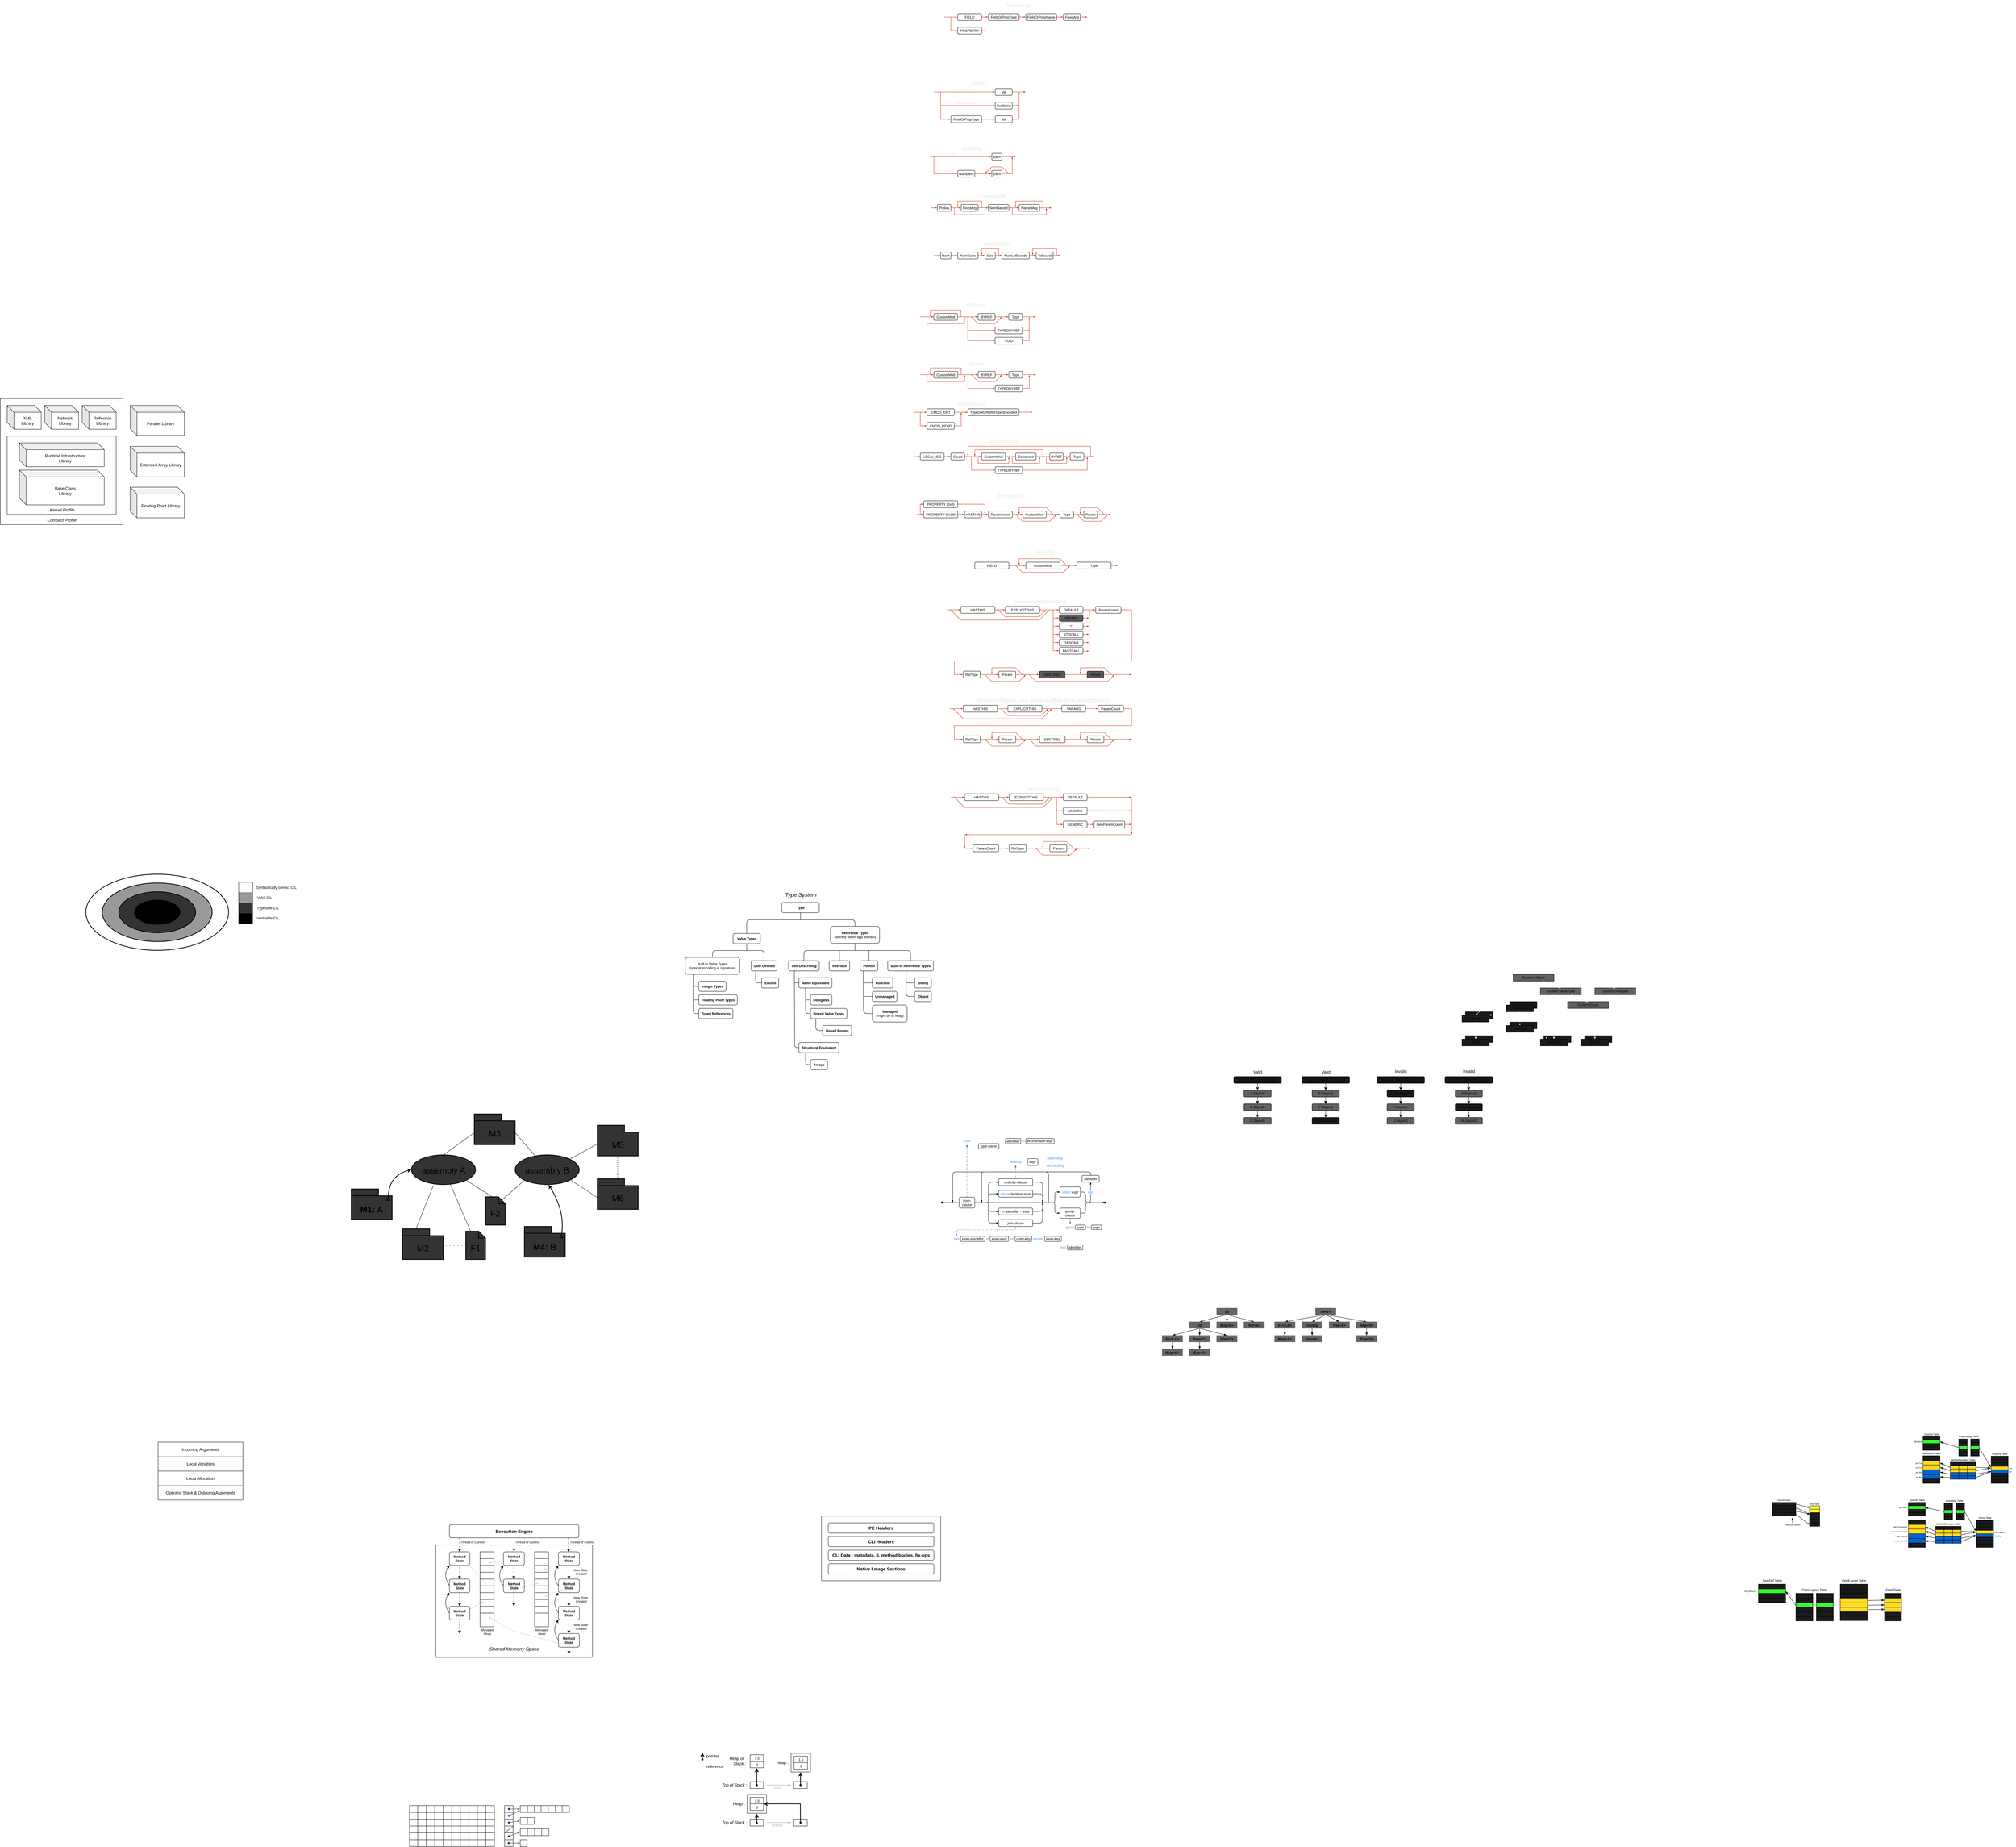 <mxfile>
    <diagram id="xf4RxMV2rJQrgPPlynbd" name="第 1 页">
        <mxGraphModel dx="3957" dy="3805" grid="0" gridSize="10" guides="1" tooltips="1" connect="1" arrows="0" fold="1" page="0" pageScale="1" pageWidth="827" pageHeight="1169" background="none" math="0" shadow="0">
            <root>
                <mxCell id="0"/>
                <mxCell id="1" parent="0"/>
                <mxCell id="1257" value="" style="rounded=0;whiteSpace=wrap;html=1;shadow=0;" parent="1" vertex="1">
                    <mxGeometry x="-2760" y="-1970" width="360" height="370" as="geometry"/>
                </mxCell>
                <mxCell id="1260" value="" style="rounded=0;whiteSpace=wrap;html=1;shadow=0;" parent="1" vertex="1">
                    <mxGeometry x="-2740" y="-1860" width="320" height="230" as="geometry"/>
                </mxCell>
                <mxCell id="1247" value="" style="rounded=0;whiteSpace=wrap;html=1;fontSize=10;spacing=0;fillColor=none;" parent="1" vertex="1">
                    <mxGeometry x="-350" y="1310" width="350" height="190" as="geometry"/>
                </mxCell>
                <mxCell id="1241" value="" style="endArrow=blockThin;html=1;strokeColor=#CC3018;strokeWidth=1;fontSize=15;fontColor=#E6E6E6;endSize=3;endFill=1;rounded=0;" parent="1" source="1231" edge="1">
                    <mxGeometry width="50" height="50" relative="1" as="geometry">
                        <mxPoint x="170" y="-3080" as="sourcePoint"/>
                        <mxPoint x="130" y="-3089" as="targetPoint"/>
                        <Array as="points">
                            <mxPoint x="120" y="-3050"/>
                            <mxPoint x="130" y="-3050"/>
                        </Array>
                    </mxGeometry>
                </mxCell>
                <mxCell id="1239" value="" style="endArrow=blockThin;html=1;strokeColor=#CC3018;strokeWidth=1;fontSize=15;fontColor=#E6E6E6;endSize=3;endFill=1;rounded=0;" parent="1" edge="1">
                    <mxGeometry width="50" height="50" relative="1" as="geometry">
                        <mxPoint x="391" y="-3090.06" as="sourcePoint"/>
                        <mxPoint x="430" y="-3090.06" as="targetPoint"/>
                        <Array as="points">
                            <mxPoint x="391" y="-3090.06"/>
                        </Array>
                    </mxGeometry>
                </mxCell>
                <mxCell id="1238" value="" style="endArrow=blockThin;html=1;strokeColor=#CC3018;strokeWidth=1;fontSize=15;fontColor=#E6E6E6;endSize=3;endFill=1;rounded=0;" parent="1" edge="1">
                    <mxGeometry width="50" height="50" relative="1" as="geometry">
                        <mxPoint x="320" y="-3090.06" as="sourcePoint"/>
                        <mxPoint x="359" y="-3090.06" as="targetPoint"/>
                        <Array as="points">
                            <mxPoint x="320" y="-3090.06"/>
                        </Array>
                    </mxGeometry>
                </mxCell>
                <mxCell id="1237" value="" style="endArrow=blockThin;html=1;strokeColor=#CC3018;strokeWidth=1;fontSize=15;fontColor=#E6E6E6;endSize=3;endFill=1;rounded=0;" parent="1" edge="1">
                    <mxGeometry width="50" height="50" relative="1" as="geometry">
                        <mxPoint x="210" y="-3090.06" as="sourcePoint"/>
                        <mxPoint x="249" y="-3090.06" as="targetPoint"/>
                        <Array as="points">
                            <mxPoint x="210" y="-3090.06"/>
                        </Array>
                    </mxGeometry>
                </mxCell>
                <mxCell id="1236" value="" style="endArrow=blockThin;html=1;strokeColor=#CC3018;strokeWidth=1;fontSize=15;fontColor=#E6E6E6;endSize=3;endFill=1;rounded=0;" parent="1" edge="1">
                    <mxGeometry width="50" height="50" relative="1" as="geometry">
                        <mxPoint x="100" y="-3090.06" as="sourcePoint"/>
                        <mxPoint x="139" y="-3090.06" as="targetPoint"/>
                        <Array as="points">
                            <mxPoint x="100" y="-3090.06"/>
                        </Array>
                    </mxGeometry>
                </mxCell>
                <mxCell id="1223" value="" style="endArrow=blockThin;html=1;strokeColor=#CC3018;strokeWidth=1;fontSize=15;fontColor=#E6E6E6;endSize=3;endFill=1;rounded=0;" parent="1" edge="1">
                    <mxGeometry width="50" height="50" relative="1" as="geometry">
                        <mxPoint x="190" y="-2830" as="sourcePoint"/>
                        <mxPoint x="229" y="-2830.06" as="targetPoint"/>
                        <Array as="points">
                            <mxPoint x="190" y="-2830"/>
                        </Array>
                    </mxGeometry>
                </mxCell>
                <mxCell id="1222" value="" style="endArrow=blockThin;html=1;strokeColor=#CC3018;strokeWidth=1;fontSize=15;fontColor=#E6E6E6;endSize=3;endFill=1;rounded=0;" parent="1" edge="1">
                    <mxGeometry width="50" height="50" relative="1" as="geometry">
                        <mxPoint x="180" y="-2870.09" as="sourcePoint"/>
                        <mxPoint x="249" y="-2870.09" as="targetPoint"/>
                        <Array as="points">
                            <mxPoint x="180" y="-2870.09"/>
                        </Array>
                    </mxGeometry>
                </mxCell>
                <mxCell id="1207" value="" style="endArrow=blockThin;html=1;strokeColor=#CC3018;strokeWidth=1;fontSize=15;fontColor=#E6E6E6;endSize=3;endFill=1;rounded=0;" parent="1" source="1195" edge="1">
                    <mxGeometry width="50" height="50" relative="1" as="geometry">
                        <mxPoint x="21.25" y="-2680.11" as="sourcePoint"/>
                        <mxPoint x="220.25" y="-2680.11" as="targetPoint"/>
                        <Array as="points">
                            <mxPoint x="151.25" y="-2680.11"/>
                        </Array>
                    </mxGeometry>
                </mxCell>
                <mxCell id="1206" value="" style="endArrow=blockThin;html=1;strokeColor=#CC3018;strokeWidth=1;fontSize=15;fontColor=#E6E6E6;endSize=3;endFill=1;rounded=0;" parent="1" edge="1">
                    <mxGeometry width="50" height="50" relative="1" as="geometry">
                        <mxPoint x="165.5" y="-2630.05" as="sourcePoint"/>
                        <mxPoint x="210" y="-2680" as="targetPoint"/>
                        <Array as="points">
                            <mxPoint x="165.5" y="-2630.05"/>
                            <mxPoint x="210" y="-2630"/>
                        </Array>
                    </mxGeometry>
                </mxCell>
                <mxCell id="1205" value="" style="endArrow=blockThin;html=1;strokeColor=#CC3018;strokeWidth=1;fontSize=15;fontColor=#E6E6E6;endSize=3;endFill=1;rounded=0;" parent="1" edge="1">
                    <mxGeometry width="50" height="50" relative="1" as="geometry">
                        <mxPoint x="80" y="-2630" as="sourcePoint"/>
                        <mxPoint x="149" y="-2630" as="targetPoint"/>
                        <Array as="points">
                            <mxPoint x="80" y="-2630"/>
                        </Array>
                    </mxGeometry>
                </mxCell>
                <mxCell id="1188" value="" style="endArrow=blockThin;html=1;strokeColor=#CC3018;strokeWidth=1;fontSize=15;fontColor=#E6E6E6;endSize=3;endFill=1;rounded=0;shadow=0;" parent="1" edge="1">
                    <mxGeometry width="50" height="50" relative="1" as="geometry">
                        <mxPoint x="282" y="-2530" as="sourcePoint"/>
                        <mxPoint x="325" y="-2530" as="targetPoint"/>
                        <Array as="points"/>
                    </mxGeometry>
                </mxCell>
                <mxCell id="1187" value="" style="endArrow=blockThin;html=1;strokeColor=#CC3018;strokeWidth=1;fontSize=15;fontColor=#E6E6E6;endSize=3;endFill=1;rounded=0;shadow=0;" parent="1" edge="1">
                    <mxGeometry width="50" height="50" relative="1" as="geometry">
                        <mxPoint x="192" y="-2530" as="sourcePoint"/>
                        <mxPoint x="229" y="-2530" as="targetPoint"/>
                        <Array as="points"/>
                    </mxGeometry>
                </mxCell>
                <mxCell id="1186" value="" style="endArrow=blockThin;html=1;strokeColor=#CC3018;strokeWidth=1;fontSize=15;fontColor=#E6E6E6;endSize=3;endFill=1;rounded=0;shadow=0;" parent="1" edge="1">
                    <mxGeometry width="50" height="50" relative="1" as="geometry">
                        <mxPoint x="102" y="-2530" as="sourcePoint"/>
                        <mxPoint x="139" y="-2530" as="targetPoint"/>
                        <Array as="points"/>
                    </mxGeometry>
                </mxCell>
                <mxCell id="1184" value="" style="endArrow=blockThin;html=1;strokeColor=#CC3018;strokeWidth=1;fontSize=15;fontColor=#E6E6E6;endSize=3;endFill=1;rounded=0;" parent="1" edge="1">
                    <mxGeometry width="50" height="50" relative="1" as="geometry">
                        <mxPoint x="22" y="-2530" as="sourcePoint"/>
                        <mxPoint x="59" y="-2530" as="targetPoint"/>
                        <Array as="points"/>
                    </mxGeometry>
                </mxCell>
                <mxCell id="1175" value="" style="endArrow=blockThin;html=1;strokeColor=#CC3018;strokeWidth=1;fontSize=15;fontColor=#E6E6E6;endSize=3;endFill=1;rounded=0;" parent="1" edge="1">
                    <mxGeometry width="50" height="50" relative="1" as="geometry">
                        <mxPoint x="323" y="-2390.06" as="sourcePoint"/>
                        <mxPoint x="350" y="-2390.06" as="targetPoint"/>
                        <Array as="points"/>
                    </mxGeometry>
                </mxCell>
                <mxCell id="1174" value="" style="endArrow=blockThin;html=1;strokeColor=#CC3018;strokeWidth=1;fontSize=15;fontColor=#E6E6E6;endSize=3;endFill=1;rounded=0;" parent="1" edge="1">
                    <mxGeometry width="50" height="50" relative="1" as="geometry">
                        <mxPoint x="252" y="-2390" as="sourcePoint"/>
                        <mxPoint x="279" y="-2390" as="targetPoint"/>
                        <Array as="points"/>
                    </mxGeometry>
                </mxCell>
                <mxCell id="1173" value="" style="endArrow=blockThin;html=1;strokeColor=#CC3018;strokeWidth=1;fontSize=15;fontColor=#E6E6E6;endSize=3;endFill=1;rounded=0;" parent="1" edge="1">
                    <mxGeometry width="50" height="50" relative="1" as="geometry">
                        <mxPoint x="152" y="-2390" as="sourcePoint"/>
                        <mxPoint x="179" y="-2390" as="targetPoint"/>
                        <Array as="points"/>
                    </mxGeometry>
                </mxCell>
                <mxCell id="1172" value="" style="endArrow=blockThin;html=1;strokeColor=#CC3018;strokeWidth=1;fontSize=15;fontColor=#E6E6E6;endSize=3;endFill=1;rounded=0;" parent="1" edge="1">
                    <mxGeometry width="50" height="50" relative="1" as="geometry">
                        <mxPoint x="102" y="-2390" as="sourcePoint"/>
                        <mxPoint x="129" y="-2390" as="targetPoint"/>
                        <Array as="points"/>
                    </mxGeometry>
                </mxCell>
                <mxCell id="1171" value="" style="endArrow=blockThin;html=1;strokeColor=#CC3018;strokeWidth=1;fontSize=15;fontColor=#E6E6E6;endSize=3;endFill=1;rounded=0;" parent="1" edge="1">
                    <mxGeometry width="50" height="50" relative="1" as="geometry">
                        <mxPoint x="22" y="-2390" as="sourcePoint"/>
                        <mxPoint x="49" y="-2390" as="targetPoint"/>
                        <Array as="points"/>
                    </mxGeometry>
                </mxCell>
                <mxCell id="1163" value="" style="endArrow=none;html=1;strokeColor=#CC3018;strokeWidth=1;fontSize=15;fontColor=#E6E6E6;endSize=3;endFill=0;rounded=0;" parent="1" edge="1">
                    <mxGeometry width="50" height="50" relative="1" as="geometry">
                        <mxPoint x="231.61" y="-2140" as="sourcePoint"/>
                        <mxPoint x="259.61" y="-2180" as="targetPoint"/>
                        <Array as="points">
                            <mxPoint x="259.61" y="-2140"/>
                        </Array>
                    </mxGeometry>
                </mxCell>
                <mxCell id="1141" value="" style="endArrow=blockThin;html=1;strokeColor=#CC3018;strokeWidth=1;fontSize=15;fontColor=#E6E6E6;endSize=3;endFill=1;" parent="1" edge="1">
                    <mxGeometry width="50" height="50" relative="1" as="geometry">
                        <mxPoint x="160" y="-2040.05" as="sourcePoint"/>
                        <mxPoint x="199" y="-2040.05" as="targetPoint"/>
                    </mxGeometry>
                </mxCell>
                <mxCell id="1140" value="" style="endArrow=blockThin;html=1;strokeColor=#CC3018;strokeWidth=1;fontSize=15;fontColor=#E6E6E6;endSize=3;endFill=1;rounded=0;" parent="1" edge="1">
                    <mxGeometry width="50" height="50" relative="1" as="geometry">
                        <mxPoint x="232" y="-2000" as="sourcePoint"/>
                        <mxPoint x="260" y="-2039" as="targetPoint"/>
                        <Array as="points">
                            <mxPoint x="260" y="-2000"/>
                        </Array>
                    </mxGeometry>
                </mxCell>
                <mxCell id="1126" value="" style="endArrow=blockThin;html=1;strokeColor=#CC3018;strokeWidth=1;fontSize=15;fontColor=#E6E6E6;endSize=3;endFill=1;rounded=0;" parent="1" edge="1">
                    <mxGeometry width="50" height="50" relative="1" as="geometry">
                        <mxPoint x="32" y="-1890" as="sourcePoint"/>
                        <mxPoint x="60" y="-1929" as="targetPoint"/>
                        <Array as="points">
                            <mxPoint x="60" y="-1890"/>
                        </Array>
                    </mxGeometry>
                </mxCell>
                <mxCell id="1125" value="" style="endArrow=blockThin;html=1;strokeColor=#CC3018;strokeWidth=1;fontSize=15;fontColor=#E6E6E6;endSize=3;endFill=1;" parent="1" edge="1">
                    <mxGeometry width="50" height="50" relative="1" as="geometry">
                        <mxPoint x="40" y="-1930" as="sourcePoint"/>
                        <mxPoint x="79.0" y="-1930" as="targetPoint"/>
                    </mxGeometry>
                </mxCell>
                <mxCell id="1090" value="" style="endArrow=blockThin;html=1;strokeColor=#CC3018;strokeWidth=1;fontSize=15;fontColor=#E6E6E6;endSize=3;endFill=1;" parent="1" edge="1">
                    <mxGeometry width="50" height="50" relative="1" as="geometry">
                        <mxPoint x="453.0" y="-1630.07" as="sourcePoint"/>
                        <mxPoint x="499.21" y="-1629.98" as="targetPoint"/>
                    </mxGeometry>
                </mxCell>
                <mxCell id="1089" value="" style="endArrow=blockThin;html=1;strokeColor=#CC3018;strokeWidth=1;fontSize=15;fontColor=#E6E6E6;endSize=3;endFill=1;" parent="1" edge="1">
                    <mxGeometry width="50" height="50" relative="1" as="geometry">
                        <mxPoint x="372.79" y="-1630.13" as="sourcePoint"/>
                        <mxPoint x="419" y="-1630.04" as="targetPoint"/>
                    </mxGeometry>
                </mxCell>
                <mxCell id="1087" value="" style="endArrow=blockThin;html=1;strokeColor=#CC3018;strokeWidth=1;fontSize=15;fontColor=#E6E6E6;endSize=3;endFill=1;rounded=0;" parent="1" edge="1">
                    <mxGeometry width="50" height="50" relative="1" as="geometry">
                        <mxPoint x="40.0" y="-1660.09" as="sourcePoint"/>
                        <mxPoint x="130" y="-1631" as="targetPoint"/>
                        <Array as="points">
                            <mxPoint x="130" y="-1660"/>
                        </Array>
                    </mxGeometry>
                </mxCell>
                <mxCell id="1083" value="" style="endArrow=blockThin;html=1;strokeColor=#CC3018;strokeWidth=1;fontSize=15;fontColor=#E6E6E6;endSize=3;endFill=1;" parent="1" edge="1">
                    <mxGeometry width="50" height="50" relative="1" as="geometry">
                        <mxPoint x="20.11" y="-1630.04" as="sourcePoint"/>
                        <mxPoint x="69.11" y="-1629.98" as="targetPoint"/>
                    </mxGeometry>
                </mxCell>
                <mxCell id="1085" value="" style="endArrow=blockThin;html=1;strokeColor=#CC3018;strokeWidth=1;fontSize=15;fontColor=#E6E6E6;endSize=3;endFill=1;" parent="1" edge="1">
                    <mxGeometry width="50" height="50" relative="1" as="geometry">
                        <mxPoint x="90" y="-1630.14" as="sourcePoint"/>
                        <mxPoint x="139" y="-1630.08" as="targetPoint"/>
                    </mxGeometry>
                </mxCell>
                <mxCell id="1065" value="" style="endArrow=blockThin;html=1;strokeColor=#CC3018;strokeWidth=1;fontSize=15;fontColor=#E6E6E6;endSize=3;endFill=1;" parent="1" edge="1">
                    <mxGeometry width="50" height="50" relative="1" as="geometry">
                        <mxPoint x="470.5" y="-1480.1" as="sourcePoint"/>
                        <mxPoint x="519.5" y="-1480.03" as="targetPoint"/>
                    </mxGeometry>
                </mxCell>
                <mxCell id="1063" value="" style="endArrow=blockThin;html=1;strokeColor=#CC3018;strokeWidth=1;fontSize=15;fontColor=#E6E6E6;endSize=3;endFill=1;" parent="1" edge="1">
                    <mxGeometry width="50" height="50" relative="1" as="geometry">
                        <mxPoint x="350.0" y="-1480.07" as="sourcePoint"/>
                        <mxPoint x="399" y="-1480" as="targetPoint"/>
                    </mxGeometry>
                </mxCell>
                <mxCell id="1064" value="" style="endArrow=blockThin;html=1;strokeColor=#CC3018;strokeWidth=1;fontSize=15;fontColor=#E6E6E6;endSize=3;endFill=1;" parent="1" edge="1">
                    <mxGeometry width="50" height="50" relative="1" as="geometry">
                        <mxPoint x="200.0" y="-1480.06" as="sourcePoint"/>
                        <mxPoint x="249" y="-1480" as="targetPoint"/>
                    </mxGeometry>
                </mxCell>
                <mxCell id="1013" value="" style="endArrow=blockThin;html=1;strokeColor=#CC3018;strokeWidth=1;fontSize=15;fontColor=#E6E6E6;endSize=3;endFill=1;exitX=1;exitY=0.5;exitDx=0;exitDy=0;" parent="1" edge="1">
                    <mxGeometry width="50" height="50" relative="1" as="geometry">
                        <mxPoint x="472.0" y="-970.1" as="sourcePoint"/>
                        <mxPoint x="560" y="-970" as="targetPoint"/>
                    </mxGeometry>
                </mxCell>
                <mxCell id="955" value="" style="endArrow=blockThin;html=1;strokeColor=#CC3018;strokeWidth=1;fontSize=15;fontColor=#E6E6E6;endSize=3;endFill=1;exitX=1;exitY=0.5;exitDx=0;exitDy=0;" parent="1" source="953" edge="1">
                    <mxGeometry width="50" height="50" relative="1" as="geometry">
                        <mxPoint x="155" y="-660" as="sourcePoint"/>
                        <mxPoint x="200" y="-650" as="targetPoint"/>
                    </mxGeometry>
                </mxCell>
                <mxCell id="977" value="" style="endArrow=blockThin;html=1;strokeColor=#CC3018;strokeWidth=1;fontSize=15;fontColor=#E6E6E6;endSize=3;endFill=1;" parent="1" edge="1">
                    <mxGeometry width="50" height="50" relative="1" as="geometry">
                        <mxPoint x="540.0" y="-720.08" as="sourcePoint"/>
                        <mxPoint x="559" y="-720.08" as="targetPoint"/>
                    </mxGeometry>
                </mxCell>
                <mxCell id="975" value="" style="endArrow=blockThin;html=1;strokeColor=#CC3018;strokeWidth=1;fontSize=15;fontColor=#E6E6E6;endSize=3;endFill=1;exitX=1;exitY=0.5;exitDx=0;exitDy=0;" parent="1" edge="1">
                    <mxGeometry width="50" height="50" relative="1" as="geometry">
                        <mxPoint x="429.5" y="-760.07" as="sourcePoint"/>
                        <mxPoint x="559" y="-760" as="targetPoint"/>
                    </mxGeometry>
                </mxCell>
                <mxCell id="974" value="" style="endArrow=blockThin;html=1;strokeColor=#CC3018;strokeWidth=1;fontSize=15;fontColor=#E6E6E6;endSize=3;endFill=1;exitX=1;exitY=0.5;exitDx=0;exitDy=0;" parent="1" edge="1">
                    <mxGeometry width="50" height="50" relative="1" as="geometry">
                        <mxPoint x="429.5" y="-800.1" as="sourcePoint"/>
                        <mxPoint x="559" y="-800" as="targetPoint"/>
                    </mxGeometry>
                </mxCell>
                <mxCell id="969" value="" style="endArrow=blockThin;html=1;strokeColor=#CC3018;strokeWidth=1;fontSize=15;fontColor=#E6E6E6;endSize=3;endFill=1;exitX=1;exitY=0.5;exitDx=0;exitDy=0;" parent="1" edge="1">
                    <mxGeometry width="50" height="50" relative="1" as="geometry">
                        <mxPoint x="301" y="-800.06" as="sourcePoint"/>
                        <mxPoint x="359" y="-800" as="targetPoint"/>
                    </mxGeometry>
                </mxCell>
                <mxCell id="968" value="" style="endArrow=blockThin;html=1;strokeColor=#CC3018;strokeWidth=1;fontSize=15;fontColor=#E6E6E6;endSize=3;endFill=1;exitX=1;exitY=0.5;exitDx=0;exitDy=0;" parent="1" source="942" edge="1">
                    <mxGeometry width="50" height="50" relative="1" as="geometry">
                        <mxPoint x="171" y="-800.08" as="sourcePoint"/>
                        <mxPoint x="200" y="-800.08" as="targetPoint"/>
                    </mxGeometry>
                </mxCell>
                <mxCell id="959" value="" style="endArrow=blockThin;html=1;strokeColor=#CC3018;strokeWidth=1;fontSize=15;fontColor=#E6E6E6;endSize=3;endFill=1;exitX=1;exitY=0.5;exitDx=0;exitDy=0;" parent="1" edge="1">
                    <mxGeometry width="50" height="50" relative="1" as="geometry">
                        <mxPoint x="370" y="-650.05" as="sourcePoint"/>
                        <mxPoint x="438" y="-650.05" as="targetPoint"/>
                    </mxGeometry>
                </mxCell>
                <mxCell id="957" value="" style="endArrow=blockThin;html=1;strokeColor=#CC3018;strokeWidth=1;fontSize=15;fontColor=#E6E6E6;endSize=3;endFill=1;exitX=1;exitY=0.5;exitDx=0;exitDy=0;" parent="1" source="952" edge="1">
                    <mxGeometry width="50" height="50" relative="1" as="geometry">
                        <mxPoint x="252" y="-650" as="sourcePoint"/>
                        <mxPoint x="319" y="-650" as="targetPoint"/>
                    </mxGeometry>
                </mxCell>
                <mxCell id="574" value="" style="shape=table;startSize=0;container=1;collapsible=0;childLayout=tableLayout;" parent="1" vertex="1">
                    <mxGeometry x="-1280" y="2160" width="25" height="120" as="geometry"/>
                </mxCell>
                <mxCell id="575" value="" style="shape=tableRow;horizontal=0;startSize=0;swimlaneHead=0;swimlaneBody=0;top=0;left=0;bottom=0;right=0;collapsible=0;dropTarget=0;fillColor=none;points=[[0,0.5],[1,0.5]];portConstraint=eastwest;" parent="574" vertex="1">
                    <mxGeometry width="25" height="20" as="geometry"/>
                </mxCell>
                <mxCell id="576" value="" style="shape=partialRectangle;html=1;whiteSpace=wrap;connectable=0;overflow=hidden;fillColor=none;top=0;left=0;bottom=0;right=0;pointerEvents=1;" parent="575" vertex="1">
                    <mxGeometry width="25" height="20" as="geometry">
                        <mxRectangle width="25" height="20" as="alternateBounds"/>
                    </mxGeometry>
                </mxCell>
                <mxCell id="577" value="" style="shape=tableRow;horizontal=0;startSize=0;swimlaneHead=0;swimlaneBody=0;top=0;left=0;bottom=0;right=0;collapsible=0;dropTarget=0;fillColor=none;points=[[0,0.5],[1,0.5]];portConstraint=eastwest;" parent="574" vertex="1">
                    <mxGeometry y="20" width="25" height="20" as="geometry"/>
                </mxCell>
                <mxCell id="578" value="" style="shape=partialRectangle;html=1;whiteSpace=wrap;connectable=0;overflow=hidden;fillColor=none;top=0;left=0;bottom=0;right=0;pointerEvents=1;" parent="577" vertex="1">
                    <mxGeometry width="25" height="20" as="geometry">
                        <mxRectangle width="25" height="20" as="alternateBounds"/>
                    </mxGeometry>
                </mxCell>
                <mxCell id="579" value="" style="shape=tableRow;horizontal=0;startSize=0;swimlaneHead=0;swimlaneBody=0;top=0;left=0;bottom=0;right=0;collapsible=0;dropTarget=0;fillColor=none;points=[[0,0.5],[1,0.5]];portConstraint=eastwest;" parent="574" vertex="1">
                    <mxGeometry y="40" width="25" height="20" as="geometry"/>
                </mxCell>
                <mxCell id="580" value="" style="shape=partialRectangle;html=1;whiteSpace=wrap;connectable=0;overflow=hidden;fillColor=none;top=0;left=0;bottom=0;right=0;pointerEvents=1;" parent="579" vertex="1">
                    <mxGeometry width="25" height="20" as="geometry">
                        <mxRectangle width="25" height="20" as="alternateBounds"/>
                    </mxGeometry>
                </mxCell>
                <mxCell id="581" value="" style="shape=tableRow;horizontal=0;startSize=0;swimlaneHead=0;swimlaneBody=0;top=0;left=0;bottom=0;right=0;collapsible=0;dropTarget=0;fillColor=none;points=[[0,0.5],[1,0.5]];portConstraint=eastwest;" parent="574" vertex="1">
                    <mxGeometry y="60" width="25" height="20" as="geometry"/>
                </mxCell>
                <mxCell id="582" value="" style="shape=partialRectangle;html=1;whiteSpace=wrap;connectable=0;overflow=hidden;fillColor=none;top=0;left=0;bottom=0;right=0;pointerEvents=1;" parent="581" vertex="1">
                    <mxGeometry width="25" height="20" as="geometry">
                        <mxRectangle width="25" height="20" as="alternateBounds"/>
                    </mxGeometry>
                </mxCell>
                <mxCell id="583" value="" style="shape=tableRow;horizontal=0;startSize=0;swimlaneHead=0;swimlaneBody=0;top=0;left=0;bottom=0;right=0;collapsible=0;dropTarget=0;fillColor=none;points=[[0,0.5],[1,0.5]];portConstraint=eastwest;" parent="574" vertex="1">
                    <mxGeometry y="80" width="25" height="20" as="geometry"/>
                </mxCell>
                <mxCell id="584" value="" style="shape=partialRectangle;html=1;whiteSpace=wrap;connectable=0;overflow=hidden;fillColor=none;top=0;left=0;bottom=0;right=0;pointerEvents=1;" parent="583" vertex="1">
                    <mxGeometry width="25" height="20" as="geometry">
                        <mxRectangle width="25" height="20" as="alternateBounds"/>
                    </mxGeometry>
                </mxCell>
                <mxCell id="585" value="" style="shape=tableRow;horizontal=0;startSize=0;swimlaneHead=0;swimlaneBody=0;top=0;left=0;bottom=0;right=0;collapsible=0;dropTarget=0;fillColor=none;points=[[0,0.5],[1,0.5]];portConstraint=eastwest;" parent="574" vertex="1">
                    <mxGeometry y="100" width="25" height="20" as="geometry"/>
                </mxCell>
                <mxCell id="586" value="" style="shape=partialRectangle;html=1;whiteSpace=wrap;connectable=0;overflow=hidden;fillColor=none;top=0;left=0;bottom=0;right=0;pointerEvents=1;" parent="585" vertex="1">
                    <mxGeometry width="25" height="20" as="geometry">
                        <mxRectangle width="25" height="20" as="alternateBounds"/>
                    </mxGeometry>
                </mxCell>
                <mxCell id="491" value="" style="rounded=0;whiteSpace=wrap;html=1;fontSize=10;spacing=0;" parent="1" vertex="1">
                    <mxGeometry x="-439.25" y="2006.5" width="57" height="55" as="geometry"/>
                </mxCell>
                <mxCell id="51" value="" style="endArrow=blockThin;dashed=1;html=1;rounded=1;labelBackgroundColor=#CCCCCC;strokeColor=#666666;fontSize=6;fontColor=#FFFFFF;startSize=4;endSize=4;exitX=0.5;exitY=0;exitDx=0;exitDy=0;endFill=1;" parent="1" source="10" edge="1">
                    <mxGeometry width="50" height="50" relative="1" as="geometry">
                        <mxPoint x="220" y="290" as="sourcePoint"/>
                        <mxPoint x="220" y="280" as="targetPoint"/>
                    </mxGeometry>
                </mxCell>
                <mxCell id="50" value="" style="endArrow=blockThin;dashed=1;html=1;rounded=1;fontSize=6;fontColor=#FFFFFF;startSize=4;endSize=4;exitX=0.5;exitY=0;exitDx=0;exitDy=0;labelBackgroundColor=#CCCCCC;strokeColor=#666666;endFill=1;" parent="1" source="8" edge="1">
                    <mxGeometry width="50" height="50" relative="1" as="geometry">
                        <mxPoint x="-20" y="320" as="sourcePoint"/>
                        <mxPoint x="77" y="220" as="targetPoint"/>
                    </mxGeometry>
                </mxCell>
                <mxCell id="5" value="" style="shape=waypoint;fillStyle=solid;size=6;pointerEvents=1;points=[];fillColor=none;resizable=0;rotatable=0;perimeter=centerPerimeter;snapToPoint=1;rounded=1;" parent="1" vertex="1">
                    <mxGeometry x="-6" y="380" width="20" height="20" as="geometry"/>
                </mxCell>
                <mxCell id="9" value="" style="edgeStyle=orthogonalEdgeStyle;endArrow=none;html=1;rounded=1;endSize=8;startSize=8;exitX=0.62;exitY=0.649;exitDx=0;exitDy=0;exitPerimeter=0;" parent="1" source="5" target="8" edge="1">
                    <mxGeometry width="50" height="50" relative="1" as="geometry">
                        <mxPoint x="47" y="384" as="sourcePoint"/>
                        <mxPoint x="384" y="380" as="targetPoint"/>
                        <Array as="points"/>
                    </mxGeometry>
                </mxCell>
                <mxCell id="8" value="&lt;i&gt;from-clause&lt;/i&gt;" style="rounded=1;whiteSpace=wrap;html=1;fontSize=10;" parent="1" vertex="1">
                    <mxGeometry x="54" y="374" width="46" height="32" as="geometry"/>
                </mxCell>
                <mxCell id="10" value="&lt;i&gt;orderby-clause&lt;/i&gt;" style="rounded=1;whiteSpace=wrap;html=1;fontSize=10;" parent="1" vertex="1">
                    <mxGeometry x="170" y="320" width="100" height="20" as="geometry"/>
                </mxCell>
                <mxCell id="12" value="&lt;font color=&quot;#3399ff&quot;&gt;let&amp;nbsp;&lt;/font&gt;&lt;i&gt;identifier &lt;font color=&quot;#3399ff&quot;&gt;=&amp;nbsp;&lt;/font&gt;expr&lt;/i&gt;" style="rounded=1;whiteSpace=wrap;html=1;fontSize=10;" parent="1" vertex="1">
                    <mxGeometry x="170" y="406" width="100" height="20" as="geometry"/>
                </mxCell>
                <mxCell id="14" value="&lt;font color=&quot;#3399ff&quot;&gt;select&lt;/font&gt;&lt;i&gt;&lt;font color=&quot;#3399ff&quot;&gt;&amp;nbsp;&lt;/font&gt;expr&lt;/i&gt;" style="rounded=1;whiteSpace=wrap;html=1;fontSize=10;" parent="1" vertex="1">
                    <mxGeometry x="350" y="344" width="60" height="30" as="geometry"/>
                </mxCell>
                <mxCell id="15" value="&lt;i&gt;group-&lt;br&gt;clause&lt;/i&gt;" style="rounded=1;whiteSpace=wrap;html=1;fontSize=10;" parent="1" vertex="1">
                    <mxGeometry x="350" y="406" width="60" height="30" as="geometry"/>
                </mxCell>
                <mxCell id="16" value="" style="endArrow=none;html=1;rounded=1;endSize=4;startSize=4;fontSize=10;fontColor=#3399FF;edgeStyle=orthogonalEdgeStyle;exitX=1;exitY=0.5;exitDx=0;exitDy=0;endFill=0;" parent="1" source="8" edge="1">
                    <mxGeometry width="50" height="50" relative="1" as="geometry">
                        <mxPoint x="127" y="384" as="sourcePoint"/>
                        <mxPoint x="330" y="390" as="targetPoint"/>
                    </mxGeometry>
                </mxCell>
                <mxCell id="17" value="&lt;i&gt;join-clause&lt;/i&gt;" style="rounded=1;whiteSpace=wrap;html=1;fontSize=10;" parent="1" vertex="1">
                    <mxGeometry x="170" y="440" width="100" height="20" as="geometry"/>
                </mxCell>
                <mxCell id="19" value="" style="endArrow=blockThin;html=1;rounded=1;endSize=4;startSize=8;fontSize=10;fontColor=#3399FF;entryX=0;entryY=0.5;entryDx=0;entryDy=0;edgeStyle=orthogonalEdgeStyle;endFill=1;" parent="1" target="20" edge="1">
                    <mxGeometry width="50" height="50" relative="1" as="geometry">
                        <mxPoint x="130" y="390" as="sourcePoint"/>
                        <mxPoint x="170" y="358" as="targetPoint"/>
                        <Array as="points">
                            <mxPoint x="140" y="364"/>
                        </Array>
                    </mxGeometry>
                </mxCell>
                <mxCell id="20" value="&lt;font color=&quot;#3399ff&quot;&gt;where&amp;nbsp;&lt;/font&gt;&lt;i&gt;boolean-expr&lt;/i&gt;" style="rounded=1;whiteSpace=wrap;html=1;fontSize=10;" parent="1" vertex="1">
                    <mxGeometry x="170" y="354" width="100" height="20" as="geometry"/>
                </mxCell>
                <mxCell id="21" value="" style="endArrow=blockThin;html=1;rounded=1;endSize=4;startSize=8;fontSize=10;fontColor=#3399FF;entryX=0;entryY=0.5;entryDx=0;entryDy=0;edgeStyle=orthogonalEdgeStyle;endFill=1;" parent="1" target="10" edge="1">
                    <mxGeometry width="50" height="50" relative="1" as="geometry">
                        <mxPoint x="140" y="374" as="sourcePoint"/>
                        <mxPoint x="170" y="348" as="targetPoint"/>
                        <Array as="points">
                            <mxPoint x="140" y="330"/>
                        </Array>
                    </mxGeometry>
                </mxCell>
                <mxCell id="23" value="" style="endArrow=blockThin;html=1;rounded=1;endSize=4;startSize=8;fontSize=10;fontColor=#3399FF;entryX=0;entryY=0.5;entryDx=0;entryDy=0;edgeStyle=orthogonalEdgeStyle;endFill=1;" parent="1" edge="1">
                    <mxGeometry width="50" height="50" relative="1" as="geometry">
                        <mxPoint x="130" y="390" as="sourcePoint"/>
                        <mxPoint x="170" y="416" as="targetPoint"/>
                        <Array as="points">
                            <mxPoint x="140" y="416"/>
                        </Array>
                    </mxGeometry>
                </mxCell>
                <mxCell id="25" value="" style="endArrow=blockThin;html=1;rounded=1;endSize=4;startSize=8;fontSize=10;fontColor=#3399FF;edgeStyle=orthogonalEdgeStyle;endFill=1;" parent="1" edge="1">
                    <mxGeometry width="50" height="50" relative="1" as="geometry">
                        <mxPoint x="140" y="406" as="sourcePoint"/>
                        <mxPoint x="170" y="450" as="targetPoint"/>
                        <Array as="points">
                            <mxPoint x="140" y="450"/>
                            <mxPoint x="170" y="450"/>
                        </Array>
                    </mxGeometry>
                </mxCell>
                <mxCell id="26" value="" style="endArrow=none;html=1;rounded=1;endSize=4;startSize=4;fontSize=10;fontColor=#3399FF;entryX=1;entryY=0.5;entryDx=0;entryDy=0;edgeStyle=orthogonalEdgeStyle;endFill=0;startArrow=blockThin;startFill=1;" parent="1" target="20" edge="1">
                    <mxGeometry width="50" height="50" relative="1" as="geometry">
                        <mxPoint x="299" y="390" as="sourcePoint"/>
                        <mxPoint x="329" y="364" as="targetPoint"/>
                        <Array as="points">
                            <mxPoint x="299" y="364"/>
                        </Array>
                    </mxGeometry>
                </mxCell>
                <mxCell id="27" value="" style="endArrow=none;html=1;rounded=1;endSize=4;startSize=4;fontSize=10;fontColor=#3399FF;edgeStyle=orthogonalEdgeStyle;endFill=0;startArrow=none;startFill=0;" parent="1" edge="1">
                    <mxGeometry width="50" height="50" relative="1" as="geometry">
                        <mxPoint x="299" y="374" as="sourcePoint"/>
                        <mxPoint x="270" y="330" as="targetPoint"/>
                        <Array as="points">
                            <mxPoint x="299" y="330"/>
                            <mxPoint x="270" y="330"/>
                        </Array>
                    </mxGeometry>
                </mxCell>
                <mxCell id="29" value="" style="endArrow=none;html=1;rounded=1;endSize=4;startSize=4;fontSize=10;fontColor=#3399FF;entryX=1;entryY=0.5;entryDx=0;entryDy=0;edgeStyle=orthogonalEdgeStyle;endFill=0;startArrow=blockThin;startFill=1;" parent="1" edge="1">
                    <mxGeometry width="50" height="50" relative="1" as="geometry">
                        <mxPoint x="299" y="390" as="sourcePoint"/>
                        <mxPoint x="270" y="416" as="targetPoint"/>
                        <Array as="points">
                            <mxPoint x="299" y="416"/>
                        </Array>
                    </mxGeometry>
                </mxCell>
                <mxCell id="30" value="" style="endArrow=none;html=1;rounded=1;endSize=4;startSize=4;fontSize=10;fontColor=#3399FF;edgeStyle=orthogonalEdgeStyle;endFill=0;startArrow=none;startFill=0;" parent="1" edge="1">
                    <mxGeometry width="50" height="50" relative="1" as="geometry">
                        <mxPoint x="299" y="400" as="sourcePoint"/>
                        <mxPoint x="270" y="450" as="targetPoint"/>
                        <Array as="points">
                            <mxPoint x="299" y="400"/>
                            <mxPoint x="299" y="450"/>
                        </Array>
                    </mxGeometry>
                </mxCell>
                <mxCell id="33" value="" style="endArrow=blockThin;html=1;rounded=1;fontSize=10;fontColor=#3399FF;startSize=4;endSize=4;entryX=0;entryY=0.5;entryDx=0;entryDy=0;endFill=1;" parent="1" target="14" edge="1">
                    <mxGeometry width="50" height="50" relative="1" as="geometry">
                        <mxPoint x="330" y="390" as="sourcePoint"/>
                        <mxPoint x="360" y="380" as="targetPoint"/>
                        <Array as="points">
                            <mxPoint x="335" y="390"/>
                            <mxPoint x="335" y="359"/>
                        </Array>
                    </mxGeometry>
                </mxCell>
                <mxCell id="34" value="" style="endArrow=blockThin;html=1;rounded=1;fontSize=10;fontColor=#3399FF;startSize=4;endSize=4;entryX=0;entryY=0.5;entryDx=0;entryDy=0;endFill=1;" parent="1" target="15" edge="1">
                    <mxGeometry width="50" height="50" relative="1" as="geometry">
                        <mxPoint x="330" y="390" as="sourcePoint"/>
                        <mxPoint x="370" y="390" as="targetPoint"/>
                        <Array as="points">
                            <mxPoint x="335" y="391"/>
                            <mxPoint x="335" y="421"/>
                        </Array>
                    </mxGeometry>
                </mxCell>
                <mxCell id="35" value="" style="endArrow=blockThin;html=1;rounded=1;fontSize=10;fontColor=#3399FF;startSize=4;endSize=4;endFill=1;" parent="1" edge="1">
                    <mxGeometry width="50" height="50" relative="1" as="geometry">
                        <mxPoint x="310" y="390" as="sourcePoint"/>
                        <mxPoint x="35" y="390" as="targetPoint"/>
                        <Array as="points">
                            <mxPoint x="317" y="390"/>
                            <mxPoint x="317" y="300"/>
                            <mxPoint x="35" y="300"/>
                        </Array>
                    </mxGeometry>
                </mxCell>
                <mxCell id="37" value="" style="endArrow=none;html=1;rounded=1;fontSize=10;fontColor=#3399FF;startSize=4;endSize=4;startArrow=blockThin;startFill=1;" parent="1" edge="1">
                    <mxGeometry width="50" height="50" relative="1" as="geometry">
                        <mxPoint x="120" y="390" as="sourcePoint"/>
                        <mxPoint x="130" y="300" as="targetPoint"/>
                        <Array as="points">
                            <mxPoint x="120" y="300"/>
                        </Array>
                    </mxGeometry>
                </mxCell>
                <mxCell id="38" value="" style="endArrow=none;html=1;rounded=1;fontSize=10;fontColor=#3399FF;startSize=4;endSize=4;entryX=1;entryY=0.5;entryDx=0;entryDy=0;" parent="1" target="14" edge="1">
                    <mxGeometry width="50" height="50" relative="1" as="geometry">
                        <mxPoint x="440" y="390" as="sourcePoint"/>
                        <mxPoint x="420" y="360" as="targetPoint"/>
                        <Array as="points">
                            <mxPoint x="425" y="390"/>
                            <mxPoint x="425" y="359"/>
                        </Array>
                    </mxGeometry>
                </mxCell>
                <mxCell id="39" value="" style="endArrow=none;html=1;rounded=1;fontSize=10;fontColor=#3399FF;startSize=4;endSize=4;entryX=1;entryY=0.5;entryDx=0;entryDy=0;startArrow=blockThin;startFill=1;" parent="1" source="40" target="15" edge="1">
                    <mxGeometry width="50" height="50" relative="1" as="geometry">
                        <mxPoint x="460" y="390" as="sourcePoint"/>
                        <mxPoint x="420" y="369" as="targetPoint"/>
                        <Array as="points">
                            <mxPoint x="425" y="390"/>
                            <mxPoint x="425" y="421"/>
                        </Array>
                    </mxGeometry>
                </mxCell>
                <mxCell id="40" value="" style="shape=waypoint;fillStyle=solid;size=6;pointerEvents=1;points=[];fillColor=none;resizable=0;rotatable=0;perimeter=centerPerimeter;snapToPoint=1;fontSize=10;fontColor=#3399FF;rounded=1;" parent="1" vertex="1">
                    <mxGeometry x="472" y="380" width="20" height="20" as="geometry"/>
                </mxCell>
                <mxCell id="41" value="" style="endArrow=none;html=1;rounded=1;fontSize=10;fontColor=#3399FF;startSize=4;endSize=4;" parent="1" target="42" edge="1">
                    <mxGeometry width="50" height="50" relative="1" as="geometry">
                        <mxPoint x="430" y="390" as="sourcePoint"/>
                        <mxPoint x="440" y="370" as="targetPoint"/>
                        <Array as="points">
                            <mxPoint x="440" y="390"/>
                        </Array>
                    </mxGeometry>
                </mxCell>
                <mxCell id="47" style="edgeStyle=none;rounded=1;html=1;entryX=0.5;entryY=1;entryDx=0;entryDy=0;fontSize=10;fontColor=#3399FF;startArrow=none;startFill=0;endArrow=blockThin;endFill=1;startSize=4;endSize=4;" parent="1" source="42" target="45" edge="1">
                    <mxGeometry relative="1" as="geometry"/>
                </mxCell>
                <mxCell id="42" value="into" style="text;html=1;strokeColor=none;fillColor=none;align=center;verticalAlign=middle;whiteSpace=wrap;rounded=1;fontSize=10;fontColor=#3399FF;" parent="1" vertex="1">
                    <mxGeometry x="425" y="353.5" width="30" height="11" as="geometry"/>
                </mxCell>
                <mxCell id="43" value="" style="endArrow=none;html=1;rounded=1;fontSize=10;fontColor=#3399FF;startSize=4;endSize=4;startArrow=none;exitX=0.5;exitY=0;exitDx=0;exitDy=0;" parent="1" source="45" edge="1">
                    <mxGeometry width="50" height="50" relative="1" as="geometry">
                        <mxPoint x="440" y="300" as="sourcePoint"/>
                        <mxPoint x="300" y="300" as="targetPoint"/>
                        <Array as="points">
                            <mxPoint x="440" y="300"/>
                        </Array>
                    </mxGeometry>
                </mxCell>
                <mxCell id="45" value="&lt;i&gt;identifier&lt;/i&gt;" style="rounded=1;whiteSpace=wrap;html=1;fontSize=10;" parent="1" vertex="1">
                    <mxGeometry x="415" y="310" width="50" height="20" as="geometry"/>
                </mxCell>
                <mxCell id="48" value="query continuation" style="text;html=1;strokeColor=none;fillColor=none;align=center;verticalAlign=middle;whiteSpace=wrap;rounded=1;fontSize=6;fontColor=#FFFFFF;" parent="1" vertex="1">
                    <mxGeometry x="340" y="290" width="60" height="30" as="geometry"/>
                </mxCell>
                <mxCell id="49" value="SelectMany" style="text;html=1;strokeColor=none;fillColor=none;align=center;verticalAlign=middle;whiteSpace=wrap;rounded=1;fontSize=6;fontColor=#FFFFFF;rotation=-90;" parent="1" vertex="1">
                    <mxGeometry y="330" width="60" height="30" as="geometry"/>
                </mxCell>
                <mxCell id="52" value="orderby" style="text;html=1;strokeColor=none;fillColor=none;align=center;verticalAlign=middle;whiteSpace=wrap;rounded=1;fontSize=10;fontColor=#3399FF;" parent="1" vertex="1">
                    <mxGeometry x="205" y="264" width="30" height="11" as="geometry"/>
                </mxCell>
                <mxCell id="53" value="" style="endArrow=none;html=1;rounded=1;labelBackgroundColor=#CCCCCC;strokeColor=#FFFFFF;fontSize=6;fontColor=#FFFFFF;startSize=4;endSize=4;" parent="1" edge="1">
                    <mxGeometry width="50" height="50" relative="1" as="geometry">
                        <mxPoint x="239" y="271" as="sourcePoint"/>
                        <mxPoint x="391" y="271" as="targetPoint"/>
                    </mxGeometry>
                </mxCell>
                <mxCell id="55" value="&lt;i&gt;expr&lt;/i&gt;" style="rounded=1;whiteSpace=wrap;html=1;fontSize=10;align=center;verticalAlign=middle;spacingTop=-2;spacing=0;" parent="1" vertex="1">
                    <mxGeometry x="255" y="261" width="30" height="20" as="geometry"/>
                </mxCell>
                <mxCell id="56" value="" style="endArrow=none;html=1;rounded=1;labelBackgroundColor=#CCCCCC;strokeColor=#FFFFFF;fontSize=6;fontColor=#FFFFFF;startSize=4;endSize=4;" parent="1" edge="1">
                    <mxGeometry width="50" height="50" relative="1" as="geometry">
                        <mxPoint x="290" y="271" as="sourcePoint"/>
                        <mxPoint x="310" y="260" as="targetPoint"/>
                        <Array as="points">
                            <mxPoint x="300" y="271"/>
                            <mxPoint x="300" y="260"/>
                        </Array>
                    </mxGeometry>
                </mxCell>
                <mxCell id="57" value="ascending" style="text;html=1;strokeColor=none;fillColor=none;align=center;verticalAlign=middle;whiteSpace=wrap;rounded=1;fontSize=10;fontColor=#3399FF;" parent="1" vertex="1">
                    <mxGeometry x="320" y="253" width="30" height="11" as="geometry"/>
                </mxCell>
                <mxCell id="58" value="descending" style="text;html=1;strokeColor=none;fillColor=none;align=center;verticalAlign=middle;whiteSpace=wrap;rounded=1;fontSize=10;fontColor=#3399FF;" parent="1" vertex="1">
                    <mxGeometry x="322" y="275" width="30" height="11" as="geometry"/>
                </mxCell>
                <mxCell id="61" value="" style="endArrow=none;html=1;rounded=1;labelBackgroundColor=#CCCCCC;strokeColor=#FFFFFF;fontSize=6;fontColor=#FFFFFF;startSize=4;endSize=4;" parent="1" edge="1">
                    <mxGeometry width="50" height="50" relative="1" as="geometry">
                        <mxPoint x="290" y="271" as="sourcePoint"/>
                        <mxPoint x="310" y="282" as="targetPoint"/>
                        <Array as="points">
                            <mxPoint x="300" y="271"/>
                            <mxPoint x="300" y="282"/>
                        </Array>
                    </mxGeometry>
                </mxCell>
                <mxCell id="64" value="" style="endArrow=none;html=1;rounded=1;labelBackgroundColor=#CCCCCC;strokeColor=#FFFFFF;fontSize=6;fontColor=#FFFFFF;startSize=4;endSize=4;" parent="1" edge="1">
                    <mxGeometry width="50" height="50" relative="1" as="geometry">
                        <mxPoint x="363" y="282" as="sourcePoint"/>
                        <mxPoint x="380" y="271" as="targetPoint"/>
                        <Array as="points">
                            <mxPoint x="370" y="282"/>
                            <mxPoint x="370" y="271"/>
                        </Array>
                    </mxGeometry>
                </mxCell>
                <mxCell id="65" value="" style="endArrow=none;html=1;rounded=1;labelBackgroundColor=#CCCCCC;strokeColor=#FFFFFF;fontSize=6;fontColor=#FFFFFF;startSize=4;endSize=4;" parent="1" edge="1">
                    <mxGeometry width="50" height="50" relative="1" as="geometry">
                        <mxPoint x="360" y="260" as="sourcePoint"/>
                        <mxPoint x="380.5" y="271" as="targetPoint"/>
                        <Array as="points">
                            <mxPoint x="370" y="260"/>
                            <mxPoint x="370" y="271"/>
                        </Array>
                    </mxGeometry>
                </mxCell>
                <mxCell id="66" value="" style="endArrow=none;html=1;labelBackgroundColor=#CCCCCC;strokeColor=#FFFFFF;fontSize=6;fontColor=#FFFFFF;startSize=4;endSize=4;rounded=1;jumpSize=6;" parent="1" edge="1">
                    <mxGeometry width="50" height="50" relative="1" as="geometry">
                        <mxPoint x="370" y="271" as="sourcePoint"/>
                        <mxPoint x="260" y="250" as="targetPoint"/>
                        <Array as="points">
                            <mxPoint x="380" y="271"/>
                            <mxPoint x="380" y="250"/>
                        </Array>
                    </mxGeometry>
                </mxCell>
                <mxCell id="67" value="," style="text;html=1;align=center;verticalAlign=middle;resizable=0;points=[];autosize=1;strokeColor=none;fillColor=none;fontSize=6;fontColor=#FFFFFF;rounded=1;" parent="1" vertex="1">
                    <mxGeometry x="242" y="239" width="30" height="20" as="geometry"/>
                </mxCell>
                <mxCell id="68" value="" style="endArrow=none;html=1;rounded=1;labelBackgroundColor=#CCCCCC;strokeColor=#FFFFFF;fontSize=6;fontColor=#FFFFFF;startSize=4;endSize=4;jumpSize=6;startArrow=blockThin;startFill=1;" parent="1" edge="1">
                    <mxGeometry width="50" height="50" relative="1" as="geometry">
                        <mxPoint x="245" y="271" as="sourcePoint"/>
                        <mxPoint x="254" y="250" as="targetPoint"/>
                        <Array as="points">
                            <mxPoint x="245" y="250"/>
                        </Array>
                    </mxGeometry>
                </mxCell>
                <mxCell id="69" value="from" style="text;html=1;strokeColor=none;fillColor=none;align=center;verticalAlign=middle;whiteSpace=wrap;rounded=1;fontSize=10;fontColor=#3399FF;" parent="1" vertex="1">
                    <mxGeometry x="62" y="203" width="30" height="11" as="geometry"/>
                </mxCell>
                <mxCell id="70" value="" style="endArrow=none;html=1;rounded=1;labelBackgroundColor=#CCCCCC;strokeColor=#FFFFFF;fontSize=6;fontColor=#FFFFFF;startSize=4;endSize=4;jumpSize=6;entryX=0;entryY=0.5;entryDx=0;entryDy=0;" parent="1" target="71" edge="1">
                    <mxGeometry width="50" height="50" relative="1" as="geometry">
                        <mxPoint x="90" y="210" as="sourcePoint"/>
                        <mxPoint x="118" y="209.42" as="targetPoint"/>
                        <Array as="points">
                            <mxPoint x="102" y="210"/>
                            <mxPoint x="102" y="224"/>
                        </Array>
                    </mxGeometry>
                </mxCell>
                <mxCell id="71" value="&lt;i&gt;type-name&lt;/i&gt;" style="rounded=1;whiteSpace=wrap;html=1;fontSize=10;align=center;verticalAlign=middle;spacingTop=-2;spacing=0;" parent="1" vertex="1">
                    <mxGeometry x="111" y="217" width="60" height="15" as="geometry"/>
                </mxCell>
                <mxCell id="73" value="&lt;i&gt;identifier&lt;/i&gt;" style="rounded=1;whiteSpace=wrap;html=1;fontSize=10;align=center;verticalAlign=middle;spacingTop=0;spacing=0;" parent="1" vertex="1">
                    <mxGeometry x="190" y="202" width="45" height="15" as="geometry"/>
                </mxCell>
                <mxCell id="74" value="&lt;i&gt;enumerable-expr&lt;/i&gt;" style="rounded=1;whiteSpace=wrap;html=1;fontSize=10;align=center;verticalAlign=middle;spacingTop=-1;spacing=0;" parent="1" vertex="1">
                    <mxGeometry x="250" y="202" width="83" height="15" as="geometry"/>
                </mxCell>
                <mxCell id="75" value="in" style="text;html=1;strokeColor=none;fillColor=none;align=center;verticalAlign=middle;whiteSpace=wrap;rounded=1;fontSize=10;fontColor=#3399FF;" parent="1" vertex="1">
                    <mxGeometry x="228" y="203" width="30" height="11" as="geometry"/>
                </mxCell>
                <mxCell id="76" value="" style="endArrow=none;html=1;rounded=1;labelBackgroundColor=#CCCCCC;strokeColor=#FFFFFF;fontSize=6;fontColor=#FFFFFF;startSize=4;endSize=4;jumpSize=6;" parent="1" edge="1">
                    <mxGeometry width="50" height="50" relative="1" as="geometry">
                        <mxPoint x="90" y="210" as="sourcePoint"/>
                        <mxPoint x="190" y="210" as="targetPoint"/>
                        <Array as="points">
                            <mxPoint x="102" y="210"/>
                            <mxPoint x="103" y="196"/>
                            <mxPoint x="180" y="196"/>
                            <mxPoint x="181" y="210"/>
                        </Array>
                    </mxGeometry>
                </mxCell>
                <mxCell id="77" value="" style="endArrow=none;html=1;rounded=1;labelBackgroundColor=#CCCCCC;strokeColor=#FFFFFF;fontSize=6;fontColor=#FFFFFF;startSize=4;endSize=4;jumpSize=6;exitX=1;exitY=0.5;exitDx=0;exitDy=0;" parent="1" source="71" edge="1">
                    <mxGeometry width="50" height="50" relative="1" as="geometry">
                        <mxPoint x="170" y="225" as="sourcePoint"/>
                        <mxPoint x="190" y="210" as="targetPoint"/>
                        <Array as="points">
                            <mxPoint x="180" y="224"/>
                            <mxPoint x="181" y="210"/>
                        </Array>
                    </mxGeometry>
                </mxCell>
                <mxCell id="78" value="group" style="text;html=1;strokeColor=none;fillColor=none;align=center;verticalAlign=middle;whiteSpace=wrap;rounded=1;fontSize=10;fontColor=#3399FF;" parent="1" vertex="1">
                    <mxGeometry x="365" y="456" width="30" height="11" as="geometry"/>
                </mxCell>
                <mxCell id="79" value="by" style="text;html=1;strokeColor=none;fillColor=none;align=center;verticalAlign=middle;whiteSpace=wrap;rounded=1;fontSize=10;fontColor=#3399FF;" parent="1" vertex="1">
                    <mxGeometry x="419" y="456" width="30" height="11" as="geometry"/>
                </mxCell>
                <mxCell id="80" value="" style="endArrow=blockThin;dashed=1;html=1;rounded=1;fontSize=6;fontColor=#FFFFFF;startSize=4;endSize=4;exitX=0.5;exitY=1;exitDx=0;exitDy=0;labelBackgroundColor=#CCCCCC;strokeColor=#666666;endFill=1;" parent="1" source="15" edge="1">
                    <mxGeometry width="50" height="50" relative="1" as="geometry">
                        <mxPoint x="560" y="508" as="sourcePoint"/>
                        <mxPoint x="380" y="453" as="targetPoint"/>
                    </mxGeometry>
                </mxCell>
                <mxCell id="81" value="&lt;i&gt;expr&lt;/i&gt;" style="rounded=1;whiteSpace=wrap;html=1;fontSize=10;align=center;verticalAlign=middle;spacingTop=-2;spacing=0;" parent="1" vertex="1">
                    <mxGeometry x="395" y="456" width="30" height="13" as="geometry"/>
                </mxCell>
                <mxCell id="82" value="&lt;i&gt;expr&lt;/i&gt;" style="rounded=1;whiteSpace=wrap;html=1;fontSize=10;align=center;verticalAlign=middle;spacingTop=-2;spacing=0;" parent="1" vertex="1">
                    <mxGeometry x="442" y="456" width="30" height="13" as="geometry"/>
                </mxCell>
                <mxCell id="83" value="" style="endArrow=blockThin;dashed=1;html=1;rounded=1;fontSize=6;fontColor=#FFFFFF;startSize=4;endSize=4;exitX=0.5;exitY=1;exitDx=0;exitDy=0;labelBackgroundColor=#CCCCCC;strokeColor=#666666;endFill=1;" parent="1" source="17" edge="1">
                    <mxGeometry width="50" height="50" relative="1" as="geometry">
                        <mxPoint x="100" y="590" as="sourcePoint"/>
                        <mxPoint x="46" y="489" as="targetPoint"/>
                        <Array as="points">
                            <mxPoint x="220" y="470"/>
                            <mxPoint x="46" y="470"/>
                        </Array>
                    </mxGeometry>
                </mxCell>
                <mxCell id="84" value="join" style="text;html=1;strokeColor=none;fillColor=none;align=center;verticalAlign=middle;whiteSpace=wrap;rounded=1;fontSize=10;fontColor=#3399FF;" parent="1" vertex="1">
                    <mxGeometry x="32" y="490" width="30" height="11" as="geometry"/>
                </mxCell>
                <mxCell id="85" value="in" style="text;html=1;strokeColor=none;fillColor=none;align=center;verticalAlign=middle;whiteSpace=wrap;rounded=1;fontSize=10;fontColor=#3399FF;" parent="1" vertex="1">
                    <mxGeometry x="123" y="490" width="30" height="11" as="geometry"/>
                </mxCell>
                <mxCell id="86" value="on" style="text;html=1;strokeColor=none;fillColor=none;align=center;verticalAlign=middle;whiteSpace=wrap;rounded=1;fontSize=10;fontColor=#3399FF;" parent="1" vertex="1">
                    <mxGeometry x="194" y="491" width="30" height="10" as="geometry"/>
                </mxCell>
                <mxCell id="87" value="equals" style="text;html=1;strokeColor=none;fillColor=none;align=center;verticalAlign=middle;whiteSpace=wrap;rounded=1;fontSize=10;fontColor=#3399FF;" parent="1" vertex="1">
                    <mxGeometry x="271" y="490" width="30" height="11" as="geometry"/>
                </mxCell>
                <mxCell id="88" value="into" style="text;html=1;strokeColor=none;fillColor=none;align=center;verticalAlign=middle;whiteSpace=wrap;rounded=1;fontSize=10;fontColor=#3399FF;" parent="1" vertex="1">
                    <mxGeometry x="345" y="511" width="30" height="19" as="geometry"/>
                </mxCell>
                <mxCell id="89" value="&lt;i&gt;inner-identifier&lt;/i&gt;" style="rounded=1;whiteSpace=wrap;html=1;fontSize=10;align=center;verticalAlign=middle;spacingTop=-1;spacing=0;" parent="1" vertex="1">
                    <mxGeometry x="58" y="489" width="72" height="15" as="geometry"/>
                </mxCell>
                <mxCell id="90" value="&lt;i&gt;inner-expr&lt;/i&gt;" style="rounded=1;whiteSpace=wrap;html=1;fontSize=10;align=center;verticalAlign=middle;spacingTop=-1;spacing=0;" parent="1" vertex="1">
                    <mxGeometry x="145" y="489" width="54" height="15" as="geometry"/>
                </mxCell>
                <mxCell id="91" value="&lt;i&gt;outer-key&lt;/i&gt;" style="rounded=1;whiteSpace=wrap;html=1;fontSize=10;align=center;verticalAlign=middle;spacingTop=-1;spacing=0;" parent="1" vertex="1">
                    <mxGeometry x="218" y="489" width="49" height="15" as="geometry"/>
                </mxCell>
                <mxCell id="92" value="&lt;i&gt;inner-key&lt;/i&gt;" style="rounded=1;whiteSpace=wrap;html=1;fontSize=10;align=center;verticalAlign=middle;spacingTop=-1;spacing=0;" parent="1" vertex="1">
                    <mxGeometry x="305" y="489" width="49" height="15" as="geometry"/>
                </mxCell>
                <mxCell id="93" value="&lt;i&gt;identifier&lt;/i&gt;" style="rounded=1;whiteSpace=wrap;html=1;fontSize=10;align=center;verticalAlign=middle;spacingTop=-1;spacing=0;" parent="1" vertex="1">
                    <mxGeometry x="372" y="514" width="45" height="15" as="geometry"/>
                </mxCell>
                <mxCell id="94" value="" style="endArrow=none;html=1;rounded=1;labelBackgroundColor=#CCCCCC;strokeColor=#FFFFFF;fontSize=6;fontColor=#FFFFFF;startSize=4;endSize=4;jumpSize=6;" parent="1" edge="1">
                    <mxGeometry width="50" height="50" relative="1" as="geometry">
                        <mxPoint x="354" y="496" as="sourcePoint"/>
                        <mxPoint x="452" y="496" as="targetPoint"/>
                    </mxGeometry>
                </mxCell>
                <mxCell id="95" value="" style="endArrow=none;html=1;rounded=1;labelBackgroundColor=#CCCCCC;strokeColor=#FFFFFF;fontSize=6;fontColor=#FFFFFF;startSize=4;endSize=4;jumpSize=6;entryX=0.5;entryY=1;entryDx=0;entryDy=0;" parent="1" target="92" edge="1">
                    <mxGeometry width="50" height="50" relative="1" as="geometry">
                        <mxPoint x="350" y="522" as="sourcePoint"/>
                        <mxPoint x="340" y="520" as="targetPoint"/>
                        <Array as="points">
                            <mxPoint x="330" y="522"/>
                        </Array>
                    </mxGeometry>
                </mxCell>
                <mxCell id="96" value="" style="endArrow=blockThin;html=1;rounded=1;labelBackgroundColor=#CCCCCC;strokeColor=#FFFFFF;fontSize=6;fontColor=#FFFFFF;startSize=4;endSize=4;jumpSize=6;endFill=1;" parent="1" edge="1">
                    <mxGeometry width="50" height="50" relative="1" as="geometry">
                        <mxPoint x="417" y="522" as="sourcePoint"/>
                        <mxPoint x="434" y="497" as="targetPoint"/>
                        <Array as="points">
                            <mxPoint x="434" y="522"/>
                        </Array>
                    </mxGeometry>
                </mxCell>
                <mxCell id="98" value="&lt;i style=&quot;font-size: 16px;&quot;&gt;Type System&lt;/i&gt;" style="text;html=1;align=center;verticalAlign=middle;resizable=0;points=[];autosize=1;strokeColor=none;fillColor=none;fontSize=16;rounded=1;" parent="1" vertex="1">
                    <mxGeometry x="-466.5" y="-530" width="110" height="31" as="geometry"/>
                </mxCell>
                <mxCell id="99" value="" style="endArrow=none;html=1;fontSize=16;exitX=0.5;exitY=0;exitDx=0;exitDy=0;rounded=1;entryX=0.5;entryY=0;entryDx=0;entryDy=0;" parent="1" source="101" target="102" edge="1">
                    <mxGeometry width="50" height="50" relative="1" as="geometry">
                        <mxPoint x="-571.48" y="-421" as="sourcePoint"/>
                        <mxPoint x="-291.5" y="-481" as="targetPoint"/>
                        <Array as="points">
                            <mxPoint x="-569.5" y="-440"/>
                            <mxPoint x="-251.5" y="-440"/>
                        </Array>
                    </mxGeometry>
                </mxCell>
                <mxCell id="101" value="&lt;b&gt;Value Types&lt;/b&gt;" style="rounded=1;whiteSpace=wrap;html=1;fontSize=10;spacing=0;" parent="1" vertex="1">
                    <mxGeometry x="-609.5" y="-400" width="80" height="30" as="geometry"/>
                </mxCell>
                <mxCell id="102" value="&lt;b&gt;Reference Types&lt;/b&gt;&lt;br&gt;(identify within app.domain)" style="rounded=1;whiteSpace=wrap;html=1;fontSize=10;" parent="1" vertex="1">
                    <mxGeometry x="-323.5" y="-421" width="144" height="50" as="geometry"/>
                </mxCell>
                <mxCell id="108" value="Built-in Value Types&lt;br&gt;(special encoding in signature)" style="rounded=1;whiteSpace=wrap;html=1;fontSize=10;spacing=0;" parent="1" vertex="1">
                    <mxGeometry x="-750" y="-330" width="160" height="50" as="geometry"/>
                </mxCell>
                <mxCell id="110" value="&lt;b&gt;Type&lt;/b&gt;" style="rounded=1;whiteSpace=wrap;html=1;fontSize=10;spacing=0;" parent="1" vertex="1">
                    <mxGeometry x="-466.5" y="-491" width="110" height="30" as="geometry"/>
                </mxCell>
                <mxCell id="111" value="&lt;b&gt;User Defined&lt;/b&gt;" style="rounded=1;whiteSpace=wrap;html=1;fontSize=10;spacing=0;" parent="1" vertex="1">
                    <mxGeometry x="-556.5" y="-320" width="76" height="30" as="geometry"/>
                </mxCell>
                <mxCell id="112" value="&lt;b&gt;Enums&lt;/b&gt;" style="rounded=1;whiteSpace=wrap;html=1;fontSize=10;spacing=0;" parent="1" vertex="1">
                    <mxGeometry x="-525.5" y="-270" width="50" height="30" as="geometry"/>
                </mxCell>
                <mxCell id="113" value="&lt;b&gt;Integer Types&lt;/b&gt;" style="rounded=1;whiteSpace=wrap;html=1;fontSize=10;spacing=0;" parent="1" vertex="1">
                    <mxGeometry x="-710" y="-260" width="80" height="30" as="geometry"/>
                </mxCell>
                <mxCell id="114" value="&lt;b&gt;Floating Point Types&lt;/b&gt;" style="rounded=1;whiteSpace=wrap;html=1;fontSize=10;spacing=0;" parent="1" vertex="1">
                    <mxGeometry x="-710" y="-220" width="113" height="30" as="geometry"/>
                </mxCell>
                <mxCell id="115" value="&lt;b&gt;Typed References&lt;/b&gt;" style="rounded=1;whiteSpace=wrap;html=1;fontSize=10;spacing=0;" parent="1" vertex="1">
                    <mxGeometry x="-710" y="-180" width="100" height="30" as="geometry"/>
                </mxCell>
                <mxCell id="116" value="&lt;b&gt;Self-Describing&lt;/b&gt;" style="rounded=1;whiteSpace=wrap;html=1;fontSize=10;spacing=0;" parent="1" vertex="1">
                    <mxGeometry x="-446.5" y="-320" width="90" height="30" as="geometry"/>
                </mxCell>
                <mxCell id="117" value="&lt;b&gt;Name Equivalent&lt;/b&gt;" style="rounded=1;whiteSpace=wrap;html=1;fontSize=10;spacing=0;" parent="1" vertex="1">
                    <mxGeometry x="-416.25" y="-270" width="97" height="30" as="geometry"/>
                </mxCell>
                <mxCell id="118" value="&lt;b&gt;Delegates&lt;/b&gt;" style="rounded=1;whiteSpace=wrap;html=1;fontSize=10;spacing=0;" parent="1" vertex="1">
                    <mxGeometry x="-382.25" y="-220" width="63" height="30" as="geometry"/>
                </mxCell>
                <mxCell id="119" value="&lt;b&gt;Boxed Value Types&lt;/b&gt;" style="rounded=1;whiteSpace=wrap;html=1;fontSize=10;spacing=0;" parent="1" vertex="1">
                    <mxGeometry x="-382.25" y="-180" width="107" height="30" as="geometry"/>
                </mxCell>
                <mxCell id="120" value="&lt;b&gt;Boxed Enums&lt;/b&gt;" style="rounded=1;whiteSpace=wrap;html=1;fontSize=10;spacing=0;" parent="1" vertex="1">
                    <mxGeometry x="-346.5" y="-130" width="85" height="30" as="geometry"/>
                </mxCell>
                <mxCell id="121" value="&lt;b&gt;Structural Equivalent&lt;/b&gt;" style="rounded=1;whiteSpace=wrap;html=1;fontSize=10;spacing=0;" parent="1" vertex="1">
                    <mxGeometry x="-416.25" y="-80" width="117.5" height="30" as="geometry"/>
                </mxCell>
                <mxCell id="122" value="&lt;b&gt;Arrays&lt;/b&gt;" style="rounded=1;whiteSpace=wrap;html=1;fontSize=10;spacing=0;" parent="1" vertex="1">
                    <mxGeometry x="-382.25" y="-30" width="50" height="30" as="geometry"/>
                </mxCell>
                <mxCell id="124" value="&lt;b&gt;Interface&lt;/b&gt;" style="rounded=1;whiteSpace=wrap;html=1;fontSize=10;spacing=0;" parent="1" vertex="1">
                    <mxGeometry x="-327.5" y="-320" width="60" height="30" as="geometry"/>
                </mxCell>
                <mxCell id="125" value="&lt;b&gt;Pointer&lt;/b&gt;" style="rounded=1;whiteSpace=wrap;html=1;fontSize=10;spacing=0;" parent="1" vertex="1">
                    <mxGeometry x="-236.5" y="-320" width="52" height="30" as="geometry"/>
                </mxCell>
                <mxCell id="126" value="&lt;b&gt;Function&lt;/b&gt;" style="rounded=1;whiteSpace=wrap;html=1;fontSize=10;spacing=0;" parent="1" vertex="1">
                    <mxGeometry x="-200.5" y="-270" width="60" height="30" as="geometry"/>
                </mxCell>
                <mxCell id="127" value="&lt;b&gt;Managed&lt;/b&gt;&lt;br&gt;(might be in heap)" style="rounded=1;whiteSpace=wrap;html=1;fontSize=10;spacing=0;" parent="1" vertex="1">
                    <mxGeometry x="-200.5" y="-190" width="102" height="50" as="geometry"/>
                </mxCell>
                <mxCell id="128" value="&lt;b&gt;Unmanaged&lt;/b&gt;" style="rounded=1;whiteSpace=wrap;html=1;fontSize=10;spacing=0;" parent="1" vertex="1">
                    <mxGeometry x="-200.5" y="-230" width="72" height="30" as="geometry"/>
                </mxCell>
                <mxCell id="129" value="&lt;b&gt;Built-in Reference Types&lt;/b&gt;" style="rounded=1;whiteSpace=wrap;html=1;fontSize=10;spacing=0;" parent="1" vertex="1">
                    <mxGeometry x="-155.5" y="-320" width="134" height="30" as="geometry"/>
                </mxCell>
                <mxCell id="130" value="&lt;b&gt;String&lt;/b&gt;" style="rounded=1;whiteSpace=wrap;html=1;fontSize=10;spacing=0;" parent="1" vertex="1">
                    <mxGeometry x="-76.5" y="-270" width="49" height="30" as="geometry"/>
                </mxCell>
                <mxCell id="131" value="&lt;b&gt;Object&lt;/b&gt;" style="rounded=1;whiteSpace=wrap;html=1;fontSize=10;spacing=0;" parent="1" vertex="1">
                    <mxGeometry x="-76.5" y="-230" width="49" height="30" as="geometry"/>
                </mxCell>
                <mxCell id="132" value="" style="endArrow=none;html=1;fontSize=10;exitX=0;exitY=0.5;exitDx=0;exitDy=0;rounded=1;" parent="1" source="115" edge="1">
                    <mxGeometry width="50" height="50" relative="1" as="geometry">
                        <mxPoint x="-726.5" y="-150" as="sourcePoint"/>
                        <mxPoint x="-726.5" y="-280" as="targetPoint"/>
                        <Array as="points">
                            <mxPoint x="-726.5" y="-165"/>
                        </Array>
                    </mxGeometry>
                </mxCell>
                <mxCell id="133" value="" style="endArrow=none;html=1;rounded=1;fontSize=10;entryX=0;entryY=0.5;entryDx=0;entryDy=0;" parent="1" target="114" edge="1">
                    <mxGeometry width="50" height="50" relative="1" as="geometry">
                        <mxPoint x="-726.5" y="-205" as="sourcePoint"/>
                        <mxPoint x="-716.5" y="-210" as="targetPoint"/>
                    </mxGeometry>
                </mxCell>
                <mxCell id="134" value="" style="endArrow=none;html=1;rounded=1;fontSize=10;entryX=0;entryY=0.5;entryDx=0;entryDy=0;" parent="1" target="113" edge="1">
                    <mxGeometry width="50" height="50" relative="1" as="geometry">
                        <mxPoint x="-726.5" y="-245" as="sourcePoint"/>
                        <mxPoint x="-716.5" y="-240" as="targetPoint"/>
                    </mxGeometry>
                </mxCell>
                <mxCell id="135" value="" style="endArrow=none;html=1;rounded=1;fontSize=10;exitX=0.5;exitY=0;exitDx=0;exitDy=0;" parent="1" source="108" edge="1">
                    <mxGeometry width="50" height="50" relative="1" as="geometry">
                        <mxPoint x="-596.5" y="-290" as="sourcePoint"/>
                        <mxPoint x="-560.5" y="-350" as="targetPoint"/>
                        <Array as="points">
                            <mxPoint x="-669.5" y="-350"/>
                            <mxPoint x="-569.5" y="-350"/>
                        </Array>
                    </mxGeometry>
                </mxCell>
                <mxCell id="136" value="" style="endArrow=none;html=1;rounded=1;fontSize=10;entryX=0.177;entryY=0.996;entryDx=0;entryDy=0;entryPerimeter=0;exitX=0;exitY=0.5;exitDx=0;exitDy=0;" parent="1" source="112" target="111" edge="1">
                    <mxGeometry width="50" height="50" relative="1" as="geometry">
                        <mxPoint x="-596.5" y="-220" as="sourcePoint"/>
                        <mxPoint x="-546.5" y="-270" as="targetPoint"/>
                        <Array as="points">
                            <mxPoint x="-543.5" y="-255"/>
                        </Array>
                    </mxGeometry>
                </mxCell>
                <mxCell id="137" value="" style="endArrow=none;html=1;rounded=1;fontSize=10;entryX=0.5;entryY=0;entryDx=0;entryDy=0;" parent="1" target="111" edge="1">
                    <mxGeometry width="50" height="50" relative="1" as="geometry">
                        <mxPoint x="-576.5" y="-350" as="sourcePoint"/>
                        <mxPoint x="-446.5" y="-370" as="targetPoint"/>
                        <Array as="points">
                            <mxPoint x="-518.5" y="-350"/>
                        </Array>
                    </mxGeometry>
                </mxCell>
                <mxCell id="138" value="" style="endArrow=none;html=1;rounded=1;fontSize=10;exitX=0;exitY=0.5;exitDx=0;exitDy=0;" parent="1" source="121" edge="1">
                    <mxGeometry width="50" height="50" relative="1" as="geometry">
                        <mxPoint x="-429.5" y="104.667" as="sourcePoint"/>
                        <mxPoint x="-429.5" y="-290" as="targetPoint"/>
                        <Array as="points">
                            <mxPoint x="-428.5" y="-65"/>
                        </Array>
                    </mxGeometry>
                </mxCell>
                <mxCell id="139" value="" style="endArrow=none;html=1;rounded=1;fontSize=10;entryX=0;entryY=0.5;entryDx=0;entryDy=0;" parent="1" target="117" edge="1">
                    <mxGeometry width="50" height="50" relative="1" as="geometry">
                        <mxPoint x="-429.5" y="-255" as="sourcePoint"/>
                        <mxPoint x="-436.5" y="-230" as="targetPoint"/>
                    </mxGeometry>
                </mxCell>
                <mxCell id="140" value="" style="endArrow=none;html=1;rounded=1;fontSize=10;entryX=0.168;entryY=1;entryDx=0;entryDy=0;entryPerimeter=0;exitX=0;exitY=0.5;exitDx=0;exitDy=0;" parent="1" source="122" target="121" edge="1">
                    <mxGeometry width="50" height="50" relative="1" as="geometry">
                        <mxPoint x="-446.5" y="20" as="sourcePoint"/>
                        <mxPoint x="-396.5" y="-30" as="targetPoint"/>
                        <Array as="points">
                            <mxPoint x="-396.5" y="-15"/>
                        </Array>
                    </mxGeometry>
                </mxCell>
                <mxCell id="142" value="" style="endArrow=none;html=1;rounded=1;fontSize=10;entryX=0;entryY=0.5;entryDx=0;entryDy=0;" parent="1" target="118" edge="1">
                    <mxGeometry width="50" height="50" relative="1" as="geometry">
                        <mxPoint x="-396.5" y="-205" as="sourcePoint"/>
                        <mxPoint x="-396.5" y="-210" as="targetPoint"/>
                    </mxGeometry>
                </mxCell>
                <mxCell id="144" value="" style="endArrow=none;html=1;rounded=1;fontSize=10;entryX=0;entryY=0.5;entryDx=0;entryDy=0;exitX=0.201;exitY=1.029;exitDx=0;exitDy=0;exitPerimeter=0;" parent="1" source="117" target="119" edge="1">
                    <mxGeometry width="50" height="50" relative="1" as="geometry">
                        <mxPoint x="-416.5" y="-220" as="sourcePoint"/>
                        <mxPoint x="-396.5" y="-190" as="targetPoint"/>
                        <Array as="points">
                            <mxPoint x="-396.5" y="-165"/>
                        </Array>
                    </mxGeometry>
                </mxCell>
                <mxCell id="145" value="" style="endArrow=none;html=1;rounded=1;fontSize=10;entryX=0.147;entryY=1;entryDx=0;entryDy=0;entryPerimeter=0;exitX=0;exitY=0.5;exitDx=0;exitDy=0;" parent="1" source="120" target="119" edge="1">
                    <mxGeometry width="50" height="50" relative="1" as="geometry">
                        <mxPoint x="-396.5" y="-90" as="sourcePoint"/>
                        <mxPoint x="-346.5" y="-140" as="targetPoint"/>
                        <Array as="points">
                            <mxPoint x="-366.5" y="-115"/>
                        </Array>
                    </mxGeometry>
                </mxCell>
                <mxCell id="146" value="" style="endArrow=none;html=1;rounded=1;fontSize=10;exitX=0;exitY=0.5;exitDx=0;exitDy=0;" parent="1" source="131" edge="1">
                    <mxGeometry width="50" height="50" relative="1" as="geometry">
                        <mxPoint x="-146.5" y="-220" as="sourcePoint"/>
                        <mxPoint x="-101.5" y="-290" as="targetPoint"/>
                        <Array as="points">
                            <mxPoint x="-101.5" y="-215"/>
                        </Array>
                    </mxGeometry>
                </mxCell>
                <mxCell id="147" value="" style="endArrow=none;html=1;rounded=1;fontSize=10;entryX=0;entryY=0.5;entryDx=0;entryDy=0;" parent="1" target="130" edge="1">
                    <mxGeometry width="50" height="50" relative="1" as="geometry">
                        <mxPoint x="-101.5" y="-255" as="sourcePoint"/>
                        <mxPoint x="-86.5" y="-250" as="targetPoint"/>
                    </mxGeometry>
                </mxCell>
                <mxCell id="148" value="" style="endArrow=none;html=1;rounded=1;fontSize=10;exitX=0;exitY=0.5;exitDx=0;exitDy=0;" parent="1" source="127" edge="1">
                    <mxGeometry width="50" height="50" relative="1" as="geometry">
                        <mxPoint x="-266.5" y="-210" as="sourcePoint"/>
                        <mxPoint x="-227.5" y="-290" as="targetPoint"/>
                        <Array as="points">
                            <mxPoint x="-226.5" y="-165"/>
                        </Array>
                    </mxGeometry>
                </mxCell>
                <mxCell id="150" value="" style="endArrow=none;html=1;rounded=1;fontSize=10;entryX=0;entryY=0.5;entryDx=0;entryDy=0;" parent="1" target="126" edge="1">
                    <mxGeometry width="50" height="50" relative="1" as="geometry">
                        <mxPoint x="-227.5" y="-255" as="sourcePoint"/>
                        <mxPoint x="-216.5" y="-240" as="targetPoint"/>
                    </mxGeometry>
                </mxCell>
                <mxCell id="151" value="" style="endArrow=none;html=1;rounded=1;fontSize=10;entryX=0;entryY=0.5;entryDx=0;entryDy=0;" parent="1" target="128" edge="1">
                    <mxGeometry width="50" height="50" relative="1" as="geometry">
                        <mxPoint x="-226.5" y="-215" as="sourcePoint"/>
                        <mxPoint x="-206.5" y="-240" as="targetPoint"/>
                    </mxGeometry>
                </mxCell>
                <mxCell id="152" value="" style="endArrow=none;html=1;rounded=1;fontSize=10;exitX=0.5;exitY=0;exitDx=0;exitDy=0;entryX=0.5;entryY=0;entryDx=0;entryDy=0;" parent="1" source="116" target="129" edge="1">
                    <mxGeometry width="50" height="50" relative="1" as="geometry">
                        <mxPoint x="-436.5" y="-350" as="sourcePoint"/>
                        <mxPoint x="-86.5" y="-350" as="targetPoint"/>
                        <Array as="points">
                            <mxPoint x="-401.5" y="-350"/>
                            <mxPoint x="-88.5" y="-350"/>
                        </Array>
                    </mxGeometry>
                </mxCell>
                <mxCell id="153" value="" style="endArrow=none;html=1;rounded=1;fontSize=10;entryX=0.5;entryY=0;entryDx=0;entryDy=0;" parent="1" target="124" edge="1">
                    <mxGeometry width="50" height="50" relative="1" as="geometry">
                        <mxPoint x="-297.5" y="-350" as="sourcePoint"/>
                        <mxPoint x="-286.5" y="-390" as="targetPoint"/>
                    </mxGeometry>
                </mxCell>
                <mxCell id="154" value="" style="endArrow=none;html=1;rounded=1;fontSize=10;entryX=0.5;entryY=0;entryDx=0;entryDy=0;" parent="1" target="125" edge="1">
                    <mxGeometry width="50" height="50" relative="1" as="geometry">
                        <mxPoint x="-210.5" y="-350" as="sourcePoint"/>
                        <mxPoint x="-246.5" y="-350" as="targetPoint"/>
                    </mxGeometry>
                </mxCell>
                <mxCell id="155" value="" style="endArrow=none;html=1;rounded=1;fontSize=10;entryX=0.5;entryY=1;entryDx=0;entryDy=0;" parent="1" target="102" edge="1">
                    <mxGeometry width="50" height="50" relative="1" as="geometry">
                        <mxPoint x="-251.5" y="-350" as="sourcePoint"/>
                        <mxPoint x="-256.5" y="-350" as="targetPoint"/>
                    </mxGeometry>
                </mxCell>
                <mxCell id="156" value="" style="endArrow=none;html=1;rounded=1;fontSize=10;entryX=0.5;entryY=1;entryDx=0;entryDy=0;" parent="1" target="110" edge="1">
                    <mxGeometry width="50" height="50" relative="1" as="geometry">
                        <mxPoint x="-411.5" y="-440" as="sourcePoint"/>
                        <mxPoint x="-446.5" y="-480" as="targetPoint"/>
                    </mxGeometry>
                </mxCell>
                <mxCell id="157" value="" style="endArrow=none;html=1;rounded=1;entryX=0.5;entryY=1;entryDx=0;entryDy=0;" parent="1" target="101" edge="1">
                    <mxGeometry width="50" height="50" relative="1" as="geometry">
                        <mxPoint x="-569.5" y="-350" as="sourcePoint"/>
                        <mxPoint x="-538.5" y="-356" as="targetPoint"/>
                    </mxGeometry>
                </mxCell>
                <mxCell id="159" value="&lt;b&gt;&lt;font style=&quot;font-size: 13px;&quot;&gt;Execution Engine&lt;/font&gt;&lt;/b&gt;" style="rounded=1;whiteSpace=wrap;html=1;fontSize=10;spacing=0;" parent="1" vertex="1">
                    <mxGeometry x="-1442" y="1335" width="380" height="39" as="geometry"/>
                </mxCell>
                <mxCell id="160" value="&lt;i&gt;&lt;font style=&quot;font-size: 14px;&quot;&gt;Shared Memony Space&lt;/font&gt;&lt;/i&gt;" style="text;html=1;align=center;verticalAlign=middle;resizable=0;points=[];autosize=1;strokeColor=none;fillColor=none;" parent="1" vertex="1">
                    <mxGeometry x="-1337" y="1685" width="170" height="30" as="geometry"/>
                </mxCell>
                <mxCell id="161" value="&lt;b&gt;Method&lt;br&gt;State&lt;/b&gt;" style="rounded=1;whiteSpace=wrap;html=1;fontSize=10;spacing=0;" parent="1" vertex="1">
                    <mxGeometry x="-1442" y="1415" width="60" height="40" as="geometry"/>
                </mxCell>
                <mxCell id="165" value="&lt;b&gt;Method&lt;br&gt;State&lt;/b&gt;" style="rounded=1;whiteSpace=wrap;html=1;fontSize=10;spacing=0;" parent="1" vertex="1">
                    <mxGeometry x="-1442" y="1495" width="60" height="40" as="geometry"/>
                </mxCell>
                <mxCell id="169" value="&lt;b&gt;Method&lt;br&gt;State&lt;/b&gt;" style="rounded=1;whiteSpace=wrap;html=1;fontSize=10;spacing=0;" parent="1" vertex="1">
                    <mxGeometry x="-1283.5" y="1495" width="61.5" height="40" as="geometry"/>
                </mxCell>
                <mxCell id="170" value="&lt;b&gt;Method&lt;br&gt;State&lt;/b&gt;" style="rounded=1;whiteSpace=wrap;html=1;fontSize=10;spacing=0;" parent="1" vertex="1">
                    <mxGeometry x="-1283.5" y="1415" width="61.5" height="40" as="geometry"/>
                </mxCell>
                <mxCell id="173" value="" style="shape=table;startSize=0;container=1;collapsible=0;childLayout=tableLayout;" parent="1" vertex="1">
                    <mxGeometry x="-1352" y="1415" width="41" height="220" as="geometry"/>
                </mxCell>
                <mxCell id="174" value="" style="shape=tableRow;horizontal=0;startSize=0;swimlaneHead=0;swimlaneBody=0;top=0;left=0;bottom=0;right=0;collapsible=0;dropTarget=0;fillColor=none;points=[[0,0.5],[1,0.5]];portConstraint=eastwest;" parent="173" vertex="1">
                    <mxGeometry width="41" height="20" as="geometry"/>
                </mxCell>
                <mxCell id="175" value="" style="shape=partialRectangle;html=1;whiteSpace=wrap;connectable=0;overflow=hidden;fillColor=none;top=0;left=0;bottom=0;right=0;pointerEvents=1;" parent="174" vertex="1">
                    <mxGeometry width="41" height="20" as="geometry">
                        <mxRectangle width="41" height="20" as="alternateBounds"/>
                    </mxGeometry>
                </mxCell>
                <mxCell id="176" value="" style="shape=tableRow;horizontal=0;startSize=0;swimlaneHead=0;swimlaneBody=0;top=0;left=0;bottom=0;right=0;collapsible=0;dropTarget=0;fillColor=none;points=[[0,0.5],[1,0.5]];portConstraint=eastwest;" parent="173" vertex="1">
                    <mxGeometry y="20" width="41" height="20" as="geometry"/>
                </mxCell>
                <mxCell id="177" value="" style="shape=partialRectangle;html=1;whiteSpace=wrap;connectable=0;overflow=hidden;fillColor=none;top=0;left=0;bottom=0;right=0;pointerEvents=1;" parent="176" vertex="1">
                    <mxGeometry width="41" height="20" as="geometry">
                        <mxRectangle width="41" height="20" as="alternateBounds"/>
                    </mxGeometry>
                </mxCell>
                <mxCell id="178" value="" style="shape=tableRow;horizontal=0;startSize=0;swimlaneHead=0;swimlaneBody=0;top=0;left=0;bottom=0;right=0;collapsible=0;dropTarget=0;fillColor=none;points=[[0,0.5],[1,0.5]];portConstraint=eastwest;" parent="173" vertex="1">
                    <mxGeometry y="40" width="41" height="20" as="geometry"/>
                </mxCell>
                <mxCell id="179" value="" style="shape=partialRectangle;html=1;whiteSpace=wrap;connectable=0;overflow=hidden;fillColor=none;top=0;left=0;bottom=0;right=0;pointerEvents=1;" parent="178" vertex="1">
                    <mxGeometry width="41" height="20" as="geometry">
                        <mxRectangle width="41" height="20" as="alternateBounds"/>
                    </mxGeometry>
                </mxCell>
                <mxCell id="180" value="" style="shape=tableRow;horizontal=0;startSize=0;swimlaneHead=0;swimlaneBody=0;top=0;left=0;bottom=0;right=0;collapsible=0;dropTarget=0;fillColor=none;points=[[0,0.5],[1,0.5]];portConstraint=eastwest;" parent="173" vertex="1">
                    <mxGeometry y="60" width="41" height="20" as="geometry"/>
                </mxCell>
                <mxCell id="181" value="" style="shape=partialRectangle;html=1;whiteSpace=wrap;connectable=0;overflow=hidden;fillColor=none;top=0;left=0;bottom=0;right=0;pointerEvents=1;" parent="180" vertex="1">
                    <mxGeometry width="41" height="20" as="geometry">
                        <mxRectangle width="41" height="20" as="alternateBounds"/>
                    </mxGeometry>
                </mxCell>
                <mxCell id="182" value="" style="shape=tableRow;horizontal=0;startSize=0;swimlaneHead=0;swimlaneBody=0;top=0;left=0;bottom=0;right=0;collapsible=0;dropTarget=0;fillColor=none;points=[[0,0.5],[1,0.5]];portConstraint=eastwest;" parent="173" vertex="1">
                    <mxGeometry y="80" width="41" height="20" as="geometry"/>
                </mxCell>
                <mxCell id="183" value="" style="shape=partialRectangle;html=1;whiteSpace=wrap;connectable=0;overflow=hidden;fillColor=none;top=0;left=0;bottom=0;right=0;pointerEvents=1;" parent="182" vertex="1">
                    <mxGeometry width="41" height="20" as="geometry">
                        <mxRectangle width="41" height="20" as="alternateBounds"/>
                    </mxGeometry>
                </mxCell>
                <mxCell id="184" value="" style="shape=tableRow;horizontal=0;startSize=0;swimlaneHead=0;swimlaneBody=0;top=0;left=0;bottom=0;right=0;collapsible=0;dropTarget=0;fillColor=none;points=[[0,0.5],[1,0.5]];portConstraint=eastwest;" parent="173" vertex="1">
                    <mxGeometry y="100" width="41" height="20" as="geometry"/>
                </mxCell>
                <mxCell id="185" value="" style="shape=partialRectangle;html=1;whiteSpace=wrap;connectable=0;overflow=hidden;fillColor=none;top=0;left=0;bottom=0;right=0;pointerEvents=1;" parent="184" vertex="1">
                    <mxGeometry width="41" height="20" as="geometry">
                        <mxRectangle width="41" height="20" as="alternateBounds"/>
                    </mxGeometry>
                </mxCell>
                <mxCell id="186" value="" style="shape=tableRow;horizontal=0;startSize=0;swimlaneHead=0;swimlaneBody=0;top=0;left=0;bottom=0;right=0;collapsible=0;dropTarget=0;fillColor=none;points=[[0,0.5],[1,0.5]];portConstraint=eastwest;" parent="173" vertex="1">
                    <mxGeometry y="120" width="41" height="20" as="geometry"/>
                </mxCell>
                <mxCell id="187" value="" style="shape=partialRectangle;html=1;whiteSpace=wrap;connectable=0;overflow=hidden;fillColor=none;top=0;left=0;bottom=0;right=0;pointerEvents=1;" parent="186" vertex="1">
                    <mxGeometry width="41" height="20" as="geometry">
                        <mxRectangle width="41" height="20" as="alternateBounds"/>
                    </mxGeometry>
                </mxCell>
                <mxCell id="188" value="" style="shape=tableRow;horizontal=0;startSize=0;swimlaneHead=0;swimlaneBody=0;top=0;left=0;bottom=0;right=0;collapsible=0;dropTarget=0;fillColor=none;points=[[0,0.5],[1,0.5]];portConstraint=eastwest;" parent="173" vertex="1">
                    <mxGeometry y="140" width="41" height="20" as="geometry"/>
                </mxCell>
                <mxCell id="189" value="" style="shape=partialRectangle;html=1;whiteSpace=wrap;connectable=0;overflow=hidden;fillColor=none;top=0;left=0;bottom=0;right=0;pointerEvents=1;" parent="188" vertex="1">
                    <mxGeometry width="41" height="20" as="geometry">
                        <mxRectangle width="41" height="20" as="alternateBounds"/>
                    </mxGeometry>
                </mxCell>
                <mxCell id="190" value="" style="shape=tableRow;horizontal=0;startSize=0;swimlaneHead=0;swimlaneBody=0;top=0;left=0;bottom=0;right=0;collapsible=0;dropTarget=0;fillColor=none;points=[[0,0.5],[1,0.5]];portConstraint=eastwest;" parent="173" vertex="1">
                    <mxGeometry y="160" width="41" height="20" as="geometry"/>
                </mxCell>
                <mxCell id="191" value="" style="shape=partialRectangle;html=1;whiteSpace=wrap;connectable=0;overflow=hidden;fillColor=none;top=0;left=0;bottom=0;right=0;pointerEvents=1;" parent="190" vertex="1">
                    <mxGeometry width="41" height="20" as="geometry">
                        <mxRectangle width="41" height="20" as="alternateBounds"/>
                    </mxGeometry>
                </mxCell>
                <mxCell id="192" value="" style="shape=tableRow;horizontal=0;startSize=0;swimlaneHead=0;swimlaneBody=0;top=0;left=0;bottom=0;right=0;collapsible=0;dropTarget=0;fillColor=none;points=[[0,0.5],[1,0.5]];portConstraint=eastwest;" parent="173" vertex="1">
                    <mxGeometry y="180" width="41" height="20" as="geometry"/>
                </mxCell>
                <mxCell id="193" value="" style="shape=partialRectangle;html=1;whiteSpace=wrap;connectable=0;overflow=hidden;fillColor=none;top=0;left=0;bottom=0;right=0;pointerEvents=1;" parent="192" vertex="1">
                    <mxGeometry width="41" height="20" as="geometry">
                        <mxRectangle width="41" height="20" as="alternateBounds"/>
                    </mxGeometry>
                </mxCell>
                <mxCell id="194" value="" style="shape=tableRow;horizontal=0;startSize=0;swimlaneHead=0;swimlaneBody=0;top=0;left=0;bottom=0;right=0;collapsible=0;dropTarget=0;fillColor=none;points=[[0,0.5],[1,0.5]];portConstraint=eastwest;" parent="173" vertex="1">
                    <mxGeometry y="200" width="41" height="20" as="geometry"/>
                </mxCell>
                <mxCell id="195" value="" style="shape=partialRectangle;html=1;whiteSpace=wrap;connectable=0;overflow=hidden;fillColor=none;top=0;left=0;bottom=0;right=0;pointerEvents=1;" parent="194" vertex="1">
                    <mxGeometry width="41" height="20" as="geometry">
                        <mxRectangle width="41" height="20" as="alternateBounds"/>
                    </mxGeometry>
                </mxCell>
                <mxCell id="204" value="&lt;b&gt;Method&lt;br&gt;State&lt;/b&gt;" style="rounded=1;whiteSpace=wrap;html=1;fontSize=10;spacing=0;" parent="1" vertex="1">
                    <mxGeometry x="-1442" y="1575" width="60" height="40" as="geometry"/>
                </mxCell>
                <mxCell id="205" value="&lt;b&gt;Method&lt;br&gt;State&lt;/b&gt;" style="rounded=1;whiteSpace=wrap;html=1;fontSize=10;spacing=0;" parent="1" vertex="1">
                    <mxGeometry x="-1122" y="1415" width="61.5" height="40" as="geometry"/>
                </mxCell>
                <mxCell id="206" value="" style="shape=table;startSize=0;container=1;collapsible=0;childLayout=tableLayout;" parent="1" vertex="1">
                    <mxGeometry x="-1192" y="1415" width="41" height="220" as="geometry"/>
                </mxCell>
                <mxCell id="207" value="" style="shape=tableRow;horizontal=0;startSize=0;swimlaneHead=0;swimlaneBody=0;top=0;left=0;bottom=0;right=0;collapsible=0;dropTarget=0;fillColor=none;points=[[0,0.5],[1,0.5]];portConstraint=eastwest;" parent="206" vertex="1">
                    <mxGeometry width="41" height="20" as="geometry"/>
                </mxCell>
                <mxCell id="208" value="" style="shape=partialRectangle;html=1;whiteSpace=wrap;connectable=0;overflow=hidden;fillColor=none;top=0;left=0;bottom=0;right=0;pointerEvents=1;" parent="207" vertex="1">
                    <mxGeometry width="41" height="20" as="geometry">
                        <mxRectangle width="41" height="20" as="alternateBounds"/>
                    </mxGeometry>
                </mxCell>
                <mxCell id="209" value="" style="shape=tableRow;horizontal=0;startSize=0;swimlaneHead=0;swimlaneBody=0;top=0;left=0;bottom=0;right=0;collapsible=0;dropTarget=0;fillColor=none;points=[[0,0.5],[1,0.5]];portConstraint=eastwest;" parent="206" vertex="1">
                    <mxGeometry y="20" width="41" height="20" as="geometry"/>
                </mxCell>
                <mxCell id="210" value="" style="shape=partialRectangle;html=1;whiteSpace=wrap;connectable=0;overflow=hidden;fillColor=none;top=0;left=0;bottom=0;right=0;pointerEvents=1;" parent="209" vertex="1">
                    <mxGeometry width="41" height="20" as="geometry">
                        <mxRectangle width="41" height="20" as="alternateBounds"/>
                    </mxGeometry>
                </mxCell>
                <mxCell id="211" value="" style="shape=tableRow;horizontal=0;startSize=0;swimlaneHead=0;swimlaneBody=0;top=0;left=0;bottom=0;right=0;collapsible=0;dropTarget=0;fillColor=none;points=[[0,0.5],[1,0.5]];portConstraint=eastwest;" parent="206" vertex="1">
                    <mxGeometry y="40" width="41" height="20" as="geometry"/>
                </mxCell>
                <mxCell id="212" value="" style="shape=partialRectangle;html=1;whiteSpace=wrap;connectable=0;overflow=hidden;fillColor=none;top=0;left=0;bottom=0;right=0;pointerEvents=1;" parent="211" vertex="1">
                    <mxGeometry width="41" height="20" as="geometry">
                        <mxRectangle width="41" height="20" as="alternateBounds"/>
                    </mxGeometry>
                </mxCell>
                <mxCell id="213" value="" style="shape=tableRow;horizontal=0;startSize=0;swimlaneHead=0;swimlaneBody=0;top=0;left=0;bottom=0;right=0;collapsible=0;dropTarget=0;fillColor=none;points=[[0,0.5],[1,0.5]];portConstraint=eastwest;" parent="206" vertex="1">
                    <mxGeometry y="60" width="41" height="20" as="geometry"/>
                </mxCell>
                <mxCell id="214" value="" style="shape=partialRectangle;html=1;whiteSpace=wrap;connectable=0;overflow=hidden;fillColor=none;top=0;left=0;bottom=0;right=0;pointerEvents=1;" parent="213" vertex="1">
                    <mxGeometry width="41" height="20" as="geometry">
                        <mxRectangle width="41" height="20" as="alternateBounds"/>
                    </mxGeometry>
                </mxCell>
                <mxCell id="215" value="" style="shape=tableRow;horizontal=0;startSize=0;swimlaneHead=0;swimlaneBody=0;top=0;left=0;bottom=0;right=0;collapsible=0;dropTarget=0;fillColor=none;points=[[0,0.5],[1,0.5]];portConstraint=eastwest;" parent="206" vertex="1">
                    <mxGeometry y="80" width="41" height="20" as="geometry"/>
                </mxCell>
                <mxCell id="216" value="" style="shape=partialRectangle;html=1;whiteSpace=wrap;connectable=0;overflow=hidden;fillColor=none;top=0;left=0;bottom=0;right=0;pointerEvents=1;" parent="215" vertex="1">
                    <mxGeometry width="41" height="20" as="geometry">
                        <mxRectangle width="41" height="20" as="alternateBounds"/>
                    </mxGeometry>
                </mxCell>
                <mxCell id="217" value="" style="shape=tableRow;horizontal=0;startSize=0;swimlaneHead=0;swimlaneBody=0;top=0;left=0;bottom=0;right=0;collapsible=0;dropTarget=0;fillColor=none;points=[[0,0.5],[1,0.5]];portConstraint=eastwest;" parent="206" vertex="1">
                    <mxGeometry y="100" width="41" height="20" as="geometry"/>
                </mxCell>
                <mxCell id="218" value="" style="shape=partialRectangle;html=1;whiteSpace=wrap;connectable=0;overflow=hidden;fillColor=none;top=0;left=0;bottom=0;right=0;pointerEvents=1;" parent="217" vertex="1">
                    <mxGeometry width="41" height="20" as="geometry">
                        <mxRectangle width="41" height="20" as="alternateBounds"/>
                    </mxGeometry>
                </mxCell>
                <mxCell id="219" value="" style="shape=tableRow;horizontal=0;startSize=0;swimlaneHead=0;swimlaneBody=0;top=0;left=0;bottom=0;right=0;collapsible=0;dropTarget=0;fillColor=none;points=[[0,0.5],[1,0.5]];portConstraint=eastwest;" parent="206" vertex="1">
                    <mxGeometry y="120" width="41" height="20" as="geometry"/>
                </mxCell>
                <mxCell id="220" value="" style="shape=partialRectangle;html=1;whiteSpace=wrap;connectable=0;overflow=hidden;fillColor=none;top=0;left=0;bottom=0;right=0;pointerEvents=1;" parent="219" vertex="1">
                    <mxGeometry width="41" height="20" as="geometry">
                        <mxRectangle width="41" height="20" as="alternateBounds"/>
                    </mxGeometry>
                </mxCell>
                <mxCell id="221" value="" style="shape=tableRow;horizontal=0;startSize=0;swimlaneHead=0;swimlaneBody=0;top=0;left=0;bottom=0;right=0;collapsible=0;dropTarget=0;fillColor=none;points=[[0,0.5],[1,0.5]];portConstraint=eastwest;" parent="206" vertex="1">
                    <mxGeometry y="140" width="41" height="20" as="geometry"/>
                </mxCell>
                <mxCell id="222" value="" style="shape=partialRectangle;html=1;whiteSpace=wrap;connectable=0;overflow=hidden;fillColor=none;top=0;left=0;bottom=0;right=0;pointerEvents=1;" parent="221" vertex="1">
                    <mxGeometry width="41" height="20" as="geometry">
                        <mxRectangle width="41" height="20" as="alternateBounds"/>
                    </mxGeometry>
                </mxCell>
                <mxCell id="225" value="" style="shape=tableRow;horizontal=0;startSize=0;swimlaneHead=0;swimlaneBody=0;top=0;left=0;bottom=0;right=0;collapsible=0;dropTarget=0;fillColor=none;points=[[0,0.5],[1,0.5]];portConstraint=eastwest;" parent="206" vertex="1">
                    <mxGeometry y="160" width="41" height="20" as="geometry"/>
                </mxCell>
                <mxCell id="226" value="" style="shape=partialRectangle;html=1;whiteSpace=wrap;connectable=0;overflow=hidden;fillColor=none;top=0;left=0;bottom=0;right=0;pointerEvents=1;" parent="225" vertex="1">
                    <mxGeometry width="41" height="20" as="geometry">
                        <mxRectangle width="41" height="20" as="alternateBounds"/>
                    </mxGeometry>
                </mxCell>
                <mxCell id="227" value="" style="shape=tableRow;horizontal=0;startSize=0;swimlaneHead=0;swimlaneBody=0;top=0;left=0;bottom=0;right=0;collapsible=0;dropTarget=0;fillColor=none;points=[[0,0.5],[1,0.5]];portConstraint=eastwest;" parent="206" vertex="1">
                    <mxGeometry y="180" width="41" height="20" as="geometry"/>
                </mxCell>
                <mxCell id="228" value="" style="shape=partialRectangle;html=1;whiteSpace=wrap;connectable=0;overflow=hidden;fillColor=none;top=0;left=0;bottom=0;right=0;pointerEvents=1;" parent="227" vertex="1">
                    <mxGeometry width="41" height="20" as="geometry">
                        <mxRectangle width="41" height="20" as="alternateBounds"/>
                    </mxGeometry>
                </mxCell>
                <mxCell id="229" value="" style="shape=tableRow;horizontal=0;startSize=0;swimlaneHead=0;swimlaneBody=0;top=0;left=0;bottom=0;right=0;collapsible=0;dropTarget=0;fillColor=none;points=[[0,0.5],[1,0.5]];portConstraint=eastwest;" parent="206" vertex="1">
                    <mxGeometry y="200" width="41" height="20" as="geometry"/>
                </mxCell>
                <mxCell id="230" value="" style="shape=partialRectangle;html=1;whiteSpace=wrap;connectable=0;overflow=hidden;fillColor=none;top=0;left=0;bottom=0;right=0;pointerEvents=1;" parent="229" vertex="1">
                    <mxGeometry width="41" height="20" as="geometry">
                        <mxRectangle width="41" height="20" as="alternateBounds"/>
                    </mxGeometry>
                </mxCell>
                <mxCell id="237" value="&lt;b&gt;Method&lt;br&gt;State&lt;/b&gt;" style="rounded=1;whiteSpace=wrap;html=1;fontSize=10;spacing=0;" parent="1" vertex="1">
                    <mxGeometry x="-1122" y="1495" width="61.5" height="40" as="geometry"/>
                </mxCell>
                <mxCell id="238" value="&lt;b&gt;Method&lt;br&gt;State&lt;/b&gt;" style="rounded=1;whiteSpace=wrap;html=1;fontSize=10;spacing=0;" parent="1" vertex="1">
                    <mxGeometry x="-1122" y="1575" width="61.5" height="40" as="geometry"/>
                </mxCell>
                <mxCell id="239" value="&lt;b&gt;Method&lt;br&gt;State&lt;/b&gt;" style="rounded=1;whiteSpace=wrap;html=1;fontSize=10;spacing=0;" parent="1" vertex="1">
                    <mxGeometry x="-1122" y="1655" width="61.5" height="40" as="geometry"/>
                </mxCell>
                <mxCell id="240" value="" style="endArrow=classic;html=1;dashed=1;exitX=0.5;exitY=1;exitDx=0;exitDy=0;entryX=0.5;entryY=0;entryDx=0;entryDy=0;" parent="1" source="205" target="237" edge="1">
                    <mxGeometry width="50" height="50" relative="1" as="geometry">
                        <mxPoint x="-1032" y="1495" as="sourcePoint"/>
                        <mxPoint x="-982" y="1445" as="targetPoint"/>
                    </mxGeometry>
                </mxCell>
                <mxCell id="241" value="" style="endArrow=classic;html=1;dashed=1;exitX=0.5;exitY=1;exitDx=0;exitDy=0;entryX=0.5;entryY=0;entryDx=0;entryDy=0;" parent="1" edge="1">
                    <mxGeometry width="50" height="50" relative="1" as="geometry">
                        <mxPoint x="-1091.42" y="1535" as="sourcePoint"/>
                        <mxPoint x="-1091.42" y="1575" as="targetPoint"/>
                    </mxGeometry>
                </mxCell>
                <mxCell id="242" value="" style="endArrow=classic;html=1;dashed=1;exitX=0.5;exitY=1;exitDx=0;exitDy=0;entryX=0.5;entryY=0;entryDx=0;entryDy=0;" parent="1" edge="1">
                    <mxGeometry width="50" height="50" relative="1" as="geometry">
                        <mxPoint x="-1091.42" y="1615" as="sourcePoint"/>
                        <mxPoint x="-1091.42" y="1655" as="targetPoint"/>
                    </mxGeometry>
                </mxCell>
                <mxCell id="243" value="" style="endArrow=classic;html=1;dashed=1;exitX=0.5;exitY=1;exitDx=0;exitDy=0;" parent="1" edge="1">
                    <mxGeometry width="50" height="50" relative="1" as="geometry">
                        <mxPoint x="-1091.42" y="1695" as="sourcePoint"/>
                        <mxPoint x="-1091" y="1715" as="targetPoint"/>
                    </mxGeometry>
                </mxCell>
                <mxCell id="244" value="" style="curved=1;endArrow=classic;html=1;exitX=0;exitY=0.5;exitDx=0;exitDy=0;entryX=0;entryY=1;entryDx=0;entryDy=0;" parent="1" source="239" target="238" edge="1">
                    <mxGeometry width="50" height="50" relative="1" as="geometry">
                        <mxPoint x="-1052" y="1635" as="sourcePoint"/>
                        <mxPoint x="-982" y="1585" as="targetPoint"/>
                        <Array as="points">
                            <mxPoint x="-1142" y="1645"/>
                        </Array>
                    </mxGeometry>
                </mxCell>
                <mxCell id="245" value="" style="curved=1;endArrow=classic;html=1;exitX=0;exitY=0.5;exitDx=0;exitDy=0;entryX=0;entryY=1;entryDx=0;entryDy=0;" parent="1" edge="1">
                    <mxGeometry width="50" height="50" relative="1" as="geometry">
                        <mxPoint x="-1122" y="1595" as="sourcePoint"/>
                        <mxPoint x="-1122" y="1535" as="targetPoint"/>
                        <Array as="points">
                            <mxPoint x="-1142" y="1565"/>
                        </Array>
                    </mxGeometry>
                </mxCell>
                <mxCell id="246" value="" style="curved=1;endArrow=classic;html=1;exitX=0;exitY=0.5;exitDx=0;exitDy=0;entryX=0;entryY=1;entryDx=0;entryDy=0;" parent="1" edge="1">
                    <mxGeometry width="50" height="50" relative="1" as="geometry">
                        <mxPoint x="-1122" y="1515" as="sourcePoint"/>
                        <mxPoint x="-1122" y="1455" as="targetPoint"/>
                        <Array as="points">
                            <mxPoint x="-1142" y="1485"/>
                        </Array>
                    </mxGeometry>
                </mxCell>
                <mxCell id="247" value="New State&lt;br&gt;&amp;nbsp;Created" style="text;html=1;align=center;verticalAlign=middle;resizable=0;points=[];autosize=1;strokeColor=none;fillColor=none;fontSize=9;fontStyle=2" parent="1" vertex="1">
                    <mxGeometry x="-1092" y="1454" width="70" height="40" as="geometry"/>
                </mxCell>
                <mxCell id="248" value="New State&lt;br&gt;&amp;nbsp;Created" style="text;html=1;align=center;verticalAlign=middle;resizable=0;points=[];autosize=1;strokeColor=none;fillColor=none;fontSize=9;fontStyle=2" parent="1" vertex="1">
                    <mxGeometry x="-1092" y="1535" width="70" height="40" as="geometry"/>
                </mxCell>
                <mxCell id="249" value="New State&lt;br&gt;&amp;nbsp;Created" style="text;html=1;align=center;verticalAlign=middle;resizable=0;points=[];autosize=1;strokeColor=none;fillColor=none;fontSize=9;fontStyle=2" parent="1" vertex="1">
                    <mxGeometry x="-1092" y="1615" width="70" height="40" as="geometry"/>
                </mxCell>
                <mxCell id="250" value="Managed&lt;br&gt;Heap" style="text;html=1;align=center;verticalAlign=middle;resizable=0;points=[];autosize=1;strokeColor=none;fillColor=none;fontSize=9;fontStyle=2" parent="1" vertex="1">
                    <mxGeometry x="-1201.5" y="1630" width="60" height="40" as="geometry"/>
                </mxCell>
                <mxCell id="251" value="Managed&lt;br&gt;Heap" style="text;html=1;align=center;verticalAlign=middle;resizable=0;points=[];autosize=1;strokeColor=none;fillColor=none;fontSize=9;fontStyle=2" parent="1" vertex="1">
                    <mxGeometry x="-1361.5" y="1630" width="60" height="40" as="geometry"/>
                </mxCell>
                <mxCell id="252" value="" style="endArrow=open;html=1;fontSize=9;strokeWidth=0.2;jumpSize=2;endFill=0;" parent="1" edge="1">
                    <mxGeometry width="50" height="50" relative="1" as="geometry">
                        <mxPoint x="-1111" y="1441" as="sourcePoint"/>
                        <mxPoint x="-1162" y="1467" as="targetPoint"/>
                    </mxGeometry>
                </mxCell>
                <mxCell id="253" value="" style="endArrow=classic;html=1;dashed=1;exitX=0.5;exitY=1;exitDx=0;exitDy=0;entryX=0.5;entryY=0;entryDx=0;entryDy=0;" parent="1" edge="1">
                    <mxGeometry width="50" height="50" relative="1" as="geometry">
                        <mxPoint x="-1252.95" y="1535" as="sourcePoint"/>
                        <mxPoint x="-1252.95" y="1575" as="targetPoint"/>
                    </mxGeometry>
                </mxCell>
                <mxCell id="254" value="" style="endArrow=open;html=1;fontSize=9;strokeWidth=0.2;jumpSize=2;endFill=0;" parent="1" edge="1">
                    <mxGeometry width="50" height="50" relative="1" as="geometry">
                        <mxPoint x="-1387" y="1585" as="sourcePoint"/>
                        <mxPoint x="-1342" y="1562" as="targetPoint"/>
                    </mxGeometry>
                </mxCell>
                <mxCell id="255" value="" style="endArrow=open;html=1;fontSize=9;strokeWidth=0.2;jumpSize=2;endFill=0;" parent="1" edge="1">
                    <mxGeometry width="50" height="50" relative="1" as="geometry">
                        <mxPoint x="-1110" y="1525" as="sourcePoint"/>
                        <mxPoint x="-1162" y="1546" as="targetPoint"/>
                    </mxGeometry>
                </mxCell>
                <mxCell id="256" value="" style="endArrow=open;html=1;fontSize=9;strokeWidth=0.2;jumpSize=2;endFill=0;" parent="1" edge="1">
                    <mxGeometry width="50" height="50" relative="1" as="geometry">
                        <mxPoint x="-1233" y="1522" as="sourcePoint"/>
                        <mxPoint x="-1182" y="1507" as="targetPoint"/>
                    </mxGeometry>
                </mxCell>
                <mxCell id="257" value="" style="endArrow=open;html=1;fontSize=9;strokeWidth=0.2;jumpSize=2;endFill=0;" parent="1" edge="1">
                    <mxGeometry width="50" height="50" relative="1" as="geometry">
                        <mxPoint x="-1115" y="1685" as="sourcePoint"/>
                        <mxPoint x="-1326" y="1606" as="targetPoint"/>
                        <Array as="points">
                            <mxPoint x="-1262" y="1645"/>
                        </Array>
                    </mxGeometry>
                </mxCell>
                <mxCell id="258" value="" style="endArrow=classic;html=1;dashed=1;exitX=0.5;exitY=1;exitDx=0;exitDy=0;entryX=0.5;entryY=0;entryDx=0;entryDy=0;" parent="1" edge="1">
                    <mxGeometry width="50" height="50" relative="1" as="geometry">
                        <mxPoint x="-1252.95" y="1455" as="sourcePoint"/>
                        <mxPoint x="-1252.95" y="1495" as="targetPoint"/>
                    </mxGeometry>
                </mxCell>
                <mxCell id="259" value="" style="endArrow=classic;html=1;dashed=1;exitX=0.5;exitY=1;exitDx=0;exitDy=0;entryX=0.5;entryY=0;entryDx=0;entryDy=0;" parent="1" edge="1">
                    <mxGeometry width="50" height="50" relative="1" as="geometry">
                        <mxPoint x="-1252.24" y="1374" as="sourcePoint"/>
                        <mxPoint x="-1252.24" y="1414" as="targetPoint"/>
                    </mxGeometry>
                </mxCell>
                <mxCell id="260" value="" style="endArrow=classic;html=1;dashed=1;exitX=0.5;exitY=1;exitDx=0;exitDy=0;entryX=0.5;entryY=0;entryDx=0;entryDy=0;" parent="1" edge="1">
                    <mxGeometry width="50" height="50" relative="1" as="geometry">
                        <mxPoint x="-1412.42" y="1455" as="sourcePoint"/>
                        <mxPoint x="-1412.42" y="1495" as="targetPoint"/>
                    </mxGeometry>
                </mxCell>
                <mxCell id="261" value="" style="endArrow=classic;html=1;dashed=1;exitX=0.5;exitY=1;exitDx=0;exitDy=0;entryX=0.5;entryY=0;entryDx=0;entryDy=0;" parent="1" edge="1">
                    <mxGeometry width="50" height="50" relative="1" as="geometry">
                        <mxPoint x="-1412.14" y="1535" as="sourcePoint"/>
                        <mxPoint x="-1412.14" y="1575" as="targetPoint"/>
                    </mxGeometry>
                </mxCell>
                <mxCell id="262" value="" style="endArrow=classic;html=1;dashed=1;exitX=0.5;exitY=1;exitDx=0;exitDy=0;entryX=0.5;entryY=0;entryDx=0;entryDy=0;" parent="1" edge="1">
                    <mxGeometry width="50" height="50" relative="1" as="geometry">
                        <mxPoint x="-1412.14" y="1615" as="sourcePoint"/>
                        <mxPoint x="-1412.14" y="1655" as="targetPoint"/>
                    </mxGeometry>
                </mxCell>
                <mxCell id="263" value="" style="curved=1;endArrow=classic;html=1;exitX=0;exitY=0.5;exitDx=0;exitDy=0;entryX=0;entryY=1;entryDx=0;entryDy=0;" parent="1" edge="1">
                    <mxGeometry width="50" height="50" relative="1" as="geometry">
                        <mxPoint x="-1442" y="1595" as="sourcePoint"/>
                        <mxPoint x="-1442" y="1535" as="targetPoint"/>
                        <Array as="points">
                            <mxPoint x="-1462" y="1565"/>
                        </Array>
                    </mxGeometry>
                </mxCell>
                <mxCell id="264" value="" style="curved=1;endArrow=classic;html=1;exitX=0;exitY=0.5;exitDx=0;exitDy=0;entryX=0;entryY=1;entryDx=0;entryDy=0;" parent="1" edge="1">
                    <mxGeometry width="50" height="50" relative="1" as="geometry">
                        <mxPoint x="-1442" y="1514" as="sourcePoint"/>
                        <mxPoint x="-1442" y="1454" as="targetPoint"/>
                        <Array as="points">
                            <mxPoint x="-1462" y="1484"/>
                        </Array>
                    </mxGeometry>
                </mxCell>
                <mxCell id="265" value="" style="curved=1;endArrow=classic;html=1;exitX=0;exitY=0.5;exitDx=0;exitDy=0;entryX=0;entryY=1;entryDx=0;entryDy=0;" parent="1" edge="1">
                    <mxGeometry width="50" height="50" relative="1" as="geometry">
                        <mxPoint x="-1283.5" y="1515" as="sourcePoint"/>
                        <mxPoint x="-1283.5" y="1455" as="targetPoint"/>
                        <Array as="points">
                            <mxPoint x="-1303.5" y="1485"/>
                        </Array>
                    </mxGeometry>
                </mxCell>
                <mxCell id="266" value="" style="endArrow=classic;html=1;dashed=1;exitX=0.5;exitY=1;exitDx=0;exitDy=0;entryX=0.5;entryY=0;entryDx=0;entryDy=0;" parent="1" edge="1">
                    <mxGeometry width="50" height="50" relative="1" as="geometry">
                        <mxPoint x="-1092.48" y="1375" as="sourcePoint"/>
                        <mxPoint x="-1092.48" y="1415" as="targetPoint"/>
                    </mxGeometry>
                </mxCell>
                <mxCell id="267" value="" style="endArrow=classic;html=1;dashed=1;exitX=0.5;exitY=1;exitDx=0;exitDy=0;entryX=0.5;entryY=0;entryDx=0;entryDy=0;" parent="1" edge="1">
                    <mxGeometry width="50" height="50" relative="1" as="geometry">
                        <mxPoint x="-1412.24" y="1375" as="sourcePoint"/>
                        <mxPoint x="-1412.24" y="1415" as="targetPoint"/>
                    </mxGeometry>
                </mxCell>
                <mxCell id="268" value="Thread of Control&lt;br&gt;" style="text;html=1;align=center;verticalAlign=middle;resizable=0;points=[];autosize=1;strokeColor=none;fillColor=none;fontSize=9;fontStyle=2" parent="1" vertex="1">
                    <mxGeometry x="-1420" y="1377" width="90" height="20" as="geometry"/>
                </mxCell>
                <mxCell id="269" value="" style="endArrow=none;html=1;strokeWidth=1;fontSize=9;curved=1;jumpSize=2;" parent="1" edge="1">
                    <mxGeometry width="50" height="50" relative="1" as="geometry">
                        <mxPoint x="-1482" y="1395" as="sourcePoint"/>
                        <mxPoint x="-1022" y="1395" as="targetPoint"/>
                    </mxGeometry>
                </mxCell>
                <mxCell id="270" value="Thread of Control&lt;br&gt;" style="text;html=1;align=center;verticalAlign=middle;resizable=0;points=[];autosize=1;strokeColor=none;fillColor=none;fontSize=9;fontStyle=2" parent="1" vertex="1">
                    <mxGeometry x="-1259" y="1377" width="90" height="20" as="geometry"/>
                </mxCell>
                <mxCell id="271" value="Thread of Control&lt;br&gt;" style="text;html=1;align=center;verticalAlign=middle;resizable=0;points=[];autosize=1;strokeColor=none;fillColor=none;fontSize=9;fontStyle=2" parent="1" vertex="1">
                    <mxGeometry x="-1098" y="1377" width="90" height="20" as="geometry"/>
                </mxCell>
                <mxCell id="272" value="" style="endArrow=none;html=1;strokeWidth=1;fontSize=9;curved=1;jumpSize=2;" parent="1" edge="1">
                    <mxGeometry width="50" height="50" relative="1" as="geometry">
                        <mxPoint x="-1482" y="1725" as="sourcePoint"/>
                        <mxPoint x="-1482" y="1395" as="targetPoint"/>
                    </mxGeometry>
                </mxCell>
                <mxCell id="273" value="" style="endArrow=none;html=1;strokeWidth=1;fontSize=9;curved=1;jumpSize=2;" parent="1" edge="1">
                    <mxGeometry width="50" height="50" relative="1" as="geometry">
                        <mxPoint x="-1022" y="1725" as="sourcePoint"/>
                        <mxPoint x="-1022" y="1395" as="targetPoint"/>
                    </mxGeometry>
                </mxCell>
                <mxCell id="274" value="" style="endArrow=none;html=1;strokeWidth=1;fontSize=9;curved=1;jumpSize=2;" parent="1" edge="1">
                    <mxGeometry width="50" height="50" relative="1" as="geometry">
                        <mxPoint x="-1482" y="1725" as="sourcePoint"/>
                        <mxPoint x="-1022" y="1725" as="targetPoint"/>
                    </mxGeometry>
                </mxCell>
                <mxCell id="275" value="" style="endArrow=open;html=1;fontSize=9;strokeWidth=0.2;jumpSize=2;endFill=0;" parent="1" edge="1">
                    <mxGeometry width="50" height="50" relative="1" as="geometry">
                        <mxPoint x="-1392" y="1446" as="sourcePoint"/>
                        <mxPoint x="-1336" y="1507" as="targetPoint"/>
                    </mxGeometry>
                </mxCell>
                <mxCell id="276" value="" style="endArrow=open;html=1;fontSize=9;strokeWidth=0.2;jumpSize=2;endFill=0;" parent="1" edge="1">
                    <mxGeometry width="50" height="50" relative="1" as="geometry">
                        <mxPoint x="-1277" y="1442" as="sourcePoint"/>
                        <mxPoint x="-1326" y="1447" as="targetPoint"/>
                    </mxGeometry>
                </mxCell>
                <mxCell id="277" value="" style="shape=table;startSize=0;container=1;collapsible=0;childLayout=tableLayout;" parent="1" vertex="1">
                    <mxGeometry x="-2297" y="1093" width="249" height="170" as="geometry"/>
                </mxCell>
                <mxCell id="278" value="" style="shape=tableRow;horizontal=0;startSize=0;swimlaneHead=0;swimlaneBody=0;top=0;left=0;bottom=0;right=0;collapsible=0;dropTarget=0;fillColor=none;points=[[0,0.5],[1,0.5]];portConstraint=eastwest;" parent="277" vertex="1">
                    <mxGeometry width="249" height="43" as="geometry"/>
                </mxCell>
                <mxCell id="279" value="Incoming Arguments" style="shape=partialRectangle;html=1;whiteSpace=wrap;connectable=0;overflow=hidden;fillColor=none;top=0;left=0;bottom=0;right=0;pointerEvents=1;" parent="278" vertex="1">
                    <mxGeometry width="249" height="43" as="geometry">
                        <mxRectangle width="249" height="43" as="alternateBounds"/>
                    </mxGeometry>
                </mxCell>
                <mxCell id="280" value="" style="shape=tableRow;horizontal=0;startSize=0;swimlaneHead=0;swimlaneBody=0;top=0;left=0;bottom=0;right=0;collapsible=0;dropTarget=0;fillColor=none;points=[[0,0.5],[1,0.5]];portConstraint=eastwest;" parent="277" vertex="1">
                    <mxGeometry y="43" width="249" height="42" as="geometry"/>
                </mxCell>
                <mxCell id="281" value="Local Variables" style="shape=partialRectangle;html=1;whiteSpace=wrap;connectable=0;overflow=hidden;fillColor=none;top=0;left=0;bottom=0;right=0;pointerEvents=1;" parent="280" vertex="1">
                    <mxGeometry width="249" height="42" as="geometry">
                        <mxRectangle width="249" height="42" as="alternateBounds"/>
                    </mxGeometry>
                </mxCell>
                <mxCell id="282" value="" style="shape=tableRow;horizontal=0;startSize=0;swimlaneHead=0;swimlaneBody=0;top=0;left=0;bottom=0;right=0;collapsible=0;dropTarget=0;fillColor=none;points=[[0,0.5],[1,0.5]];portConstraint=eastwest;" parent="277" vertex="1">
                    <mxGeometry y="85" width="249" height="43" as="geometry"/>
                </mxCell>
                <mxCell id="283" value="Local Allocation" style="shape=partialRectangle;html=1;whiteSpace=wrap;connectable=0;overflow=hidden;fillColor=none;top=0;left=0;bottom=0;right=0;pointerEvents=1;" parent="282" vertex="1">
                    <mxGeometry width="249" height="43" as="geometry">
                        <mxRectangle width="249" height="43" as="alternateBounds"/>
                    </mxGeometry>
                </mxCell>
                <mxCell id="284" value="" style="shape=tableRow;horizontal=0;startSize=0;swimlaneHead=0;swimlaneBody=0;top=0;left=0;bottom=0;right=0;collapsible=0;dropTarget=0;fillColor=none;points=[[0,0.5],[1,0.5]];portConstraint=eastwest;" parent="277" vertex="1">
                    <mxGeometry y="128" width="249" height="42" as="geometry"/>
                </mxCell>
                <mxCell id="285" value="Operand Stack &amp;amp; Outgoing Arguments" style="shape=partialRectangle;html=1;whiteSpace=wrap;connectable=0;overflow=hidden;fillColor=none;top=0;left=0;bottom=0;right=0;pointerEvents=1;" parent="284" vertex="1">
                    <mxGeometry width="249" height="42" as="geometry">
                        <mxRectangle width="249" height="42" as="alternateBounds"/>
                    </mxGeometry>
                </mxCell>
                <mxCell id="286" value="" style="ellipse;whiteSpace=wrap;html=1;fillColor=#FFFFFF;strokeColor=#000000;strokeWidth=2;" parent="1" vertex="1">
                    <mxGeometry x="-2509" y="-574" width="419" height="223.5" as="geometry"/>
                </mxCell>
                <mxCell id="288" value="" style="ellipse;whiteSpace=wrap;html=1;aspect=fixed;fillColor=#999999;strokeColor=#000000;gradientColor=none;shadow=0;strokeWidth=2;" parent="1" vertex="1">
                    <mxGeometry x="-2460.72" y="-548.25" width="322.45" height="172" as="geometry"/>
                </mxCell>
                <mxCell id="289" value="" style="ellipse;whiteSpace=wrap;html=1;aspect=fixed;fillColor=#333333;strokeColor=#000000;strokeWidth=2;" parent="1" vertex="1">
                    <mxGeometry x="-2412.27" y="-522.41" width="225.55" height="120.31" as="geometry"/>
                </mxCell>
                <mxCell id="290" value="" style="ellipse;whiteSpace=wrap;html=1;aspect=fixed;fillColor=#000000;strokeWidth=2;strokeColor=#000000;" parent="1" vertex="1">
                    <mxGeometry x="-2366.44" y="-497.96" width="133.88" height="71.41" as="geometry"/>
                </mxCell>
                <mxCell id="291" value="" style="shape=table;startSize=0;container=1;collapsible=0;childLayout=tableLayout;shadow=0;sketch=0;strokeColor=#000000;strokeWidth=2;" parent="1" vertex="1">
                    <mxGeometry x="-2060" y="-550" width="40" height="120" as="geometry"/>
                </mxCell>
                <mxCell id="298" value="" style="shape=tableRow;horizontal=0;startSize=0;swimlaneHead=0;swimlaneBody=0;top=0;left=0;bottom=0;right=0;collapsible=0;dropTarget=0;fillColor=none;points=[[0,0.5],[1,0.5]];portConstraint=eastwest;shadow=0;sketch=0;strokeColor=#000000;strokeWidth=2;" parent="291" vertex="1">
                    <mxGeometry width="40" height="29" as="geometry"/>
                </mxCell>
                <mxCell id="299" value="" style="shape=partialRectangle;html=1;whiteSpace=wrap;connectable=0;overflow=hidden;fillColor=#ffffff;top=0;left=0;bottom=0;right=0;pointerEvents=1;shadow=0;sketch=0;strokeColor=#000000;strokeWidth=2;" parent="298" vertex="1">
                    <mxGeometry width="40" height="29" as="geometry">
                        <mxRectangle width="40" height="29" as="alternateBounds"/>
                    </mxGeometry>
                </mxCell>
                <mxCell id="296" value="" style="shape=tableRow;horizontal=0;startSize=0;swimlaneHead=0;swimlaneBody=0;top=0;left=0;bottom=0;right=0;collapsible=0;dropTarget=0;fillColor=#999999;points=[[0,0.5],[1,0.5]];portConstraint=eastwest;shadow=0;sketch=0;strokeColor=#000000;" parent="291" vertex="1">
                    <mxGeometry y="29" width="40" height="31" as="geometry"/>
                </mxCell>
                <mxCell id="297" value="" style="shape=partialRectangle;html=1;whiteSpace=wrap;connectable=0;overflow=hidden;fillColor=none;top=0;left=0;bottom=0;right=0;pointerEvents=1;shadow=0;sketch=0;strokeColor=default;" parent="296" vertex="1">
                    <mxGeometry width="40" height="31" as="geometry">
                        <mxRectangle width="40" height="31" as="alternateBounds"/>
                    </mxGeometry>
                </mxCell>
                <mxCell id="294" value="" style="shape=tableRow;horizontal=0;startSize=0;swimlaneHead=0;swimlaneBody=0;top=0;left=0;bottom=0;right=0;collapsible=0;dropTarget=0;fillColor=#333333;points=[[0,0.5],[1,0.5]];portConstraint=eastwest;shadow=0;sketch=0;strokeColor=default;" parent="291" vertex="1">
                    <mxGeometry y="60" width="40" height="31" as="geometry"/>
                </mxCell>
                <mxCell id="295" value="" style="shape=partialRectangle;html=1;whiteSpace=wrap;connectable=0;overflow=hidden;fillColor=none;top=0;left=0;bottom=0;right=0;pointerEvents=1;shadow=0;sketch=0;strokeColor=default;" parent="294" vertex="1">
                    <mxGeometry width="40" height="31" as="geometry">
                        <mxRectangle width="40" height="31" as="alternateBounds"/>
                    </mxGeometry>
                </mxCell>
                <mxCell id="292" value="" style="shape=tableRow;horizontal=0;startSize=0;swimlaneHead=0;swimlaneBody=0;top=0;left=0;bottom=0;right=0;collapsible=0;dropTarget=0;fillColor=#000000;points=[[0,0.5],[1,0.5]];portConstraint=eastwest;shadow=0;sketch=0;strokeColor=default;" parent="291" vertex="1">
                    <mxGeometry y="91" width="40" height="29" as="geometry"/>
                </mxCell>
                <mxCell id="293" value="" style="shape=partialRectangle;html=1;whiteSpace=wrap;connectable=0;overflow=hidden;fillColor=none;top=0;left=0;bottom=0;right=0;pointerEvents=1;shadow=0;sketch=0;strokeColor=default;" parent="292" vertex="1">
                    <mxGeometry width="40" height="29" as="geometry">
                        <mxRectangle width="40" height="29" as="alternateBounds"/>
                    </mxGeometry>
                </mxCell>
                <mxCell id="304" value="Verifiable CIL" style="text;html=1;align=center;verticalAlign=middle;resizable=0;points=[];autosize=1;strokeColor=none;fillColor=none;shadow=0;sketch=0;strokeWidth=2;fontSize=11;" parent="1" vertex="1">
                    <mxGeometry x="-2020" y="-460" width="90" height="30" as="geometry"/>
                </mxCell>
                <mxCell id="305" value="Syntactically correct CIL" style="text;html=1;align=center;verticalAlign=middle;resizable=0;points=[];autosize=1;strokeColor=none;fillColor=none;shadow=0;sketch=0;strokeWidth=2;fontSize=11;" parent="1" vertex="1">
                    <mxGeometry x="-2020" y="-550" width="140" height="30" as="geometry"/>
                </mxCell>
                <mxCell id="306" value="Valid CIL" style="text;html=1;align=center;verticalAlign=middle;resizable=0;points=[];autosize=1;strokeColor=none;fillColor=none;shadow=0;sketch=0;strokeWidth=2;fontSize=11;" parent="1" vertex="1">
                    <mxGeometry x="-2020" y="-520" width="70" height="30" as="geometry"/>
                </mxCell>
                <mxCell id="307" value="Typesafe CIL" style="text;html=1;align=center;verticalAlign=middle;resizable=0;points=[];autosize=1;strokeColor=none;fillColor=none;shadow=0;sketch=0;strokeWidth=2;fontSize=11;" parent="1" vertex="1">
                    <mxGeometry x="-2020" y="-490" width="90" height="30" as="geometry"/>
                </mxCell>
                <mxCell id="308" value="&lt;div&gt;&lt;span style=&quot;font-size: 9.96pt; font-family: &amp;quot;Times New Roman&amp;quot;; font-weight: bold;&quot;&gt;Relationship between correct and verifiable CIL&amp;nbsp;&amp;nbsp;&lt;/span&gt;&lt;/div&gt;" style="text;html=1;align=center;verticalAlign=middle;resizable=0;points=[];autosize=1;fillColor=none;fontSize=11;fontColor=#FFFFFF;fontStyle=2" parent="1" vertex="1">
                    <mxGeometry x="-2338" y="-330" width="290" height="30" as="geometry"/>
                </mxCell>
                <mxCell id="387" value="&lt;font style=&quot;font-size: 25px;&quot;&gt;M1: A&lt;/font&gt;" style="html=1;shape=mxgraph.sysml.composite;symbol0=folder;fontStyle=1;spacingTop=15;tabWidth=80;tabHeight=20;tabPosition=left;symbol1=triangle;symbol1Width=7;symbol1Height=10;symbol1Align=right;symbol1VerticalAlign=top;symbol1Spacing=8;symbol1VSpacing=25;symbol1Direction=north;strokeWidth=2;whiteSpace=wrap;align=center;spacingBottom=-12;fillColor=#333333;" parent="1" vertex="1">
                    <mxGeometry x="-1730" y="350" width="120" height="90" as="geometry"/>
                </mxCell>
                <mxCell id="393" value="F1" style="shape=note;size=20;whiteSpace=wrap;html=1;fontSize=25;spacingTop=13;fillColor=#333333;strokeWidth=2;" parent="1" vertex="1">
                    <mxGeometry x="-1394" y="474" width="58" height="83" as="geometry"/>
                </mxCell>
                <mxCell id="394" value="F2" style="shape=note;size=20;whiteSpace=wrap;html=1;fontSize=25;spacingTop=13;fillColor=#333333;strokeWidth=2;" parent="1" vertex="1">
                    <mxGeometry x="-1336" y="373" width="58" height="83" as="geometry"/>
                </mxCell>
                <mxCell id="395" value="assembly A" style="ellipse;whiteSpace=wrap;html=1;fontSize=25;fillColor=#333333;strokeWidth=2;" parent="1" vertex="1">
                    <mxGeometry x="-1553.25" y="250" width="188" height="87" as="geometry"/>
                </mxCell>
                <mxCell id="396" value="assembly B" style="ellipse;whiteSpace=wrap;html=1;fontSize=25;fillColor=#333333;strokeWidth=2;" parent="1" vertex="1">
                    <mxGeometry x="-1249" y="250" width="188" height="87" as="geometry"/>
                </mxCell>
                <mxCell id="397" value="" style="endArrow=none;html=1;fontSize=25;entryX=0;entryY=1;entryDx=0;entryDy=0;exitX=0;exitY=0;exitDx=48;exitDy=10;exitPerimeter=0;" parent="1" source="394" target="396" edge="1">
                    <mxGeometry width="50" height="50" relative="1" as="geometry">
                        <mxPoint x="-1015" y="539" as="sourcePoint"/>
                        <mxPoint x="-965" y="489" as="targetPoint"/>
                    </mxGeometry>
                </mxCell>
                <mxCell id="398" value="" style="endArrow=none;html=1;fontSize=25;entryX=1;entryY=1;entryDx=0;entryDy=0;exitX=0;exitY=0;exitDx=19;exitDy=0;exitPerimeter=0;" parent="1" source="394" target="395" edge="1">
                    <mxGeometry width="50" height="50" relative="1" as="geometry">
                        <mxPoint x="-1480" y="457" as="sourcePoint"/>
                        <mxPoint x="-1430" y="407" as="targetPoint"/>
                    </mxGeometry>
                </mxCell>
                <mxCell id="399" value="" style="endArrow=none;html=1;fontSize=25;entryX=0;entryY=0;entryDx=0;entryDy=55;entryPerimeter=0;exitX=0.5;exitY=0;exitDx=0;exitDy=0;" parent="1" source="395" target="404" edge="1">
                    <mxGeometry width="50" height="50" relative="1" as="geometry">
                        <mxPoint x="-1604" y="168" as="sourcePoint"/>
                        <mxPoint x="-1382.125" y="141.874" as="targetPoint"/>
                    </mxGeometry>
                </mxCell>
                <mxCell id="400" value="" style="endArrow=none;html=1;fontSize=25;entryX=0;entryY=0;entryDx=120;entryDy=55;entryPerimeter=0;" parent="1" source="396" target="404" edge="1">
                    <mxGeometry width="50" height="50" relative="1" as="geometry">
                        <mxPoint x="-1449.25" y="260" as="sourcePoint"/>
                        <mxPoint x="-1255" y="148.115" as="targetPoint"/>
                    </mxGeometry>
                </mxCell>
                <mxCell id="404" value="M3" style="shape=folder;spacingTop=10;tabWidth=80;tabHeight=20;tabPosition=left;html=1;fontSize=25;strokeWidth=2;fillColor=#333333;spacingBottom=-12;" parent="1" vertex="1">
                    <mxGeometry x="-1369" y="130" width="120" height="90" as="geometry"/>
                </mxCell>
                <mxCell id="413" value="M5" style="shape=folder;spacingTop=10;tabWidth=80;tabHeight=20;tabPosition=left;html=1;fontSize=25;strokeWidth=2;fillColor=#333333;spacingBottom=-12;" parent="1" vertex="1">
                    <mxGeometry x="-1008" y="163" width="120" height="90" as="geometry"/>
                </mxCell>
                <mxCell id="414" value="M6" style="shape=folder;spacingTop=10;tabWidth=80;tabHeight=20;tabPosition=left;html=1;fontSize=25;strokeWidth=2;fillColor=#333333;spacingBottom=-12;" parent="1" vertex="1">
                    <mxGeometry x="-1008" y="320" width="120" height="90" as="geometry"/>
                </mxCell>
                <mxCell id="415" value="M2" style="shape=folder;spacingTop=10;tabWidth=80;tabHeight=20;tabPosition=left;html=1;fontSize=25;strokeWidth=2;fillColor=#333333;spacingBottom=-12;" parent="1" vertex="1">
                    <mxGeometry x="-1580" y="467" width="120" height="90" as="geometry"/>
                </mxCell>
                <mxCell id="416" value="" style="endArrow=classic;html=1;fontSize=25;curved=1;entryX=0;entryY=0.5;entryDx=0;entryDy=0;strokeWidth=2;exitX=0.905;exitY=0.293;exitDx=0;exitDy=0;exitPerimeter=0;" parent="1" source="387" target="395" edge="1">
                    <mxGeometry width="50" height="50" relative="1" as="geometry">
                        <mxPoint x="-1622" y="443" as="sourcePoint"/>
                        <mxPoint x="-1610" y="300" as="targetPoint"/>
                        <Array as="points">
                            <mxPoint x="-1621" y="310"/>
                        </Array>
                    </mxGeometry>
                </mxCell>
                <mxCell id="417" value="" style="endArrow=none;html=1;fontSize=25;curved=1;entryX=0.344;entryY=1.019;entryDx=0;entryDy=0;entryPerimeter=0;exitX=0;exitY=0;exitDx=40;exitDy=0;exitPerimeter=0;" parent="1" source="415" target="395" edge="1">
                    <mxGeometry width="50" height="50" relative="1" as="geometry">
                        <mxPoint x="-1350" y="470" as="sourcePoint"/>
                        <mxPoint x="-1300" y="420" as="targetPoint"/>
                    </mxGeometry>
                </mxCell>
                <mxCell id="418" value="" style="endArrow=none;dashed=1;html=1;fontSize=25;curved=1;entryX=0;entryY=0.5;entryDx=0;entryDy=0;entryPerimeter=0;exitX=1;exitY=0.539;exitDx=0;exitDy=0;exitPerimeter=0;" parent="1" source="415" target="393" edge="1">
                    <mxGeometry width="50" height="50" relative="1" as="geometry">
                        <mxPoint x="-1440" y="563" as="sourcePoint"/>
                        <mxPoint x="-1580" y="690" as="targetPoint"/>
                    </mxGeometry>
                </mxCell>
                <mxCell id="419" value="" style="endArrow=none;html=1;fontSize=25;curved=1;entryX=0.604;entryY=0.98;entryDx=0;entryDy=0;entryPerimeter=0;exitX=0.244;exitY=-0.001;exitDx=0;exitDy=0;exitPerimeter=0;" parent="1" source="393" target="395" edge="1">
                    <mxGeometry width="50" height="50" relative="1" as="geometry">
                        <mxPoint x="-1440" y="460" as="sourcePoint"/>
                        <mxPoint x="-1390" y="410" as="targetPoint"/>
                    </mxGeometry>
                </mxCell>
                <mxCell id="420" value="&lt;font style=&quot;font-size: 25px;&quot;&gt;M4: B&lt;/font&gt;" style="html=1;shape=mxgraph.sysml.composite;symbol0=folder;fontStyle=1;spacingTop=15;tabWidth=80;tabHeight=20;tabPosition=left;symbol1=triangle;symbol1Width=7;symbol1Height=10;symbol1Align=right;symbol1VerticalAlign=top;symbol1Spacing=8;symbol1VSpacing=25;symbol1Direction=north;strokeWidth=2;whiteSpace=wrap;align=center;spacingBottom=-12;fillColor=#333333;" parent="1" vertex="1">
                    <mxGeometry x="-1222" y="460" width="120" height="90" as="geometry"/>
                </mxCell>
                <mxCell id="421" value="" style="endArrow=classic;html=1;fontSize=25;curved=1;strokeWidth=2;entryX=0.523;entryY=1.007;entryDx=0;entryDy=0;entryPerimeter=0;exitX=0.902;exitY=0.307;exitDx=0;exitDy=0;exitPerimeter=0;" parent="1" source="420" target="396" edge="1">
                    <mxGeometry width="50" height="50" relative="1" as="geometry">
                        <mxPoint x="-1090" y="470" as="sourcePoint"/>
                        <mxPoint x="-960" y="400" as="targetPoint"/>
                        <Array as="points">
                            <mxPoint x="-1100" y="420"/>
                        </Array>
                    </mxGeometry>
                </mxCell>
                <mxCell id="422" value="" style="endArrow=none;dashed=1;html=1;fontSize=25;curved=1;exitX=0.5;exitY=1;exitDx=0;exitDy=0;exitPerimeter=0;" parent="1" source="413" target="414" edge="1">
                    <mxGeometry width="50" height="50" relative="1" as="geometry">
                        <mxPoint x="-860" y="305" as="sourcePoint"/>
                        <mxPoint x="-802" y="304.5" as="targetPoint"/>
                    </mxGeometry>
                </mxCell>
                <mxCell id="423" value="" style="endArrow=none;html=1;strokeWidth=1;fontSize=25;curved=1;entryX=0;entryY=0;entryDx=0;entryDy=55;entryPerimeter=0;exitX=1;exitY=0;exitDx=0;exitDy=0;" parent="1" source="396" target="413" edge="1">
                    <mxGeometry width="50" height="50" relative="1" as="geometry">
                        <mxPoint x="-1100" y="210" as="sourcePoint"/>
                        <mxPoint x="-1050" y="160" as="targetPoint"/>
                    </mxGeometry>
                </mxCell>
                <mxCell id="424" value="" style="endArrow=none;html=1;strokeWidth=1;fontSize=25;curved=1;entryX=0;entryY=0;entryDx=0;entryDy=55;entryPerimeter=0;exitX=0.875;exitY=0.859;exitDx=0;exitDy=0;exitPerimeter=0;" parent="1" source="396" target="414" edge="1">
                    <mxGeometry width="50" height="50" relative="1" as="geometry">
                        <mxPoint x="-1088.579" y="370.719" as="sourcePoint"/>
                        <mxPoint x="-1008" y="354" as="targetPoint"/>
                    </mxGeometry>
                </mxCell>
                <mxCell id="425" value="&lt;div style=&quot;font-size: 29px;&quot;&gt;&lt;span style=&quot;font-size: 29px; font-family: &amp;quot;Times New Roman&amp;quot;;&quot;&gt;References to Modules and Files&lt;/span&gt;&lt;/div&gt;" style="text;html=1;align=center;verticalAlign=middle;resizable=0;points=[];autosize=1;strokeColor=none;fillColor=none;fontSize=29;strokeWidth=9;fontStyle=2;fontColor=#FFFFFF;" parent="1" vertex="1">
                    <mxGeometry x="-1487" y="577" width="397" height="48" as="geometry"/>
                </mxCell>
                <mxCell id="445" style="edgeStyle=none;html=1;exitX=0.5;exitY=1;exitDx=0;exitDy=0;entryX=0.5;entryY=0;entryDx=0;entryDy=0;strokeWidth=1;endArrow=blockThin;endFill=1;" parent="1" source="426" target="427" edge="1">
                    <mxGeometry relative="1" as="geometry"/>
                </mxCell>
                <mxCell id="446" style="edgeStyle=none;html=1;exitX=0.5;exitY=1;exitDx=0;exitDy=0;entryX=0.5;entryY=0;entryDx=0;entryDy=0;strokeWidth=1;endArrow=blockThin;endFill=1;" parent="1" source="426" target="428" edge="1">
                    <mxGeometry relative="1" as="geometry"/>
                </mxCell>
                <mxCell id="447" style="edgeStyle=none;html=1;exitX=0.5;exitY=1;exitDx=0;exitDy=0;entryX=0.5;entryY=0;entryDx=0;entryDy=0;strokeWidth=1;endArrow=blockThin;endFill=1;" parent="1" source="426" target="429" edge="1">
                    <mxGeometry relative="1" as="geometry"/>
                </mxCell>
                <mxCell id="426" value="&lt;b&gt;S3&lt;/b&gt;" style="rounded=0;whiteSpace=wrap;html=1;fontSize=10;spacing=0;glass=0;shadow=0;fillColor=#666666;strokeColor=#666666;gradientColor=none;" parent="1" vertex="1">
                    <mxGeometry x="810" y="700" width="60" height="19" as="geometry"/>
                </mxCell>
                <mxCell id="427" value="&lt;b&gt;IExp&amp;lt;C&amp;gt;&lt;/b&gt;" style="rounded=0;whiteSpace=wrap;html=1;fontSize=10;spacing=0;glass=0;shadow=0;fillColor=#666666;strokeColor=#666666;gradientColor=none;" parent="1" vertex="1">
                    <mxGeometry x="810" y="740" width="60" height="19" as="geometry"/>
                </mxCell>
                <mxCell id="448" style="edgeStyle=none;html=1;entryX=0.5;entryY=0;entryDx=0;entryDy=0;strokeWidth=1;endArrow=blockThin;endFill=1;" parent="1" source="428" target="430" edge="1">
                    <mxGeometry relative="1" as="geometry"/>
                </mxCell>
                <mxCell id="449" style="edgeStyle=none;html=1;exitX=0.5;exitY=1;exitDx=0;exitDy=0;entryX=0.5;entryY=0;entryDx=0;entryDy=0;strokeWidth=1;endArrow=blockThin;endFill=1;" parent="1" source="428" target="431" edge="1">
                    <mxGeometry relative="1" as="geometry"/>
                </mxCell>
                <mxCell id="450" style="edgeStyle=none;html=1;exitX=0.5;exitY=1;exitDx=0;exitDy=0;entryX=0.5;entryY=0;entryDx=0;entryDy=0;strokeWidth=1;endArrow=blockThin;endFill=1;" parent="1" source="428" target="432" edge="1">
                    <mxGeometry relative="1" as="geometry"/>
                </mxCell>
                <mxCell id="428" value="&lt;b&gt;S2&lt;/b&gt;" style="rounded=0;whiteSpace=wrap;html=1;fontSize=10;spacing=0;glass=0;shadow=0;fillColor=#666666;strokeColor=#666666;gradientColor=none;" parent="1" vertex="1">
                    <mxGeometry x="730" y="740" width="60" height="19" as="geometry"/>
                </mxCell>
                <mxCell id="429" value="&lt;b&gt;IVar&amp;lt;A&amp;gt;&lt;/b&gt;" style="rounded=0;whiteSpace=wrap;html=1;fontSize=10;spacing=0;glass=0;shadow=0;fillColor=#666666;strokeColor=#666666;gradientColor=none;" parent="1" vertex="1">
                    <mxGeometry x="890" y="740" width="60" height="19" as="geometry"/>
                </mxCell>
                <mxCell id="451" style="edgeStyle=none;html=1;entryX=0.5;entryY=0;entryDx=0;entryDy=0;strokeWidth=1;endArrow=blockThin;endFill=1;" parent="1" source="430" target="435" edge="1">
                    <mxGeometry relative="1" as="geometry"/>
                </mxCell>
                <mxCell id="430" value="&lt;b&gt;IImp&amp;lt;C&amp;gt;&lt;/b&gt;" style="rounded=0;whiteSpace=wrap;html=1;fontSize=10;spacing=0;glass=0;shadow=0;fillColor=#666666;strokeColor=#666666;gradientColor=none;" parent="1" vertex="1">
                    <mxGeometry x="730" y="780" width="60" height="19" as="geometry"/>
                </mxCell>
                <mxCell id="431" value="&lt;b&gt;IVar&amp;lt;C&amp;gt;&lt;/b&gt;" style="rounded=0;whiteSpace=wrap;html=1;fontSize=10;spacing=0;glass=0;shadow=0;fillColor=#666666;strokeColor=#666666;gradientColor=none;" parent="1" vertex="1">
                    <mxGeometry x="810" y="780" width="60" height="19" as="geometry"/>
                </mxCell>
                <mxCell id="452" style="edgeStyle=none;html=1;entryX=0.5;entryY=0;entryDx=0;entryDy=0;strokeWidth=1;endArrow=blockThin;endFill=1;" parent="1" source="432" target="433" edge="1">
                    <mxGeometry relative="1" as="geometry"/>
                </mxCell>
                <mxCell id="432" value="&lt;b&gt;S1&amp;lt;C,C&amp;gt;&lt;/b&gt;" style="rounded=0;whiteSpace=wrap;html=1;fontSize=10;spacing=0;glass=0;shadow=0;fillColor=#666666;strokeColor=#666666;gradientColor=none;" parent="1" vertex="1">
                    <mxGeometry x="650" y="780" width="60" height="19" as="geometry"/>
                </mxCell>
                <mxCell id="433" value="&lt;b&gt;IExp&amp;lt;C&amp;gt;&lt;/b&gt;" style="rounded=0;whiteSpace=wrap;html=1;fontSize=10;spacing=0;glass=0;shadow=0;fillColor=#666666;strokeColor=#666666;gradientColor=none;" parent="1" vertex="1">
                    <mxGeometry x="650" y="820" width="60" height="19" as="geometry"/>
                </mxCell>
                <mxCell id="435" value="&lt;b&gt;IExp&amp;lt;C&amp;gt;&lt;/b&gt;" style="rounded=0;whiteSpace=wrap;html=1;fontSize=10;spacing=0;glass=0;shadow=0;fillColor=#666666;strokeColor=#666666;gradientColor=none;" parent="1" vertex="1">
                    <mxGeometry x="730" y="820" width="60" height="19" as="geometry"/>
                </mxCell>
                <mxCell id="456" style="edgeStyle=none;html=1;exitX=0.5;exitY=1;exitDx=0;exitDy=0;entryX=0.5;entryY=0;entryDx=0;entryDy=0;strokeWidth=1;endArrow=blockThin;endFill=1;" parent="1" source="436" target="442" edge="1">
                    <mxGeometry relative="1" as="geometry"/>
                </mxCell>
                <mxCell id="459" style="edgeStyle=none;html=1;exitX=0.5;exitY=1;exitDx=0;exitDy=0;entryX=0.5;entryY=0;entryDx=0;entryDy=0;strokeWidth=1;endArrow=blockThin;endFill=1;" parent="1" source="436" target="439" edge="1">
                    <mxGeometry relative="1" as="geometry"/>
                </mxCell>
                <mxCell id="461" style="edgeStyle=none;html=1;exitX=0.5;exitY=1;exitDx=0;exitDy=0;entryX=0.5;entryY=0;entryDx=0;entryDy=0;strokeWidth=1;endArrow=blockThin;endFill=1;" parent="1" source="436" target="437" edge="1">
                    <mxGeometry relative="1" as="geometry"/>
                </mxCell>
                <mxCell id="462" style="edgeStyle=none;html=1;exitX=0.5;exitY=1;exitDx=0;exitDy=0;entryX=0.5;entryY=0;entryDx=0;entryDy=0;strokeWidth=1;endArrow=blockThin;endFill=1;" parent="1" source="436" target="438" edge="1">
                    <mxGeometry relative="1" as="geometry"/>
                </mxCell>
                <mxCell id="436" value="&lt;b&gt;S4&amp;lt;V&amp;gt;&lt;/b&gt;" style="rounded=0;whiteSpace=wrap;html=1;fontSize=10;spacing=0;glass=0;shadow=0;fillColor=#666666;strokeColor=#666666;gradientColor=none;" parent="1" vertex="1">
                    <mxGeometry x="1100" y="700" width="60" height="19" as="geometry"/>
                </mxCell>
                <mxCell id="454" style="edgeStyle=none;html=1;entryX=0.5;entryY=0;entryDx=0;entryDy=0;strokeWidth=1;endArrow=blockThin;endFill=1;" parent="1" source="437" target="441" edge="1">
                    <mxGeometry relative="1" as="geometry"/>
                </mxCell>
                <mxCell id="437" value="&lt;b&gt;IVarImp&lt;/b&gt;" style="rounded=0;whiteSpace=wrap;html=1;fontSize=10;spacing=0;glass=0;shadow=0;fillColor=#666666;strokeColor=#666666;gradientColor=none;" parent="1" vertex="1">
                    <mxGeometry x="1060" y="740" width="60" height="19" as="geometry"/>
                </mxCell>
                <mxCell id="453" style="edgeStyle=none;html=1;entryX=0.5;entryY=0;entryDx=0;entryDy=0;strokeWidth=1;endArrow=blockThin;endFill=1;" parent="1" source="438" target="440" edge="1">
                    <mxGeometry relative="1" as="geometry"/>
                </mxCell>
                <mxCell id="438" value="&lt;b&gt;S1&amp;lt;A,B&amp;gt;&lt;/b&gt;" style="rounded=0;whiteSpace=wrap;html=1;fontSize=10;spacing=0;glass=0;shadow=0;fillColor=#666666;strokeColor=#666666;gradientColor=none;" parent="1" vertex="1">
                    <mxGeometry x="980" y="740" width="60" height="19" as="geometry"/>
                </mxCell>
                <mxCell id="439" value="&lt;b&gt;IVar&amp;lt;A&amp;gt;&lt;/b&gt;" style="rounded=0;whiteSpace=wrap;html=1;fontSize=10;spacing=0;glass=0;shadow=0;fillColor=#666666;strokeColor=#666666;gradientColor=none;" parent="1" vertex="1">
                    <mxGeometry x="1140" y="740" width="60" height="19" as="geometry"/>
                </mxCell>
                <mxCell id="440" value="&lt;b&gt;IExp&amp;lt;A&amp;gt;&lt;/b&gt;" style="rounded=0;whiteSpace=wrap;html=1;fontSize=10;spacing=0;glass=0;shadow=0;fillColor=#666666;strokeColor=#666666;gradientColor=none;" parent="1" vertex="1">
                    <mxGeometry x="980" y="780" width="60" height="19" as="geometry"/>
                </mxCell>
                <mxCell id="441" value="&lt;b&gt;IVar&amp;lt;A&amp;gt;&lt;/b&gt;" style="rounded=0;whiteSpace=wrap;html=1;fontSize=10;spacing=0;glass=0;shadow=0;fillColor=#666666;strokeColor=#666666;gradientColor=none;" parent="1" vertex="1">
                    <mxGeometry x="1060" y="780" width="60" height="19" as="geometry"/>
                </mxCell>
                <mxCell id="455" style="edgeStyle=none;html=1;entryX=0.5;entryY=0;entryDx=0;entryDy=0;strokeWidth=1;endArrow=blockThin;endFill=1;" parent="1" source="442" target="444" edge="1">
                    <mxGeometry relative="1" as="geometry"/>
                </mxCell>
                <mxCell id="442" value="&lt;b&gt;IImp&amp;lt;!0&amp;gt;&lt;/b&gt;" style="rounded=0;whiteSpace=wrap;html=1;fontSize=10;spacing=0;glass=0;shadow=0;fillColor=#666666;strokeColor=#666666;gradientColor=none;" parent="1" vertex="1">
                    <mxGeometry x="1220" y="740" width="60" height="19" as="geometry"/>
                </mxCell>
                <mxCell id="444" value="&lt;b&gt;IExp&amp;lt;!0&amp;gt;&lt;/b&gt;" style="rounded=0;whiteSpace=wrap;html=1;fontSize=10;spacing=0;glass=0;shadow=0;fillColor=#666666;strokeColor=#666666;gradientColor=none;" parent="1" vertex="1">
                    <mxGeometry x="1220" y="780" width="60" height="19" as="geometry"/>
                </mxCell>
                <mxCell id="463" value="" style="rounded=0;whiteSpace=wrap;html=1;fontSize=10;spacing=0;" parent="1" vertex="1">
                    <mxGeometry x="-559.5" y="2090" width="39.5" height="20" as="geometry"/>
                </mxCell>
                <mxCell id="464" value="" style="shape=waypoint;sketch=0;fillStyle=solid;size=6;pointerEvents=1;points=[];fillColor=none;resizable=0;rotatable=0;perimeter=centerPerimeter;snapToPoint=1;" parent="1" vertex="1">
                    <mxGeometry x="-709.5" y="2014.5" width="20" height="20" as="geometry"/>
                </mxCell>
                <mxCell id="465" value="" style="endArrow=classic;html=1;strokeWidth=2;" parent="1" source="464" edge="1">
                    <mxGeometry width="50" height="50" relative="1" as="geometry">
                        <mxPoint x="-755.5" y="2041.5" as="sourcePoint"/>
                        <mxPoint x="-699.5" y="2004.5" as="targetPoint"/>
                    </mxGeometry>
                </mxCell>
                <mxCell id="466" value="" style="shape=waypoint;sketch=0;fillStyle=solid;size=6;pointerEvents=1;points=[];fillColor=#76608a;resizable=0;rotatable=0;perimeter=centerPerimeter;snapToPoint=1;strokeColor=#432D57;fontColor=#ffffff;" parent="1" vertex="1">
                    <mxGeometry x="-1278" y="2260" width="20" height="20" as="geometry"/>
                </mxCell>
                <mxCell id="468" value="pointer" style="text;html=1;align=center;verticalAlign=middle;resizable=0;points=[];autosize=1;strokeColor=none;fillColor=none;" parent="1" vertex="1">
                    <mxGeometry x="-697.5" y="2002" width="55" height="26" as="geometry"/>
                </mxCell>
                <mxCell id="469" value="&lt;span&gt;reference&lt;/span&gt;" style="text;html=1;align=center;verticalAlign=middle;resizable=0;points=[];autosize=1;strokeColor=none;fillColor=none;fontStyle=0" parent="1" vertex="1">
                    <mxGeometry x="-698" y="2032" width="69" height="26" as="geometry"/>
                </mxCell>
                <mxCell id="470" value="&lt;i&gt;Heap &lt;/i&gt;:" style="text;html=1;align=center;verticalAlign=middle;resizable=0;points=[];autosize=1;strokeColor=none;fillColor=none;" parent="1" vertex="1">
                    <mxGeometry x="-495.25" y="2018.5" width="60" height="30" as="geometry"/>
                </mxCell>
                <mxCell id="471" value="&lt;i&gt;Heap or &lt;br&gt;&amp;nbsp; &amp;nbsp; &amp;nbsp;Stack&amp;nbsp;&lt;/i&gt;:" style="text;html=1;align=center;verticalAlign=middle;resizable=0;points=[];autosize=1;strokeColor=none;fillColor=none;" parent="1" vertex="1">
                    <mxGeometry x="-639" y="2009" width="80" height="40" as="geometry"/>
                </mxCell>
                <mxCell id="472" value="&lt;i&gt;Top of&amp;nbsp;Stack&amp;nbsp;&lt;/i&gt;:" style="text;html=1;align=center;verticalAlign=middle;resizable=0;points=[];autosize=1;strokeColor=none;fillColor=none;" parent="1" vertex="1">
                    <mxGeometry x="-656.5" y="2085" width="100" height="30" as="geometry"/>
                </mxCell>
                <mxCell id="473" value="&lt;i&gt;box&lt;/i&gt;" style="text;html=1;align=center;verticalAlign=middle;resizable=0;points=[];autosize=1;strokeColor=none;fillColor=none;fontColor=#B3B3B3;" parent="1" vertex="1">
                    <mxGeometry x="-500" y="2092" width="40" height="30" as="geometry"/>
                </mxCell>
                <mxCell id="474" value="&lt;i&gt;unbox&lt;/i&gt;" style="text;html=1;align=center;verticalAlign=middle;resizable=0;points=[];autosize=1;strokeColor=none;fillColor=none;fontColor=#B3B3B3;" parent="1" vertex="1">
                    <mxGeometry x="-510" y="2202" width="60" height="30" as="geometry"/>
                </mxCell>
                <mxCell id="475" value="1.5" style="rounded=0;whiteSpace=wrap;html=1;fontSize=10;spacing=0;" parent="1" vertex="1">
                    <mxGeometry x="-559.5" y="2011" width="39.5" height="19" as="geometry"/>
                </mxCell>
                <mxCell id="481" value="3" style="rounded=0;whiteSpace=wrap;html=1;fontSize=10;spacing=0;" parent="1" vertex="1">
                    <mxGeometry x="-559.5" y="2030" width="39.5" height="19" as="geometry"/>
                </mxCell>
                <mxCell id="483" value="" style="shape=waypoint;sketch=0;fillStyle=solid;size=6;pointerEvents=1;points=[];fillColor=none;resizable=0;rotatable=0;perimeter=centerPerimeter;snapToPoint=1;" parent="1" vertex="1">
                    <mxGeometry x="-549.75" y="2090" width="20" height="20" as="geometry"/>
                </mxCell>
                <mxCell id="484" value="" style="endArrow=classic;html=1;strokeWidth=2;" parent="1" source="483" edge="1">
                    <mxGeometry width="50" height="50" relative="1" as="geometry">
                        <mxPoint x="-595.75" y="2114" as="sourcePoint"/>
                        <mxPoint x="-540" y="2050" as="targetPoint"/>
                    </mxGeometry>
                </mxCell>
                <mxCell id="485" value="" style="endArrow=openThin;html=1;strokeColor=#999999;fontColor=#B3B3B3;endFill=0;" parent="1" edge="1">
                    <mxGeometry width="50" height="50" relative="1" as="geometry">
                        <mxPoint x="-510" y="2100" as="sourcePoint"/>
                        <mxPoint x="-440" y="2100" as="targetPoint"/>
                    </mxGeometry>
                </mxCell>
                <mxCell id="486" value="" style="rounded=0;whiteSpace=wrap;html=1;fontSize=10;spacing=0;strokeWidth=1;" parent="1" vertex="1">
                    <mxGeometry x="-431.25" y="2090" width="39.5" height="20" as="geometry"/>
                </mxCell>
                <mxCell id="487" value="" style="shape=waypoint;sketch=0;fillStyle=solid;size=6;pointerEvents=1;points=[];fillColor=none;resizable=0;rotatable=0;perimeter=centerPerimeter;snapToPoint=1;strokeColor=#000000;" parent="1" vertex="1">
                    <mxGeometry x="-421.5" y="2090" width="20" height="20" as="geometry"/>
                </mxCell>
                <mxCell id="488" value="" style="endArrow=classic;html=1;strokeColor=#000000;entryX=0.487;entryY=1.006;entryDx=0;entryDy=0;entryPerimeter=0;strokeWidth=2;" parent="1" target="491" edge="1">
                    <mxGeometry width="50" height="50" relative="1" as="geometry">
                        <mxPoint x="-411.5" y="2100" as="sourcePoint"/>
                        <mxPoint x="-420" y="2070" as="targetPoint"/>
                    </mxGeometry>
                </mxCell>
                <mxCell id="489" value="1.5" style="rounded=0;whiteSpace=wrap;html=1;fontSize=10;spacing=0;" parent="1" vertex="1">
                    <mxGeometry x="-430.5" y="2015" width="39.5" height="19" as="geometry"/>
                </mxCell>
                <mxCell id="490" value="3" style="rounded=0;whiteSpace=wrap;html=1;fontSize=10;spacing=0;" parent="1" vertex="1">
                    <mxGeometry x="-430.5" y="2034" width="39.5" height="19" as="geometry"/>
                </mxCell>
                <mxCell id="492" value="" style="rounded=0;whiteSpace=wrap;html=1;fontSize=10;spacing=0;" parent="1" vertex="1">
                    <mxGeometry x="-568.25" y="2127.5" width="57" height="55" as="geometry"/>
                </mxCell>
                <mxCell id="493" value="1.5" style="rounded=0;whiteSpace=wrap;html=1;fontSize=10;spacing=0;" parent="1" vertex="1">
                    <mxGeometry x="-559.5" y="2136" width="39.5" height="19" as="geometry"/>
                </mxCell>
                <mxCell id="494" value="3" style="rounded=0;whiteSpace=wrap;html=1;fontSize=10;spacing=0;" parent="1" vertex="1">
                    <mxGeometry x="-559.5" y="2155" width="39.5" height="19" as="geometry"/>
                </mxCell>
                <mxCell id="495" value="" style="rounded=0;whiteSpace=wrap;html=1;fontSize=10;spacing=0;" parent="1" vertex="1">
                    <mxGeometry x="-559.5" y="2200" width="39.5" height="20" as="geometry"/>
                </mxCell>
                <mxCell id="496" value="&lt;i&gt;Heap &lt;/i&gt;:" style="text;html=1;align=center;verticalAlign=middle;resizable=0;points=[];autosize=1;strokeColor=none;fillColor=none;" parent="1" vertex="1">
                    <mxGeometry x="-623" y="2140" width="60" height="30" as="geometry"/>
                </mxCell>
                <mxCell id="497" value="&lt;i&gt;Top of&amp;nbsp;Stack&amp;nbsp;&lt;/i&gt;:" style="text;html=1;align=center;verticalAlign=middle;resizable=0;points=[];autosize=1;strokeColor=none;fillColor=none;" parent="1" vertex="1">
                    <mxGeometry x="-656.5" y="2195" width="100" height="30" as="geometry"/>
                </mxCell>
                <mxCell id="498" value="" style="rounded=0;whiteSpace=wrap;html=1;fontSize=10;spacing=0;" parent="1" vertex="1">
                    <mxGeometry x="-431.25" y="2200" width="39.5" height="20" as="geometry"/>
                </mxCell>
                <mxCell id="500" value="" style="shape=waypoint;sketch=0;fillStyle=solid;size=6;pointerEvents=1;points=[];fillColor=none;resizable=0;rotatable=0;perimeter=centerPerimeter;snapToPoint=1;" parent="1" vertex="1">
                    <mxGeometry x="-421.5" y="2200" width="20" height="20" as="geometry"/>
                </mxCell>
                <mxCell id="501" value="" style="endArrow=classic;html=1;rounded=0;fillOpacity=100;strokeWidth=2;" parent="1" source="500" edge="1">
                    <mxGeometry width="50" height="50" relative="1" as="geometry">
                        <mxPoint x="-467.5" y="2227" as="sourcePoint"/>
                        <mxPoint x="-520" y="2155" as="targetPoint"/>
                        <Array as="points">
                            <mxPoint x="-412" y="2155"/>
                        </Array>
                    </mxGeometry>
                </mxCell>
                <mxCell id="502" value="" style="shape=waypoint;sketch=0;fillStyle=solid;size=6;pointerEvents=1;points=[];fillColor=none;resizable=0;rotatable=0;perimeter=centerPerimeter;snapToPoint=1;strokeColor=#000000;" parent="1" vertex="1">
                    <mxGeometry x="-549.75" y="2201" width="20" height="20" as="geometry"/>
                </mxCell>
                <mxCell id="503" value="" style="endArrow=classic;html=1;strokeColor=#000000;entryX=0.498;entryY=1.02;entryDx=0;entryDy=0;entryPerimeter=0;strokeWidth=2;" parent="1" target="492" edge="1">
                    <mxGeometry width="50" height="50" relative="1" as="geometry">
                        <mxPoint x="-539.75" y="2211.0" as="sourcePoint"/>
                        <mxPoint x="-539.75" y="2191.0" as="targetPoint"/>
                    </mxGeometry>
                </mxCell>
                <mxCell id="504" value="" style="endArrow=openThin;html=1;strokeColor=#999999;fontColor=#B3B3B3;endFill=0;" parent="1" edge="1">
                    <mxGeometry width="50" height="50" relative="1" as="geometry">
                        <mxPoint x="-510" y="2209.92" as="sourcePoint"/>
                        <mxPoint x="-440" y="2209.92" as="targetPoint"/>
                    </mxGeometry>
                </mxCell>
                <mxCell id="507" value="" style="shape=table;startSize=0;container=1;collapsible=0;childLayout=tableLayout;" parent="1" vertex="1">
                    <mxGeometry x="-1559" y="2160" width="249" height="120.0" as="geometry"/>
                </mxCell>
                <mxCell id="508" value="" style="shape=tableRow;horizontal=0;startSize=0;swimlaneHead=0;swimlaneBody=0;top=0;left=0;bottom=0;right=0;collapsible=0;dropTarget=0;fillColor=none;points=[[0,0.5],[1,0.5]];portConstraint=eastwest;" parent="507" vertex="1">
                    <mxGeometry width="249" height="20" as="geometry"/>
                </mxCell>
                <mxCell id="509" value="" style="shape=partialRectangle;html=1;whiteSpace=wrap;connectable=0;overflow=hidden;fillColor=none;top=0;left=0;bottom=0;right=0;pointerEvents=1;" parent="508" vertex="1">
                    <mxGeometry width="24" height="20" as="geometry">
                        <mxRectangle width="24" height="20" as="alternateBounds"/>
                    </mxGeometry>
                </mxCell>
                <mxCell id="510" value="" style="shape=partialRectangle;html=1;whiteSpace=wrap;connectable=0;overflow=hidden;fillColor=none;top=0;left=0;bottom=0;right=0;pointerEvents=1;" parent="508" vertex="1">
                    <mxGeometry x="24" width="25" height="20" as="geometry">
                        <mxRectangle width="25" height="20" as="alternateBounds"/>
                    </mxGeometry>
                </mxCell>
                <mxCell id="511" value="" style="shape=partialRectangle;html=1;whiteSpace=wrap;connectable=0;overflow=hidden;fillColor=none;top=0;left=0;bottom=0;right=0;pointerEvents=1;" parent="508" vertex="1">
                    <mxGeometry x="49" width="25" height="20" as="geometry">
                        <mxRectangle width="25" height="20" as="alternateBounds"/>
                    </mxGeometry>
                </mxCell>
                <mxCell id="512" value="" style="shape=partialRectangle;html=1;whiteSpace=wrap;connectable=0;overflow=hidden;fillColor=none;top=0;left=0;bottom=0;right=0;pointerEvents=1;" parent="508" vertex="1">
                    <mxGeometry x="74" width="25" height="20" as="geometry">
                        <mxRectangle width="25" height="20" as="alternateBounds"/>
                    </mxGeometry>
                </mxCell>
                <mxCell id="513" value="" style="shape=partialRectangle;html=1;whiteSpace=wrap;connectable=0;overflow=hidden;fillColor=none;top=0;left=0;bottom=0;right=0;pointerEvents=1;" parent="508" vertex="1">
                    <mxGeometry x="99" width="25" height="20" as="geometry">
                        <mxRectangle width="25" height="20" as="alternateBounds"/>
                    </mxGeometry>
                </mxCell>
                <mxCell id="514" value="" style="shape=partialRectangle;html=1;whiteSpace=wrap;connectable=0;overflow=hidden;fillColor=none;top=0;left=0;bottom=0;right=0;pointerEvents=1;" parent="508" vertex="1">
                    <mxGeometry x="124" width="25" height="20" as="geometry">
                        <mxRectangle width="25" height="20" as="alternateBounds"/>
                    </mxGeometry>
                </mxCell>
                <mxCell id="515" value="" style="shape=partialRectangle;html=1;whiteSpace=wrap;connectable=0;overflow=hidden;fillColor=none;top=0;left=0;bottom=0;right=0;pointerEvents=1;" parent="508" vertex="1">
                    <mxGeometry x="149" width="25" height="20" as="geometry">
                        <mxRectangle width="25" height="20" as="alternateBounds"/>
                    </mxGeometry>
                </mxCell>
                <mxCell id="516" value="" style="shape=partialRectangle;html=1;whiteSpace=wrap;connectable=0;overflow=hidden;fillColor=none;top=0;left=0;bottom=0;right=0;pointerEvents=1;" parent="508" vertex="1">
                    <mxGeometry x="174" width="25" height="20" as="geometry">
                        <mxRectangle width="25" height="20" as="alternateBounds"/>
                    </mxGeometry>
                </mxCell>
                <mxCell id="517" value="" style="shape=partialRectangle;html=1;whiteSpace=wrap;connectable=0;overflow=hidden;fillColor=none;top=0;left=0;bottom=0;right=0;pointerEvents=1;" parent="508" vertex="1">
                    <mxGeometry x="199" width="25" height="20" as="geometry">
                        <mxRectangle width="25" height="20" as="alternateBounds"/>
                    </mxGeometry>
                </mxCell>
                <mxCell id="518" value="" style="shape=partialRectangle;html=1;whiteSpace=wrap;connectable=0;overflow=hidden;fillColor=none;top=0;left=0;bottom=0;right=0;pointerEvents=1;" parent="508" vertex="1">
                    <mxGeometry x="224" width="25" height="20" as="geometry">
                        <mxRectangle width="25" height="20" as="alternateBounds"/>
                    </mxGeometry>
                </mxCell>
                <mxCell id="519" value="" style="shape=tableRow;horizontal=0;startSize=0;swimlaneHead=0;swimlaneBody=0;top=0;left=0;bottom=0;right=0;collapsible=0;dropTarget=0;fillColor=none;points=[[0,0.5],[1,0.5]];portConstraint=eastwest;" parent="507" vertex="1">
                    <mxGeometry y="20" width="249" height="20" as="geometry"/>
                </mxCell>
                <mxCell id="520" value="" style="shape=partialRectangle;html=1;whiteSpace=wrap;connectable=0;overflow=hidden;fillColor=none;top=0;left=0;bottom=0;right=0;pointerEvents=1;" parent="519" vertex="1">
                    <mxGeometry width="24" height="20" as="geometry">
                        <mxRectangle width="24" height="20" as="alternateBounds"/>
                    </mxGeometry>
                </mxCell>
                <mxCell id="521" value="" style="shape=partialRectangle;html=1;whiteSpace=wrap;connectable=0;overflow=hidden;fillColor=none;top=0;left=0;bottom=0;right=0;pointerEvents=1;" parent="519" vertex="1">
                    <mxGeometry x="24" width="25" height="20" as="geometry">
                        <mxRectangle width="25" height="20" as="alternateBounds"/>
                    </mxGeometry>
                </mxCell>
                <mxCell id="522" value="" style="shape=partialRectangle;html=1;whiteSpace=wrap;connectable=0;overflow=hidden;fillColor=none;top=0;left=0;bottom=0;right=0;pointerEvents=1;" parent="519" vertex="1">
                    <mxGeometry x="49" width="25" height="20" as="geometry">
                        <mxRectangle width="25" height="20" as="alternateBounds"/>
                    </mxGeometry>
                </mxCell>
                <mxCell id="523" value="" style="shape=partialRectangle;html=1;whiteSpace=wrap;connectable=0;overflow=hidden;fillColor=none;top=0;left=0;bottom=0;right=0;pointerEvents=1;" parent="519" vertex="1">
                    <mxGeometry x="74" width="25" height="20" as="geometry">
                        <mxRectangle width="25" height="20" as="alternateBounds"/>
                    </mxGeometry>
                </mxCell>
                <mxCell id="524" value="" style="shape=partialRectangle;html=1;whiteSpace=wrap;connectable=0;overflow=hidden;fillColor=none;top=0;left=0;bottom=0;right=0;pointerEvents=1;" parent="519" vertex="1">
                    <mxGeometry x="99" width="25" height="20" as="geometry">
                        <mxRectangle width="25" height="20" as="alternateBounds"/>
                    </mxGeometry>
                </mxCell>
                <mxCell id="525" value="" style="shape=partialRectangle;html=1;whiteSpace=wrap;connectable=0;overflow=hidden;fillColor=none;top=0;left=0;bottom=0;right=0;pointerEvents=1;" parent="519" vertex="1">
                    <mxGeometry x="124" width="25" height="20" as="geometry">
                        <mxRectangle width="25" height="20" as="alternateBounds"/>
                    </mxGeometry>
                </mxCell>
                <mxCell id="526" value="" style="shape=partialRectangle;html=1;whiteSpace=wrap;connectable=0;overflow=hidden;fillColor=none;top=0;left=0;bottom=0;right=0;pointerEvents=1;" parent="519" vertex="1">
                    <mxGeometry x="149" width="25" height="20" as="geometry">
                        <mxRectangle width="25" height="20" as="alternateBounds"/>
                    </mxGeometry>
                </mxCell>
                <mxCell id="527" value="" style="shape=partialRectangle;html=1;whiteSpace=wrap;connectable=0;overflow=hidden;fillColor=none;top=0;left=0;bottom=0;right=0;pointerEvents=1;" parent="519" vertex="1">
                    <mxGeometry x="174" width="25" height="20" as="geometry">
                        <mxRectangle width="25" height="20" as="alternateBounds"/>
                    </mxGeometry>
                </mxCell>
                <mxCell id="528" value="" style="shape=partialRectangle;html=1;whiteSpace=wrap;connectable=0;overflow=hidden;fillColor=none;top=0;left=0;bottom=0;right=0;pointerEvents=1;" parent="519" vertex="1">
                    <mxGeometry x="199" width="25" height="20" as="geometry">
                        <mxRectangle width="25" height="20" as="alternateBounds"/>
                    </mxGeometry>
                </mxCell>
                <mxCell id="529" value="" style="shape=partialRectangle;html=1;whiteSpace=wrap;connectable=0;overflow=hidden;fillColor=none;top=0;left=0;bottom=0;right=0;pointerEvents=1;" parent="519" vertex="1">
                    <mxGeometry x="224" width="25" height="20" as="geometry">
                        <mxRectangle width="25" height="20" as="alternateBounds"/>
                    </mxGeometry>
                </mxCell>
                <mxCell id="530" value="" style="shape=tableRow;horizontal=0;startSize=0;swimlaneHead=0;swimlaneBody=0;top=0;left=0;bottom=0;right=0;collapsible=0;dropTarget=0;fillColor=none;points=[[0,0.5],[1,0.5]];portConstraint=eastwest;" parent="507" vertex="1">
                    <mxGeometry y="40" width="249" height="20" as="geometry"/>
                </mxCell>
                <mxCell id="531" value="" style="shape=partialRectangle;html=1;whiteSpace=wrap;connectable=0;overflow=hidden;fillColor=none;top=0;left=0;bottom=0;right=0;pointerEvents=1;" parent="530" vertex="1">
                    <mxGeometry width="24" height="20" as="geometry">
                        <mxRectangle width="24" height="20" as="alternateBounds"/>
                    </mxGeometry>
                </mxCell>
                <mxCell id="532" value="" style="shape=partialRectangle;html=1;whiteSpace=wrap;connectable=0;overflow=hidden;fillColor=none;top=0;left=0;bottom=0;right=0;pointerEvents=1;" parent="530" vertex="1">
                    <mxGeometry x="24" width="25" height="20" as="geometry">
                        <mxRectangle width="25" height="20" as="alternateBounds"/>
                    </mxGeometry>
                </mxCell>
                <mxCell id="533" value="" style="shape=partialRectangle;html=1;whiteSpace=wrap;connectable=0;overflow=hidden;fillColor=none;top=0;left=0;bottom=0;right=0;pointerEvents=1;" parent="530" vertex="1">
                    <mxGeometry x="49" width="25" height="20" as="geometry">
                        <mxRectangle width="25" height="20" as="alternateBounds"/>
                    </mxGeometry>
                </mxCell>
                <mxCell id="534" value="" style="shape=partialRectangle;html=1;whiteSpace=wrap;connectable=0;overflow=hidden;fillColor=none;top=0;left=0;bottom=0;right=0;pointerEvents=1;" parent="530" vertex="1">
                    <mxGeometry x="74" width="25" height="20" as="geometry">
                        <mxRectangle width="25" height="20" as="alternateBounds"/>
                    </mxGeometry>
                </mxCell>
                <mxCell id="535" value="" style="shape=partialRectangle;html=1;whiteSpace=wrap;connectable=0;overflow=hidden;fillColor=none;top=0;left=0;bottom=0;right=0;pointerEvents=1;" parent="530" vertex="1">
                    <mxGeometry x="99" width="25" height="20" as="geometry">
                        <mxRectangle width="25" height="20" as="alternateBounds"/>
                    </mxGeometry>
                </mxCell>
                <mxCell id="536" value="" style="shape=partialRectangle;html=1;whiteSpace=wrap;connectable=0;overflow=hidden;fillColor=none;top=0;left=0;bottom=0;right=0;pointerEvents=1;" parent="530" vertex="1">
                    <mxGeometry x="124" width="25" height="20" as="geometry">
                        <mxRectangle width="25" height="20" as="alternateBounds"/>
                    </mxGeometry>
                </mxCell>
                <mxCell id="537" value="" style="shape=partialRectangle;html=1;whiteSpace=wrap;connectable=0;overflow=hidden;fillColor=none;top=0;left=0;bottom=0;right=0;pointerEvents=1;" parent="530" vertex="1">
                    <mxGeometry x="149" width="25" height="20" as="geometry">
                        <mxRectangle width="25" height="20" as="alternateBounds"/>
                    </mxGeometry>
                </mxCell>
                <mxCell id="538" value="" style="shape=partialRectangle;html=1;whiteSpace=wrap;connectable=0;overflow=hidden;fillColor=none;top=0;left=0;bottom=0;right=0;pointerEvents=1;" parent="530" vertex="1">
                    <mxGeometry x="174" width="25" height="20" as="geometry">
                        <mxRectangle width="25" height="20" as="alternateBounds"/>
                    </mxGeometry>
                </mxCell>
                <mxCell id="539" value="" style="shape=partialRectangle;html=1;whiteSpace=wrap;connectable=0;overflow=hidden;fillColor=none;top=0;left=0;bottom=0;right=0;pointerEvents=1;" parent="530" vertex="1">
                    <mxGeometry x="199" width="25" height="20" as="geometry">
                        <mxRectangle width="25" height="20" as="alternateBounds"/>
                    </mxGeometry>
                </mxCell>
                <mxCell id="540" value="" style="shape=partialRectangle;html=1;whiteSpace=wrap;connectable=0;overflow=hidden;fillColor=none;top=0;left=0;bottom=0;right=0;pointerEvents=1;" parent="530" vertex="1">
                    <mxGeometry x="224" width="25" height="20" as="geometry">
                        <mxRectangle width="25" height="20" as="alternateBounds"/>
                    </mxGeometry>
                </mxCell>
                <mxCell id="541" value="" style="shape=tableRow;horizontal=0;startSize=0;swimlaneHead=0;swimlaneBody=0;top=0;left=0;bottom=0;right=0;collapsible=0;dropTarget=0;fillColor=none;points=[[0,0.5],[1,0.5]];portConstraint=eastwest;" parent="507" vertex="1">
                    <mxGeometry y="60" width="249" height="20" as="geometry"/>
                </mxCell>
                <mxCell id="542" value="" style="shape=partialRectangle;html=1;whiteSpace=wrap;connectable=0;overflow=hidden;fillColor=none;top=0;left=0;bottom=0;right=0;pointerEvents=1;" parent="541" vertex="1">
                    <mxGeometry width="24" height="20" as="geometry">
                        <mxRectangle width="24" height="20" as="alternateBounds"/>
                    </mxGeometry>
                </mxCell>
                <mxCell id="543" value="" style="shape=partialRectangle;html=1;whiteSpace=wrap;connectable=0;overflow=hidden;fillColor=none;top=0;left=0;bottom=0;right=0;pointerEvents=1;" parent="541" vertex="1">
                    <mxGeometry x="24" width="25" height="20" as="geometry">
                        <mxRectangle width="25" height="20" as="alternateBounds"/>
                    </mxGeometry>
                </mxCell>
                <mxCell id="544" value="" style="shape=partialRectangle;html=1;whiteSpace=wrap;connectable=0;overflow=hidden;fillColor=none;top=0;left=0;bottom=0;right=0;pointerEvents=1;" parent="541" vertex="1">
                    <mxGeometry x="49" width="25" height="20" as="geometry">
                        <mxRectangle width="25" height="20" as="alternateBounds"/>
                    </mxGeometry>
                </mxCell>
                <mxCell id="545" value="" style="shape=partialRectangle;html=1;whiteSpace=wrap;connectable=0;overflow=hidden;fillColor=none;top=0;left=0;bottom=0;right=0;pointerEvents=1;" parent="541" vertex="1">
                    <mxGeometry x="74" width="25" height="20" as="geometry">
                        <mxRectangle width="25" height="20" as="alternateBounds"/>
                    </mxGeometry>
                </mxCell>
                <mxCell id="546" value="" style="shape=partialRectangle;html=1;whiteSpace=wrap;connectable=0;overflow=hidden;fillColor=none;top=0;left=0;bottom=0;right=0;pointerEvents=1;" parent="541" vertex="1">
                    <mxGeometry x="99" width="25" height="20" as="geometry">
                        <mxRectangle width="25" height="20" as="alternateBounds"/>
                    </mxGeometry>
                </mxCell>
                <mxCell id="547" value="" style="shape=partialRectangle;html=1;whiteSpace=wrap;connectable=0;overflow=hidden;fillColor=none;top=0;left=0;bottom=0;right=0;pointerEvents=1;" parent="541" vertex="1">
                    <mxGeometry x="124" width="25" height="20" as="geometry">
                        <mxRectangle width="25" height="20" as="alternateBounds"/>
                    </mxGeometry>
                </mxCell>
                <mxCell id="548" value="" style="shape=partialRectangle;html=1;whiteSpace=wrap;connectable=0;overflow=hidden;fillColor=none;top=0;left=0;bottom=0;right=0;pointerEvents=1;" parent="541" vertex="1">
                    <mxGeometry x="149" width="25" height="20" as="geometry">
                        <mxRectangle width="25" height="20" as="alternateBounds"/>
                    </mxGeometry>
                </mxCell>
                <mxCell id="549" value="" style="shape=partialRectangle;html=1;whiteSpace=wrap;connectable=0;overflow=hidden;fillColor=none;top=0;left=0;bottom=0;right=0;pointerEvents=1;" parent="541" vertex="1">
                    <mxGeometry x="174" width="25" height="20" as="geometry">
                        <mxRectangle width="25" height="20" as="alternateBounds"/>
                    </mxGeometry>
                </mxCell>
                <mxCell id="550" value="" style="shape=partialRectangle;html=1;whiteSpace=wrap;connectable=0;overflow=hidden;fillColor=none;top=0;left=0;bottom=0;right=0;pointerEvents=1;" parent="541" vertex="1">
                    <mxGeometry x="199" width="25" height="20" as="geometry">
                        <mxRectangle width="25" height="20" as="alternateBounds"/>
                    </mxGeometry>
                </mxCell>
                <mxCell id="551" value="" style="shape=partialRectangle;html=1;whiteSpace=wrap;connectable=0;overflow=hidden;fillColor=none;top=0;left=0;bottom=0;right=0;pointerEvents=1;" parent="541" vertex="1">
                    <mxGeometry x="224" width="25" height="20" as="geometry">
                        <mxRectangle width="25" height="20" as="alternateBounds"/>
                    </mxGeometry>
                </mxCell>
                <mxCell id="552" value="" style="shape=tableRow;horizontal=0;startSize=0;swimlaneHead=0;swimlaneBody=0;top=0;left=0;bottom=0;right=0;collapsible=0;dropTarget=0;fillColor=none;points=[[0,0.5],[1,0.5]];portConstraint=eastwest;" parent="507" vertex="1">
                    <mxGeometry y="80" width="249" height="20" as="geometry"/>
                </mxCell>
                <mxCell id="553" value="" style="shape=partialRectangle;html=1;whiteSpace=wrap;connectable=0;overflow=hidden;fillColor=none;top=0;left=0;bottom=0;right=0;pointerEvents=1;" parent="552" vertex="1">
                    <mxGeometry width="24" height="20" as="geometry">
                        <mxRectangle width="24" height="20" as="alternateBounds"/>
                    </mxGeometry>
                </mxCell>
                <mxCell id="554" value="" style="shape=partialRectangle;html=1;whiteSpace=wrap;connectable=0;overflow=hidden;fillColor=none;top=0;left=0;bottom=0;right=0;pointerEvents=1;" parent="552" vertex="1">
                    <mxGeometry x="24" width="25" height="20" as="geometry">
                        <mxRectangle width="25" height="20" as="alternateBounds"/>
                    </mxGeometry>
                </mxCell>
                <mxCell id="555" value="" style="shape=partialRectangle;html=1;whiteSpace=wrap;connectable=0;overflow=hidden;fillColor=none;top=0;left=0;bottom=0;right=0;pointerEvents=1;" parent="552" vertex="1">
                    <mxGeometry x="49" width="25" height="20" as="geometry">
                        <mxRectangle width="25" height="20" as="alternateBounds"/>
                    </mxGeometry>
                </mxCell>
                <mxCell id="556" value="" style="shape=partialRectangle;html=1;whiteSpace=wrap;connectable=0;overflow=hidden;fillColor=none;top=0;left=0;bottom=0;right=0;pointerEvents=1;" parent="552" vertex="1">
                    <mxGeometry x="74" width="25" height="20" as="geometry">
                        <mxRectangle width="25" height="20" as="alternateBounds"/>
                    </mxGeometry>
                </mxCell>
                <mxCell id="557" value="" style="shape=partialRectangle;html=1;whiteSpace=wrap;connectable=0;overflow=hidden;fillColor=none;top=0;left=0;bottom=0;right=0;pointerEvents=1;" parent="552" vertex="1">
                    <mxGeometry x="99" width="25" height="20" as="geometry">
                        <mxRectangle width="25" height="20" as="alternateBounds"/>
                    </mxGeometry>
                </mxCell>
                <mxCell id="558" value="" style="shape=partialRectangle;html=1;whiteSpace=wrap;connectable=0;overflow=hidden;fillColor=none;top=0;left=0;bottom=0;right=0;pointerEvents=1;" parent="552" vertex="1">
                    <mxGeometry x="124" width="25" height="20" as="geometry">
                        <mxRectangle width="25" height="20" as="alternateBounds"/>
                    </mxGeometry>
                </mxCell>
                <mxCell id="559" value="" style="shape=partialRectangle;html=1;whiteSpace=wrap;connectable=0;overflow=hidden;fillColor=none;top=0;left=0;bottom=0;right=0;pointerEvents=1;" parent="552" vertex="1">
                    <mxGeometry x="149" width="25" height="20" as="geometry">
                        <mxRectangle width="25" height="20" as="alternateBounds"/>
                    </mxGeometry>
                </mxCell>
                <mxCell id="560" value="" style="shape=partialRectangle;html=1;whiteSpace=wrap;connectable=0;overflow=hidden;fillColor=none;top=0;left=0;bottom=0;right=0;pointerEvents=1;" parent="552" vertex="1">
                    <mxGeometry x="174" width="25" height="20" as="geometry">
                        <mxRectangle width="25" height="20" as="alternateBounds"/>
                    </mxGeometry>
                </mxCell>
                <mxCell id="561" value="" style="shape=partialRectangle;html=1;whiteSpace=wrap;connectable=0;overflow=hidden;fillColor=none;top=0;left=0;bottom=0;right=0;pointerEvents=1;" parent="552" vertex="1">
                    <mxGeometry x="199" width="25" height="20" as="geometry">
                        <mxRectangle width="25" height="20" as="alternateBounds"/>
                    </mxGeometry>
                </mxCell>
                <mxCell id="562" value="" style="shape=partialRectangle;html=1;whiteSpace=wrap;connectable=0;overflow=hidden;fillColor=none;top=0;left=0;bottom=0;right=0;pointerEvents=1;" parent="552" vertex="1">
                    <mxGeometry x="224" width="25" height="20" as="geometry">
                        <mxRectangle width="25" height="20" as="alternateBounds"/>
                    </mxGeometry>
                </mxCell>
                <mxCell id="563" value="" style="shape=tableRow;horizontal=0;startSize=0;swimlaneHead=0;swimlaneBody=0;top=0;left=0;bottom=0;right=0;collapsible=0;dropTarget=0;fillColor=none;points=[[0,0.5],[1,0.5]];portConstraint=eastwest;" parent="507" vertex="1">
                    <mxGeometry y="100" width="249" height="20" as="geometry"/>
                </mxCell>
                <mxCell id="564" value="" style="shape=partialRectangle;html=1;whiteSpace=wrap;connectable=0;overflow=hidden;fillColor=none;top=0;left=0;bottom=0;right=0;pointerEvents=1;" parent="563" vertex="1">
                    <mxGeometry width="24" height="20" as="geometry">
                        <mxRectangle width="24" height="20" as="alternateBounds"/>
                    </mxGeometry>
                </mxCell>
                <mxCell id="565" value="" style="shape=partialRectangle;html=1;whiteSpace=wrap;connectable=0;overflow=hidden;fillColor=none;top=0;left=0;bottom=0;right=0;pointerEvents=1;" parent="563" vertex="1">
                    <mxGeometry x="24" width="25" height="20" as="geometry">
                        <mxRectangle width="25" height="20" as="alternateBounds"/>
                    </mxGeometry>
                </mxCell>
                <mxCell id="566" value="" style="shape=partialRectangle;html=1;whiteSpace=wrap;connectable=0;overflow=hidden;fillColor=none;top=0;left=0;bottom=0;right=0;pointerEvents=1;" parent="563" vertex="1">
                    <mxGeometry x="49" width="25" height="20" as="geometry">
                        <mxRectangle width="25" height="20" as="alternateBounds"/>
                    </mxGeometry>
                </mxCell>
                <mxCell id="567" value="" style="shape=partialRectangle;html=1;whiteSpace=wrap;connectable=0;overflow=hidden;fillColor=none;top=0;left=0;bottom=0;right=0;pointerEvents=1;" parent="563" vertex="1">
                    <mxGeometry x="74" width="25" height="20" as="geometry">
                        <mxRectangle width="25" height="20" as="alternateBounds"/>
                    </mxGeometry>
                </mxCell>
                <mxCell id="568" value="" style="shape=partialRectangle;html=1;whiteSpace=wrap;connectable=0;overflow=hidden;fillColor=none;top=0;left=0;bottom=0;right=0;pointerEvents=1;" parent="563" vertex="1">
                    <mxGeometry x="99" width="25" height="20" as="geometry">
                        <mxRectangle width="25" height="20" as="alternateBounds"/>
                    </mxGeometry>
                </mxCell>
                <mxCell id="569" value="" style="shape=partialRectangle;html=1;whiteSpace=wrap;connectable=0;overflow=hidden;fillColor=none;top=0;left=0;bottom=0;right=0;pointerEvents=1;" parent="563" vertex="1">
                    <mxGeometry x="124" width="25" height="20" as="geometry">
                        <mxRectangle width="25" height="20" as="alternateBounds"/>
                    </mxGeometry>
                </mxCell>
                <mxCell id="570" value="" style="shape=partialRectangle;html=1;whiteSpace=wrap;connectable=0;overflow=hidden;fillColor=none;top=0;left=0;bottom=0;right=0;pointerEvents=1;" parent="563" vertex="1">
                    <mxGeometry x="149" width="25" height="20" as="geometry">
                        <mxRectangle width="25" height="20" as="alternateBounds"/>
                    </mxGeometry>
                </mxCell>
                <mxCell id="571" value="" style="shape=partialRectangle;html=1;whiteSpace=wrap;connectable=0;overflow=hidden;fillColor=none;top=0;left=0;bottom=0;right=0;pointerEvents=1;" parent="563" vertex="1">
                    <mxGeometry x="174" width="25" height="20" as="geometry">
                        <mxRectangle width="25" height="20" as="alternateBounds"/>
                    </mxGeometry>
                </mxCell>
                <mxCell id="572" value="" style="shape=partialRectangle;html=1;whiteSpace=wrap;connectable=0;overflow=hidden;fillColor=none;top=0;left=0;bottom=0;right=0;pointerEvents=1;" parent="563" vertex="1">
                    <mxGeometry x="199" width="25" height="20" as="geometry">
                        <mxRectangle width="25" height="20" as="alternateBounds"/>
                    </mxGeometry>
                </mxCell>
                <mxCell id="573" value="" style="shape=partialRectangle;html=1;whiteSpace=wrap;connectable=0;overflow=hidden;fillColor=none;top=0;left=0;bottom=0;right=0;pointerEvents=1;" parent="563" vertex="1">
                    <mxGeometry x="224" width="25" height="20" as="geometry">
                        <mxRectangle width="25" height="20" as="alternateBounds"/>
                    </mxGeometry>
                </mxCell>
                <mxCell id="587" value="" style="endArrow=none;html=1;" parent="1" edge="1">
                    <mxGeometry width="50" height="50" relative="1" as="geometry">
                        <mxPoint x="-1255" y="2221" as="sourcePoint"/>
                        <mxPoint x="-1280" y="2240" as="targetPoint"/>
                    </mxGeometry>
                </mxCell>
                <mxCell id="588" value="" style="shape=table;startSize=0;container=1;collapsible=0;childLayout=tableLayout;" parent="1" vertex="1">
                    <mxGeometry x="-1234" y="2160" width="144" height="20" as="geometry"/>
                </mxCell>
                <mxCell id="589" value="" style="shape=tableRow;horizontal=0;startSize=0;swimlaneHead=0;swimlaneBody=0;top=0;left=0;bottom=0;right=0;collapsible=0;dropTarget=0;fillColor=none;points=[[0,0.5],[1,0.5]];portConstraint=eastwest;" parent="588" vertex="1">
                    <mxGeometry width="144" height="20" as="geometry"/>
                </mxCell>
                <mxCell id="590" value="" style="shape=partialRectangle;html=1;whiteSpace=wrap;connectable=0;overflow=hidden;fillColor=none;top=0;left=0;bottom=0;right=0;pointerEvents=1;" parent="589" vertex="1">
                    <mxGeometry width="21" height="20" as="geometry">
                        <mxRectangle width="21" height="20" as="alternateBounds"/>
                    </mxGeometry>
                </mxCell>
                <mxCell id="591" value="" style="shape=partialRectangle;html=1;whiteSpace=wrap;connectable=0;overflow=hidden;fillColor=none;top=0;left=0;bottom=0;right=0;pointerEvents=1;" parent="589" vertex="1">
                    <mxGeometry x="21" width="20" height="20" as="geometry">
                        <mxRectangle width="20" height="20" as="alternateBounds"/>
                    </mxGeometry>
                </mxCell>
                <mxCell id="592" value="" style="shape=partialRectangle;html=1;whiteSpace=wrap;connectable=0;overflow=hidden;fillColor=none;top=0;left=0;bottom=0;right=0;pointerEvents=1;" parent="589" vertex="1">
                    <mxGeometry x="41" width="20" height="20" as="geometry">
                        <mxRectangle width="20" height="20" as="alternateBounds"/>
                    </mxGeometry>
                </mxCell>
                <mxCell id="593" value="" style="shape=partialRectangle;html=1;whiteSpace=wrap;connectable=0;overflow=hidden;fillColor=none;top=0;left=0;bottom=0;right=0;pointerEvents=1;" parent="589" vertex="1">
                    <mxGeometry x="61" width="21" height="20" as="geometry">
                        <mxRectangle width="21" height="20" as="alternateBounds"/>
                    </mxGeometry>
                </mxCell>
                <mxCell id="594" value="" style="shape=partialRectangle;html=1;whiteSpace=wrap;connectable=0;overflow=hidden;fillColor=none;top=0;left=0;bottom=0;right=0;pointerEvents=1;" parent="589" vertex="1">
                    <mxGeometry x="82" width="21" height="20" as="geometry">
                        <mxRectangle width="21" height="20" as="alternateBounds"/>
                    </mxGeometry>
                </mxCell>
                <mxCell id="595" value="" style="shape=partialRectangle;html=1;whiteSpace=wrap;connectable=0;overflow=hidden;fillColor=none;top=0;left=0;bottom=0;right=0;pointerEvents=1;" parent="589" vertex="1">
                    <mxGeometry x="103" width="20" height="20" as="geometry">
                        <mxRectangle width="20" height="20" as="alternateBounds"/>
                    </mxGeometry>
                </mxCell>
                <mxCell id="596" value="" style="shape=partialRectangle;html=1;whiteSpace=wrap;connectable=0;overflow=hidden;fillColor=none;top=0;left=0;bottom=0;right=0;pointerEvents=1;" parent="589" vertex="1">
                    <mxGeometry x="123" width="21" height="20" as="geometry">
                        <mxRectangle width="21" height="20" as="alternateBounds"/>
                    </mxGeometry>
                </mxCell>
                <mxCell id="630" value="" style="shape=table;startSize=0;container=1;collapsible=0;childLayout=tableLayout;" parent="1" vertex="1">
                    <mxGeometry x="-1234" y="2260" width="20" height="20" as="geometry"/>
                </mxCell>
                <mxCell id="631" value="" style="shape=tableRow;horizontal=0;startSize=0;swimlaneHead=0;swimlaneBody=0;top=0;left=0;bottom=0;right=0;collapsible=0;dropTarget=0;fillColor=none;points=[[0,0.5],[1,0.5]];portConstraint=eastwest;" parent="630" vertex="1">
                    <mxGeometry width="20" height="20" as="geometry"/>
                </mxCell>
                <mxCell id="632" value="" style="shape=partialRectangle;html=1;whiteSpace=wrap;connectable=0;overflow=hidden;fillColor=none;top=0;left=0;bottom=0;right=0;pointerEvents=1;" parent="631" vertex="1">
                    <mxGeometry width="20" height="20" as="geometry">
                        <mxRectangle width="20" height="20" as="alternateBounds"/>
                    </mxGeometry>
                </mxCell>
                <mxCell id="633" value="" style="shape=table;startSize=0;container=1;collapsible=0;childLayout=tableLayout;" parent="1" vertex="1">
                    <mxGeometry x="-1234" y="2228" width="84" height="20" as="geometry"/>
                </mxCell>
                <mxCell id="634" value="" style="shape=tableRow;horizontal=0;startSize=0;swimlaneHead=0;swimlaneBody=0;top=0;left=0;bottom=0;right=0;collapsible=0;dropTarget=0;fillColor=none;points=[[0,0.5],[1,0.5]];portConstraint=eastwest;" parent="633" vertex="1">
                    <mxGeometry width="84" height="20" as="geometry"/>
                </mxCell>
                <mxCell id="635" value="" style="shape=partialRectangle;html=1;whiteSpace=wrap;connectable=0;overflow=hidden;fillColor=none;top=0;left=0;bottom=0;right=0;pointerEvents=1;" parent="634" vertex="1">
                    <mxGeometry width="21" height="20" as="geometry">
                        <mxRectangle width="21" height="20" as="alternateBounds"/>
                    </mxGeometry>
                </mxCell>
                <mxCell id="636" value="" style="shape=partialRectangle;html=1;whiteSpace=wrap;connectable=0;overflow=hidden;fillColor=none;top=0;left=0;bottom=0;right=0;pointerEvents=1;" parent="634" vertex="1">
                    <mxGeometry x="21" width="21" height="20" as="geometry">
                        <mxRectangle width="21" height="20" as="alternateBounds"/>
                    </mxGeometry>
                </mxCell>
                <mxCell id="637" value="" style="shape=partialRectangle;html=1;whiteSpace=wrap;connectable=0;overflow=hidden;fillColor=none;top=0;left=0;bottom=0;right=0;pointerEvents=1;" parent="634" vertex="1">
                    <mxGeometry x="42" width="21" height="20" as="geometry">
                        <mxRectangle width="21" height="20" as="alternateBounds"/>
                    </mxGeometry>
                </mxCell>
                <mxCell id="638" value="" style="shape=partialRectangle;html=1;whiteSpace=wrap;connectable=0;overflow=hidden;fillColor=none;top=0;left=0;bottom=0;right=0;pointerEvents=1;" parent="634" vertex="1">
                    <mxGeometry x="63" width="21" height="20" as="geometry">
                        <mxRectangle width="21" height="20" as="alternateBounds"/>
                    </mxGeometry>
                </mxCell>
                <mxCell id="639" value="" style="shape=table;startSize=0;container=1;collapsible=0;childLayout=tableLayout;" parent="1" vertex="1">
                    <mxGeometry x="-1234" y="2195" width="41" height="20" as="geometry"/>
                </mxCell>
                <mxCell id="640" value="" style="shape=tableRow;horizontal=0;startSize=0;swimlaneHead=0;swimlaneBody=0;top=0;left=0;bottom=0;right=0;collapsible=0;dropTarget=0;fillColor=none;points=[[0,0.5],[1,0.5]];portConstraint=eastwest;" parent="639" vertex="1">
                    <mxGeometry width="41" height="20" as="geometry"/>
                </mxCell>
                <mxCell id="641" value="" style="shape=partialRectangle;html=1;whiteSpace=wrap;connectable=0;overflow=hidden;fillColor=none;top=0;left=0;bottom=0;right=0;pointerEvents=1;" parent="640" vertex="1">
                    <mxGeometry width="21" height="20" as="geometry">
                        <mxRectangle width="21" height="20" as="alternateBounds"/>
                    </mxGeometry>
                </mxCell>
                <mxCell id="642" value="" style="shape=partialRectangle;html=1;whiteSpace=wrap;connectable=0;overflow=hidden;fillColor=none;top=0;left=0;bottom=0;right=0;pointerEvents=1;" parent="640" vertex="1">
                    <mxGeometry x="21" width="20" height="20" as="geometry">
                        <mxRectangle width="20" height="20" as="alternateBounds"/>
                    </mxGeometry>
                </mxCell>
                <mxCell id="645" value="" style="shape=waypoint;sketch=0;fillStyle=solid;size=6;pointerEvents=1;points=[];fillColor=#76608a;resizable=0;rotatable=0;perimeter=centerPerimeter;snapToPoint=1;strokeColor=#432D57;fontColor=#ffffff;" parent="1" vertex="1">
                    <mxGeometry x="-1277.5" y="2240" width="20" height="20" as="geometry"/>
                </mxCell>
                <mxCell id="646" value="" style="shape=waypoint;sketch=0;fillStyle=solid;size=6;pointerEvents=1;points=[];fillColor=#76608a;resizable=0;rotatable=0;perimeter=centerPerimeter;snapToPoint=1;strokeColor=#432D57;fontColor=#ffffff;" parent="1" vertex="1">
                    <mxGeometry x="-1277.5" y="2200" width="20" height="20" as="geometry"/>
                </mxCell>
                <mxCell id="647" value="" style="shape=waypoint;sketch=0;fillStyle=solid;size=6;pointerEvents=1;points=[];fillColor=#76608a;resizable=0;rotatable=0;perimeter=centerPerimeter;snapToPoint=1;strokeColor=#432D57;fontColor=#ffffff;" parent="1" vertex="1">
                    <mxGeometry x="-1277.5" y="2180" width="20" height="20" as="geometry"/>
                </mxCell>
                <mxCell id="648" value="" style="shape=waypoint;sketch=0;fillStyle=solid;size=6;pointerEvents=1;points=[];fillColor=#76608a;resizable=0;rotatable=0;perimeter=centerPerimeter;snapToPoint=1;strokeColor=#432D57;fontColor=#ffffff;" parent="1" vertex="1">
                    <mxGeometry x="-1277.5" y="2160" width="20" height="20" as="geometry"/>
                </mxCell>
                <mxCell id="649" value="" style="endArrow=openThin;html=1;strokeColor=#432D57;entryX=-0.01;entryY=0.502;entryDx=0;entryDy=0;entryPerimeter=0;endFill=0;endSize=4;startSize=2;fillColor=#76608a;" parent="1" source="648" target="589" edge="1">
                    <mxGeometry width="50" height="50" relative="1" as="geometry">
                        <mxPoint x="-1240" y="2180" as="sourcePoint"/>
                        <mxPoint x="-1190" y="2130" as="targetPoint"/>
                    </mxGeometry>
                </mxCell>
                <mxCell id="650" value="" style="endArrow=openThin;html=1;strokeColor=#432D57;endSize=4;endFill=0;fillColor=#76608a;" parent="1" source="647" edge="1">
                    <mxGeometry width="50" height="50" relative="1" as="geometry">
                        <mxPoint x="-1260" y="2190" as="sourcePoint"/>
                        <mxPoint x="-1236" y="2175" as="targetPoint"/>
                    </mxGeometry>
                </mxCell>
                <mxCell id="651" value="" style="endArrow=openThin;html=1;strokeColor=#432D57;startSize=2;endSize=4;endFill=0;fillColor=#76608a;" parent="1" edge="1">
                    <mxGeometry width="50" height="50" relative="1" as="geometry">
                        <mxPoint x="-1267" y="2210" as="sourcePoint"/>
                        <mxPoint x="-1236" y="2205" as="targetPoint"/>
                    </mxGeometry>
                </mxCell>
                <mxCell id="652" value="" style="endArrow=openThin;html=1;strokeColor=#432D57;startSize=2;endSize=4;endFill=0;fillColor=#76608a;" parent="1" source="645" edge="1">
                    <mxGeometry width="50" height="50" relative="1" as="geometry">
                        <mxPoint x="-1257.5" y="2220.0" as="sourcePoint"/>
                        <mxPoint x="-1236" y="2238" as="targetPoint"/>
                    </mxGeometry>
                </mxCell>
                <mxCell id="653" value="" style="endArrow=openThin;html=1;strokeColor=#432D57;startSize=2;endSize=4;endFill=0;fillColor=#76608a;" parent="1" source="466" edge="1">
                    <mxGeometry width="50" height="50" relative="1" as="geometry">
                        <mxPoint x="-1257.5" y="2260.0" as="sourcePoint"/>
                        <mxPoint x="-1235" y="2270" as="targetPoint"/>
                    </mxGeometry>
                </mxCell>
                <mxCell id="654" value="System Object (no layout)" style="rounded=1;whiteSpace=wrap;html=1;fontSize=10;align=center;verticalAlign=middle;spacingTop=-2;spacing=0;fillColor=#1A1A1A;" parent="1" vertex="1">
                    <mxGeometry x="860" y="20" width="140" height="20" as="geometry"/>
                </mxCell>
                <mxCell id="655" value="Valid" style="text;html=1;align=center;verticalAlign=middle;resizable=0;points=[];autosize=1;strokeColor=none;fillColor=none;" parent="1" vertex="1">
                    <mxGeometry x="908" y="-6" width="44" height="26" as="geometry"/>
                </mxCell>
                <mxCell id="656" value="Valid" style="text;html=1;align=center;verticalAlign=middle;resizable=0;points=[];autosize=1;strokeColor=none;fillColor=none;" parent="1" vertex="1">
                    <mxGeometry x="1108" y="-6" width="44" height="26" as="geometry"/>
                </mxCell>
                <mxCell id="657" value="System Object (no layout)" style="rounded=1;whiteSpace=wrap;html=1;fontSize=10;align=center;verticalAlign=middle;spacingTop=-2;spacing=0;fillColor=#1A1A1A;" parent="1" vertex="1">
                    <mxGeometry x="1060" y="20" width="140" height="20" as="geometry"/>
                </mxCell>
                <mxCell id="658" value="A (layout)" style="rounded=1;whiteSpace=wrap;html=1;fontSize=10;align=center;verticalAlign=middle;spacingTop=-2;spacing=0;fillColor=#616161;" parent="1" vertex="1">
                    <mxGeometry x="890" y="60" width="80" height="20" as="geometry"/>
                </mxCell>
                <mxCell id="659" value="B (layout)" style="rounded=1;whiteSpace=wrap;html=1;fontSize=10;align=center;verticalAlign=middle;spacingTop=-2;spacing=0;fillColor=#616161;" parent="1" vertex="1">
                    <mxGeometry x="890" y="100" width="80" height="20" as="geometry"/>
                </mxCell>
                <mxCell id="660" value="C (layout)" style="rounded=1;whiteSpace=wrap;html=1;fontSize=10;align=center;verticalAlign=middle;spacingTop=-2;spacing=0;fillColor=#616161;" parent="1" vertex="1">
                    <mxGeometry x="890" y="140" width="80" height="20" as="geometry"/>
                </mxCell>
                <mxCell id="661" value="E (layout)" style="rounded=1;whiteSpace=wrap;html=1;fontSize=10;align=center;verticalAlign=middle;spacingTop=-2;spacing=0;fillColor=#616161;" parent="1" vertex="1">
                    <mxGeometry x="1090" y="60" width="80" height="20" as="geometry"/>
                </mxCell>
                <mxCell id="662" value="F (layout)" style="rounded=1;whiteSpace=wrap;html=1;fontSize=10;align=center;verticalAlign=middle;spacingTop=-2;spacing=0;fillColor=#616161;" parent="1" vertex="1">
                    <mxGeometry x="1090" y="100" width="80" height="20" as="geometry"/>
                </mxCell>
                <mxCell id="663" value="G (no layout)" style="rounded=1;whiteSpace=wrap;html=1;fontSize=10;align=center;verticalAlign=middle;spacingTop=-2;spacing=0;fillColor=#1A1A1A;" parent="1" vertex="1">
                    <mxGeometry x="1090" y="140" width="80" height="20" as="geometry"/>
                </mxCell>
                <mxCell id="664" value="" style="endArrow=classic;html=1;exitX=0.5;exitY=1;exitDx=0;exitDy=0;entryX=0.5;entryY=0;entryDx=0;entryDy=0;" parent="1" source="654" target="658" edge="1">
                    <mxGeometry width="50" height="50" relative="1" as="geometry">
                        <mxPoint x="830" y="110" as="sourcePoint"/>
                        <mxPoint x="880" y="60" as="targetPoint"/>
                    </mxGeometry>
                </mxCell>
                <mxCell id="665" value="" style="endArrow=classic;html=1;exitX=0.5;exitY=1;exitDx=0;exitDy=0;entryX=0.5;entryY=0;entryDx=0;entryDy=0;" parent="1" edge="1">
                    <mxGeometry width="50" height="50" relative="1" as="geometry">
                        <mxPoint x="929.86" y="80" as="sourcePoint"/>
                        <mxPoint x="929.86" y="100" as="targetPoint"/>
                    </mxGeometry>
                </mxCell>
                <mxCell id="666" value="" style="endArrow=classic;html=1;exitX=0.5;exitY=1;exitDx=0;exitDy=0;entryX=0.5;entryY=0;entryDx=0;entryDy=0;" parent="1" edge="1">
                    <mxGeometry width="50" height="50" relative="1" as="geometry">
                        <mxPoint x="929.86" y="120" as="sourcePoint"/>
                        <mxPoint x="929.86" y="140" as="targetPoint"/>
                    </mxGeometry>
                </mxCell>
                <mxCell id="667" value="" style="endArrow=classic;html=1;exitX=0.5;exitY=1;exitDx=0;exitDy=0;entryX=0.5;entryY=0;entryDx=0;entryDy=0;" parent="1" edge="1">
                    <mxGeometry width="50" height="50" relative="1" as="geometry">
                        <mxPoint x="1129.86" y="40" as="sourcePoint"/>
                        <mxPoint x="1129.86" y="60" as="targetPoint"/>
                    </mxGeometry>
                </mxCell>
                <mxCell id="668" value="" style="endArrow=classic;html=1;exitX=0.5;exitY=1;exitDx=0;exitDy=0;entryX=0.5;entryY=0;entryDx=0;entryDy=0;" parent="1" edge="1">
                    <mxGeometry width="50" height="50" relative="1" as="geometry">
                        <mxPoint x="1129.86" y="80" as="sourcePoint"/>
                        <mxPoint x="1129.86" y="100" as="targetPoint"/>
                    </mxGeometry>
                </mxCell>
                <mxCell id="669" value="" style="endArrow=classic;html=1;exitX=0.5;exitY=1;exitDx=0;exitDy=0;entryX=0.5;entryY=0;entryDx=0;entryDy=0;" parent="1" edge="1">
                    <mxGeometry width="50" height="50" relative="1" as="geometry">
                        <mxPoint x="1129.86" y="120" as="sourcePoint"/>
                        <mxPoint x="1129.86" y="140" as="targetPoint"/>
                    </mxGeometry>
                </mxCell>
                <mxCell id="670" value="System Object (no layout)" style="rounded=1;whiteSpace=wrap;html=1;fontSize=10;align=center;verticalAlign=middle;spacingTop=-2;spacing=0;fillColor=#1A1A1A;" parent="1" vertex="1">
                    <mxGeometry x="1280" y="20" width="140" height="20" as="geometry"/>
                </mxCell>
                <mxCell id="671" value="Invalid" style="text;html=1;align=center;verticalAlign=middle;resizable=0;points=[];autosize=1;strokeColor=none;fillColor=none;" parent="1" vertex="1">
                    <mxGeometry x="1320" y="-10" width="60" height="30" as="geometry"/>
                </mxCell>
                <mxCell id="673" value="System Object (no layout)" style="rounded=1;whiteSpace=wrap;html=1;fontSize=10;align=center;verticalAlign=middle;spacingTop=-2;spacing=0;fillColor=#1A1A1A;" parent="1" vertex="1">
                    <mxGeometry x="1480" y="20" width="140" height="20" as="geometry"/>
                </mxCell>
                <mxCell id="675" value="I (layout)" style="rounded=1;whiteSpace=wrap;html=1;fontSize=10;align=center;verticalAlign=middle;spacingTop=-2;spacing=0;fillColor=#616161;" parent="1" vertex="1">
                    <mxGeometry x="1310" y="100" width="80" height="20" as="geometry"/>
                </mxCell>
                <mxCell id="676" value="J (layout)" style="rounded=1;whiteSpace=wrap;html=1;fontSize=10;align=center;verticalAlign=middle;spacingTop=-2;spacing=0;fillColor=#616161;" parent="1" vertex="1">
                    <mxGeometry x="1310" y="140" width="80" height="20" as="geometry"/>
                </mxCell>
                <mxCell id="677" value="K (layout)" style="rounded=1;whiteSpace=wrap;html=1;fontSize=10;align=center;verticalAlign=middle;spacingTop=-2;spacing=0;fillColor=#616161;" parent="1" vertex="1">
                    <mxGeometry x="1510" y="60" width="80" height="20" as="geometry"/>
                </mxCell>
                <mxCell id="678" value="M (layout)" style="rounded=1;whiteSpace=wrap;html=1;fontSize=10;align=center;verticalAlign=middle;spacingTop=-2;spacing=0;fillColor=#616161;" parent="1" vertex="1">
                    <mxGeometry x="1510" y="140" width="80" height="20" as="geometry"/>
                </mxCell>
                <mxCell id="680" value="" style="endArrow=classic;html=1;exitX=0.5;exitY=1;exitDx=0;exitDy=0;entryX=0.5;entryY=0;entryDx=0;entryDy=0;" parent="1" source="670" edge="1">
                    <mxGeometry width="50" height="50" relative="1" as="geometry">
                        <mxPoint x="1250" y="110" as="sourcePoint"/>
                        <mxPoint x="1350" y="60" as="targetPoint"/>
                    </mxGeometry>
                </mxCell>
                <mxCell id="681" value="" style="endArrow=classic;html=1;exitX=0.5;exitY=1;exitDx=0;exitDy=0;entryX=0.5;entryY=0;entryDx=0;entryDy=0;" parent="1" edge="1">
                    <mxGeometry width="50" height="50" relative="1" as="geometry">
                        <mxPoint x="1349.86" y="80" as="sourcePoint"/>
                        <mxPoint x="1349.86" y="100" as="targetPoint"/>
                    </mxGeometry>
                </mxCell>
                <mxCell id="682" value="" style="endArrow=classic;html=1;exitX=0.5;exitY=1;exitDx=0;exitDy=0;entryX=0.5;entryY=0;entryDx=0;entryDy=0;" parent="1" edge="1">
                    <mxGeometry width="50" height="50" relative="1" as="geometry">
                        <mxPoint x="1349.86" y="120" as="sourcePoint"/>
                        <mxPoint x="1349.86" y="140" as="targetPoint"/>
                    </mxGeometry>
                </mxCell>
                <mxCell id="683" value="" style="endArrow=classic;html=1;exitX=0.5;exitY=1;exitDx=0;exitDy=0;entryX=0.5;entryY=0;entryDx=0;entryDy=0;" parent="1" edge="1">
                    <mxGeometry width="50" height="50" relative="1" as="geometry">
                        <mxPoint x="1549.86" y="40" as="sourcePoint"/>
                        <mxPoint x="1549.86" y="60" as="targetPoint"/>
                    </mxGeometry>
                </mxCell>
                <mxCell id="684" value="" style="endArrow=classic;html=1;exitX=0.5;exitY=1;exitDx=0;exitDy=0;entryX=0.5;entryY=0;entryDx=0;entryDy=0;" parent="1" edge="1">
                    <mxGeometry width="50" height="50" relative="1" as="geometry">
                        <mxPoint x="1549.86" y="80" as="sourcePoint"/>
                        <mxPoint x="1549.86" y="100" as="targetPoint"/>
                    </mxGeometry>
                </mxCell>
                <mxCell id="685" value="" style="endArrow=classic;html=1;exitX=0.5;exitY=1;exitDx=0;exitDy=0;entryX=0.5;entryY=0;entryDx=0;entryDy=0;" parent="1" edge="1">
                    <mxGeometry width="50" height="50" relative="1" as="geometry">
                        <mxPoint x="1549.86" y="120" as="sourcePoint"/>
                        <mxPoint x="1549.86" y="140" as="targetPoint"/>
                    </mxGeometry>
                </mxCell>
                <mxCell id="686" value="Invalid" style="text;html=1;align=center;verticalAlign=middle;resizable=0;points=[];autosize=1;strokeColor=none;fillColor=none;" parent="1" vertex="1">
                    <mxGeometry x="1520" y="-10" width="60" height="30" as="geometry"/>
                </mxCell>
                <mxCell id="687" value="H (no layout)" style="rounded=1;whiteSpace=wrap;html=1;fontSize=10;align=center;verticalAlign=middle;spacingTop=-2;spacing=0;fillColor=#1A1A1A;" parent="1" vertex="1">
                    <mxGeometry x="1310" y="60" width="80" height="20" as="geometry"/>
                </mxCell>
                <mxCell id="688" value="L (no layout)" style="rounded=1;whiteSpace=wrap;html=1;fontSize=10;align=center;verticalAlign=middle;spacingTop=-2;spacing=0;fillColor=#1A1A1A;" parent="1" vertex="1">
                    <mxGeometry x="1510" y="100" width="80" height="20" as="geometry"/>
                </mxCell>
                <mxCell id="689" value="" style="rounded=0;whiteSpace=wrap;html=1;fontSize=10;align=center;verticalAlign=middle;spacingTop=-2;spacing=0;fillColor=#1A1A1A;" parent="1" vertex="1">
                    <mxGeometry x="2400" y="1510" width="80" height="20" as="geometry"/>
                </mxCell>
                <mxCell id="690" value="" style="rounded=0;whiteSpace=wrap;html=1;fontSize=10;align=center;verticalAlign=middle;spacingTop=-2;spacing=0;fillColor=#30FF30;" parent="1" vertex="1">
                    <mxGeometry x="2400" y="1524" width="80" height="20" as="geometry"/>
                </mxCell>
                <mxCell id="691" value="" style="rounded=0;whiteSpace=wrap;html=1;fontSize=10;align=center;verticalAlign=middle;spacingTop=-2;spacing=0;fillColor=#1A1A1A;" parent="1" vertex="1">
                    <mxGeometry x="2400" y="1537" width="80" height="20" as="geometry"/>
                </mxCell>
                <mxCell id="692" value="" style="rounded=0;whiteSpace=wrap;html=1;fontSize=10;align=center;verticalAlign=middle;spacingTop=-2;spacing=0;fillColor=#1A1A1A;" parent="1" vertex="1">
                    <mxGeometry x="2400" y="1551" width="80" height="14" as="geometry"/>
                </mxCell>
                <mxCell id="693" value="" style="rounded=0;whiteSpace=wrap;html=1;fontSize=10;align=center;verticalAlign=middle;spacingTop=-2;spacing=0;fillColor=#1A1A1A;shadow=0;" parent="1" vertex="1">
                    <mxGeometry x="2510" y="1537" width="50" height="20" as="geometry"/>
                </mxCell>
                <mxCell id="699" value="" style="rounded=0;whiteSpace=wrap;html=1;fontSize=10;align=center;verticalAlign=middle;spacingTop=-2;spacing=0;fillColor=#1A1A1A;shadow=0;" parent="1" vertex="1">
                    <mxGeometry x="2510" y="1551" width="50" height="20" as="geometry"/>
                </mxCell>
                <mxCell id="700" value="" style="rounded=0;whiteSpace=wrap;html=1;fontSize=10;align=center;verticalAlign=middle;spacingTop=-2;spacing=0;fillColor=#30FF30;shadow=0;" parent="1" vertex="1">
                    <mxGeometry x="2510" y="1564" width="50" height="20" as="geometry"/>
                </mxCell>
                <mxCell id="701" value="" style="rounded=0;whiteSpace=wrap;html=1;fontSize=10;align=center;verticalAlign=middle;spacingTop=-2;spacing=0;fillColor=#1A1A1A;shadow=0;" parent="1" vertex="1">
                    <mxGeometry x="2510" y="1578" width="50" height="20" as="geometry"/>
                </mxCell>
                <mxCell id="702" value="" style="rounded=0;whiteSpace=wrap;html=1;fontSize=10;align=center;verticalAlign=middle;spacingTop=-2;spacing=0;fillColor=#1A1A1A;shadow=0;" parent="1" vertex="1">
                    <mxGeometry x="2510" y="1592" width="50" height="20" as="geometry"/>
                </mxCell>
                <mxCell id="703" value="" style="rounded=0;whiteSpace=wrap;html=1;fontSize=10;align=center;verticalAlign=middle;spacingTop=-2;spacing=0;fillColor=#1A1A1A;shadow=0;" parent="1" vertex="1">
                    <mxGeometry x="2510" y="1605" width="50" height="13" as="geometry"/>
                </mxCell>
                <mxCell id="704" value="" style="rounded=0;whiteSpace=wrap;html=1;fontSize=10;align=center;verticalAlign=middle;spacingTop=-2;spacing=0;fillColor=#1A1A1A;shadow=0;" parent="1" vertex="1">
                    <mxGeometry x="2570" y="1537" width="50" height="20" as="geometry"/>
                </mxCell>
                <mxCell id="705" value="" style="rounded=0;whiteSpace=wrap;html=1;fontSize=10;align=center;verticalAlign=middle;spacingTop=-2;spacing=0;fillColor=#1A1A1A;shadow=0;" parent="1" vertex="1">
                    <mxGeometry x="2570" y="1551" width="50" height="20" as="geometry"/>
                </mxCell>
                <mxCell id="706" value="" style="rounded=0;whiteSpace=wrap;html=1;fontSize=10;align=center;verticalAlign=middle;spacingTop=-2;spacing=0;fillColor=#30FF30;shadow=0;" parent="1" vertex="1">
                    <mxGeometry x="2570" y="1564" width="50" height="20" as="geometry"/>
                </mxCell>
                <mxCell id="707" value="" style="rounded=0;whiteSpace=wrap;html=1;fontSize=10;align=center;verticalAlign=middle;spacingTop=-2;spacing=0;fillColor=#1A1A1A;shadow=0;" parent="1" vertex="1">
                    <mxGeometry x="2570" y="1578" width="50" height="20" as="geometry"/>
                </mxCell>
                <mxCell id="708" value="" style="rounded=0;whiteSpace=wrap;html=1;fontSize=10;align=center;verticalAlign=middle;spacingTop=-2;spacing=0;fillColor=#1A1A1A;shadow=0;" parent="1" vertex="1">
                    <mxGeometry x="2570" y="1592" width="50" height="20" as="geometry"/>
                </mxCell>
                <mxCell id="709" value="" style="rounded=0;whiteSpace=wrap;html=1;fontSize=10;align=center;verticalAlign=middle;spacingTop=-2;spacing=0;fillColor=#1A1A1A;shadow=0;" parent="1" vertex="1">
                    <mxGeometry x="2570" y="1605" width="50" height="13" as="geometry"/>
                </mxCell>
                <mxCell id="710" value="" style="endArrow=classicThin;html=1;exitX=-0.008;exitY=0.401;exitDx=0;exitDy=0;exitPerimeter=0;endFill=1;" parent="1" source="700" edge="1">
                    <mxGeometry width="50" height="50" relative="1" as="geometry">
                        <mxPoint x="2440" y="1630" as="sourcePoint"/>
                        <mxPoint x="2480" y="1531" as="targetPoint"/>
                    </mxGeometry>
                </mxCell>
                <mxCell id="711" value="TypeDef Table" style="text;html=1;align=center;verticalAlign=middle;resizable=0;points=[];autosize=1;strokeColor=none;fillColor=none;fontSize=9;fontStyle=2" parent="1" vertex="1">
                    <mxGeometry x="2400" y="1490" width="80" height="20" as="geometry"/>
                </mxCell>
                <mxCell id="712" value="ClassLayout Table" style="text;html=1;align=center;verticalAlign=middle;resizable=0;points=[];autosize=1;strokeColor=none;fillColor=none;fontSize=9;fontStyle=2" parent="1" vertex="1">
                    <mxGeometry x="2514" y="1517" width="100" height="20" as="geometry"/>
                </mxCell>
                <mxCell id="713" value="MyClass" style="text;html=1;align=center;verticalAlign=middle;resizable=0;points=[];autosize=1;strokeColor=none;fillColor=none;fontSize=9;fontStyle=2" parent="1" vertex="1">
                    <mxGeometry x="2346" y="1520" width="60" height="20" as="geometry"/>
                </mxCell>
                <mxCell id="714" value="" style="rounded=0;whiteSpace=wrap;html=1;fontSize=10;align=center;verticalAlign=middle;spacingTop=-2;spacing=0;fillColor=#1A1A1A;" parent="1" vertex="1">
                    <mxGeometry x="2640" y="1510" width="80" height="20" as="geometry"/>
                </mxCell>
                <mxCell id="715" value="" style="rounded=0;whiteSpace=wrap;html=1;fontSize=10;align=center;verticalAlign=middle;spacingTop=-2;spacing=0;fillColor=#1A1A1A;fontColor=#616161;" parent="1" vertex="1">
                    <mxGeometry x="2640" y="1524" width="80" height="20" as="geometry"/>
                </mxCell>
                <mxCell id="716" value="" style="rounded=0;whiteSpace=wrap;html=1;fontSize=10;align=center;verticalAlign=middle;spacingTop=-2;spacing=0;fillColor=#1A1A1A;" parent="1" vertex="1">
                    <mxGeometry x="2640" y="1537" width="80" height="20" as="geometry"/>
                </mxCell>
                <mxCell id="717" value="" style="rounded=0;whiteSpace=wrap;html=1;fontSize=10;align=center;verticalAlign=middle;spacingTop=-2;spacing=0;fillColor=#1A1A1A;" parent="1" vertex="1">
                    <mxGeometry x="2640" y="1551" width="80" height="14" as="geometry"/>
                </mxCell>
                <mxCell id="720" value="" style="rounded=0;whiteSpace=wrap;html=1;fontSize=10;align=center;verticalAlign=middle;spacingTop=-2;spacing=0;fillColor=#FFDA24;" parent="1" vertex="1">
                    <mxGeometry x="2640" y="1551" width="80" height="20" as="geometry"/>
                </mxCell>
                <mxCell id="721" value="" style="rounded=0;whiteSpace=wrap;html=1;fontSize=10;align=center;verticalAlign=middle;spacingTop=-2;spacing=0;fillColor=#FFDA24;" parent="1" vertex="1">
                    <mxGeometry x="2640" y="1565" width="80" height="20" as="geometry"/>
                </mxCell>
                <mxCell id="722" value="" style="rounded=0;whiteSpace=wrap;html=1;fontSize=10;align=center;verticalAlign=middle;spacingTop=-2;spacing=0;fillColor=#FFDA24;" parent="1" vertex="1">
                    <mxGeometry x="2640" y="1578" width="80" height="20" as="geometry"/>
                </mxCell>
                <mxCell id="723" value="" style="rounded=0;whiteSpace=wrap;html=1;fontSize=10;align=center;verticalAlign=middle;spacingTop=-2;spacing=0;fillColor=#1A1A1A;" parent="1" vertex="1">
                    <mxGeometry x="2640" y="1591" width="80" height="20" as="geometry"/>
                </mxCell>
                <mxCell id="724" value="" style="rounded=0;whiteSpace=wrap;html=1;fontSize=10;align=center;verticalAlign=middle;spacingTop=-2;spacing=0;fillColor=#1A1A1A;" parent="1" vertex="1">
                    <mxGeometry x="2640" y="1604" width="80" height="13" as="geometry"/>
                </mxCell>
                <mxCell id="725" value="" style="rounded=0;whiteSpace=wrap;html=1;fontSize=10;align=center;verticalAlign=middle;spacingTop=-2;spacing=0;fillColor=#1A1A1A;shadow=0;" parent="1" vertex="1">
                    <mxGeometry x="2770" y="1537" width="50" height="20" as="geometry"/>
                </mxCell>
                <mxCell id="726" value="" style="rounded=0;whiteSpace=wrap;html=1;fontSize=10;align=center;verticalAlign=middle;spacingTop=-2;spacing=0;fillColor=#FFDA24;shadow=0;" parent="1" vertex="1">
                    <mxGeometry x="2770" y="1551" width="50" height="20" as="geometry"/>
                </mxCell>
                <mxCell id="727" value="" style="rounded=0;whiteSpace=wrap;html=1;fontSize=10;align=center;verticalAlign=middle;spacingTop=-2;spacing=0;fillColor=#FFDA24;shadow=0;" parent="1" vertex="1">
                    <mxGeometry x="2770" y="1564" width="50" height="20" as="geometry"/>
                </mxCell>
                <mxCell id="728" value="" style="rounded=0;whiteSpace=wrap;html=1;fontSize=10;align=center;verticalAlign=middle;spacingTop=-2;spacing=0;fillColor=#FFDA24;shadow=0;" parent="1" vertex="1">
                    <mxGeometry x="2770" y="1578" width="50" height="20" as="geometry"/>
                </mxCell>
                <mxCell id="729" value="" style="rounded=0;whiteSpace=wrap;html=1;fontSize=10;align=center;verticalAlign=middle;spacingTop=-2;spacing=0;fillColor=#1A1A1A;shadow=0;" parent="1" vertex="1">
                    <mxGeometry x="2770" y="1592" width="50" height="20" as="geometry"/>
                </mxCell>
                <mxCell id="730" value="" style="rounded=0;whiteSpace=wrap;html=1;fontSize=10;align=center;verticalAlign=middle;spacingTop=-2;spacing=0;fillColor=#1A1A1A;shadow=0;" parent="1" vertex="1">
                    <mxGeometry x="2770" y="1605" width="50" height="13" as="geometry"/>
                </mxCell>
                <mxCell id="731" value="" style="endArrow=classicThin;html=1;fontSize=9;fontColor=#616161;exitX=1;exitY=0.353;exitDx=0;exitDy=0;exitPerimeter=0;endFill=1;" parent="1" source="720" edge="1">
                    <mxGeometry width="50" height="50" relative="1" as="geometry">
                        <mxPoint x="2730" y="1530" as="sourcePoint"/>
                        <mxPoint x="2770" y="1557" as="targetPoint"/>
                    </mxGeometry>
                </mxCell>
                <mxCell id="732" value="" style="endArrow=classicThin;html=1;fontSize=9;fontColor=#616161;exitX=1;exitY=0.353;exitDx=0;exitDy=0;exitPerimeter=0;endFill=1;" parent="1" edge="1">
                    <mxGeometry width="50" height="50" relative="1" as="geometry">
                        <mxPoint x="2720" y="1572.06" as="sourcePoint"/>
                        <mxPoint x="2770" y="1571" as="targetPoint"/>
                    </mxGeometry>
                </mxCell>
                <mxCell id="733" value="" style="endArrow=classicThin;html=1;fontSize=9;fontColor=#616161;exitX=1;exitY=0.353;exitDx=0;exitDy=0;exitPerimeter=0;endFill=1;" parent="1" edge="1">
                    <mxGeometry width="50" height="50" relative="1" as="geometry">
                        <mxPoint x="2720" y="1585" as="sourcePoint"/>
                        <mxPoint x="2770" y="1583.94" as="targetPoint"/>
                    </mxGeometry>
                </mxCell>
                <mxCell id="734" value="Field Table" style="text;html=1;align=center;verticalAlign=middle;resizable=0;points=[];autosize=1;strokeColor=none;fillColor=none;fontSize=9;fontStyle=2" parent="1" vertex="1">
                    <mxGeometry x="2760" y="1517" width="70" height="20" as="geometry"/>
                </mxCell>
                <mxCell id="735" value="FieldLayout Table" style="text;html=1;align=center;verticalAlign=middle;resizable=0;points=[];autosize=1;strokeColor=none;fillColor=none;fontSize=9;fontStyle=2" parent="1" vertex="1">
                    <mxGeometry x="2635" y="1490" width="90" height="20" as="geometry"/>
                </mxCell>
                <mxCell id="736" value="" style="rounded=0;whiteSpace=wrap;html=1;fontSize=10;align=center;verticalAlign=middle;spacingTop=-2;spacing=0;fillColor=#1A1A1A;shadow=0;" parent="1" vertex="1">
                    <mxGeometry x="2840" y="1321" width="50" height="20" as="geometry"/>
                </mxCell>
                <mxCell id="737" value="" style="rounded=0;whiteSpace=wrap;html=1;fontSize=10;align=center;verticalAlign=middle;spacingTop=-2;spacing=0;fillColor=#FFDA24;shadow=0;" parent="1" vertex="1">
                    <mxGeometry x="2840" y="1335" width="50" height="20" as="geometry"/>
                </mxCell>
                <mxCell id="738" value="" style="rounded=0;whiteSpace=wrap;html=1;fontSize=10;align=center;verticalAlign=middle;spacingTop=-2;spacing=0;fillColor=#FFDA24;shadow=0;" parent="1" vertex="1">
                    <mxGeometry x="2840" y="1348" width="50" height="20" as="geometry"/>
                </mxCell>
                <mxCell id="739" value="" style="rounded=0;whiteSpace=wrap;html=1;fontSize=10;align=center;verticalAlign=middle;spacingTop=-2;spacing=0;fillColor=#0066CC;shadow=0;" parent="1" vertex="1">
                    <mxGeometry x="2840" y="1362" width="50" height="20" as="geometry"/>
                </mxCell>
                <mxCell id="740" value="" style="rounded=0;whiteSpace=wrap;html=1;fontSize=10;align=center;verticalAlign=middle;spacingTop=-2;spacing=0;fillColor=#0066CC;shadow=0;" parent="1" vertex="1">
                    <mxGeometry x="2840" y="1376" width="50" height="20" as="geometry"/>
                </mxCell>
                <mxCell id="741" value="" style="rounded=0;whiteSpace=wrap;html=1;fontSize=10;align=center;verticalAlign=middle;spacingTop=-2;spacing=0;fillColor=#1A1A1A;shadow=0;" parent="1" vertex="1">
                    <mxGeometry x="2840" y="1389" width="50" height="13" as="geometry"/>
                </mxCell>
                <mxCell id="742" value="" style="rounded=0;whiteSpace=wrap;html=1;fontSize=10;align=center;verticalAlign=middle;spacingTop=-2;spacing=0;fillColor=#30FF30;shadow=0;" parent="1" vertex="1">
                    <mxGeometry x="2840" y="1280" width="50" height="10" as="geometry"/>
                </mxCell>
                <mxCell id="743" value="" style="rounded=0;whiteSpace=wrap;html=1;fontSize=10;align=center;verticalAlign=middle;spacingTop=-2;spacing=0;fillColor=#1A1A1A;shadow=0;" parent="1" vertex="1">
                    <mxGeometry x="2840" y="1290" width="50" height="10" as="geometry"/>
                </mxCell>
                <mxCell id="744" value="" style="rounded=0;whiteSpace=wrap;html=1;fontSize=10;align=center;verticalAlign=middle;spacingTop=-2;spacing=0;fillColor=#1A1A1A;shadow=0;" parent="1" vertex="1">
                    <mxGeometry x="2840" y="1300" width="50" height="10" as="geometry"/>
                </mxCell>
                <mxCell id="745" value="" style="rounded=0;whiteSpace=wrap;html=1;fontSize=10;align=center;verticalAlign=middle;spacingTop=-2;spacing=0;fillColor=#1A1A1A;shadow=0;" parent="1" vertex="1">
                    <mxGeometry x="2840" y="1270" width="50" height="10" as="geometry"/>
                </mxCell>
                <mxCell id="746" value="" style="rounded=0;whiteSpace=wrap;html=1;fontSize=10;align=center;verticalAlign=middle;spacingTop=-2;spacing=0;fillColor=#FFDA24;shadow=0;" parent="1" vertex="1">
                    <mxGeometry x="2920" y="1360" width="25" height="10" as="geometry"/>
                </mxCell>
                <mxCell id="747" value="" style="rounded=0;whiteSpace=wrap;html=1;fontSize=10;align=center;verticalAlign=middle;spacingTop=-2;spacing=0;fillColor=#0066CC;shadow=0;" parent="1" vertex="1">
                    <mxGeometry x="2920" y="1370" width="25" height="10" as="geometry"/>
                </mxCell>
                <mxCell id="748" value="" style="rounded=0;whiteSpace=wrap;html=1;fontSize=10;align=center;verticalAlign=middle;spacingTop=-2;spacing=0;fillColor=#0066CC;shadow=0;" parent="1" vertex="1">
                    <mxGeometry x="2920" y="1380" width="25" height="10" as="geometry"/>
                </mxCell>
                <mxCell id="749" value="" style="rounded=0;whiteSpace=wrap;html=1;fontSize=10;align=center;verticalAlign=middle;spacingTop=-2;spacing=0;fillColor=#FFDA24;shadow=0;" parent="1" vertex="1">
                    <mxGeometry x="2920" y="1350" width="25" height="10" as="geometry"/>
                </mxCell>
                <mxCell id="750" value="" style="rounded=0;whiteSpace=wrap;html=1;fontSize=10;align=center;verticalAlign=middle;spacingTop=-2;spacing=0;fillColor=#1A1A1A;shadow=0;" parent="1" vertex="1">
                    <mxGeometry x="2920" y="1340" width="25" height="10" as="geometry"/>
                </mxCell>
                <mxCell id="751" value="" style="rounded=0;whiteSpace=wrap;html=1;fontSize=10;align=center;verticalAlign=middle;spacingTop=-2;spacing=0;fillColor=#FFDA24;shadow=0;" parent="1" vertex="1">
                    <mxGeometry x="2945" y="1360" width="25" height="10" as="geometry"/>
                </mxCell>
                <mxCell id="752" value="" style="rounded=0;whiteSpace=wrap;html=1;fontSize=10;align=center;verticalAlign=middle;spacingTop=-2;spacing=0;fillColor=#0066CC;shadow=0;" parent="1" vertex="1">
                    <mxGeometry x="2945" y="1370" width="25" height="10" as="geometry"/>
                </mxCell>
                <mxCell id="753" value="" style="rounded=0;whiteSpace=wrap;html=1;fontSize=10;align=center;verticalAlign=middle;spacingTop=-2;spacing=0;fillColor=#0066CC;shadow=0;" parent="1" vertex="1">
                    <mxGeometry x="2945" y="1380" width="25" height="10" as="geometry"/>
                </mxCell>
                <mxCell id="754" value="" style="rounded=0;whiteSpace=wrap;html=1;fontSize=10;align=center;verticalAlign=middle;spacingTop=-2;spacing=0;fillColor=#FFDA24;shadow=0;" parent="1" vertex="1">
                    <mxGeometry x="2945" y="1350" width="25" height="10" as="geometry"/>
                </mxCell>
                <mxCell id="755" value="" style="rounded=0;whiteSpace=wrap;html=1;fontSize=10;align=center;verticalAlign=middle;spacingTop=-2;spacing=0;fillColor=#1A1A1A;shadow=0;" parent="1" vertex="1">
                    <mxGeometry x="2945" y="1340" width="25" height="10" as="geometry"/>
                </mxCell>
                <mxCell id="756" value="" style="rounded=0;whiteSpace=wrap;html=1;fontSize=10;align=center;verticalAlign=middle;spacingTop=-2;spacing=0;fillColor=#FFDA24;shadow=0;" parent="1" vertex="1">
                    <mxGeometry x="2970" y="1360" width="25" height="10" as="geometry"/>
                </mxCell>
                <mxCell id="757" value="" style="rounded=0;whiteSpace=wrap;html=1;fontSize=10;align=center;verticalAlign=middle;spacingTop=-2;spacing=0;fillColor=#0066CC;shadow=0;" parent="1" vertex="1">
                    <mxGeometry x="2970" y="1370" width="25" height="10" as="geometry"/>
                </mxCell>
                <mxCell id="758" value="" style="rounded=0;whiteSpace=wrap;html=1;fontSize=10;align=center;verticalAlign=middle;spacingTop=-2;spacing=0;fillColor=#0066CC;shadow=0;" parent="1" vertex="1">
                    <mxGeometry x="2970" y="1380" width="25" height="10" as="geometry"/>
                </mxCell>
                <mxCell id="759" value="" style="rounded=0;whiteSpace=wrap;html=1;fontSize=10;align=center;verticalAlign=middle;spacingTop=-2;spacing=0;fillColor=#FFDA24;shadow=0;" parent="1" vertex="1">
                    <mxGeometry x="2970" y="1350" width="25" height="10" as="geometry"/>
                </mxCell>
                <mxCell id="760" value="" style="rounded=0;whiteSpace=wrap;html=1;fontSize=10;align=center;verticalAlign=middle;spacingTop=-2;spacing=0;fillColor=#1A1A1A;shadow=0;" parent="1" vertex="1">
                    <mxGeometry x="2970" y="1340" width="25" height="10" as="geometry"/>
                </mxCell>
                <mxCell id="761" value="" style="rounded=0;whiteSpace=wrap;html=1;fontSize=10;align=center;verticalAlign=middle;spacingTop=-2;spacing=0;fillColor=#1A1A1A;shadow=0;" parent="1" vertex="1">
                    <mxGeometry x="3040" y="1332" width="50" height="10" as="geometry"/>
                </mxCell>
                <mxCell id="762" value="" style="rounded=0;whiteSpace=wrap;html=1;fontSize=10;align=center;verticalAlign=middle;spacingTop=-2;spacing=0;fillColor=#1A1A1A;shadow=0;" parent="1" vertex="1">
                    <mxGeometry x="3040" y="1342" width="50" height="10" as="geometry"/>
                </mxCell>
                <mxCell id="763" value="" style="rounded=0;whiteSpace=wrap;html=1;fontSize=10;align=center;verticalAlign=middle;spacingTop=-2;spacing=0;fillColor=#FFDA24;shadow=0;fontColor=#FFDA24;" parent="1" vertex="1">
                    <mxGeometry x="3040" y="1352" width="50" height="10" as="geometry"/>
                </mxCell>
                <mxCell id="764" value="" style="rounded=0;whiteSpace=wrap;html=1;fontSize=10;align=center;verticalAlign=middle;spacingTop=-2;spacing=0;fillColor=#1A1A1A;shadow=0;" parent="1" vertex="1">
                    <mxGeometry x="3040" y="1322" width="50" height="10" as="geometry"/>
                </mxCell>
                <mxCell id="765" value="" style="rounded=0;whiteSpace=wrap;html=1;fontSize=10;align=center;verticalAlign=middle;spacingTop=-2;spacing=0;fillColor=#0066CC;shadow=0;" parent="1" vertex="1">
                    <mxGeometry x="3040" y="1362" width="50" height="10" as="geometry"/>
                </mxCell>
                <mxCell id="766" value="" style="rounded=0;whiteSpace=wrap;html=1;fontSize=10;align=center;verticalAlign=middle;spacingTop=-2;spacing=0;fillColor=#1A1A1A;shadow=0;" parent="1" vertex="1">
                    <mxGeometry x="3040" y="1372" width="50" height="10" as="geometry"/>
                </mxCell>
                <mxCell id="767" value="" style="rounded=0;whiteSpace=wrap;html=1;fontSize=10;align=center;verticalAlign=middle;spacingTop=-2;spacing=0;fillColor=#1A1A1A;shadow=0;" parent="1" vertex="1">
                    <mxGeometry x="3040" y="1382" width="50" height="10" as="geometry"/>
                </mxCell>
                <mxCell id="768" value="" style="rounded=0;whiteSpace=wrap;html=1;fontSize=10;align=center;verticalAlign=middle;spacingTop=-2;spacing=0;fillColor=#1A1A1A;shadow=0;" parent="1" vertex="1">
                    <mxGeometry x="3040" y="1392" width="50" height="10" as="geometry"/>
                </mxCell>
                <mxCell id="769" value="" style="rounded=0;whiteSpace=wrap;html=1;fontSize=10;align=center;verticalAlign=middle;spacingTop=-2;spacing=0;fillColor=#30FF30;shadow=0;" parent="1" vertex="1">
                    <mxGeometry x="2945" y="1292" width="25" height="10" as="geometry"/>
                </mxCell>
                <mxCell id="770" value="" style="rounded=0;whiteSpace=wrap;html=1;fontSize=10;align=center;verticalAlign=middle;spacingTop=-2;spacing=0;fillColor=#1A1A1A;shadow=0;" parent="1" vertex="1">
                    <mxGeometry x="2945" y="1302" width="25" height="10" as="geometry"/>
                </mxCell>
                <mxCell id="771" value="" style="rounded=0;whiteSpace=wrap;html=1;fontSize=10;align=center;verticalAlign=middle;spacingTop=-2;spacing=0;fillColor=#1A1A1A;shadow=0;" parent="1" vertex="1">
                    <mxGeometry x="2945" y="1312" width="25" height="10" as="geometry"/>
                </mxCell>
                <mxCell id="772" value="" style="rounded=0;whiteSpace=wrap;html=1;fontSize=10;align=center;verticalAlign=middle;spacingTop=-2;spacing=0;fillColor=#1A1A1A;shadow=0;" parent="1" vertex="1">
                    <mxGeometry x="2945" y="1282" width="25" height="10" as="geometry"/>
                </mxCell>
                <mxCell id="773" value="" style="rounded=0;whiteSpace=wrap;html=1;fontSize=10;align=center;verticalAlign=middle;spacingTop=-2;spacing=0;fillColor=#1A1A1A;shadow=0;" parent="1" vertex="1">
                    <mxGeometry x="2945" y="1272" width="25" height="10" as="geometry"/>
                </mxCell>
                <mxCell id="774" value="" style="rounded=0;whiteSpace=wrap;html=1;fontSize=10;align=center;verticalAlign=middle;spacingTop=-2;spacing=0;fillColor=#30FF30;shadow=0;" parent="1" vertex="1">
                    <mxGeometry x="2980" y="1292" width="25" height="10" as="geometry"/>
                </mxCell>
                <mxCell id="775" value="" style="rounded=0;whiteSpace=wrap;html=1;fontSize=10;align=center;verticalAlign=middle;spacingTop=-2;spacing=0;fillColor=#1A1A1A;shadow=0;" parent="1" vertex="1">
                    <mxGeometry x="2980" y="1302" width="25" height="10" as="geometry"/>
                </mxCell>
                <mxCell id="776" value="" style="rounded=0;whiteSpace=wrap;html=1;fontSize=10;align=center;verticalAlign=middle;spacingTop=-2;spacing=0;fillColor=#1A1A1A;shadow=0;" parent="1" vertex="1">
                    <mxGeometry x="2980" y="1312" width="25" height="10" as="geometry"/>
                </mxCell>
                <mxCell id="777" value="" style="rounded=0;whiteSpace=wrap;html=1;fontSize=10;align=center;verticalAlign=middle;spacingTop=-2;spacing=0;fillColor=#1A1A1A;shadow=0;" parent="1" vertex="1">
                    <mxGeometry x="2980" y="1282" width="25" height="10" as="geometry"/>
                </mxCell>
                <mxCell id="778" value="" style="rounded=0;whiteSpace=wrap;html=1;fontSize=10;align=center;verticalAlign=middle;spacingTop=-2;spacing=0;fillColor=#1A1A1A;shadow=0;" parent="1" vertex="1">
                    <mxGeometry x="2980" y="1272" width="25" height="10" as="geometry"/>
                </mxCell>
                <mxCell id="780" value="EventMap Table" style="text;html=1;align=center;verticalAlign=middle;resizable=0;points=[];autosize=1;strokeColor=none;fillColor=none;fontSize=7;fontStyle=2" parent="1" vertex="1">
                    <mxGeometry x="2940" y="1256" width="70" height="20" as="geometry"/>
                </mxCell>
                <mxCell id="781" value="TypeDef Table" style="text;html=1;align=center;verticalAlign=middle;resizable=0;points=[];autosize=1;strokeColor=none;fillColor=none;fontSize=7;fontStyle=2" parent="1" vertex="1">
                    <mxGeometry x="2830" y="1254" width="70" height="20" as="geometry"/>
                </mxCell>
                <mxCell id="782" value="MyClass" style="text;html=1;align=center;verticalAlign=middle;resizable=0;points=[];autosize=1;strokeColor=none;fillColor=none;fontSize=6;fontStyle=2" parent="1" vertex="1">
                    <mxGeometry x="2798" y="1275" width="50" height="20" as="geometry"/>
                </mxCell>
                <mxCell id="783" value="add_DocChanged" style="text;html=1;align=center;verticalAlign=middle;resizable=0;points=[];autosize=1;strokeColor=none;fillColor=none;fontSize=5;fontStyle=2" parent="1" vertex="1">
                    <mxGeometry x="2786" y="1331" width="60" height="20" as="geometry"/>
                </mxCell>
                <mxCell id="784" value="remove_DocChanged" style="text;html=1;align=center;verticalAlign=middle;resizable=0;points=[];autosize=1;strokeColor=none;fillColor=none;fontSize=5;fontStyle=2" parent="1" vertex="1">
                    <mxGeometry x="2777" y="1345" width="70" height="20" as="geometry"/>
                </mxCell>
                <mxCell id="785" value="add_TimeOut" style="text;html=1;align=center;verticalAlign=middle;resizable=0;points=[];autosize=1;strokeColor=none;fillColor=none;fontSize=5;fontStyle=2" parent="1" vertex="1">
                    <mxGeometry x="2796" y="1359" width="50" height="20" as="geometry"/>
                </mxCell>
                <mxCell id="786" value="remove_TimeOut" style="text;html=1;align=center;verticalAlign=middle;resizable=0;points=[];autosize=1;strokeColor=none;fillColor=none;fontSize=5;fontStyle=2" parent="1" vertex="1">
                    <mxGeometry x="2787" y="1372" width="60" height="20" as="geometry"/>
                </mxCell>
                <mxCell id="787" value="MethodSematics Table" style="text;html=1;align=center;verticalAlign=middle;resizable=0;points=[];autosize=1;strokeColor=none;fillColor=none;fontSize=7;fontStyle=2" parent="1" vertex="1">
                    <mxGeometry x="2912" y="1324" width="90" height="20" as="geometry"/>
                </mxCell>
                <mxCell id="788" value="Event Table" style="text;html=1;align=center;verticalAlign=middle;resizable=0;points=[];autosize=1;strokeColor=none;fillColor=none;fontSize=7;fontStyle=2" parent="1" vertex="1">
                    <mxGeometry x="3035" y="1306" width="60" height="20" as="geometry"/>
                </mxCell>
                <mxCell id="789" value="DocChanged" style="text;html=1;align=center;verticalAlign=middle;resizable=0;points=[];autosize=1;strokeColor=none;fillColor=none;fontSize=5;fontStyle=2" parent="1" vertex="1">
                    <mxGeometry x="3082" y="1347" width="50" height="20" as="geometry"/>
                </mxCell>
                <mxCell id="790" value="TimeOut" style="text;html=1;align=center;verticalAlign=middle;resizable=0;points=[];autosize=1;strokeColor=none;fillColor=none;fontSize=5;fontStyle=2" parent="1" vertex="1">
                    <mxGeometry x="3082" y="1358" width="40" height="20" as="geometry"/>
                </mxCell>
                <mxCell id="791" value="" style="endArrow=classicThin;html=1;fontSize=9;fontColor=#616161;exitX=0;exitY=0.5;exitDx=0;exitDy=0;endFill=1;" parent="1" source="769" edge="1">
                    <mxGeometry width="50" height="50" relative="1" as="geometry">
                        <mxPoint x="2895" y="1287.53" as="sourcePoint"/>
                        <mxPoint x="2890" y="1285" as="targetPoint"/>
                    </mxGeometry>
                </mxCell>
                <mxCell id="792" value="" style="endArrow=classicThin;html=1;fontSize=9;fontColor=#616161;endFill=1;" parent="1" edge="1">
                    <mxGeometry width="50" height="50" relative="1" as="geometry">
                        <mxPoint x="3005" y="1297" as="sourcePoint"/>
                        <mxPoint x="3039" y="1355" as="targetPoint"/>
                    </mxGeometry>
                </mxCell>
                <mxCell id="793" value="" style="endArrow=classicThin;html=1;fontSize=9;fontColor=#616161;exitX=1;exitY=0.5;exitDx=0;exitDy=0;endFill=1;" parent="1" source="759" edge="1">
                    <mxGeometry width="50" height="50" relative="1" as="geometry">
                        <mxPoint x="3025" y="1300.0" as="sourcePoint"/>
                        <mxPoint x="3039" y="1357" as="targetPoint"/>
                    </mxGeometry>
                </mxCell>
                <mxCell id="794" value="" style="endArrow=classicThin;html=1;fontSize=9;fontColor=#616161;exitX=0;exitY=0.5;exitDx=0;exitDy=0;endFill=1;" parent="1" source="746" edge="1">
                    <mxGeometry width="50" height="50" relative="1" as="geometry">
                        <mxPoint x="2920" y="1403.06" as="sourcePoint"/>
                        <mxPoint x="2890" y="1355" as="targetPoint"/>
                    </mxGeometry>
                </mxCell>
                <mxCell id="795" value="" style="endArrow=classicThin;html=1;fontSize=9;fontColor=#616161;endFill=1;" parent="1" edge="1">
                    <mxGeometry width="50" height="50" relative="1" as="geometry">
                        <mxPoint x="2995" y="1365" as="sourcePoint"/>
                        <mxPoint x="3039" y="1357" as="targetPoint"/>
                    </mxGeometry>
                </mxCell>
                <mxCell id="796" value="" style="endArrow=classicThin;html=1;fontSize=9;fontColor=#616161;endFill=1;" parent="1" edge="1">
                    <mxGeometry width="50" height="50" relative="1" as="geometry">
                        <mxPoint x="2995" y="1375" as="sourcePoint"/>
                        <mxPoint x="3040" y="1367" as="targetPoint"/>
                    </mxGeometry>
                </mxCell>
                <mxCell id="797" value="" style="endArrow=classicThin;html=1;fontSize=9;fontColor=#616161;endFill=1;exitX=1;exitY=0.5;exitDx=0;exitDy=0;" parent="1" source="758" edge="1">
                    <mxGeometry width="50" height="50" relative="1" as="geometry">
                        <mxPoint x="3002" y="1390" as="sourcePoint"/>
                        <mxPoint x="3040" y="1367" as="targetPoint"/>
                    </mxGeometry>
                </mxCell>
                <mxCell id="798" value="" style="endArrow=classicThin;html=1;fontSize=9;fontColor=#616161;exitX=0;exitY=0.5;exitDx=0;exitDy=0;endFill=1;" parent="1" source="748" edge="1">
                    <mxGeometry width="50" height="50" relative="1" as="geometry">
                        <mxPoint x="2930" y="1413.06" as="sourcePoint"/>
                        <mxPoint x="2890" y="1383" as="targetPoint"/>
                    </mxGeometry>
                </mxCell>
                <mxCell id="799" value="" style="endArrow=classicThin;html=1;fontSize=9;fontColor=#616161;exitX=0;exitY=0.5;exitDx=0;exitDy=0;endFill=1;" parent="1" source="747" edge="1">
                    <mxGeometry width="50" height="50" relative="1" as="geometry">
                        <mxPoint x="2930" y="1413.06" as="sourcePoint"/>
                        <mxPoint x="2890" y="1369" as="targetPoint"/>
                    </mxGeometry>
                </mxCell>
                <mxCell id="800" value="" style="endArrow=classicThin;html=1;fontSize=9;fontColor=#616161;exitX=0;exitY=0.5;exitDx=0;exitDy=0;endFill=1;" parent="1" source="749" edge="1">
                    <mxGeometry width="50" height="50" relative="1" as="geometry">
                        <mxPoint x="2930" y="1375" as="sourcePoint"/>
                        <mxPoint x="2890" y="1342" as="targetPoint"/>
                    </mxGeometry>
                </mxCell>
                <mxCell id="801" value="" style="rounded=0;whiteSpace=wrap;html=1;fontSize=10;align=center;verticalAlign=middle;spacingTop=-2;spacing=0;fillColor=#1A1A1A;shadow=0;" parent="1" vertex="1">
                    <mxGeometry x="2440" y="1270" width="50" height="10" as="geometry"/>
                </mxCell>
                <mxCell id="802" value="" style="rounded=0;whiteSpace=wrap;html=1;fontSize=10;align=center;verticalAlign=middle;spacingTop=-2;spacing=0;fillColor=#1A1A1A;shadow=0;" parent="1" vertex="1">
                    <mxGeometry x="2440" y="1280" width="50" height="10" as="geometry"/>
                </mxCell>
                <mxCell id="803" value="" style="rounded=0;whiteSpace=wrap;html=1;fontSize=10;align=center;verticalAlign=middle;spacingTop=-2;spacing=0;fillColor=#1A1A1A;shadow=0;" parent="1" vertex="1">
                    <mxGeometry x="2440" y="1290" width="50" height="10" as="geometry"/>
                </mxCell>
                <mxCell id="804" value="" style="rounded=0;whiteSpace=wrap;html=1;fontSize=10;align=center;verticalAlign=middle;spacingTop=-2;spacing=0;fillColor=#1A1A1A;shadow=0;" parent="1" vertex="1">
                    <mxGeometry x="2440" y="1300" width="50" height="10" as="geometry"/>
                </mxCell>
                <mxCell id="805" value="" style="rounded=0;whiteSpace=wrap;html=1;fontSize=10;align=center;verticalAlign=middle;spacingTop=-2;spacing=0;fillColor=#1A1A1A;shadow=0;" parent="1" vertex="1">
                    <mxGeometry x="2490" y="1270" width="20" height="10" as="geometry"/>
                </mxCell>
                <mxCell id="806" value="" style="rounded=0;whiteSpace=wrap;html=1;fontSize=10;align=center;verticalAlign=middle;spacingTop=-2;spacing=0;fillColor=#1A1A1A;shadow=0;" parent="1" vertex="1">
                    <mxGeometry x="2490" y="1280" width="20" height="10" as="geometry"/>
                </mxCell>
                <mxCell id="807" value="" style="rounded=0;whiteSpace=wrap;html=1;fontSize=10;align=center;verticalAlign=middle;spacingTop=-2;spacing=0;fillColor=#1A1A1A;shadow=0;" parent="1" vertex="1">
                    <mxGeometry x="2490" y="1290" width="20" height="10" as="geometry"/>
                </mxCell>
                <mxCell id="808" value="" style="rounded=0;whiteSpace=wrap;html=1;fontSize=10;align=center;verticalAlign=middle;spacingTop=-2;spacing=0;fillColor=#1A1A1A;shadow=0;" parent="1" vertex="1">
                    <mxGeometry x="2490" y="1300" width="20" height="10" as="geometry"/>
                </mxCell>
                <mxCell id="809" value="" style="rounded=0;whiteSpace=wrap;html=1;fontSize=10;align=center;verticalAlign=middle;spacingTop=-2;spacing=0;fillColor=#FFFF33;shadow=0;" parent="1" vertex="1">
                    <mxGeometry x="2550" y="1280" width="30" height="10" as="geometry"/>
                </mxCell>
                <mxCell id="810" value="" style="rounded=0;whiteSpace=wrap;html=1;fontSize=10;align=center;verticalAlign=middle;spacingTop=-2;spacing=0;fillColor=#FFFF33;shadow=0;" parent="1" vertex="1">
                    <mxGeometry x="2550" y="1290" width="30" height="10" as="geometry"/>
                </mxCell>
                <mxCell id="811" value="" style="rounded=0;whiteSpace=wrap;html=1;fontSize=10;align=center;verticalAlign=middle;spacingTop=-2;spacing=0;fillColor=#1A1A1A;shadow=0;" parent="1" vertex="1">
                    <mxGeometry x="2550" y="1300" width="30" height="10" as="geometry"/>
                </mxCell>
                <mxCell id="812" value="" style="rounded=0;whiteSpace=wrap;html=1;fontSize=10;align=center;verticalAlign=middle;spacingTop=-2;spacing=0;fillColor=#1A1A1A;shadow=0;" parent="1" vertex="1">
                    <mxGeometry x="2550" y="1310" width="30" height="10" as="geometry"/>
                </mxCell>
                <mxCell id="813" value="" style="rounded=0;whiteSpace=wrap;html=1;fontSize=10;align=center;verticalAlign=middle;spacingTop=-2;spacing=0;fillColor=#1A1A1A;shadow=0;" parent="1" vertex="1">
                    <mxGeometry x="2550" y="1320" width="30" height="10" as="geometry"/>
                </mxCell>
                <mxCell id="814" value="" style="rounded=0;whiteSpace=wrap;html=1;fontSize=10;align=center;verticalAlign=middle;spacingTop=-2;spacing=0;fillColor=#1A1A1A;shadow=0;" parent="1" vertex="1">
                    <mxGeometry x="2550" y="1330" width="30" height="10" as="geometry"/>
                </mxCell>
                <mxCell id="815" value="&lt;font color=&quot;#e6e6e6&quot;&gt;1&lt;/font&gt;" style="text;html=1;align=center;verticalAlign=middle;resizable=0;points=[];autosize=1;strokeColor=none;fillColor=none;fontSize=5;fontColor=#FFDA24;" parent="1" vertex="1">
                    <mxGeometry x="2420" y="1265" width="30" height="20" as="geometry"/>
                </mxCell>
                <mxCell id="816" value="&lt;font color=&quot;#e6e6e6&quot;&gt;2&lt;/font&gt;" style="text;html=1;align=center;verticalAlign=middle;resizable=0;points=[];autosize=1;strokeColor=none;fillColor=none;fontSize=5;fontColor=#FFDA24;" parent="1" vertex="1">
                    <mxGeometry x="2420" y="1275" width="30" height="20" as="geometry"/>
                </mxCell>
                <mxCell id="817" value="&lt;font color=&quot;#e6e6e6&quot;&gt;3&lt;/font&gt;" style="text;html=1;align=center;verticalAlign=middle;resizable=0;points=[];autosize=1;strokeColor=none;fillColor=none;fontSize=5;fontColor=#FFDA24;" parent="1" vertex="1">
                    <mxGeometry x="2420" y="1285" width="30" height="20" as="geometry"/>
                </mxCell>
                <mxCell id="818" value="&lt;font color=&quot;#e6e6e6&quot;&gt;4&lt;/font&gt;" style="text;html=1;align=center;verticalAlign=middle;resizable=0;points=[];autosize=1;strokeColor=none;fillColor=none;fontSize=5;fontColor=#FFDA24;" parent="1" vertex="1">
                    <mxGeometry x="2420" y="1295" width="30" height="20" as="geometry"/>
                </mxCell>
                <mxCell id="819" value="&lt;font color=&quot;#e6e6e6&quot;&gt;1&lt;/font&gt;" style="text;html=1;align=center;verticalAlign=middle;resizable=0;points=[];autosize=1;strokeColor=none;fillColor=none;fontSize=5;fontColor=#FFDA24;" parent="1" vertex="1">
                    <mxGeometry x="2570" y="1275" width="30" height="20" as="geometry"/>
                </mxCell>
                <mxCell id="820" value="&lt;font color=&quot;#e6e6e6&quot;&gt;2&lt;/font&gt;" style="text;html=1;align=center;verticalAlign=middle;resizable=0;points=[];autosize=1;strokeColor=none;fillColor=none;fontSize=5;fontColor=#FFDA24;" parent="1" vertex="1">
                    <mxGeometry x="2570" y="1285" width="30" height="20" as="geometry"/>
                </mxCell>
                <mxCell id="821" value="&lt;font color=&quot;#e6e6e6&quot;&gt;3&lt;/font&gt;" style="text;html=1;align=center;verticalAlign=middle;resizable=0;points=[];autosize=1;strokeColor=none;fillColor=none;fontSize=5;fontColor=#FFDA24;" parent="1" vertex="1">
                    <mxGeometry x="2570" y="1295" width="30" height="20" as="geometry"/>
                </mxCell>
                <mxCell id="822" value="&lt;font color=&quot;#e6e6e6&quot;&gt;4&lt;/font&gt;" style="text;html=1;align=center;verticalAlign=middle;resizable=0;points=[];autosize=1;strokeColor=none;fillColor=none;fontSize=5;fontColor=#FFDA24;" parent="1" vertex="1">
                    <mxGeometry x="2570" y="1305" width="30" height="20" as="geometry"/>
                </mxCell>
                <mxCell id="823" value="&lt;font color=&quot;#e6e6e6&quot;&gt;5&lt;/font&gt;" style="text;html=1;align=center;verticalAlign=middle;resizable=0;points=[];autosize=1;strokeColor=none;fillColor=none;fontSize=5;fontColor=#FFDA24;" parent="1" vertex="1">
                    <mxGeometry x="2570" y="1315" width="30" height="20" as="geometry"/>
                </mxCell>
                <mxCell id="824" value="&lt;font color=&quot;#e6e6e6&quot;&gt;6&lt;/font&gt;" style="text;html=1;align=center;verticalAlign=middle;resizable=0;points=[];autosize=1;strokeColor=none;fillColor=none;fontSize=5;fontColor=#FFDA24;" parent="1" vertex="1">
                    <mxGeometry x="2570" y="1325" width="30" height="20" as="geometry"/>
                </mxCell>
                <mxCell id="825" value="TypeDef Table" style="text;html=1;align=center;verticalAlign=middle;resizable=0;points=[];autosize=1;strokeColor=none;fillColor=none;fontSize=6;fontStyle=2" parent="1" vertex="1">
                    <mxGeometry x="2444" y="1254" width="60" height="20" as="geometry"/>
                </mxCell>
                <mxCell id="826" value="Field Table" style="text;html=1;align=center;verticalAlign=middle;resizable=0;points=[];autosize=1;strokeColor=none;fillColor=none;fontSize=6;fontStyle=2" parent="1" vertex="1">
                    <mxGeometry x="2539" y="1265" width="50" height="20" as="geometry"/>
                </mxCell>
                <mxCell id="827" value="FieldList Column" style="text;html=1;align=center;verticalAlign=middle;resizable=0;points=[];autosize=1;strokeColor=none;fillColor=none;fontSize=6;fontStyle=2" parent="1" vertex="1">
                    <mxGeometry x="2465" y="1326" width="70" height="20" as="geometry"/>
                </mxCell>
                <mxCell id="828" value="" style="endArrow=classic;html=1;fontSize=5;fontColor=#E6E6E6;endSize=3;strokeWidth=1;exitX=1;exitY=0.5;exitDx=0;exitDy=0;entryX=0;entryY=0.5;entryDx=0;entryDy=0;" parent="1" source="805" target="809" edge="1">
                    <mxGeometry width="50" height="50" relative="1" as="geometry">
                        <mxPoint x="2530" y="1265" as="sourcePoint"/>
                        <mxPoint x="2580" y="1215" as="targetPoint"/>
                    </mxGeometry>
                </mxCell>
                <mxCell id="829" value="" style="endArrow=classic;html=1;fontSize=5;fontColor=#E6E6E6;endSize=3;strokeWidth=1;exitX=1;exitY=0.5;exitDx=0;exitDy=0;entryX=0;entryY=0.5;entryDx=0;entryDy=0;" parent="1" source="806" target="811" edge="1">
                    <mxGeometry width="50" height="50" relative="1" as="geometry">
                        <mxPoint x="2520" y="1285" as="sourcePoint"/>
                        <mxPoint x="2560" y="1295" as="targetPoint"/>
                    </mxGeometry>
                </mxCell>
                <mxCell id="830" value="" style="endArrow=classic;html=1;fontSize=5;fontColor=#E6E6E6;endSize=3;strokeWidth=1;exitX=1;exitY=0.5;exitDx=0;exitDy=0;entryX=0;entryY=0.5;entryDx=0;entryDy=0;" parent="1" source="807" target="811" edge="1">
                    <mxGeometry width="50" height="50" relative="1" as="geometry">
                        <mxPoint x="2520" y="1295" as="sourcePoint"/>
                        <mxPoint x="2560" y="1315" as="targetPoint"/>
                    </mxGeometry>
                </mxCell>
                <mxCell id="831" value="" style="endArrow=classic;html=1;fontSize=5;fontColor=#E6E6E6;endSize=3;strokeWidth=1;exitX=1;exitY=0.5;exitDx=0;exitDy=0;entryX=0;entryY=0.5;entryDx=0;entryDy=0;" parent="1" source="808" target="814" edge="1">
                    <mxGeometry width="50" height="50" relative="1" as="geometry">
                        <mxPoint x="2520" y="1305" as="sourcePoint"/>
                        <mxPoint x="2560" y="1315" as="targetPoint"/>
                    </mxGeometry>
                </mxCell>
                <mxCell id="832" value="" style="endArrow=classic;html=1;fontSize=5;fontColor=#E6E6E6;endSize=3;strokeWidth=1;" parent="1" edge="1">
                    <mxGeometry width="50" height="50" relative="1" as="geometry">
                        <mxPoint x="2500" y="1330" as="sourcePoint"/>
                        <mxPoint x="2500" y="1315" as="targetPoint"/>
                    </mxGeometry>
                </mxCell>
                <mxCell id="833" value="" style="rounded=0;whiteSpace=wrap;html=1;fontSize=10;align=center;verticalAlign=middle;spacingTop=-2;spacing=0;fillColor=#1A1A1A;shadow=0;" parent="1" vertex="1">
                    <mxGeometry x="2883" y="1133" width="50" height="20" as="geometry"/>
                </mxCell>
                <mxCell id="834" value="" style="rounded=0;whiteSpace=wrap;html=1;fontSize=10;align=center;verticalAlign=middle;spacingTop=-2;spacing=0;fillColor=#FFDA24;shadow=0;" parent="1" vertex="1">
                    <mxGeometry x="2883" y="1147" width="50" height="20" as="geometry"/>
                </mxCell>
                <mxCell id="835" value="" style="rounded=0;whiteSpace=wrap;html=1;fontSize=10;align=center;verticalAlign=middle;spacingTop=-2;spacing=0;fillColor=#FFDA24;shadow=0;" parent="1" vertex="1">
                    <mxGeometry x="2883" y="1160" width="50" height="20" as="geometry"/>
                </mxCell>
                <mxCell id="836" value="" style="rounded=0;whiteSpace=wrap;html=1;fontSize=10;align=center;verticalAlign=middle;spacingTop=-2;spacing=0;fillColor=#0066CC;shadow=0;" parent="1" vertex="1">
                    <mxGeometry x="2883" y="1174" width="50" height="20" as="geometry"/>
                </mxCell>
                <mxCell id="837" value="" style="rounded=0;whiteSpace=wrap;html=1;fontSize=10;align=center;verticalAlign=middle;spacingTop=-2;spacing=0;fillColor=#0066CC;shadow=0;" parent="1" vertex="1">
                    <mxGeometry x="2883" y="1188" width="50" height="20" as="geometry"/>
                </mxCell>
                <mxCell id="838" value="" style="rounded=0;whiteSpace=wrap;html=1;fontSize=10;align=center;verticalAlign=middle;spacingTop=-2;spacing=0;fillColor=#1A1A1A;shadow=0;" parent="1" vertex="1">
                    <mxGeometry x="2883" y="1201" width="50" height="13" as="geometry"/>
                </mxCell>
                <mxCell id="839" value="" style="rounded=0;whiteSpace=wrap;html=1;fontSize=10;align=center;verticalAlign=middle;spacingTop=-2;spacing=0;fillColor=#30FF30;shadow=0;" parent="1" vertex="1">
                    <mxGeometry x="2883" y="1087" width="50" height="10" as="geometry"/>
                </mxCell>
                <mxCell id="840" value="" style="rounded=0;whiteSpace=wrap;html=1;fontSize=10;align=center;verticalAlign=middle;spacingTop=-2;spacing=0;fillColor=#1A1A1A;shadow=0;" parent="1" vertex="1">
                    <mxGeometry x="2883" y="1097" width="50" height="10" as="geometry"/>
                </mxCell>
                <mxCell id="841" value="" style="rounded=0;whiteSpace=wrap;html=1;fontSize=10;align=center;verticalAlign=middle;spacingTop=-2;spacing=0;fillColor=#1A1A1A;shadow=0;" parent="1" vertex="1">
                    <mxGeometry x="2883" y="1107" width="50" height="10" as="geometry"/>
                </mxCell>
                <mxCell id="842" value="" style="rounded=0;whiteSpace=wrap;html=1;fontSize=10;align=center;verticalAlign=middle;spacingTop=-2;spacing=0;fillColor=#1A1A1A;shadow=0;" parent="1" vertex="1">
                    <mxGeometry x="2883" y="1077" width="50" height="10" as="geometry"/>
                </mxCell>
                <mxCell id="843" value="" style="rounded=0;whiteSpace=wrap;html=1;fontSize=10;align=center;verticalAlign=middle;spacingTop=-2;spacing=0;fillColor=#FFDA24;shadow=0;" parent="1" vertex="1">
                    <mxGeometry x="2963" y="1172" width="25" height="10" as="geometry"/>
                </mxCell>
                <mxCell id="844" value="" style="rounded=0;whiteSpace=wrap;html=1;fontSize=10;align=center;verticalAlign=middle;spacingTop=-2;spacing=0;fillColor=#0066CC;shadow=0;" parent="1" vertex="1">
                    <mxGeometry x="2963" y="1182" width="25" height="10" as="geometry"/>
                </mxCell>
                <mxCell id="845" value="" style="rounded=0;whiteSpace=wrap;html=1;fontSize=10;align=center;verticalAlign=middle;spacingTop=-2;spacing=0;fillColor=#0066CC;shadow=0;" parent="1" vertex="1">
                    <mxGeometry x="2963" y="1192" width="25" height="10" as="geometry"/>
                </mxCell>
                <mxCell id="846" value="" style="rounded=0;whiteSpace=wrap;html=1;fontSize=10;align=center;verticalAlign=middle;spacingTop=-2;spacing=0;fillColor=#FFDA24;shadow=0;" parent="1" vertex="1">
                    <mxGeometry x="2963" y="1162" width="25" height="10" as="geometry"/>
                </mxCell>
                <mxCell id="847" value="" style="rounded=0;whiteSpace=wrap;html=1;fontSize=10;align=center;verticalAlign=middle;spacingTop=-2;spacing=0;fillColor=#1A1A1A;shadow=0;" parent="1" vertex="1">
                    <mxGeometry x="2963" y="1152" width="25" height="10" as="geometry"/>
                </mxCell>
                <mxCell id="848" value="" style="rounded=0;whiteSpace=wrap;html=1;fontSize=10;align=center;verticalAlign=middle;spacingTop=-2;spacing=0;fillColor=#FFDA24;shadow=0;" parent="1" vertex="1">
                    <mxGeometry x="2988" y="1172" width="25" height="10" as="geometry"/>
                </mxCell>
                <mxCell id="849" value="" style="rounded=0;whiteSpace=wrap;html=1;fontSize=10;align=center;verticalAlign=middle;spacingTop=-2;spacing=0;fillColor=#0066CC;shadow=0;" parent="1" vertex="1">
                    <mxGeometry x="2988" y="1182" width="25" height="10" as="geometry"/>
                </mxCell>
                <mxCell id="850" value="" style="rounded=0;whiteSpace=wrap;html=1;fontSize=10;align=center;verticalAlign=middle;spacingTop=-2;spacing=0;fillColor=#0066CC;shadow=0;" parent="1" vertex="1">
                    <mxGeometry x="2988" y="1192" width="25" height="10" as="geometry"/>
                </mxCell>
                <mxCell id="851" value="" style="rounded=0;whiteSpace=wrap;html=1;fontSize=10;align=center;verticalAlign=middle;spacingTop=-2;spacing=0;fillColor=#FFDA24;shadow=0;" parent="1" vertex="1">
                    <mxGeometry x="2988" y="1162" width="25" height="10" as="geometry"/>
                </mxCell>
                <mxCell id="852" value="" style="rounded=0;whiteSpace=wrap;html=1;fontSize=10;align=center;verticalAlign=middle;spacingTop=-2;spacing=0;fillColor=#1A1A1A;shadow=0;" parent="1" vertex="1">
                    <mxGeometry x="2988" y="1152" width="25" height="10" as="geometry"/>
                </mxCell>
                <mxCell id="853" value="" style="rounded=0;whiteSpace=wrap;html=1;fontSize=10;align=center;verticalAlign=middle;spacingTop=-2;spacing=0;fillColor=#FFDA24;shadow=0;" parent="1" vertex="1">
                    <mxGeometry x="3013" y="1172" width="25" height="10" as="geometry"/>
                </mxCell>
                <mxCell id="854" value="" style="rounded=0;whiteSpace=wrap;html=1;fontSize=10;align=center;verticalAlign=middle;spacingTop=-2;spacing=0;fillColor=#0066CC;shadow=0;" parent="1" vertex="1">
                    <mxGeometry x="3013" y="1182" width="25" height="10" as="geometry"/>
                </mxCell>
                <mxCell id="855" value="" style="rounded=0;whiteSpace=wrap;html=1;fontSize=10;align=center;verticalAlign=middle;spacingTop=-2;spacing=0;fillColor=#0066CC;shadow=0;" parent="1" vertex="1">
                    <mxGeometry x="3013" y="1192" width="25" height="10" as="geometry"/>
                </mxCell>
                <mxCell id="856" value="" style="rounded=0;whiteSpace=wrap;html=1;fontSize=10;align=center;verticalAlign=middle;spacingTop=-2;spacing=0;fillColor=#FFDA24;shadow=0;" parent="1" vertex="1">
                    <mxGeometry x="3013" y="1162" width="25" height="10" as="geometry"/>
                </mxCell>
                <mxCell id="857" value="" style="rounded=0;whiteSpace=wrap;html=1;fontSize=10;align=center;verticalAlign=middle;spacingTop=-2;spacing=0;fillColor=#1A1A1A;shadow=0;" parent="1" vertex="1">
                    <mxGeometry x="3013" y="1152" width="25" height="10" as="geometry"/>
                </mxCell>
                <mxCell id="858" value="" style="rounded=0;whiteSpace=wrap;html=1;fontSize=10;align=center;verticalAlign=middle;spacingTop=-2;spacing=0;fillColor=#1A1A1A;shadow=0;" parent="1" vertex="1">
                    <mxGeometry x="3083" y="1144" width="50" height="10" as="geometry"/>
                </mxCell>
                <mxCell id="859" value="" style="rounded=0;whiteSpace=wrap;html=1;fontSize=10;align=center;verticalAlign=middle;spacingTop=-2;spacing=0;fillColor=#1A1A1A;shadow=0;" parent="1" vertex="1">
                    <mxGeometry x="3083" y="1154" width="50" height="10" as="geometry"/>
                </mxCell>
                <mxCell id="860" value="" style="rounded=0;whiteSpace=wrap;html=1;fontSize=10;align=center;verticalAlign=middle;spacingTop=-2;spacing=0;fillColor=#FFDA24;shadow=0;fontColor=#FFDA24;" parent="1" vertex="1">
                    <mxGeometry x="3083" y="1164" width="50" height="10" as="geometry"/>
                </mxCell>
                <mxCell id="861" value="" style="rounded=0;whiteSpace=wrap;html=1;fontSize=10;align=center;verticalAlign=middle;spacingTop=-2;spacing=0;fillColor=#1A1A1A;shadow=0;" parent="1" vertex="1">
                    <mxGeometry x="3083" y="1134" width="50" height="10" as="geometry"/>
                </mxCell>
                <mxCell id="862" value="" style="rounded=0;whiteSpace=wrap;html=1;fontSize=10;align=center;verticalAlign=middle;spacingTop=-2;spacing=0;fillColor=#0066CC;shadow=0;" parent="1" vertex="1">
                    <mxGeometry x="3083" y="1174" width="50" height="10" as="geometry"/>
                </mxCell>
                <mxCell id="863" value="" style="rounded=0;whiteSpace=wrap;html=1;fontSize=10;align=center;verticalAlign=middle;spacingTop=-2;spacing=0;fillColor=#1A1A1A;shadow=0;" parent="1" vertex="1">
                    <mxGeometry x="3083" y="1184" width="50" height="10" as="geometry"/>
                </mxCell>
                <mxCell id="864" value="" style="rounded=0;whiteSpace=wrap;html=1;fontSize=10;align=center;verticalAlign=middle;spacingTop=-2;spacing=0;fillColor=#1A1A1A;shadow=0;" parent="1" vertex="1">
                    <mxGeometry x="3083" y="1194" width="50" height="10" as="geometry"/>
                </mxCell>
                <mxCell id="865" value="" style="rounded=0;whiteSpace=wrap;html=1;fontSize=10;align=center;verticalAlign=middle;spacingTop=-2;spacing=0;fillColor=#1A1A1A;shadow=0;" parent="1" vertex="1">
                    <mxGeometry x="3083" y="1204" width="50" height="10" as="geometry"/>
                </mxCell>
                <mxCell id="866" value="" style="rounded=0;whiteSpace=wrap;html=1;fontSize=10;align=center;verticalAlign=middle;spacingTop=-2;spacing=0;fillColor=#30FF30;shadow=0;" parent="1" vertex="1">
                    <mxGeometry x="2988" y="1104" width="25" height="10" as="geometry"/>
                </mxCell>
                <mxCell id="867" value="" style="rounded=0;whiteSpace=wrap;html=1;fontSize=10;align=center;verticalAlign=middle;spacingTop=-2;spacing=0;fillColor=#1A1A1A;shadow=0;" parent="1" vertex="1">
                    <mxGeometry x="2988" y="1114" width="25" height="10" as="geometry"/>
                </mxCell>
                <mxCell id="868" value="" style="rounded=0;whiteSpace=wrap;html=1;fontSize=10;align=center;verticalAlign=middle;spacingTop=-2;spacing=0;fillColor=#1A1A1A;shadow=0;" parent="1" vertex="1">
                    <mxGeometry x="2988" y="1124" width="25" height="10" as="geometry"/>
                </mxCell>
                <mxCell id="869" value="" style="rounded=0;whiteSpace=wrap;html=1;fontSize=10;align=center;verticalAlign=middle;spacingTop=-2;spacing=0;fillColor=#1A1A1A;shadow=0;" parent="1" vertex="1">
                    <mxGeometry x="2988" y="1094" width="25" height="10" as="geometry"/>
                </mxCell>
                <mxCell id="870" value="" style="rounded=0;whiteSpace=wrap;html=1;fontSize=10;align=center;verticalAlign=middle;spacingTop=-2;spacing=0;fillColor=#1A1A1A;shadow=0;" parent="1" vertex="1">
                    <mxGeometry x="2988" y="1084" width="25" height="10" as="geometry"/>
                </mxCell>
                <mxCell id="871" value="" style="rounded=0;whiteSpace=wrap;html=1;fontSize=10;align=center;verticalAlign=middle;spacingTop=-2;spacing=0;fillColor=#30FF30;shadow=0;" parent="1" vertex="1">
                    <mxGeometry x="3023" y="1104" width="25" height="10" as="geometry"/>
                </mxCell>
                <mxCell id="872" value="" style="rounded=0;whiteSpace=wrap;html=1;fontSize=10;align=center;verticalAlign=middle;spacingTop=-2;spacing=0;fillColor=#1A1A1A;shadow=0;" parent="1" vertex="1">
                    <mxGeometry x="3023" y="1114" width="25" height="10" as="geometry"/>
                </mxCell>
                <mxCell id="873" value="" style="rounded=0;whiteSpace=wrap;html=1;fontSize=10;align=center;verticalAlign=middle;spacingTop=-2;spacing=0;fillColor=#1A1A1A;shadow=0;" parent="1" vertex="1">
                    <mxGeometry x="3023" y="1124" width="25" height="10" as="geometry"/>
                </mxCell>
                <mxCell id="874" value="" style="rounded=0;whiteSpace=wrap;html=1;fontSize=10;align=center;verticalAlign=middle;spacingTop=-2;spacing=0;fillColor=#1A1A1A;shadow=0;" parent="1" vertex="1">
                    <mxGeometry x="3023" y="1094" width="25" height="10" as="geometry"/>
                </mxCell>
                <mxCell id="875" value="" style="rounded=0;whiteSpace=wrap;html=1;fontSize=10;align=center;verticalAlign=middle;spacingTop=-2;spacing=0;fillColor=#1A1A1A;shadow=0;" parent="1" vertex="1">
                    <mxGeometry x="3023" y="1084" width="25" height="10" as="geometry"/>
                </mxCell>
                <mxCell id="876" value="PropertyMap Table" style="text;html=1;align=center;verticalAlign=middle;resizable=0;points=[];autosize=1;strokeColor=none;fillColor=none;fontSize=7;fontStyle=2" parent="1" vertex="1">
                    <mxGeometry x="2978" y="1067" width="77" height="20" as="geometry"/>
                </mxCell>
                <mxCell id="877" value="TypeDef Table" style="text;html=1;align=center;verticalAlign=middle;resizable=0;points=[];autosize=1;strokeColor=none;fillColor=none;fontSize=7;fontStyle=2" parent="1" vertex="1">
                    <mxGeometry x="2873" y="1061" width="70" height="20" as="geometry"/>
                </mxCell>
                <mxCell id="878" value="MyClass" style="text;html=1;align=center;verticalAlign=middle;resizable=0;points=[];autosize=1;strokeColor=none;fillColor=none;fontSize=6;fontStyle=2" parent="1" vertex="1">
                    <mxGeometry x="2843" y="1082" width="50" height="20" as="geometry"/>
                </mxCell>
                <mxCell id="879" value="get_Foo" style="text;html=1;align=center;verticalAlign=middle;resizable=0;points=[];autosize=1;strokeColor=none;fillColor=none;fontSize=5;fontStyle=2" parent="1" vertex="1">
                    <mxGeometry x="2852" y="1145" width="36" height="18" as="geometry"/>
                </mxCell>
                <mxCell id="880" value="set_Foo" style="text;html=1;align=center;verticalAlign=middle;resizable=0;points=[];autosize=1;strokeColor=none;fillColor=none;fontSize=5;fontStyle=2" parent="1" vertex="1">
                    <mxGeometry x="2850" y="1157" width="40" height="20" as="geometry"/>
                </mxCell>
                <mxCell id="881" value="get_Bar" style="text;html=1;align=center;verticalAlign=middle;resizable=0;points=[];autosize=1;strokeColor=none;fillColor=none;fontSize=5;fontStyle=2" parent="1" vertex="1">
                    <mxGeometry x="2852" y="1172" width="36" height="18" as="geometry"/>
                </mxCell>
                <mxCell id="882" value="set_Bar" style="text;html=1;align=center;verticalAlign=middle;resizable=0;points=[];autosize=1;strokeColor=none;fillColor=none;fontSize=5;fontStyle=2" parent="1" vertex="1">
                    <mxGeometry x="2852" y="1186" width="35" height="18" as="geometry"/>
                </mxCell>
                <mxCell id="883" value="MethodSematics Table" style="text;html=1;align=center;verticalAlign=middle;resizable=0;points=[];autosize=1;strokeColor=none;fillColor=none;fontSize=7;fontStyle=2" parent="1" vertex="1">
                    <mxGeometry x="2955" y="1136" width="90" height="20" as="geometry"/>
                </mxCell>
                <mxCell id="884" value="Property Table" style="text;html=1;align=center;verticalAlign=middle;resizable=0;points=[];autosize=1;strokeColor=none;fillColor=none;fontSize=7;fontStyle=2" parent="1" vertex="1">
                    <mxGeometry x="3076" y="1118" width="63" height="20" as="geometry"/>
                </mxCell>
                <mxCell id="885" value="Foo" style="text;html=1;align=center;verticalAlign=middle;resizable=0;points=[];autosize=1;strokeColor=none;fillColor=none;fontSize=5;fontStyle=2" parent="1" vertex="1">
                    <mxGeometry x="3125" y="1159" width="30" height="20" as="geometry"/>
                </mxCell>
                <mxCell id="886" value="Bar" style="text;html=1;align=center;verticalAlign=middle;resizable=0;points=[];autosize=1;strokeColor=none;fillColor=none;fontSize=5;fontStyle=2" parent="1" vertex="1">
                    <mxGeometry x="3124" y="1169" width="30" height="20" as="geometry"/>
                </mxCell>
                <mxCell id="887" value="" style="endArrow=classicThin;html=1;fontSize=9;fontColor=#616161;exitX=0;exitY=0.5;exitDx=0;exitDy=0;endFill=1;entryX=1;entryY=0.5;entryDx=0;entryDy=0;" parent="1" source="866" target="839" edge="1">
                    <mxGeometry width="50" height="50" relative="1" as="geometry">
                        <mxPoint x="2938" y="1099.53" as="sourcePoint"/>
                        <mxPoint x="2933" y="1097" as="targetPoint"/>
                    </mxGeometry>
                </mxCell>
                <mxCell id="888" value="" style="endArrow=classicThin;html=1;fontSize=9;fontColor=#616161;endFill=1;" parent="1" edge="1">
                    <mxGeometry width="50" height="50" relative="1" as="geometry">
                        <mxPoint x="3048" y="1109" as="sourcePoint"/>
                        <mxPoint x="3082" y="1167" as="targetPoint"/>
                    </mxGeometry>
                </mxCell>
                <mxCell id="889" value="" style="endArrow=classicThin;html=1;fontSize=9;fontColor=#616161;exitX=1;exitY=0.5;exitDx=0;exitDy=0;endFill=1;" parent="1" source="856" edge="1">
                    <mxGeometry width="50" height="50" relative="1" as="geometry">
                        <mxPoint x="3068" y="1112.0" as="sourcePoint"/>
                        <mxPoint x="3082" y="1169" as="targetPoint"/>
                    </mxGeometry>
                </mxCell>
                <mxCell id="890" value="" style="endArrow=classicThin;html=1;fontSize=9;fontColor=#616161;exitX=0;exitY=0.5;exitDx=0;exitDy=0;endFill=1;" parent="1" source="843" edge="1">
                    <mxGeometry width="50" height="50" relative="1" as="geometry">
                        <mxPoint x="2963" y="1215.06" as="sourcePoint"/>
                        <mxPoint x="2933" y="1167" as="targetPoint"/>
                    </mxGeometry>
                </mxCell>
                <mxCell id="891" value="" style="endArrow=classicThin;html=1;fontSize=9;fontColor=#616161;endFill=1;" parent="1" edge="1">
                    <mxGeometry width="50" height="50" relative="1" as="geometry">
                        <mxPoint x="3038" y="1177" as="sourcePoint"/>
                        <mxPoint x="3082" y="1169" as="targetPoint"/>
                    </mxGeometry>
                </mxCell>
                <mxCell id="892" value="" style="endArrow=classicThin;html=1;fontSize=9;fontColor=#616161;endFill=1;" parent="1" edge="1">
                    <mxGeometry width="50" height="50" relative="1" as="geometry">
                        <mxPoint x="3038" y="1187" as="sourcePoint"/>
                        <mxPoint x="3083" y="1179" as="targetPoint"/>
                    </mxGeometry>
                </mxCell>
                <mxCell id="893" value="" style="endArrow=classicThin;html=1;fontSize=9;fontColor=#616161;endFill=1;exitX=1;exitY=0.5;exitDx=0;exitDy=0;" parent="1" source="855" edge="1">
                    <mxGeometry width="50" height="50" relative="1" as="geometry">
                        <mxPoint x="3045" y="1202" as="sourcePoint"/>
                        <mxPoint x="3083" y="1179" as="targetPoint"/>
                    </mxGeometry>
                </mxCell>
                <mxCell id="894" value="" style="endArrow=classicThin;html=1;fontSize=9;fontColor=#616161;exitX=0;exitY=0.5;exitDx=0;exitDy=0;endFill=1;" parent="1" source="845" edge="1">
                    <mxGeometry width="50" height="50" relative="1" as="geometry">
                        <mxPoint x="2973" y="1225.06" as="sourcePoint"/>
                        <mxPoint x="2933" y="1195" as="targetPoint"/>
                    </mxGeometry>
                </mxCell>
                <mxCell id="895" value="" style="endArrow=classicThin;html=1;fontSize=9;fontColor=#616161;exitX=0;exitY=0.5;exitDx=0;exitDy=0;endFill=1;" parent="1" source="844" edge="1">
                    <mxGeometry width="50" height="50" relative="1" as="geometry">
                        <mxPoint x="2973" y="1225.06" as="sourcePoint"/>
                        <mxPoint x="2933" y="1181" as="targetPoint"/>
                    </mxGeometry>
                </mxCell>
                <mxCell id="896" value="" style="endArrow=classicThin;html=1;fontSize=9;fontColor=#616161;exitX=0;exitY=0.5;exitDx=0;exitDy=0;endFill=1;" parent="1" source="846" edge="1">
                    <mxGeometry width="50" height="50" relative="1" as="geometry">
                        <mxPoint x="2973" y="1187" as="sourcePoint"/>
                        <mxPoint x="2933" y="1154" as="targetPoint"/>
                    </mxGeometry>
                </mxCell>
                <mxCell id="897" value="MethodDef Table" style="text;html=1;align=center;verticalAlign=middle;resizable=0;points=[];autosize=1;strokeColor=none;fillColor=none;fontSize=7;fontStyle=2" parent="1" vertex="1">
                    <mxGeometry x="2872" y="1117" width="71" height="20" as="geometry"/>
                </mxCell>
                <mxCell id="898" value="System.Object" style="rounded=0;whiteSpace=wrap;html=1;fontSize=10;align=center;verticalAlign=middle;spacingTop=-2;spacing=0;fillColor=#616161;" parent="1" vertex="1">
                    <mxGeometry x="1680" y="-280" width="120" height="20" as="geometry"/>
                </mxCell>
                <mxCell id="900" value="System.ValueType" style="rounded=0;whiteSpace=wrap;html=1;fontSize=10;align=center;verticalAlign=middle;spacingTop=-2;spacing=0;fillColor=#616161;" parent="1" vertex="1">
                    <mxGeometry x="1760" y="-240" width="120" height="20" as="geometry"/>
                </mxCell>
                <mxCell id="901" value="System.Delegate" style="rounded=0;whiteSpace=wrap;html=1;fontSize=10;align=center;verticalAlign=middle;spacingTop=-2;spacing=0;fillColor=#616161;" parent="1" vertex="1">
                    <mxGeometry x="1920" y="-240" width="120" height="20" as="geometry"/>
                </mxCell>
                <mxCell id="902" value="System.Enum" style="rounded=0;whiteSpace=wrap;html=1;fontSize=10;align=center;verticalAlign=middle;spacingTop=-2;spacing=0;fillColor=#616161;" parent="1" vertex="1">
                    <mxGeometry x="1840" y="-200" width="120" height="20" as="geometry"/>
                </mxCell>
                <mxCell id="913" value="" style="group" parent="1" vertex="1" connectable="0">
                    <mxGeometry x="1660" y="-140" width="90" height="30" as="geometry"/>
                </mxCell>
                <mxCell id="911" value="" style="rounded=0;whiteSpace=wrap;html=1;fontSize=10;align=center;verticalAlign=middle;spacingTop=-2;spacing=0;fillColor=#1A1A1A;" parent="913" vertex="1">
                    <mxGeometry x="10" width="80" height="20" as="geometry"/>
                </mxCell>
                <mxCell id="912" value="Interface" style="rounded=0;whiteSpace=wrap;html=1;fontSize=10;align=center;verticalAlign=middle;spacingTop=-2;spacing=0;fillColor=#1A1A1A;" parent="913" vertex="1">
                    <mxGeometry y="10" width="80" height="20" as="geometry"/>
                </mxCell>
                <mxCell id="914" value="" style="group" parent="1" vertex="1" connectable="0">
                    <mxGeometry x="1530" y="-100" width="90" height="30" as="geometry"/>
                </mxCell>
                <mxCell id="915" value="" style="rounded=0;whiteSpace=wrap;html=1;fontSize=10;align=center;verticalAlign=middle;spacingTop=-2;spacing=0;fillColor=#1A1A1A;" parent="914" vertex="1">
                    <mxGeometry x="10" width="80" height="20" as="geometry"/>
                </mxCell>
                <mxCell id="916" value="Class" style="rounded=0;whiteSpace=wrap;html=1;fontSize=10;align=center;verticalAlign=middle;spacingTop=-2;spacing=0;fillColor=#1A1A1A;" parent="914" vertex="1">
                    <mxGeometry y="10" width="80" height="20" as="geometry"/>
                </mxCell>
                <mxCell id="917" value="" style="group" parent="1" vertex="1" connectable="0">
                    <mxGeometry x="1880" y="-100" width="90" height="30" as="geometry"/>
                </mxCell>
                <mxCell id="918" value="" style="rounded=0;whiteSpace=wrap;html=1;fontSize=10;align=center;verticalAlign=middle;spacingTop=-2;spacing=0;fillColor=#1A1A1A;" parent="917" vertex="1">
                    <mxGeometry x="10" width="80" height="20" as="geometry"/>
                </mxCell>
                <mxCell id="919" value="Enum" style="rounded=0;whiteSpace=wrap;html=1;fontSize=10;align=center;verticalAlign=middle;spacingTop=-2;spacing=0;fillColor=#1A1A1A;" parent="917" vertex="1">
                    <mxGeometry y="10" width="80" height="20" as="geometry"/>
                </mxCell>
                <mxCell id="920" value="" style="group" parent="1" vertex="1" connectable="0">
                    <mxGeometry x="1760" y="-100" width="90" height="30" as="geometry"/>
                </mxCell>
                <mxCell id="921" value="" style="rounded=0;whiteSpace=wrap;html=1;fontSize=10;align=center;verticalAlign=middle;spacingTop=-2;spacing=0;fillColor=#1A1A1A;" parent="920" vertex="1">
                    <mxGeometry x="10" width="80" height="20" as="geometry"/>
                </mxCell>
                <mxCell id="922" value="ValueType" style="rounded=0;whiteSpace=wrap;html=1;fontSize=10;align=center;verticalAlign=middle;spacingTop=-2;spacing=0;fillColor=#1A1A1A;" parent="920" vertex="1">
                    <mxGeometry y="10" width="80" height="20" as="geometry"/>
                </mxCell>
                <mxCell id="923" value="" style="group" parent="1" vertex="1" connectable="0">
                    <mxGeometry x="1530" y="-170" width="90" height="30" as="geometry"/>
                </mxCell>
                <mxCell id="924" value="" style="rounded=0;whiteSpace=wrap;html=1;fontSize=10;align=center;verticalAlign=middle;spacingTop=-2;spacing=0;fillColor=#1A1A1A;" parent="923" vertex="1">
                    <mxGeometry x="10" width="80" height="20" as="geometry"/>
                </mxCell>
                <mxCell id="925" value="Class" style="rounded=0;whiteSpace=wrap;html=1;fontSize=10;align=center;verticalAlign=middle;spacingTop=-2;spacing=0;fillColor=#1A1A1A;" parent="923" vertex="1">
                    <mxGeometry y="10" width="80" height="20" as="geometry"/>
                </mxCell>
                <mxCell id="926" value="" style="group" parent="1" vertex="1" connectable="0">
                    <mxGeometry x="1660" y="-200" width="90" height="30" as="geometry"/>
                </mxCell>
                <mxCell id="927" value="" style="rounded=0;whiteSpace=wrap;html=1;fontSize=10;align=center;verticalAlign=middle;spacingTop=-2;spacing=0;fillColor=#1A1A1A;" parent="926" vertex="1">
                    <mxGeometry x="10" width="80" height="20" as="geometry"/>
                </mxCell>
                <mxCell id="928" value="Interface" style="rounded=0;whiteSpace=wrap;html=1;fontSize=10;align=center;verticalAlign=middle;spacingTop=-2;spacing=0;fillColor=#1A1A1A;" parent="926" vertex="1">
                    <mxGeometry y="10" width="80" height="20" as="geometry"/>
                </mxCell>
                <mxCell id="930" value="" style="endArrow=classic;html=1;strokeWidth=1;fontSize=5;fontColor=#E6E6E6;endSize=3;exitX=0;exitY=1;exitDx=0;exitDy=0;entryX=0.5;entryY=0;entryDx=0;entryDy=0;strokeColor=#FFFFFF;" parent="1" source="898" target="925" edge="1">
                    <mxGeometry width="50" height="50" relative="1" as="geometry">
                        <mxPoint x="1530" y="-220" as="sourcePoint"/>
                        <mxPoint x="1580" y="-270" as="targetPoint"/>
                    </mxGeometry>
                </mxCell>
                <mxCell id="931" value="" style="endArrow=classic;html=1;strokeWidth=1;fontSize=5;fontColor=#E6E6E6;endSize=3;exitX=0.5;exitY=1;exitDx=0;exitDy=0;strokeColor=#FFFFFF;entryX=0.5;entryY=0;entryDx=0;entryDy=0;" parent="1" source="925" target="916" edge="1">
                    <mxGeometry width="50" height="50" relative="1" as="geometry">
                        <mxPoint x="1690" y="-250" as="sourcePoint"/>
                        <mxPoint x="1590" y="-120" as="targetPoint"/>
                    </mxGeometry>
                </mxCell>
                <mxCell id="933" value="" style="endArrow=classic;html=1;strokeWidth=1;fontSize=5;fontColor=#E6E6E6;endSize=3;exitX=0.5;exitY=1;exitDx=0;exitDy=0;entryX=0.5;entryY=0;entryDx=0;entryDy=0;strokeColor=#FFFFFF;dashed=1;dashPattern=1 2;" parent="1" source="928" target="912" edge="1">
                    <mxGeometry width="50" height="50" relative="1" as="geometry">
                        <mxPoint x="1690" y="-250" as="sourcePoint"/>
                        <mxPoint x="1580" y="-150" as="targetPoint"/>
                    </mxGeometry>
                </mxCell>
                <mxCell id="934" value="" style="endArrow=classic;html=1;strokeWidth=1;fontSize=5;fontColor=#E6E6E6;endSize=3;exitX=0.5;exitY=1;exitDx=0;exitDy=0;entryX=0.5;entryY=0;entryDx=0;entryDy=0;strokeColor=#FFFFFF;dashed=1;dashPattern=1 2;" parent="1" edge="1">
                    <mxGeometry width="50" height="50" relative="1" as="geometry">
                        <mxPoint x="1700" y="-110" as="sourcePoint"/>
                        <mxPoint x="1700" y="-70" as="targetPoint"/>
                    </mxGeometry>
                </mxCell>
                <mxCell id="935" value="" style="endArrow=classic;html=1;strokeWidth=1;fontSize=5;fontColor=#E6E6E6;endSize=3;exitX=1;exitY=1;exitDx=0;exitDy=0;entryX=0.25;entryY=0;entryDx=0;entryDy=0;strokeColor=#FFFFFF;dashed=1;dashPattern=1 2;" parent="1" source="928" target="922" edge="1">
                    <mxGeometry width="50" height="50" relative="1" as="geometry">
                        <mxPoint x="1800" y="-180" as="sourcePoint"/>
                        <mxPoint x="1800" y="-140" as="targetPoint"/>
                    </mxGeometry>
                </mxCell>
                <mxCell id="936" value="" style="endArrow=classic;html=1;strokeWidth=1;fontSize=5;fontColor=#E6E6E6;endSize=3;exitX=0;exitY=1;exitDx=0;exitDy=0;entryX=1;entryY=0;entryDx=0;entryDy=0;strokeColor=#FFFFFF;dashed=1;dashPattern=1 2;" parent="1" source="928" target="925" edge="1">
                    <mxGeometry width="50" height="50" relative="1" as="geometry">
                        <mxPoint x="1750" y="-160" as="sourcePoint"/>
                        <mxPoint x="1790" y="-80" as="targetPoint"/>
                    </mxGeometry>
                </mxCell>
                <mxCell id="937" value="" style="endArrow=classic;html=1;strokeWidth=1;fontSize=5;fontColor=#E6E6E6;endSize=3;exitX=0.75;exitY=1;exitDx=0;exitDy=0;entryX=0.5;entryY=0;entryDx=0;entryDy=0;strokeColor=#FFFFFF;" parent="1" source="898" target="900" edge="1">
                    <mxGeometry width="50" height="50" relative="1" as="geometry">
                        <mxPoint x="1690.0" y="-250" as="sourcePoint"/>
                        <mxPoint x="1580.0" y="-150" as="targetPoint"/>
                    </mxGeometry>
                </mxCell>
                <mxCell id="938" value="" style="endArrow=classic;html=1;strokeWidth=1;fontSize=5;fontColor=#E6E6E6;endSize=3;exitX=1;exitY=1;exitDx=0;exitDy=0;entryX=0.5;entryY=0;entryDx=0;entryDy=0;strokeColor=#FFFFFF;" parent="1" source="898" target="901" edge="1">
                    <mxGeometry width="50" height="50" relative="1" as="geometry">
                        <mxPoint x="1780.0" y="-250" as="sourcePoint"/>
                        <mxPoint x="1830.0" y="-230" as="targetPoint"/>
                    </mxGeometry>
                </mxCell>
                <mxCell id="939" value="" style="endArrow=classic;html=1;strokeWidth=1;fontSize=5;fontColor=#E6E6E6;endSize=3;exitX=0.75;exitY=1;exitDx=0;exitDy=0;entryX=0.5;entryY=0;entryDx=0;entryDy=0;strokeColor=#FFFFFF;" parent="1" source="900" target="902" edge="1">
                    <mxGeometry width="50" height="50" relative="1" as="geometry">
                        <mxPoint x="1810.0" y="-250" as="sourcePoint"/>
                        <mxPoint x="1990.0" y="-230" as="targetPoint"/>
                    </mxGeometry>
                </mxCell>
                <mxCell id="940" value="" style="endArrow=classic;html=1;strokeWidth=1;fontSize=5;fontColor=#E6E6E6;endSize=3;entryX=0.5;entryY=0;entryDx=0;entryDy=0;strokeColor=#FFFFFF;exitX=0.333;exitY=1;exitDx=0;exitDy=0;exitPerimeter=0;" parent="1" source="900" target="922" edge="1">
                    <mxGeometry width="50" height="50" relative="1" as="geometry">
                        <mxPoint x="1790" y="-180" as="sourcePoint"/>
                        <mxPoint x="1910.0" y="-190" as="targetPoint"/>
                    </mxGeometry>
                </mxCell>
                <mxCell id="941" value="" style="endArrow=classic;html=1;strokeWidth=1;fontSize=5;fontColor=#E6E6E6;endSize=3;exitX=0.667;exitY=1;exitDx=0;exitDy=0;entryX=0.5;entryY=0;entryDx=0;entryDy=0;strokeColor=#FFFFFF;exitPerimeter=0;" parent="1" source="902" target="919" edge="1">
                    <mxGeometry width="50" height="50" relative="1" as="geometry">
                        <mxPoint x="1900.0" y="-140" as="sourcePoint"/>
                        <mxPoint x="1950.0" y="-120" as="targetPoint"/>
                    </mxGeometry>
                </mxCell>
                <mxCell id="942" value="&lt;span&gt;HASTHIS&lt;/span&gt;" style="rounded=1;whiteSpace=wrap;html=1;fontSize=10;fontStyle=0" parent="1" vertex="1">
                    <mxGeometry x="70" y="-810" width="100" height="20" as="geometry"/>
                </mxCell>
                <mxCell id="944" value="&lt;span&gt;EXPLICITTHIS&lt;/span&gt;" style="rounded=1;whiteSpace=wrap;html=1;fontSize=10;fontStyle=0" parent="1" vertex="1">
                    <mxGeometry x="201" y="-810" width="100" height="20" as="geometry"/>
                </mxCell>
                <mxCell id="947" value="&lt;span&gt;DEFAULT&lt;/span&gt;" style="rounded=1;whiteSpace=wrap;html=1;fontSize=10;fontStyle=0" parent="1" vertex="1">
                    <mxGeometry x="360" y="-810" width="69.5" height="20" as="geometry"/>
                </mxCell>
                <mxCell id="948" value="&lt;span&gt;VARARG&lt;/span&gt;" style="rounded=1;whiteSpace=wrap;html=1;fontSize=10;fontStyle=0" parent="1" vertex="1">
                    <mxGeometry x="360" y="-770" width="69.5" height="20" as="geometry"/>
                </mxCell>
                <mxCell id="949" value="&lt;span&gt;GENERIC&lt;/span&gt;" style="rounded=1;whiteSpace=wrap;html=1;fontSize=10;fontStyle=0" parent="1" vertex="1">
                    <mxGeometry x="360" y="-730" width="69.5" height="20" as="geometry"/>
                </mxCell>
                <mxCell id="950" value="&lt;span&gt;GenParamCount&lt;/span&gt;" style="rounded=1;whiteSpace=wrap;html=1;fontSize=10;fontStyle=0" parent="1" vertex="1">
                    <mxGeometry x="450" y="-730" width="90" height="20" as="geometry"/>
                </mxCell>
                <mxCell id="951" value="&lt;span&gt;Param&lt;/span&gt;" style="rounded=1;whiteSpace=wrap;html=1;fontSize=10;fontStyle=0" parent="1" vertex="1">
                    <mxGeometry x="320" y="-660" width="50" height="20" as="geometry"/>
                </mxCell>
                <mxCell id="952" value="&lt;span&gt;RetType&lt;/span&gt;" style="rounded=1;whiteSpace=wrap;html=1;fontSize=10;fontStyle=0" parent="1" vertex="1">
                    <mxGeometry x="201" y="-660" width="50" height="20" as="geometry"/>
                </mxCell>
                <mxCell id="953" value="&lt;span&gt;ParamCount&lt;/span&gt;" style="rounded=1;whiteSpace=wrap;html=1;fontSize=10;fontStyle=0" parent="1" vertex="1">
                    <mxGeometry x="95" y="-660" width="75" height="20" as="geometry"/>
                </mxCell>
                <mxCell id="954" value="&lt;font style=&quot;font-size: 15px;&quot;&gt;MethodDefSig&lt;/font&gt;" style="text;html=1;align=center;verticalAlign=middle;resizable=0;points=[];autosize=1;strokeColor=none;fillColor=none;fontSize=15;fontColor=#E6E6E6;fontStyle=2" parent="1" vertex="1">
                    <mxGeometry x="240" y="-840" width="120" height="30" as="geometry"/>
                </mxCell>
                <mxCell id="956" value="" style="endArrow=blockThin;html=1;strokeColor=#CC3018;strokeWidth=1;fontSize=15;fontColor=#E6E6E6;endSize=3;endFill=1;" parent="1" edge="1">
                    <mxGeometry width="50" height="50" relative="1" as="geometry">
                        <mxPoint x="70" y="-650" as="sourcePoint"/>
                        <mxPoint x="94" y="-650.14" as="targetPoint"/>
                    </mxGeometry>
                </mxCell>
                <mxCell id="958" value="" style="endArrow=blockThin;html=1;strokeColor=#CC3018;strokeWidth=1;fontSize=15;fontColor=#E6E6E6;endSize=3;endFill=1;rounded=0;" parent="1" edge="1">
                    <mxGeometry width="50" height="50" relative="1" as="geometry">
                        <mxPoint x="279.5" y="-650" as="sourcePoint"/>
                        <mxPoint x="379.5" y="-630" as="targetPoint"/>
                        <Array as="points">
                            <mxPoint x="299.5" y="-630"/>
                        </Array>
                    </mxGeometry>
                </mxCell>
                <mxCell id="960" value="" style="endArrow=blockThin;html=1;strokeColor=#CC3018;strokeWidth=1;fontSize=15;fontColor=#E6E6E6;endSize=3;endFill=1;" parent="1" edge="1">
                    <mxGeometry width="50" height="50" relative="1" as="geometry">
                        <mxPoint x="380" y="-630" as="sourcePoint"/>
                        <mxPoint x="399" y="-649" as="targetPoint"/>
                    </mxGeometry>
                </mxCell>
                <mxCell id="961" value="" style="endArrow=blockThin;html=1;strokeColor=#CC3018;strokeWidth=1;fontSize=15;fontColor=#E6E6E6;endSize=3;endFill=1;rounded=0;" parent="1" edge="1">
                    <mxGeometry width="50" height="50" relative="1" as="geometry">
                        <mxPoint x="390" y="-650" as="sourcePoint"/>
                        <mxPoint x="300" y="-651" as="targetPoint"/>
                        <Array as="points">
                            <mxPoint x="370" y="-670"/>
                            <mxPoint x="300" y="-670"/>
                        </Array>
                    </mxGeometry>
                </mxCell>
                <mxCell id="963" value="" style="endArrow=blockThin;html=1;strokeColor=#CC3018;strokeWidth=1;fontSize=15;fontColor=#E6E6E6;endSize=3;endFill=1;" parent="1" edge="1">
                    <mxGeometry width="50" height="50" relative="1" as="geometry">
                        <mxPoint x="70" y="-690" as="sourcePoint"/>
                        <mxPoint x="70" y="-651" as="targetPoint"/>
                    </mxGeometry>
                </mxCell>
                <mxCell id="964" value="" style="endArrow=blockThin;html=1;strokeColor=#CC3018;strokeWidth=1;fontSize=15;fontColor=#E6E6E6;endSize=3;endFill=1;" parent="1" edge="1">
                    <mxGeometry width="50" height="50" relative="1" as="geometry">
                        <mxPoint x="560" y="-690" as="sourcePoint"/>
                        <mxPoint x="71" y="-690" as="targetPoint"/>
                    </mxGeometry>
                </mxCell>
                <mxCell id="966" value="" style="endArrow=blockThin;html=1;strokeColor=#CC3018;strokeWidth=1;fontSize=15;fontColor=#E6E6E6;endSize=3;endFill=1;" parent="1" edge="1">
                    <mxGeometry width="50" height="50" relative="1" as="geometry">
                        <mxPoint x="30" y="-800" as="sourcePoint"/>
                        <mxPoint x="69" y="-800" as="targetPoint"/>
                    </mxGeometry>
                </mxCell>
                <mxCell id="967" value="" style="endArrow=blockThin;html=1;strokeColor=#CC3018;strokeWidth=1;fontSize=15;fontColor=#E6E6E6;endSize=3;endFill=1;rounded=0;" parent="1" edge="1">
                    <mxGeometry width="50" height="50" relative="1" as="geometry">
                        <mxPoint x="40" y="-800" as="sourcePoint"/>
                        <mxPoint x="329" y="-799" as="targetPoint"/>
                        <Array as="points">
                            <mxPoint x="70" y="-770"/>
                            <mxPoint x="300" y="-770"/>
                        </Array>
                    </mxGeometry>
                </mxCell>
                <mxCell id="970" value="" style="endArrow=blockThin;html=1;strokeColor=#CC3018;strokeWidth=1;fontSize=15;fontColor=#E6E6E6;endSize=3;endFill=1;rounded=0;" parent="1" edge="1">
                    <mxGeometry width="50" height="50" relative="1" as="geometry">
                        <mxPoint x="180" y="-800" as="sourcePoint"/>
                        <mxPoint x="319" y="-799" as="targetPoint"/>
                        <Array as="points">
                            <mxPoint x="200" y="-780"/>
                            <mxPoint x="300" y="-780"/>
                        </Array>
                    </mxGeometry>
                </mxCell>
                <mxCell id="971" value="" style="endArrow=blockThin;html=1;strokeColor=#CC3018;strokeWidth=1;fontSize=15;fontColor=#E6E6E6;endSize=3;endFill=1;rounded=0;" parent="1" edge="1">
                    <mxGeometry width="50" height="50" relative="1" as="geometry">
                        <mxPoint x="340" y="-800" as="sourcePoint"/>
                        <mxPoint x="359" y="-720" as="targetPoint"/>
                        <Array as="points">
                            <mxPoint x="340" y="-720"/>
                        </Array>
                    </mxGeometry>
                </mxCell>
                <mxCell id="972" value="" style="endArrow=blockThin;html=1;strokeColor=#CC3018;strokeWidth=1;fontSize=15;fontColor=#E6E6E6;endSize=3;endFill=1;" parent="1" edge="1">
                    <mxGeometry width="50" height="50" relative="1" as="geometry">
                        <mxPoint x="340" y="-760" as="sourcePoint"/>
                        <mxPoint x="359" y="-760" as="targetPoint"/>
                    </mxGeometry>
                </mxCell>
                <mxCell id="973" value="" style="endArrow=blockThin;html=1;strokeColor=#CC3018;strokeWidth=1;fontSize=15;fontColor=#E6E6E6;endSize=3;endFill=1;" parent="1" edge="1">
                    <mxGeometry width="50" height="50" relative="1" as="geometry">
                        <mxPoint x="560" y="-800" as="sourcePoint"/>
                        <mxPoint x="560" y="-691" as="targetPoint"/>
                    </mxGeometry>
                </mxCell>
                <mxCell id="976" value="" style="endArrow=blockThin;html=1;strokeColor=#CC3018;strokeWidth=1;fontSize=15;fontColor=#E6E6E6;endSize=3;endFill=1;" parent="1" edge="1">
                    <mxGeometry width="50" height="50" relative="1" as="geometry">
                        <mxPoint x="430" y="-720" as="sourcePoint"/>
                        <mxPoint x="449" y="-720" as="targetPoint"/>
                    </mxGeometry>
                </mxCell>
                <mxCell id="978" value="&lt;font style=&quot;font-size: 15px;&quot;&gt;MethodDefSig (in case where it differs from MethodDefSig)&lt;/font&gt;" style="text;html=1;align=center;verticalAlign=middle;resizable=0;points=[];autosize=1;strokeColor=none;fillColor=none;fontSize=15;fontColor=#E6E6E6;fontStyle=2" parent="1" vertex="1">
                    <mxGeometry x="90" y="-1100" width="420" height="30" as="geometry"/>
                </mxCell>
                <mxCell id="979" value="" style="endArrow=blockThin;html=1;strokeColor=#CC3018;strokeWidth=1;fontSize=15;fontColor=#E6E6E6;endSize=3;endFill=1;exitX=1;exitY=0.5;exitDx=0;exitDy=0;" parent="1" source="995" edge="1">
                    <mxGeometry width="50" height="50" relative="1" as="geometry">
                        <mxPoint x="303" y="-940" as="sourcePoint"/>
                        <mxPoint x="429" y="-970" as="targetPoint"/>
                    </mxGeometry>
                </mxCell>
                <mxCell id="982" value="" style="endArrow=blockThin;html=1;strokeColor=#CC3018;strokeWidth=1;fontSize=15;fontColor=#E6E6E6;endSize=3;endFill=1;exitX=1;exitY=0.5;exitDx=0;exitDy=0;" parent="1" edge="1">
                    <mxGeometry width="50" height="50" relative="1" as="geometry">
                        <mxPoint x="425.71" y="-1060.1" as="sourcePoint"/>
                        <mxPoint x="461" y="-1060" as="targetPoint"/>
                    </mxGeometry>
                </mxCell>
                <mxCell id="983" value="" style="endArrow=blockThin;html=1;strokeColor=#CC3018;strokeWidth=1;fontSize=15;fontColor=#E6E6E6;endSize=3;endFill=1;exitX=1;exitY=0.5;exitDx=0;exitDy=0;" parent="1" edge="1">
                    <mxGeometry width="50" height="50" relative="1" as="geometry">
                        <mxPoint x="297.21" y="-1060.06" as="sourcePoint"/>
                        <mxPoint x="355.21" y="-1060" as="targetPoint"/>
                    </mxGeometry>
                </mxCell>
                <mxCell id="984" value="" style="endArrow=blockThin;html=1;strokeColor=#CC3018;strokeWidth=1;fontSize=15;fontColor=#E6E6E6;endSize=3;endFill=1;exitX=1;exitY=0.5;exitDx=0;exitDy=0;" parent="1" source="987" edge="1">
                    <mxGeometry width="50" height="50" relative="1" as="geometry">
                        <mxPoint x="167.21" y="-1060.08" as="sourcePoint"/>
                        <mxPoint x="196.21" y="-1060.08" as="targetPoint"/>
                    </mxGeometry>
                </mxCell>
                <mxCell id="985" value="" style="endArrow=blockThin;html=1;strokeColor=#CC3018;strokeWidth=1;fontSize=15;fontColor=#E6E6E6;endSize=3;endFill=1;exitX=1;exitY=0.5;exitDx=0;exitDy=0;" parent="1" edge="1">
                    <mxGeometry width="50" height="50" relative="1" as="geometry">
                        <mxPoint x="220.25" y="-970.05" as="sourcePoint"/>
                        <mxPoint x="288.25" y="-970.05" as="targetPoint"/>
                    </mxGeometry>
                </mxCell>
                <mxCell id="986" value="" style="endArrow=blockThin;html=1;strokeColor=#CC3018;strokeWidth=1;fontSize=15;fontColor=#E6E6E6;endSize=3;endFill=1;" parent="1" edge="1">
                    <mxGeometry width="50" height="50" relative="1" as="geometry">
                        <mxPoint x="116" y="-970" as="sourcePoint"/>
                        <mxPoint x="170" y="-970" as="targetPoint"/>
                    </mxGeometry>
                </mxCell>
                <mxCell id="987" value="&lt;span&gt;HASTHIS&lt;/span&gt;" style="rounded=1;whiteSpace=wrap;html=1;fontSize=10;fontStyle=0" parent="1" vertex="1">
                    <mxGeometry x="66.21" y="-1070" width="100" height="20" as="geometry"/>
                </mxCell>
                <mxCell id="988" value="&lt;span&gt;EXPLICITTHIS&lt;/span&gt;" style="rounded=1;whiteSpace=wrap;html=1;fontSize=10;fontStyle=0" parent="1" vertex="1">
                    <mxGeometry x="197.21" y="-1070" width="100" height="20" as="geometry"/>
                </mxCell>
                <mxCell id="990" value="&lt;span&gt;VARARG&lt;/span&gt;" style="rounded=1;whiteSpace=wrap;html=1;fontSize=10;fontStyle=0" parent="1" vertex="1">
                    <mxGeometry x="355.5" y="-1070" width="69.5" height="20" as="geometry"/>
                </mxCell>
                <mxCell id="993" value="&lt;span&gt;Param&lt;/span&gt;" style="rounded=1;whiteSpace=wrap;html=1;fontSize=10;fontStyle=0" parent="1" vertex="1">
                    <mxGeometry x="171" y="-980" width="49.25" height="20" as="geometry"/>
                </mxCell>
                <mxCell id="994" value="&lt;span&gt;RetType&lt;/span&gt;" style="rounded=1;whiteSpace=wrap;html=1;fontSize=10;fontStyle=0" parent="1" vertex="1">
                    <mxGeometry x="66.21" y="-980" width="50" height="20" as="geometry"/>
                </mxCell>
                <mxCell id="995" value="&lt;span&gt;SENTINEL&lt;/span&gt;" style="rounded=1;whiteSpace=wrap;html=1;fontSize=10;fontStyle=0" parent="1" vertex="1">
                    <mxGeometry x="290" y="-980" width="75" height="20" as="geometry"/>
                </mxCell>
                <mxCell id="997" value="" style="endArrow=blockThin;html=1;strokeColor=#CC3018;strokeWidth=1;fontSize=15;fontColor=#E6E6E6;endSize=3;endFill=1;rounded=0;" parent="1" edge="1">
                    <mxGeometry width="50" height="50" relative="1" as="geometry">
                        <mxPoint x="129.75" y="-970" as="sourcePoint"/>
                        <mxPoint x="249" y="-969" as="targetPoint"/>
                        <Array as="points">
                            <mxPoint x="149.75" y="-950"/>
                            <mxPoint x="230" y="-950"/>
                        </Array>
                    </mxGeometry>
                </mxCell>
                <mxCell id="999" value="" style="endArrow=blockThin;html=1;strokeColor=#CC3018;strokeWidth=1;fontSize=15;fontColor=#E6E6E6;endSize=3;endFill=1;rounded=0;" parent="1" edge="1">
                    <mxGeometry width="50" height="50" relative="1" as="geometry">
                        <mxPoint x="240.25" y="-970" as="sourcePoint"/>
                        <mxPoint x="150.25" y="-971" as="targetPoint"/>
                        <Array as="points">
                            <mxPoint x="220.25" y="-990"/>
                            <mxPoint x="150.25" y="-990"/>
                        </Array>
                    </mxGeometry>
                </mxCell>
                <mxCell id="1001" value="" style="endArrow=blockThin;html=1;strokeColor=#CC3018;strokeWidth=1;fontSize=15;fontColor=#E6E6E6;endSize=3;endFill=1;rounded=0;exitX=1;exitY=0.5;exitDx=0;exitDy=0;" parent="1" source="1009" edge="1">
                    <mxGeometry width="50" height="50" relative="1" as="geometry">
                        <mxPoint x="560" y="-1080" as="sourcePoint"/>
                        <mxPoint x="65" y="-970" as="targetPoint"/>
                        <Array as="points">
                            <mxPoint x="560" y="-1060"/>
                            <mxPoint x="560" y="-1010"/>
                            <mxPoint x="40" y="-1010"/>
                            <mxPoint x="40" y="-970"/>
                        </Array>
                    </mxGeometry>
                </mxCell>
                <mxCell id="1002" value="" style="endArrow=blockThin;html=1;strokeColor=#CC3018;strokeWidth=1;fontSize=15;fontColor=#E6E6E6;endSize=3;endFill=1;" parent="1" edge="1">
                    <mxGeometry width="50" height="50" relative="1" as="geometry">
                        <mxPoint x="26.21" y="-1060" as="sourcePoint"/>
                        <mxPoint x="65.21" y="-1060" as="targetPoint"/>
                    </mxGeometry>
                </mxCell>
                <mxCell id="1003" value="" style="endArrow=blockThin;html=1;strokeColor=#CC3018;strokeWidth=1;fontSize=15;fontColor=#E6E6E6;endSize=3;endFill=1;rounded=0;" parent="1" edge="1">
                    <mxGeometry width="50" height="50" relative="1" as="geometry">
                        <mxPoint x="36.21" y="-1060" as="sourcePoint"/>
                        <mxPoint x="325.21" y="-1059" as="targetPoint"/>
                        <Array as="points">
                            <mxPoint x="66.21" y="-1030"/>
                            <mxPoint x="296.21" y="-1030"/>
                        </Array>
                    </mxGeometry>
                </mxCell>
                <mxCell id="1004" value="" style="endArrow=blockThin;html=1;strokeColor=#CC3018;strokeWidth=1;fontSize=15;fontColor=#E6E6E6;endSize=3;endFill=1;rounded=0;" parent="1" edge="1">
                    <mxGeometry width="50" height="50" relative="1" as="geometry">
                        <mxPoint x="176.21" y="-1060" as="sourcePoint"/>
                        <mxPoint x="315.21" y="-1059" as="targetPoint"/>
                        <Array as="points">
                            <mxPoint x="196.21" y="-1040"/>
                            <mxPoint x="296.21" y="-1040"/>
                        </Array>
                    </mxGeometry>
                </mxCell>
                <mxCell id="1009" value="&lt;span&gt;ParamCount&lt;/span&gt;" style="rounded=1;whiteSpace=wrap;html=1;fontSize=10;fontStyle=0" parent="1" vertex="1">
                    <mxGeometry x="462" y="-1070" width="74.21" height="20" as="geometry"/>
                </mxCell>
                <mxCell id="1011" value="&lt;span&gt;Param&lt;/span&gt;" style="rounded=1;whiteSpace=wrap;html=1;fontSize=10;fontStyle=0" parent="1" vertex="1">
                    <mxGeometry x="430" y="-980" width="48.75" height="20" as="geometry"/>
                </mxCell>
                <mxCell id="1012" value="" style="endArrow=blockThin;html=1;strokeColor=#CC3018;strokeWidth=1;fontSize=15;fontColor=#E6E6E6;endSize=3;endFill=1;rounded=0;" parent="1" edge="1">
                    <mxGeometry width="50" height="50" relative="1" as="geometry">
                        <mxPoint x="260" y="-970" as="sourcePoint"/>
                        <mxPoint x="509" y="-969" as="targetPoint"/>
                        <Array as="points">
                            <mxPoint x="280" y="-950"/>
                            <mxPoint x="490" y="-950"/>
                        </Array>
                    </mxGeometry>
                </mxCell>
                <mxCell id="1016" value="" style="endArrow=blockThin;html=1;strokeColor=#CC3018;strokeWidth=1;fontSize=15;fontColor=#E6E6E6;endSize=3;endFill=1;rounded=0;" parent="1" edge="1">
                    <mxGeometry width="50" height="50" relative="1" as="geometry">
                        <mxPoint x="500" y="-970" as="sourcePoint"/>
                        <mxPoint x="410" y="-971" as="targetPoint"/>
                        <Array as="points">
                            <mxPoint x="480" y="-990"/>
                            <mxPoint x="410" y="-990"/>
                        </Array>
                    </mxGeometry>
                </mxCell>
                <mxCell id="1017" value="" style="endArrow=blockThin;html=1;strokeColor=#CC3018;strokeWidth=1;fontSize=15;fontColor=#E6E6E6;endSize=3;endFill=1;exitX=1;exitY=0.5;exitDx=0;exitDy=0;" parent="1" edge="1">
                    <mxGeometry width="50" height="50" relative="1" as="geometry">
                        <mxPoint x="471.79" y="-1160.1" as="sourcePoint"/>
                        <mxPoint x="559.79" y="-1160" as="targetPoint"/>
                    </mxGeometry>
                </mxCell>
                <mxCell id="1018" value="&lt;font style=&quot;font-size: 15px;&quot;&gt;StandAloneMethodSig&lt;/font&gt;" style="text;html=1;align=center;verticalAlign=middle;resizable=0;points=[];autosize=1;strokeColor=none;fillColor=none;fontSize=15;fontColor=#E6E6E6;fontStyle=2" parent="1" vertex="1">
                    <mxGeometry x="206.5" y="-1390" width="170" height="30" as="geometry"/>
                </mxCell>
                <mxCell id="1019" value="" style="endArrow=blockThin;html=1;strokeColor=#CC3018;strokeWidth=1;fontSize=15;fontColor=#E6E6E6;endSize=3;endFill=1;exitX=1;exitY=0.5;exitDx=0;exitDy=0;" parent="1" source="1030" edge="1">
                    <mxGeometry width="50" height="50" relative="1" as="geometry">
                        <mxPoint x="302.79" y="-1130" as="sourcePoint"/>
                        <mxPoint x="428.79" y="-1160" as="targetPoint"/>
                    </mxGeometry>
                </mxCell>
                <mxCell id="1020" value="" style="endArrow=blockThin;html=1;strokeColor=#CC3018;strokeWidth=1;fontSize=15;fontColor=#E6E6E6;endSize=3;endFill=1;exitX=1;exitY=0.5;exitDx=0;exitDy=0;" parent="1" edge="1">
                    <mxGeometry width="50" height="50" relative="1" as="geometry">
                        <mxPoint x="418.61" y="-1350.1" as="sourcePoint"/>
                        <mxPoint x="453.9" y="-1350" as="targetPoint"/>
                    </mxGeometry>
                </mxCell>
                <mxCell id="1021" value="" style="endArrow=blockThin;html=1;strokeColor=#CC3018;strokeWidth=1;fontSize=15;fontColor=#E6E6E6;endSize=3;endFill=1;exitX=1;exitY=0.5;exitDx=0;exitDy=0;" parent="1" edge="1">
                    <mxGeometry width="50" height="50" relative="1" as="geometry">
                        <mxPoint x="290.11" y="-1350.06" as="sourcePoint"/>
                        <mxPoint x="347" y="-1350" as="targetPoint"/>
                    </mxGeometry>
                </mxCell>
                <mxCell id="1022" value="" style="endArrow=blockThin;html=1;strokeColor=#CC3018;strokeWidth=1;fontSize=15;fontColor=#E6E6E6;endSize=3;endFill=1;exitX=1;exitY=0.5;exitDx=0;exitDy=0;" parent="1" source="1025" edge="1">
                    <mxGeometry width="50" height="50" relative="1" as="geometry">
                        <mxPoint x="160.11" y="-1350.08" as="sourcePoint"/>
                        <mxPoint x="189.11" y="-1350.08" as="targetPoint"/>
                    </mxGeometry>
                </mxCell>
                <mxCell id="1023" value="" style="endArrow=blockThin;html=1;strokeColor=#CC3018;strokeWidth=1;fontSize=15;fontColor=#E6E6E6;endSize=3;endFill=1;exitX=1;exitY=0.5;exitDx=0;exitDy=0;" parent="1" edge="1">
                    <mxGeometry width="50" height="50" relative="1" as="geometry">
                        <mxPoint x="220.04" y="-1160.05" as="sourcePoint"/>
                        <mxPoint x="288.04" y="-1160.05" as="targetPoint"/>
                    </mxGeometry>
                </mxCell>
                <mxCell id="1024" value="" style="endArrow=blockThin;html=1;strokeColor=#CC3018;strokeWidth=1;fontSize=15;fontColor=#E6E6E6;endSize=3;endFill=1;" parent="1" edge="1">
                    <mxGeometry width="50" height="50" relative="1" as="geometry">
                        <mxPoint x="115.79" y="-1160" as="sourcePoint"/>
                        <mxPoint x="169.79" y="-1160" as="targetPoint"/>
                    </mxGeometry>
                </mxCell>
                <mxCell id="1025" value="&lt;span&gt;HASTHIS&lt;/span&gt;" style="rounded=1;whiteSpace=wrap;html=1;fontSize=10;fontStyle=0" parent="1" vertex="1">
                    <mxGeometry x="59.11" y="-1360" width="100" height="20" as="geometry"/>
                </mxCell>
                <mxCell id="1026" value="&lt;span&gt;EXPLICITTHIS&lt;/span&gt;" style="rounded=1;whiteSpace=wrap;html=1;fontSize=10;fontStyle=0" parent="1" vertex="1">
                    <mxGeometry x="190.11" y="-1360" width="100" height="20" as="geometry"/>
                </mxCell>
                <mxCell id="1027" value="&lt;span&gt;DEFAULT&lt;/span&gt;" style="rounded=1;whiteSpace=wrap;html=1;fontSize=10;fontStyle=0" parent="1" vertex="1">
                    <mxGeometry x="348" y="-1360" width="69.5" height="20" as="geometry"/>
                </mxCell>
                <mxCell id="1028" value="&lt;span&gt;Param&lt;/span&gt;" style="rounded=1;whiteSpace=wrap;html=1;fontSize=10;fontStyle=0" parent="1" vertex="1">
                    <mxGeometry x="170.79" y="-1170" width="49.25" height="20" as="geometry"/>
                </mxCell>
                <mxCell id="1029" value="&lt;span&gt;RetType&lt;/span&gt;" style="rounded=1;whiteSpace=wrap;html=1;fontSize=10;fontStyle=0" parent="1" vertex="1">
                    <mxGeometry x="66" y="-1170" width="50" height="20" as="geometry"/>
                </mxCell>
                <mxCell id="1030" value="&lt;span&gt;SENTINEL&lt;/span&gt;" style="rounded=1;whiteSpace=wrap;html=1;fontSize=10;fontStyle=0;fillColor=#595959;" parent="1" vertex="1">
                    <mxGeometry x="289.79" y="-1170" width="75" height="20" as="geometry"/>
                </mxCell>
                <mxCell id="1031" value="" style="endArrow=blockThin;html=1;strokeColor=#CC3018;strokeWidth=1;fontSize=15;fontColor=#E6E6E6;endSize=3;endFill=1;rounded=0;" parent="1" edge="1">
                    <mxGeometry width="50" height="50" relative="1" as="geometry">
                        <mxPoint x="129.54" y="-1160" as="sourcePoint"/>
                        <mxPoint x="248.79" y="-1159" as="targetPoint"/>
                        <Array as="points">
                            <mxPoint x="149.54" y="-1140"/>
                            <mxPoint x="229.79" y="-1140"/>
                        </Array>
                    </mxGeometry>
                </mxCell>
                <mxCell id="1032" value="" style="endArrow=blockThin;html=1;strokeColor=#CC3018;strokeWidth=1;fontSize=15;fontColor=#E6E6E6;endSize=3;endFill=1;rounded=0;" parent="1" edge="1">
                    <mxGeometry width="50" height="50" relative="1" as="geometry">
                        <mxPoint x="240.04" y="-1160" as="sourcePoint"/>
                        <mxPoint x="150.04" y="-1161" as="targetPoint"/>
                        <Array as="points">
                            <mxPoint x="220.04" y="-1180"/>
                            <mxPoint x="150.04" y="-1180"/>
                        </Array>
                    </mxGeometry>
                </mxCell>
                <mxCell id="1033" value="" style="endArrow=blockThin;html=1;strokeColor=#CC3018;strokeWidth=1;fontSize=15;fontColor=#E6E6E6;endSize=3;endFill=1;rounded=0;" parent="1" edge="1">
                    <mxGeometry width="50" height="50" relative="1" as="geometry">
                        <mxPoint x="530" y="-1350" as="sourcePoint"/>
                        <mxPoint x="65" y="-1160" as="targetPoint"/>
                        <Array as="points">
                            <mxPoint x="560" y="-1350"/>
                            <mxPoint x="560" y="-1200"/>
                            <mxPoint x="40" y="-1200"/>
                            <mxPoint x="40" y="-1160"/>
                        </Array>
                    </mxGeometry>
                </mxCell>
                <mxCell id="1034" value="" style="endArrow=blockThin;html=1;strokeColor=#CC3018;strokeWidth=1;fontSize=15;fontColor=#E6E6E6;endSize=3;endFill=1;" parent="1" edge="1">
                    <mxGeometry width="50" height="50" relative="1" as="geometry">
                        <mxPoint x="19.11" y="-1350" as="sourcePoint"/>
                        <mxPoint x="58.11" y="-1350" as="targetPoint"/>
                    </mxGeometry>
                </mxCell>
                <mxCell id="1035" value="" style="endArrow=blockThin;html=1;strokeColor=#CC3018;strokeWidth=1;fontSize=15;fontColor=#E6E6E6;endSize=3;endFill=1;rounded=0;" parent="1" edge="1">
                    <mxGeometry width="50" height="50" relative="1" as="geometry">
                        <mxPoint x="29.11" y="-1350" as="sourcePoint"/>
                        <mxPoint x="318.11" y="-1349" as="targetPoint"/>
                        <Array as="points">
                            <mxPoint x="59.11" y="-1320"/>
                            <mxPoint x="289.11" y="-1320"/>
                        </Array>
                    </mxGeometry>
                </mxCell>
                <mxCell id="1036" value="" style="endArrow=blockThin;html=1;strokeColor=#CC3018;strokeWidth=1;fontSize=15;fontColor=#E6E6E6;endSize=3;endFill=1;rounded=0;" parent="1" edge="1">
                    <mxGeometry width="50" height="50" relative="1" as="geometry">
                        <mxPoint x="169.11" y="-1350" as="sourcePoint"/>
                        <mxPoint x="308.11" y="-1349" as="targetPoint"/>
                        <Array as="points">
                            <mxPoint x="189.11" y="-1330"/>
                            <mxPoint x="289.11" y="-1330"/>
                        </Array>
                    </mxGeometry>
                </mxCell>
                <mxCell id="1037" value="&lt;span&gt;ParamCount&lt;/span&gt;" style="rounded=1;whiteSpace=wrap;html=1;fontSize=10;fontStyle=0" parent="1" vertex="1">
                    <mxGeometry x="454.9" y="-1360" width="74.21" height="20" as="geometry"/>
                </mxCell>
                <mxCell id="1038" value="&lt;span&gt;Param&lt;/span&gt;" style="rounded=1;whiteSpace=wrap;html=1;fontSize=10;fontStyle=0;fillColor=#595959;" parent="1" vertex="1">
                    <mxGeometry x="429.79" y="-1170" width="48.75" height="20" as="geometry"/>
                </mxCell>
                <mxCell id="1039" value="" style="endArrow=blockThin;html=1;strokeColor=#CC3018;strokeWidth=1;fontSize=15;fontColor=#E6E6E6;endSize=3;endFill=1;rounded=0;" parent="1" edge="1">
                    <mxGeometry width="50" height="50" relative="1" as="geometry">
                        <mxPoint x="259.79" y="-1160" as="sourcePoint"/>
                        <mxPoint x="508.79" y="-1159" as="targetPoint"/>
                        <Array as="points">
                            <mxPoint x="279.79" y="-1140"/>
                            <mxPoint x="489.79" y="-1140"/>
                        </Array>
                    </mxGeometry>
                </mxCell>
                <mxCell id="1040" value="" style="endArrow=blockThin;html=1;strokeColor=#CC3018;strokeWidth=1;fontSize=15;fontColor=#E6E6E6;endSize=3;endFill=1;rounded=0;" parent="1" edge="1">
                    <mxGeometry width="50" height="50" relative="1" as="geometry">
                        <mxPoint x="499.79" y="-1160" as="sourcePoint"/>
                        <mxPoint x="409.79" y="-1161" as="targetPoint"/>
                        <Array as="points">
                            <mxPoint x="479.79" y="-1180"/>
                            <mxPoint x="409.79" y="-1180"/>
                        </Array>
                    </mxGeometry>
                </mxCell>
                <mxCell id="1041" value="&lt;span&gt;VARARG&lt;/span&gt;" style="rounded=1;whiteSpace=wrap;html=1;fontSize=10;fontStyle=0;fillColor=#595959;" parent="1" vertex="1">
                    <mxGeometry x="348" y="-1336" width="69.5" height="20" as="geometry"/>
                </mxCell>
                <mxCell id="1042" value="&lt;span&gt;C&lt;/span&gt;" style="rounded=1;whiteSpace=wrap;html=1;fontSize=10;fontStyle=0" parent="1" vertex="1">
                    <mxGeometry x="348" y="-1312" width="69.5" height="20" as="geometry"/>
                </mxCell>
                <mxCell id="1043" value="STDCALL" style="rounded=1;whiteSpace=wrap;html=1;fontSize=10;fontStyle=0" parent="1" vertex="1">
                    <mxGeometry x="348" y="-1288" width="69.5" height="20" as="geometry"/>
                </mxCell>
                <mxCell id="1044" value="&lt;span&gt;THISCALL&lt;/span&gt;" style="rounded=1;whiteSpace=wrap;html=1;fontSize=10;fontStyle=0" parent="1" vertex="1">
                    <mxGeometry x="348" y="-1264" width="69.5" height="20" as="geometry"/>
                </mxCell>
                <mxCell id="1045" value="&lt;span&gt;FASTCALL&lt;/span&gt;" style="rounded=1;whiteSpace=wrap;html=1;fontSize=10;fontStyle=0" parent="1" vertex="1">
                    <mxGeometry x="348" y="-1240" width="69.5" height="20" as="geometry"/>
                </mxCell>
                <mxCell id="1046" value="" style="endArrow=blockThin;html=1;strokeColor=#CC3018;strokeWidth=1;fontSize=15;fontColor=#E6E6E6;endSize=3;endFill=1;rounded=0;" parent="1" edge="1">
                    <mxGeometry width="50" height="50" relative="1" as="geometry">
                        <mxPoint x="330" y="-1350" as="sourcePoint"/>
                        <mxPoint x="347" y="-1230" as="targetPoint"/>
                        <Array as="points">
                            <mxPoint x="330" y="-1230"/>
                        </Array>
                    </mxGeometry>
                </mxCell>
                <mxCell id="1047" value="" style="endArrow=blockThin;html=1;strokeColor=#CC3018;strokeWidth=1;fontSize=15;fontColor=#E6E6E6;endSize=3;endFill=1;" parent="1" edge="1">
                    <mxGeometry width="50" height="50" relative="1" as="geometry">
                        <mxPoint x="330" y="-1326" as="sourcePoint"/>
                        <mxPoint x="347" y="-1326" as="targetPoint"/>
                    </mxGeometry>
                </mxCell>
                <mxCell id="1048" value="" style="endArrow=blockThin;html=1;strokeColor=#CC3018;strokeWidth=1;fontSize=15;fontColor=#E6E6E6;endSize=3;endFill=1;" parent="1" edge="1">
                    <mxGeometry width="50" height="50" relative="1" as="geometry">
                        <mxPoint x="330" y="-1302" as="sourcePoint"/>
                        <mxPoint x="347" y="-1302" as="targetPoint"/>
                    </mxGeometry>
                </mxCell>
                <mxCell id="1049" value="" style="endArrow=blockThin;html=1;strokeColor=#CC3018;strokeWidth=1;fontSize=15;fontColor=#E6E6E6;endSize=3;endFill=1;" parent="1" edge="1">
                    <mxGeometry width="50" height="50" relative="1" as="geometry">
                        <mxPoint x="330" y="-1278" as="sourcePoint"/>
                        <mxPoint x="347" y="-1278" as="targetPoint"/>
                    </mxGeometry>
                </mxCell>
                <mxCell id="1050" value="" style="endArrow=blockThin;html=1;strokeColor=#CC3018;strokeWidth=1;fontSize=15;fontColor=#E6E6E6;endSize=3;endFill=1;" parent="1" edge="1">
                    <mxGeometry width="50" height="50" relative="1" as="geometry">
                        <mxPoint x="330" y="-1254" as="sourcePoint"/>
                        <mxPoint x="347" y="-1254" as="targetPoint"/>
                    </mxGeometry>
                </mxCell>
                <mxCell id="1051" value="" style="endArrow=blockThin;html=1;strokeColor=#CC3018;strokeWidth=1;fontSize=15;fontColor=#E6E6E6;endSize=3;endFill=1;" parent="1" edge="1">
                    <mxGeometry width="50" height="50" relative="1" as="geometry">
                        <mxPoint x="418" y="-1326" as="sourcePoint"/>
                        <mxPoint x="435" y="-1326" as="targetPoint"/>
                    </mxGeometry>
                </mxCell>
                <mxCell id="1052" value="" style="endArrow=blockThin;html=1;strokeColor=#CC3018;strokeWidth=1;fontSize=15;fontColor=#E6E6E6;endSize=3;endFill=1;" parent="1" edge="1">
                    <mxGeometry width="50" height="50" relative="1" as="geometry">
                        <mxPoint x="418" y="-1302" as="sourcePoint"/>
                        <mxPoint x="435" y="-1302" as="targetPoint"/>
                    </mxGeometry>
                </mxCell>
                <mxCell id="1053" value="" style="endArrow=blockThin;html=1;strokeColor=#CC3018;strokeWidth=1;fontSize=15;fontColor=#E6E6E6;endSize=3;endFill=1;" parent="1" edge="1">
                    <mxGeometry width="50" height="50" relative="1" as="geometry">
                        <mxPoint x="418" y="-1278" as="sourcePoint"/>
                        <mxPoint x="435" y="-1278" as="targetPoint"/>
                    </mxGeometry>
                </mxCell>
                <mxCell id="1054" value="" style="endArrow=blockThin;html=1;strokeColor=#CC3018;strokeWidth=1;fontSize=15;fontColor=#E6E6E6;endSize=3;endFill=1;" parent="1" edge="1">
                    <mxGeometry width="50" height="50" relative="1" as="geometry">
                        <mxPoint x="418" y="-1254" as="sourcePoint"/>
                        <mxPoint x="435" y="-1254" as="targetPoint"/>
                    </mxGeometry>
                </mxCell>
                <mxCell id="1056" value="" style="endArrow=blockThin;html=1;strokeColor=#CC3018;strokeWidth=1;fontSize=15;fontColor=#E6E6E6;endSize=3;endFill=1;" parent="1" edge="1">
                    <mxGeometry width="50" height="50" relative="1" as="geometry">
                        <mxPoint x="436" y="-1229" as="sourcePoint"/>
                        <mxPoint x="436" y="-1349" as="targetPoint"/>
                    </mxGeometry>
                </mxCell>
                <mxCell id="1057" value="" style="endArrow=blockThin;html=1;strokeColor=#CC3018;strokeWidth=1;fontSize=15;fontColor=#E6E6E6;endSize=3;endFill=1;" parent="1" edge="1">
                    <mxGeometry width="50" height="50" relative="1" as="geometry">
                        <mxPoint x="418" y="-1229" as="sourcePoint"/>
                        <mxPoint x="435" y="-1229" as="targetPoint"/>
                    </mxGeometry>
                </mxCell>
                <mxCell id="1058" value="&lt;font style=&quot;font-size: 15px;&quot;&gt;FieldSig&lt;/font&gt;" style="text;html=1;align=center;verticalAlign=middle;resizable=0;points=[];autosize=1;strokeColor=none;fillColor=none;fontSize=15;fontColor=#E6E6E6;fontStyle=2" parent="1" vertex="1">
                    <mxGeometry x="267" y="-1534" width="80" height="30" as="geometry"/>
                </mxCell>
                <mxCell id="1060" value="&lt;span&gt;FIELD&lt;/span&gt;" style="rounded=1;whiteSpace=wrap;html=1;fontSize=10;fontStyle=0" parent="1" vertex="1">
                    <mxGeometry x="100.0" y="-1490" width="100" height="20" as="geometry"/>
                </mxCell>
                <mxCell id="1061" value="&lt;span&gt;CustomMod&lt;/span&gt;" style="rounded=1;whiteSpace=wrap;html=1;fontSize=10;fontStyle=0" parent="1" vertex="1">
                    <mxGeometry x="250" y="-1490" width="100" height="20" as="geometry"/>
                </mxCell>
                <mxCell id="1062" value="&lt;span&gt;Type&lt;/span&gt;" style="rounded=1;whiteSpace=wrap;html=1;fontSize=10;fontStyle=0" parent="1" vertex="1">
                    <mxGeometry x="400.0" y="-1490" width="100" height="20" as="geometry"/>
                </mxCell>
                <mxCell id="1066" value="" style="endArrow=blockThin;html=1;strokeColor=#CC3018;strokeWidth=1;fontSize=15;fontColor=#E6E6E6;endSize=3;endFill=1;rounded=0;" parent="1" edge="1">
                    <mxGeometry width="50" height="50" relative="1" as="geometry">
                        <mxPoint x="370" y="-1480" as="sourcePoint"/>
                        <mxPoint x="230" y="-1481" as="targetPoint"/>
                        <Array as="points">
                            <mxPoint x="350" y="-1500"/>
                            <mxPoint x="230" y="-1500"/>
                        </Array>
                    </mxGeometry>
                </mxCell>
                <mxCell id="1067" value="" style="endArrow=blockThin;html=1;strokeColor=#CC3018;strokeWidth=1;fontSize=15;fontColor=#E6E6E6;endSize=3;endFill=1;rounded=0;" parent="1" edge="1">
                    <mxGeometry width="50" height="50" relative="1" as="geometry">
                        <mxPoint x="220" y="-1480" as="sourcePoint"/>
                        <mxPoint x="379" y="-1479" as="targetPoint"/>
                        <Array as="points">
                            <mxPoint x="240" y="-1460"/>
                            <mxPoint x="360" y="-1460"/>
                        </Array>
                    </mxGeometry>
                </mxCell>
                <mxCell id="1069" value="" style="endArrow=blockThin;html=1;strokeColor=#CC3018;strokeWidth=1;fontSize=15;fontColor=#E6E6E6;endSize=3;endFill=1;" parent="1" edge="1">
                    <mxGeometry width="50" height="50" relative="1" as="geometry">
                        <mxPoint x="302.79" y="-1630.09" as="sourcePoint"/>
                        <mxPoint x="349" y="-1630" as="targetPoint"/>
                    </mxGeometry>
                </mxCell>
                <mxCell id="1070" value="" style="endArrow=blockThin;html=1;strokeColor=#CC3018;strokeWidth=1;fontSize=15;fontColor=#E6E6E6;endSize=3;endFill=1;" parent="1" edge="1">
                    <mxGeometry width="50" height="50" relative="1" as="geometry">
                        <mxPoint x="200" y="-1630.06" as="sourcePoint"/>
                        <mxPoint x="240" y="-1630" as="targetPoint"/>
                    </mxGeometry>
                </mxCell>
                <mxCell id="1071" value="&lt;font style=&quot;font-size: 15px;&quot;&gt;PropertySig&lt;/font&gt;" style="text;html=1;align=center;verticalAlign=middle;resizable=0;points=[];autosize=1;strokeColor=none;fillColor=none;fontSize=15;fontColor=#E6E6E6;fontStyle=2" parent="1" vertex="1">
                    <mxGeometry x="158" y="-1700" width="100" height="30" as="geometry"/>
                </mxCell>
                <mxCell id="1073" value="&lt;span&gt;CustomMod&lt;/span&gt;" style="rounded=1;whiteSpace=wrap;html=1;fontSize=10;fontStyle=0" parent="1" vertex="1">
                    <mxGeometry x="241" y="-1640" width="69" height="20" as="geometry"/>
                </mxCell>
                <mxCell id="1074" value="&lt;span&gt;Type&lt;/span&gt;" style="rounded=1;whiteSpace=wrap;html=1;fontSize=10;fontStyle=0" parent="1" vertex="1">
                    <mxGeometry x="350" y="-1640" width="40" height="20" as="geometry"/>
                </mxCell>
                <mxCell id="1075" value="" style="endArrow=blockThin;html=1;strokeColor=#CC3018;strokeWidth=1;fontSize=15;fontColor=#E6E6E6;endSize=3;endFill=1;rounded=0;" parent="1" edge="1">
                    <mxGeometry width="50" height="50" relative="1" as="geometry">
                        <mxPoint x="330" y="-1630" as="sourcePoint"/>
                        <mxPoint x="230" y="-1631" as="targetPoint"/>
                        <Array as="points">
                            <mxPoint x="310" y="-1650"/>
                            <mxPoint x="230" y="-1650"/>
                        </Array>
                    </mxGeometry>
                </mxCell>
                <mxCell id="1076" value="" style="endArrow=blockThin;html=1;strokeColor=#CC3018;strokeWidth=1;fontSize=15;fontColor=#E6E6E6;endSize=3;endFill=1;rounded=0;" parent="1" edge="1">
                    <mxGeometry width="50" height="50" relative="1" as="geometry">
                        <mxPoint x="220" y="-1630" as="sourcePoint"/>
                        <mxPoint x="339" y="-1629" as="targetPoint"/>
                        <Array as="points">
                            <mxPoint x="240" y="-1610"/>
                            <mxPoint x="320" y="-1610"/>
                        </Array>
                    </mxGeometry>
                </mxCell>
                <mxCell id="1077" value="&lt;span&gt;PROPERTY (0x8)&lt;/span&gt;" style="rounded=1;whiteSpace=wrap;html=1;fontSize=10;fontStyle=0" parent="1" vertex="1">
                    <mxGeometry x="-50.0" y="-1670" width="100" height="20" as="geometry"/>
                </mxCell>
                <mxCell id="1078" value="&lt;span&gt;PROPERTY (0x28)&lt;/span&gt;" style="rounded=1;whiteSpace=wrap;html=1;fontSize=10;fontStyle=0" parent="1" vertex="1">
                    <mxGeometry x="-50.0" y="-1640" width="100" height="20" as="geometry"/>
                </mxCell>
                <mxCell id="1079" value="&lt;span&gt;HASTHIS&lt;/span&gt;" style="rounded=1;whiteSpace=wrap;html=1;fontSize=10;fontStyle=0" parent="1" vertex="1">
                    <mxGeometry x="70" y="-1640" width="50" height="20" as="geometry"/>
                </mxCell>
                <mxCell id="1081" value="&lt;span&gt;ParamCount&lt;/span&gt;" style="rounded=1;whiteSpace=wrap;html=1;fontSize=10;fontStyle=0" parent="1" vertex="1">
                    <mxGeometry x="140" y="-1640" width="70" height="20" as="geometry"/>
                </mxCell>
                <mxCell id="1082" value="&lt;span&gt;Param&lt;/span&gt;" style="rounded=1;whiteSpace=wrap;html=1;fontSize=10;fontStyle=0" parent="1" vertex="1">
                    <mxGeometry x="420" y="-1640" width="40" height="20" as="geometry"/>
                </mxCell>
                <mxCell id="1084" value="" style="endArrow=blockThin;html=1;strokeColor=#CC3018;strokeWidth=1;fontSize=15;fontColor=#E6E6E6;endSize=3;endFill=1;" parent="1" edge="1">
                    <mxGeometry width="50" height="50" relative="1" as="geometry">
                        <mxPoint x="-70" y="-1630" as="sourcePoint"/>
                        <mxPoint x="-51" y="-1630" as="targetPoint"/>
                    </mxGeometry>
                </mxCell>
                <mxCell id="1086" value="" style="endArrow=blockThin;html=1;strokeColor=#CC3018;strokeWidth=1;fontSize=15;fontColor=#E6E6E6;endSize=3;endFill=1;rounded=0;" parent="1" edge="1">
                    <mxGeometry width="50" height="50" relative="1" as="geometry">
                        <mxPoint x="-60" y="-1630" as="sourcePoint"/>
                        <mxPoint x="-51" y="-1660" as="targetPoint"/>
                        <Array as="points">
                            <mxPoint x="-60" y="-1660"/>
                        </Array>
                    </mxGeometry>
                </mxCell>
                <mxCell id="1088" value="" style="endArrow=blockThin;html=1;strokeColor=#CC3018;strokeWidth=1;fontSize=15;fontColor=#E6E6E6;endSize=3;endFill=1;rounded=0;" parent="1" edge="1">
                    <mxGeometry width="50" height="50" relative="1" as="geometry">
                        <mxPoint x="400" y="-1630" as="sourcePoint"/>
                        <mxPoint x="489" y="-1629" as="targetPoint"/>
                        <Array as="points">
                            <mxPoint x="420" y="-1610"/>
                            <mxPoint x="470" y="-1610"/>
                        </Array>
                    </mxGeometry>
                </mxCell>
                <mxCell id="1091" value="" style="endArrow=blockThin;html=1;strokeColor=#CC3018;strokeWidth=1;fontSize=15;fontColor=#E6E6E6;endSize=3;endFill=1;rounded=0;" parent="1" edge="1">
                    <mxGeometry width="50" height="50" relative="1" as="geometry">
                        <mxPoint x="480" y="-1630" as="sourcePoint"/>
                        <mxPoint x="410" y="-1631" as="targetPoint"/>
                        <Array as="points">
                            <mxPoint x="460" y="-1650"/>
                            <mxPoint x="410" y="-1650"/>
                        </Array>
                    </mxGeometry>
                </mxCell>
                <mxCell id="1092" value="" style="endArrow=blockThin;html=1;strokeColor=#CC3018;strokeWidth=1;fontSize=15;fontColor=#E6E6E6;endSize=3;endFill=1;" parent="1" edge="1">
                    <mxGeometry width="50" height="50" relative="1" as="geometry">
                        <mxPoint x="403.79" y="-1800.06" as="sourcePoint"/>
                        <mxPoint x="450.0" y="-1799.97" as="targetPoint"/>
                    </mxGeometry>
                </mxCell>
                <mxCell id="1093" value="" style="endArrow=blockThin;html=1;strokeColor=#CC3018;strokeWidth=1;fontSize=15;fontColor=#E6E6E6;endSize=3;endFill=1;" parent="1" edge="1">
                    <mxGeometry width="50" height="50" relative="1" as="geometry">
                        <mxPoint x="358" y="-1800" as="sourcePoint"/>
                        <mxPoint x="379" y="-1800" as="targetPoint"/>
                    </mxGeometry>
                </mxCell>
                <mxCell id="1095" value="" style="endArrow=blockThin;html=1;strokeColor=#CC3018;strokeWidth=1;fontSize=15;fontColor=#E6E6E6;endSize=3;endFill=1;" parent="1" edge="1">
                    <mxGeometry width="50" height="50" relative="1" as="geometry">
                        <mxPoint x="10.11" y="-1800.04" as="sourcePoint"/>
                        <mxPoint x="29" y="-1800" as="targetPoint"/>
                    </mxGeometry>
                </mxCell>
                <mxCell id="1096" value="" style="endArrow=blockThin;html=1;strokeColor=#CC3018;strokeWidth=1;fontSize=15;fontColor=#E6E6E6;endSize=3;endFill=1;" parent="1" edge="1">
                    <mxGeometry width="50" height="50" relative="1" as="geometry">
                        <mxPoint x="70.5" y="-1800.07" as="sourcePoint"/>
                        <mxPoint x="119" y="-1800" as="targetPoint"/>
                    </mxGeometry>
                </mxCell>
                <mxCell id="1097" value="" style="endArrow=blockThin;html=1;strokeColor=#CC3018;strokeWidth=1;fontSize=15;fontColor=#E6E6E6;endSize=3;endFill=1;" parent="1" edge="1">
                    <mxGeometry width="50" height="50" relative="1" as="geometry">
                        <mxPoint x="280" y="-1800" as="sourcePoint"/>
                        <mxPoint x="319" y="-1800" as="targetPoint"/>
                    </mxGeometry>
                </mxCell>
                <mxCell id="1098" value="" style="endArrow=blockThin;html=1;strokeColor=#CC3018;strokeWidth=1;fontSize=15;fontColor=#E6E6E6;endSize=3;endFill=1;" parent="1" edge="1">
                    <mxGeometry width="50" height="50" relative="1" as="geometry">
                        <mxPoint x="190" y="-1800.06" as="sourcePoint"/>
                        <mxPoint x="219" y="-1800" as="targetPoint"/>
                    </mxGeometry>
                </mxCell>
                <mxCell id="1099" value="&lt;font style=&quot;font-size: 15px;&quot;&gt;LocalVarSig&lt;/font&gt;" style="text;html=1;align=center;verticalAlign=middle;resizable=0;points=[];autosize=1;strokeColor=none;fillColor=none;fontSize=15;fontColor=#E6E6E6;fontStyle=2" parent="1" vertex="1">
                    <mxGeometry x="135" y="-1862" width="100" height="30" as="geometry"/>
                </mxCell>
                <mxCell id="1100" value="&lt;span&gt;Constraint&lt;/span&gt;" style="rounded=1;whiteSpace=wrap;html=1;fontSize=10;fontStyle=0" parent="1" vertex="1">
                    <mxGeometry x="220" y="-1810" width="60" height="20" as="geometry"/>
                </mxCell>
                <mxCell id="1101" value="&lt;span&gt;BYREF&lt;/span&gt;" style="rounded=1;whiteSpace=wrap;html=1;fontSize=10;fontStyle=0" parent="1" vertex="1">
                    <mxGeometry x="320" y="-1810" width="40" height="20" as="geometry"/>
                </mxCell>
                <mxCell id="1102" value="" style="endArrow=blockThin;html=1;strokeColor=#CC3018;strokeWidth=1;fontSize=15;fontColor=#E6E6E6;endSize=3;endFill=1;rounded=0;exitX=1;exitY=0.5;exitDx=0;exitDy=0;" parent="1" source="1117" edge="1">
                    <mxGeometry width="50" height="50" relative="1" as="geometry">
                        <mxPoint x="448" y="-1700" as="sourcePoint"/>
                        <mxPoint x="430" y="-1799" as="targetPoint"/>
                        <Array as="points">
                            <mxPoint x="430" y="-1760"/>
                        </Array>
                    </mxGeometry>
                </mxCell>
                <mxCell id="1103" value="" style="endArrow=blockThin;html=1;strokeColor=#CC3018;strokeWidth=1;fontSize=15;fontColor=#E6E6E6;endSize=3;endFill=1;rounded=0;" parent="1" edge="1">
                    <mxGeometry width="50" height="50" relative="1" as="geometry">
                        <mxPoint x="210" y="-1800" as="sourcePoint"/>
                        <mxPoint x="290" y="-1799" as="targetPoint"/>
                        <Array as="points">
                            <mxPoint x="210" y="-1780"/>
                            <mxPoint x="290" y="-1780"/>
                        </Array>
                    </mxGeometry>
                </mxCell>
                <mxCell id="1105" value="&lt;span&gt;LOCAL_SIG&lt;/span&gt;" style="rounded=1;whiteSpace=wrap;html=1;fontSize=10;fontStyle=0" parent="1" vertex="1">
                    <mxGeometry x="-60" y="-1810" width="70" height="20" as="geometry"/>
                </mxCell>
                <mxCell id="1106" value="&lt;span&gt;Count&lt;/span&gt;" style="rounded=1;whiteSpace=wrap;html=1;fontSize=10;fontStyle=0" parent="1" vertex="1">
                    <mxGeometry x="30" y="-1810" width="40" height="20" as="geometry"/>
                </mxCell>
                <mxCell id="1107" value="&lt;span&gt;CustomMod&lt;/span&gt;" style="rounded=1;whiteSpace=wrap;html=1;fontSize=10;fontStyle=0" parent="1" vertex="1">
                    <mxGeometry x="120" y="-1810" width="70.11" height="20" as="geometry"/>
                </mxCell>
                <mxCell id="1108" value="&lt;span&gt;Type&lt;/span&gt;" style="rounded=1;whiteSpace=wrap;html=1;fontSize=10;fontStyle=0" parent="1" vertex="1">
                    <mxGeometry x="380" y="-1810" width="40" height="20" as="geometry"/>
                </mxCell>
                <mxCell id="1109" value="" style="endArrow=blockThin;html=1;strokeColor=#CC3018;strokeWidth=1;fontSize=15;fontColor=#E6E6E6;endSize=3;endFill=1;" parent="1" edge="1">
                    <mxGeometry width="50" height="50" relative="1" as="geometry">
                        <mxPoint x="-80" y="-1800" as="sourcePoint"/>
                        <mxPoint x="-61" y="-1800" as="targetPoint"/>
                    </mxGeometry>
                </mxCell>
                <mxCell id="1111" value="" style="endArrow=blockThin;html=1;strokeColor=#CC3018;strokeWidth=1;fontSize=15;fontColor=#E6E6E6;endSize=3;endFill=1;rounded=0;" parent="1" edge="1">
                    <mxGeometry width="50" height="50" relative="1" as="geometry">
                        <mxPoint x="310" y="-1800" as="sourcePoint"/>
                        <mxPoint x="370" y="-1799" as="targetPoint"/>
                        <Array as="points">
                            <mxPoint x="310" y="-1780"/>
                            <mxPoint x="370" y="-1780"/>
                        </Array>
                    </mxGeometry>
                </mxCell>
                <mxCell id="1113" value="" style="endArrow=blockThin;html=1;strokeColor=#CC3018;strokeWidth=1;fontSize=15;fontColor=#E6E6E6;endSize=3;endFill=1;rounded=0;" parent="1" edge="1">
                    <mxGeometry width="50" height="50" relative="1" as="geometry">
                        <mxPoint x="90" y="-1800" as="sourcePoint"/>
                        <mxPoint x="159" y="-1760" as="targetPoint"/>
                        <Array as="points">
                            <mxPoint x="90" y="-1760"/>
                        </Array>
                    </mxGeometry>
                </mxCell>
                <mxCell id="1114" value="" style="endArrow=blockThin;html=1;strokeColor=#CC3018;strokeWidth=1;fontSize=15;fontColor=#E6E6E6;endSize=3;endFill=1;rounded=0;" parent="1" edge="1">
                    <mxGeometry width="50" height="50" relative="1" as="geometry">
                        <mxPoint x="110.0" y="-1800" as="sourcePoint"/>
                        <mxPoint x="200" y="-1799" as="targetPoint"/>
                        <Array as="points">
                            <mxPoint x="110" y="-1780"/>
                            <mxPoint x="200" y="-1780"/>
                        </Array>
                    </mxGeometry>
                </mxCell>
                <mxCell id="1115" value="" style="endArrow=blockThin;html=1;strokeColor=#CC3018;strokeWidth=1;fontSize=15;fontColor=#E6E6E6;endSize=3;endFill=1;rounded=0;" parent="1" edge="1">
                    <mxGeometry width="50" height="50" relative="1" as="geometry">
                        <mxPoint x="440" y="-1800" as="sourcePoint"/>
                        <mxPoint x="80" y="-1801" as="targetPoint"/>
                        <Array as="points">
                            <mxPoint x="440" y="-1830"/>
                            <mxPoint x="80" y="-1830"/>
                        </Array>
                    </mxGeometry>
                </mxCell>
                <mxCell id="1116" value="" style="endArrow=blockThin;html=1;strokeColor=#CC3018;strokeWidth=1;fontSize=15;fontColor=#E6E6E6;endSize=3;endFill=1;rounded=0;" parent="1" edge="1">
                    <mxGeometry width="50" height="50" relative="1" as="geometry">
                        <mxPoint x="300" y="-1800" as="sourcePoint"/>
                        <mxPoint x="100" y="-1801" as="targetPoint"/>
                        <Array as="points">
                            <mxPoint x="300" y="-1820"/>
                            <mxPoint x="100" y="-1820"/>
                        </Array>
                    </mxGeometry>
                </mxCell>
                <mxCell id="1117" value="&lt;span&gt;TYPEDBYREF&lt;/span&gt;" style="rounded=1;whiteSpace=wrap;html=1;fontSize=10;fontStyle=0" parent="1" vertex="1">
                    <mxGeometry x="160" y="-1770" width="80" height="20" as="geometry"/>
                </mxCell>
                <mxCell id="1119" value="&lt;font style=&quot;font-size: 15px;&quot;&gt;CustomMod&lt;/font&gt;" style="text;html=1;align=center;verticalAlign=middle;resizable=0;points=[];autosize=1;strokeColor=none;fillColor=none;fontSize=15;fontColor=#E6E6E6;fontStyle=2" parent="1" vertex="1">
                    <mxGeometry x="41" y="-1970" width="100" height="30" as="geometry"/>
                </mxCell>
                <mxCell id="1120" value="&lt;span&gt;CMOD_OPT&lt;/span&gt;" style="rounded=1;whiteSpace=wrap;html=1;fontSize=10;fontStyle=0" parent="1" vertex="1">
                    <mxGeometry x="-40" y="-1940" width="80" height="20" as="geometry"/>
                </mxCell>
                <mxCell id="1121" value="" style="endArrow=blockThin;html=1;strokeColor=#CC3018;strokeWidth=1;fontSize=15;fontColor=#E6E6E6;endSize=3;endFill=1;" parent="1" edge="1">
                    <mxGeometry width="50" height="50" relative="1" as="geometry">
                        <mxPoint x="-80" y="-1930" as="sourcePoint"/>
                        <mxPoint x="-41" y="-1930" as="targetPoint"/>
                    </mxGeometry>
                </mxCell>
                <mxCell id="1122" value="&lt;span&gt;CMOD_REQD&lt;/span&gt;" style="rounded=1;whiteSpace=wrap;html=1;fontSize=10;fontStyle=0" parent="1" vertex="1">
                    <mxGeometry x="-40" y="-1900" width="80" height="20" as="geometry"/>
                </mxCell>
                <mxCell id="1123" value="TypeDefOrRefOrSpecEncoded" style="rounded=1;whiteSpace=wrap;html=1;fontSize=10;fontStyle=0" parent="1" vertex="1">
                    <mxGeometry x="80" y="-1940" width="150" height="20" as="geometry"/>
                </mxCell>
                <mxCell id="1124" value="" style="endArrow=blockThin;html=1;strokeColor=#CC3018;strokeWidth=1;fontSize=15;fontColor=#E6E6E6;endSize=3;endFill=1;rounded=0;" parent="1" edge="1">
                    <mxGeometry width="50" height="50" relative="1" as="geometry">
                        <mxPoint x="-60" y="-1930" as="sourcePoint"/>
                        <mxPoint x="-41.0" y="-1890" as="targetPoint"/>
                        <Array as="points">
                            <mxPoint x="-60" y="-1890"/>
                        </Array>
                    </mxGeometry>
                </mxCell>
                <mxCell id="1127" value="" style="endArrow=blockThin;html=1;strokeColor=#CC3018;strokeWidth=1;fontSize=15;fontColor=#E6E6E6;endSize=3;endFill=1;" parent="1" edge="1">
                    <mxGeometry width="50" height="50" relative="1" as="geometry">
                        <mxPoint x="230.5" y="-1930.12" as="sourcePoint"/>
                        <mxPoint x="269.5" y="-1930.12" as="targetPoint"/>
                    </mxGeometry>
                </mxCell>
                <mxCell id="1128" value="" style="endArrow=blockThin;html=1;strokeColor=#CC3018;strokeWidth=1;fontSize=15;fontColor=#E6E6E6;endSize=3;endFill=1;rounded=0;" parent="1" edge="1">
                    <mxGeometry width="50" height="50" relative="1" as="geometry">
                        <mxPoint x="49" y="-2040" as="sourcePoint"/>
                        <mxPoint x="109" y="-2040" as="targetPoint"/>
                        <Array as="points">
                            <mxPoint x="80" y="-2040"/>
                        </Array>
                    </mxGeometry>
                </mxCell>
                <mxCell id="1129" value="" style="endArrow=blockThin;html=1;strokeColor=#CC3018;strokeWidth=1;fontSize=15;fontColor=#E6E6E6;endSize=3;endFill=1;rounded=0;" parent="1" edge="1">
                    <mxGeometry width="50" height="50" relative="1" as="geometry">
                        <mxPoint x="90" y="-2040" as="sourcePoint"/>
                        <mxPoint x="179" y="-2039" as="targetPoint"/>
                        <Array as="points">
                            <mxPoint x="110" y="-2020"/>
                            <mxPoint x="160" y="-2020"/>
                        </Array>
                    </mxGeometry>
                </mxCell>
                <mxCell id="1130" value="&lt;font style=&quot;font-size: 15px;&quot;&gt;Param&lt;/font&gt;" style="text;html=1;align=center;verticalAlign=middle;resizable=0;points=[];autosize=1;strokeColor=none;fillColor=none;fontSize=15;fontColor=#E6E6E6;fontStyle=2" parent="1" vertex="1">
                    <mxGeometry x="70" y="-2088" width="70" height="30" as="geometry"/>
                </mxCell>
                <mxCell id="1131" value="&lt;span&gt;CustomMod&lt;/span&gt;" style="rounded=1;whiteSpace=wrap;html=1;fontSize=10;fontStyle=0" parent="1" vertex="1">
                    <mxGeometry x="-20" y="-2050" width="70" height="20" as="geometry"/>
                </mxCell>
                <mxCell id="1132" value="" style="endArrow=blockThin;html=1;strokeColor=#CC3018;strokeWidth=1;fontSize=15;fontColor=#E6E6E6;endSize=3;endFill=1;" parent="1" edge="1">
                    <mxGeometry width="50" height="50" relative="1" as="geometry">
                        <mxPoint x="-60" y="-2040" as="sourcePoint"/>
                        <mxPoint x="-21" y="-2040" as="targetPoint"/>
                    </mxGeometry>
                </mxCell>
                <mxCell id="1135" value="" style="endArrow=blockThin;html=1;strokeColor=#CC3018;strokeWidth=1;fontSize=15;fontColor=#E6E6E6;endSize=3;endFill=1;rounded=0;" parent="1" edge="1">
                    <mxGeometry width="50" height="50" relative="1" as="geometry">
                        <mxPoint x="-40" y="-2040" as="sourcePoint"/>
                        <mxPoint x="70" y="-2039" as="targetPoint"/>
                        <Array as="points">
                            <mxPoint x="-40" y="-2020"/>
                            <mxPoint x="-20" y="-2020"/>
                            <mxPoint x="70" y="-2020"/>
                        </Array>
                    </mxGeometry>
                </mxCell>
                <mxCell id="1136" value="" style="endArrow=blockThin;html=1;strokeColor=#CC3018;strokeWidth=1;fontSize=15;fontColor=#E6E6E6;endSize=3;endFill=1;" parent="1" edge="1">
                    <mxGeometry width="50" height="50" relative="1" as="geometry">
                        <mxPoint x="240" y="-2040.12" as="sourcePoint"/>
                        <mxPoint x="279" y="-2040.12" as="targetPoint"/>
                    </mxGeometry>
                </mxCell>
                <mxCell id="1137" value="&lt;span&gt;BYREF&lt;/span&gt;" style="rounded=1;whiteSpace=wrap;html=1;fontSize=10;fontStyle=0" parent="1" vertex="1">
                    <mxGeometry x="110" y="-2050" width="50" height="20" as="geometry"/>
                </mxCell>
                <mxCell id="1138" value="Type" style="rounded=1;whiteSpace=wrap;html=1;fontSize=10;fontStyle=0" parent="1" vertex="1">
                    <mxGeometry x="200" y="-2050" width="40" height="20" as="geometry"/>
                </mxCell>
                <mxCell id="1139" value="TYPEDBYREF" style="rounded=1;whiteSpace=wrap;html=1;fontSize=10;fontStyle=0" parent="1" vertex="1">
                    <mxGeometry x="160" y="-2010" width="80" height="20" as="geometry"/>
                </mxCell>
                <mxCell id="1143" value="" style="endArrow=blockThin;html=1;strokeColor=#CC3018;strokeWidth=1;fontSize=15;fontColor=#E6E6E6;endSize=3;endFill=1;rounded=0;" parent="1" edge="1">
                    <mxGeometry width="50" height="50" relative="1" as="geometry">
                        <mxPoint x="80" y="-2040" as="sourcePoint"/>
                        <mxPoint x="159" y="-2000" as="targetPoint"/>
                        <Array as="points">
                            <mxPoint x="80" y="-2000"/>
                            <mxPoint x="132" y="-2000"/>
                        </Array>
                    </mxGeometry>
                </mxCell>
                <mxCell id="1144" value="" style="endArrow=blockThin;html=1;strokeColor=#CC3018;strokeWidth=1;fontSize=15;fontColor=#E6E6E6;endSize=3;endFill=1;rounded=0;" parent="1" edge="1">
                    <mxGeometry width="50" height="50" relative="1" as="geometry">
                        <mxPoint x="60" y="-2040" as="sourcePoint"/>
                        <mxPoint x="-30" y="-2041" as="targetPoint"/>
                        <Array as="points">
                            <mxPoint x="60" y="-2060"/>
                            <mxPoint x="-30" y="-2060"/>
                            <mxPoint x="-30" y="-2050"/>
                        </Array>
                    </mxGeometry>
                </mxCell>
                <mxCell id="1145" value="&lt;font style=&quot;font-size: 15px;&quot;&gt;RefType&lt;/font&gt;" style="text;html=1;align=center;verticalAlign=middle;resizable=0;points=[];autosize=1;strokeColor=none;fillColor=none;fontSize=15;fontColor=#E6E6E6;fontStyle=2" parent="1" vertex="1">
                    <mxGeometry x="61.61" y="-2260" width="80" height="30" as="geometry"/>
                </mxCell>
                <mxCell id="1147" value="" style="endArrow=blockThin;html=1;strokeColor=#CC3018;strokeWidth=1;fontSize=15;fontColor=#E6E6E6;endSize=3;endFill=1;" parent="1" edge="1">
                    <mxGeometry width="50" height="50" relative="1" as="geometry">
                        <mxPoint x="159.61" y="-2210.05" as="sourcePoint"/>
                        <mxPoint x="198.61" y="-2210.05" as="targetPoint"/>
                    </mxGeometry>
                </mxCell>
                <mxCell id="1148" value="" style="endArrow=blockThin;html=1;strokeColor=#CC3018;strokeWidth=1;fontSize=15;fontColor=#E6E6E6;endSize=3;endFill=1;rounded=0;" parent="1" edge="1">
                    <mxGeometry width="50" height="50" relative="1" as="geometry">
                        <mxPoint x="231.61" y="-2170" as="sourcePoint"/>
                        <mxPoint x="259.61" y="-2209" as="targetPoint"/>
                        <Array as="points">
                            <mxPoint x="259.61" y="-2170"/>
                        </Array>
                    </mxGeometry>
                </mxCell>
                <mxCell id="1149" value="" style="endArrow=blockThin;html=1;strokeColor=#CC3018;strokeWidth=1;fontSize=15;fontColor=#E6E6E6;endSize=3;endFill=1;rounded=0;" parent="1" edge="1">
                    <mxGeometry width="50" height="50" relative="1" as="geometry">
                        <mxPoint x="48.61" y="-2210" as="sourcePoint"/>
                        <mxPoint x="108.61" y="-2210" as="targetPoint"/>
                        <Array as="points">
                            <mxPoint x="79.61" y="-2210"/>
                        </Array>
                    </mxGeometry>
                </mxCell>
                <mxCell id="1150" value="" style="endArrow=blockThin;html=1;strokeColor=#CC3018;strokeWidth=1;fontSize=15;fontColor=#E6E6E6;endSize=3;endFill=1;rounded=0;" parent="1" edge="1">
                    <mxGeometry width="50" height="50" relative="1" as="geometry">
                        <mxPoint x="89.61" y="-2210" as="sourcePoint"/>
                        <mxPoint x="178.61" y="-2209" as="targetPoint"/>
                        <Array as="points">
                            <mxPoint x="109.61" y="-2190"/>
                            <mxPoint x="159.61" y="-2190"/>
                        </Array>
                    </mxGeometry>
                </mxCell>
                <mxCell id="1151" value="&lt;span&gt;CustomMod&lt;/span&gt;" style="rounded=1;whiteSpace=wrap;html=1;fontSize=10;fontStyle=0" parent="1" vertex="1">
                    <mxGeometry x="-20.39" y="-2220" width="70" height="20" as="geometry"/>
                </mxCell>
                <mxCell id="1152" value="" style="endArrow=blockThin;html=1;strokeColor=#CC3018;strokeWidth=1;fontSize=15;fontColor=#E6E6E6;endSize=3;endFill=1;" parent="1" edge="1">
                    <mxGeometry width="50" height="50" relative="1" as="geometry">
                        <mxPoint x="-60.39" y="-2210" as="sourcePoint"/>
                        <mxPoint x="-21.39" y="-2210" as="targetPoint"/>
                    </mxGeometry>
                </mxCell>
                <mxCell id="1153" value="" style="endArrow=blockThin;html=1;strokeColor=#CC3018;strokeWidth=1;fontSize=15;fontColor=#E6E6E6;endSize=3;endFill=1;rounded=0;" parent="1" edge="1">
                    <mxGeometry width="50" height="50" relative="1" as="geometry">
                        <mxPoint x="-40.39" y="-2210" as="sourcePoint"/>
                        <mxPoint x="69.61" y="-2209" as="targetPoint"/>
                        <Array as="points">
                            <mxPoint x="-40.39" y="-2190"/>
                            <mxPoint x="-20.39" y="-2190"/>
                            <mxPoint x="69.61" y="-2190"/>
                        </Array>
                    </mxGeometry>
                </mxCell>
                <mxCell id="1154" value="" style="endArrow=blockThin;html=1;strokeColor=#CC3018;strokeWidth=1;fontSize=15;fontColor=#E6E6E6;endSize=3;endFill=1;" parent="1" edge="1">
                    <mxGeometry width="50" height="50" relative="1" as="geometry">
                        <mxPoint x="239.61" y="-2210.12" as="sourcePoint"/>
                        <mxPoint x="278.61" y="-2210.12" as="targetPoint"/>
                    </mxGeometry>
                </mxCell>
                <mxCell id="1155" value="&lt;span&gt;BYREF&lt;/span&gt;" style="rounded=1;whiteSpace=wrap;html=1;fontSize=10;fontStyle=0" parent="1" vertex="1">
                    <mxGeometry x="109.61" y="-2220" width="50" height="20" as="geometry"/>
                </mxCell>
                <mxCell id="1156" value="Type" style="rounded=1;whiteSpace=wrap;html=1;fontSize=10;fontStyle=0" parent="1" vertex="1">
                    <mxGeometry x="199.61" y="-2220" width="40" height="20" as="geometry"/>
                </mxCell>
                <mxCell id="1157" value="TYPEDBYREF" style="rounded=1;whiteSpace=wrap;html=1;fontSize=10;fontStyle=0" parent="1" vertex="1">
                    <mxGeometry x="159.61" y="-2180" width="80" height="20" as="geometry"/>
                </mxCell>
                <mxCell id="1158" value="" style="endArrow=blockThin;html=1;strokeColor=#CC3018;strokeWidth=1;fontSize=15;fontColor=#E6E6E6;endSize=3;endFill=1;rounded=0;" parent="1" edge="1">
                    <mxGeometry width="50" height="50" relative="1" as="geometry">
                        <mxPoint x="79.61" y="-2210" as="sourcePoint"/>
                        <mxPoint x="158.61" y="-2170" as="targetPoint"/>
                        <Array as="points">
                            <mxPoint x="79.61" y="-2170"/>
                            <mxPoint x="131.61" y="-2170"/>
                        </Array>
                    </mxGeometry>
                </mxCell>
                <mxCell id="1159" value="" style="endArrow=blockThin;html=1;strokeColor=#CC3018;strokeWidth=1;fontSize=15;fontColor=#E6E6E6;endSize=3;endFill=1;rounded=0;" parent="1" edge="1">
                    <mxGeometry width="50" height="50" relative="1" as="geometry">
                        <mxPoint x="59.61" y="-2210" as="sourcePoint"/>
                        <mxPoint x="-30.39" y="-2211" as="targetPoint"/>
                        <Array as="points">
                            <mxPoint x="59.61" y="-2230"/>
                            <mxPoint x="-30.39" y="-2230"/>
                            <mxPoint x="-30.39" y="-2220"/>
                        </Array>
                    </mxGeometry>
                </mxCell>
                <mxCell id="1160" value="VOID" style="rounded=1;whiteSpace=wrap;html=1;fontSize=10;fontStyle=0" parent="1" vertex="1">
                    <mxGeometry x="159.61" y="-2150" width="80" height="20" as="geometry"/>
                </mxCell>
                <mxCell id="1162" value="" style="endArrow=blockThin;html=1;strokeColor=#CC3018;strokeWidth=1;fontSize=15;fontColor=#E6E6E6;endSize=3;endFill=1;rounded=0;" parent="1" edge="1">
                    <mxGeometry width="50" height="50" relative="1" as="geometry">
                        <mxPoint x="79.61" y="-2180" as="sourcePoint"/>
                        <mxPoint x="158.61" y="-2140" as="targetPoint"/>
                        <Array as="points">
                            <mxPoint x="79.61" y="-2140"/>
                            <mxPoint x="131.61" y="-2140"/>
                        </Array>
                    </mxGeometry>
                </mxCell>
                <mxCell id="1164" value="&lt;font style=&quot;font-size: 15px;&quot;&gt;ArrayShape&lt;/font&gt;" style="text;html=1;align=center;verticalAlign=middle;resizable=0;points=[];autosize=1;strokeColor=none;fillColor=none;fontSize=15;fontColor=#E6E6E6;fontStyle=2" parent="1" vertex="1">
                    <mxGeometry x="116" y="-2440" width="100" height="30" as="geometry"/>
                </mxCell>
                <mxCell id="1165" value="&lt;span&gt;Rank&lt;/span&gt;" style="rounded=1;whiteSpace=wrap;html=1;fontSize=10;fontStyle=0" parent="1" vertex="1">
                    <mxGeometry y="-2400" width="30" height="20" as="geometry"/>
                </mxCell>
                <mxCell id="1166" value="NumSizes" style="rounded=1;whiteSpace=wrap;html=1;fontSize=10;fontStyle=0" parent="1" vertex="1">
                    <mxGeometry x="50" y="-2400" width="59.61" height="20" as="geometry"/>
                </mxCell>
                <mxCell id="1167" value="NumLoBounds" style="rounded=1;whiteSpace=wrap;html=1;fontSize=10;fontStyle=0" parent="1" vertex="1">
                    <mxGeometry x="180" y="-2400" width="80" height="20" as="geometry"/>
                </mxCell>
                <mxCell id="1168" value="Size" style="rounded=1;whiteSpace=wrap;html=1;fontSize=10;fontStyle=0" parent="1" vertex="1">
                    <mxGeometry x="130" y="-2400" width="30" height="20" as="geometry"/>
                </mxCell>
                <mxCell id="1169" value="ToBound" style="rounded=1;whiteSpace=wrap;html=1;fontSize=10;fontStyle=0" parent="1" vertex="1">
                    <mxGeometry x="280" y="-2400" width="50" height="20" as="geometry"/>
                </mxCell>
                <mxCell id="1170" value="" style="endArrow=blockThin;html=1;strokeColor=#CC3018;strokeWidth=1;fontSize=15;fontColor=#E6E6E6;endSize=3;endFill=1;" parent="1" edge="1">
                    <mxGeometry width="50" height="50" relative="1" as="geometry">
                        <mxPoint x="-20" y="-2390" as="sourcePoint"/>
                        <mxPoint x="-1.0" y="-2390.12" as="targetPoint"/>
                        <Array as="points">
                            <mxPoint x="-10" y="-2390"/>
                        </Array>
                    </mxGeometry>
                </mxCell>
                <mxCell id="1176" value="" style="endArrow=blockThin;html=1;strokeColor=#CC3018;strokeWidth=1;fontSize=15;fontColor=#E6E6E6;endSize=3;endFill=1;rounded=0;" parent="1" edge="1">
                    <mxGeometry width="50" height="50" relative="1" as="geometry">
                        <mxPoint x="340" y="-2390" as="sourcePoint"/>
                        <mxPoint x="270" y="-2391" as="targetPoint"/>
                        <Array as="points">
                            <mxPoint x="340" y="-2410"/>
                            <mxPoint x="270" y="-2410"/>
                        </Array>
                    </mxGeometry>
                </mxCell>
                <mxCell id="1177" value="" style="endArrow=blockThin;html=1;strokeColor=#CC3018;strokeWidth=1;fontSize=15;fontColor=#E6E6E6;endSize=3;endFill=1;rounded=0;" parent="1" edge="1">
                    <mxGeometry width="50" height="50" relative="1" as="geometry">
                        <mxPoint x="170" y="-2390" as="sourcePoint"/>
                        <mxPoint x="120" y="-2391" as="targetPoint"/>
                        <Array as="points">
                            <mxPoint x="170" y="-2410"/>
                            <mxPoint x="120" y="-2410"/>
                        </Array>
                    </mxGeometry>
                </mxCell>
                <mxCell id="1178" value="&lt;font style=&quot;font-size: 15px;&quot;&gt;CustomAttrib&lt;/font&gt;" style="text;html=1;align=center;verticalAlign=middle;resizable=0;points=[];autosize=1;strokeColor=none;fillColor=none;fontSize=15;fontColor=#E6E6E6;fontStyle=2" parent="1" vertex="1">
                    <mxGeometry x="92" y="-2579" width="110" height="30" as="geometry"/>
                </mxCell>
                <mxCell id="1179" value="&lt;span&gt;Prolog&lt;/span&gt;" style="rounded=1;whiteSpace=wrap;html=1;fontSize=10;fontStyle=0" parent="1" vertex="1">
                    <mxGeometry x="-10" y="-2540" width="40" height="20" as="geometry"/>
                </mxCell>
                <mxCell id="1180" value="&lt;span&gt;FixedArg&lt;/span&gt;" style="rounded=1;whiteSpace=wrap;html=1;fontSize=10;fontStyle=0" parent="1" vertex="1">
                    <mxGeometry x="60" y="-2540" width="50" height="20" as="geometry"/>
                </mxCell>
                <mxCell id="1181" value="&lt;span&gt;NumNamed&lt;/span&gt;" style="rounded=1;whiteSpace=wrap;html=1;fontSize=10;fontStyle=0" parent="1" vertex="1">
                    <mxGeometry x="140" y="-2540" width="60" height="20" as="geometry"/>
                </mxCell>
                <mxCell id="1182" value="&lt;span&gt;NamedArg&lt;/span&gt;" style="rounded=1;whiteSpace=wrap;html=1;fontSize=10;fontStyle=0" parent="1" vertex="1">
                    <mxGeometry x="230" y="-2540" width="60" height="20" as="geometry"/>
                </mxCell>
                <mxCell id="1183" value="" style="endArrow=blockThin;html=1;strokeColor=#CC3018;strokeWidth=1;fontSize=15;fontColor=#E6E6E6;endSize=3;endFill=1;" parent="1" edge="1">
                    <mxGeometry width="50" height="50" relative="1" as="geometry">
                        <mxPoint x="-30" y="-2530" as="sourcePoint"/>
                        <mxPoint x="-11" y="-2530" as="targetPoint"/>
                        <Array as="points">
                            <mxPoint x="-21" y="-2529.98"/>
                        </Array>
                    </mxGeometry>
                </mxCell>
                <mxCell id="1189" value="" style="endArrow=blockThin;html=1;strokeColor=#CC3018;strokeWidth=1;fontSize=15;fontColor=#E6E6E6;endSize=3;endFill=1;rounded=0;" parent="1" edge="1">
                    <mxGeometry width="50" height="50" relative="1" as="geometry">
                        <mxPoint x="40" y="-2530" as="sourcePoint"/>
                        <mxPoint x="130" y="-2529" as="targetPoint"/>
                        <Array as="points">
                            <mxPoint x="40" y="-2510"/>
                            <mxPoint x="130" y="-2510"/>
                        </Array>
                    </mxGeometry>
                </mxCell>
                <mxCell id="1190" value="" style="endArrow=blockThin;html=1;strokeColor=#CC3018;strokeWidth=1;fontSize=15;fontColor=#E6E6E6;endSize=3;endFill=1;rounded=0;" parent="1" edge="1">
                    <mxGeometry width="50" height="50" relative="1" as="geometry">
                        <mxPoint x="210" y="-2530" as="sourcePoint"/>
                        <mxPoint x="310" y="-2529" as="targetPoint"/>
                        <Array as="points">
                            <mxPoint x="210" y="-2510"/>
                            <mxPoint x="310" y="-2510"/>
                        </Array>
                    </mxGeometry>
                </mxCell>
                <mxCell id="1191" value="" style="endArrow=blockThin;html=1;strokeColor=#CC3018;strokeWidth=1;fontSize=15;fontColor=#E6E6E6;endSize=3;endFill=1;rounded=0;" parent="1" edge="1">
                    <mxGeometry width="50" height="50" relative="1" as="geometry">
                        <mxPoint x="300" y="-2530" as="sourcePoint"/>
                        <mxPoint x="220" y="-2531" as="targetPoint"/>
                        <Array as="points">
                            <mxPoint x="300" y="-2550"/>
                            <mxPoint x="220" y="-2550"/>
                        </Array>
                    </mxGeometry>
                </mxCell>
                <mxCell id="1193" value="" style="endArrow=blockThin;html=1;strokeColor=#CC3018;strokeWidth=1;fontSize=15;fontColor=#E6E6E6;endSize=3;endFill=1;rounded=0;" parent="1" edge="1">
                    <mxGeometry width="50" height="50" relative="1" as="geometry">
                        <mxPoint x="120.0" y="-2530" as="sourcePoint"/>
                        <mxPoint x="50" y="-2531" as="targetPoint"/>
                        <Array as="points">
                            <mxPoint x="120.0" y="-2550"/>
                            <mxPoint x="50" y="-2550"/>
                        </Array>
                    </mxGeometry>
                </mxCell>
                <mxCell id="1194" value="&lt;font style=&quot;font-size: 15px;&quot;&gt;FixedArg&lt;/font&gt;" style="text;html=1;align=center;verticalAlign=middle;resizable=0;points=[];autosize=1;strokeColor=none;fillColor=none;fontSize=15;fontColor=#E6E6E6;fontStyle=2" parent="1" vertex="1">
                    <mxGeometry x="51.21" y="-2720" width="80" height="30" as="geometry"/>
                </mxCell>
                <mxCell id="1195" value="Elem" style="rounded=1;whiteSpace=wrap;html=1;fontSize=10;fontStyle=0" parent="1" vertex="1">
                    <mxGeometry x="150" y="-2690" width="30" height="20" as="geometry"/>
                </mxCell>
                <mxCell id="1196" value="Elem" style="rounded=1;whiteSpace=wrap;html=1;fontSize=10;fontStyle=0" parent="1" vertex="1">
                    <mxGeometry x="150" y="-2640" width="30" height="20" as="geometry"/>
                </mxCell>
                <mxCell id="1197" value="NumElem" style="rounded=1;whiteSpace=wrap;html=1;fontSize=10;fontStyle=0" parent="1" vertex="1">
                    <mxGeometry x="50" y="-2640" width="50" height="20" as="geometry"/>
                </mxCell>
                <mxCell id="1198" value="if not SZARRAY" style="text;html=1;align=center;verticalAlign=middle;resizable=0;points=[];autosize=1;strokeColor=none;fillColor=none;fontSize=9;fontColor=#E6E6E6;" parent="1" vertex="1">
                    <mxGeometry x="-28" y="-2697" width="90" height="20" as="geometry"/>
                </mxCell>
                <mxCell id="1199" value="if SZARRAY" style="text;html=1;align=center;verticalAlign=middle;resizable=0;points=[];autosize=1;strokeColor=none;fillColor=none;fontSize=9;fontColor=#E6E6E6;" parent="1" vertex="1">
                    <mxGeometry x="-25" y="-2647" width="70" height="20" as="geometry"/>
                </mxCell>
                <mxCell id="1201" value="" style="endArrow=blockThin;html=1;strokeColor=#CC3018;strokeWidth=1;fontSize=15;fontColor=#E6E6E6;endSize=3;endFill=1;rounded=0;" parent="1" edge="1">
                    <mxGeometry width="50" height="50" relative="1" as="geometry">
                        <mxPoint x="200" y="-2630" as="sourcePoint"/>
                        <mxPoint x="130" y="-2631" as="targetPoint"/>
                        <Array as="points">
                            <mxPoint x="180" y="-2650"/>
                            <mxPoint x="150" y="-2650"/>
                        </Array>
                    </mxGeometry>
                </mxCell>
                <mxCell id="1203" value="" style="endArrow=blockThin;html=1;strokeColor=#CC3018;strokeWidth=1;fontSize=15;fontColor=#E6E6E6;endSize=3;endFill=1;rounded=0;" parent="1" edge="1">
                    <mxGeometry width="50" height="50" relative="1" as="geometry">
                        <mxPoint x="-20" y="-2680" as="sourcePoint"/>
                        <mxPoint x="49" y="-2630" as="targetPoint"/>
                        <Array as="points">
                            <mxPoint x="-20" y="-2630"/>
                        </Array>
                    </mxGeometry>
                </mxCell>
                <mxCell id="1204" value="" style="endArrow=blockThin;html=1;strokeColor=#CC3018;strokeWidth=1;fontSize=15;fontColor=#E6E6E6;endSize=3;endFill=1;rounded=0;" parent="1" edge="1">
                    <mxGeometry width="50" height="50" relative="1" as="geometry">
                        <mxPoint x="-30" y="-2680" as="sourcePoint"/>
                        <mxPoint x="149.0" y="-2680" as="targetPoint"/>
                        <Array as="points">
                            <mxPoint x="80" y="-2680"/>
                        </Array>
                    </mxGeometry>
                </mxCell>
                <mxCell id="1210" value="" style="endArrow=blockThin;html=1;strokeColor=#CC3018;strokeWidth=1;fontSize=15;fontColor=#E6E6E6;endSize=3;endFill=1;rounded=0;" parent="1" edge="1">
                    <mxGeometry width="50" height="50" relative="1" as="geometry">
                        <mxPoint x="185.5" y="-2790.05" as="sourcePoint"/>
                        <mxPoint x="230" y="-2869" as="targetPoint"/>
                        <Array as="points">
                            <mxPoint x="185.5" y="-2790.05"/>
                            <mxPoint x="230" y="-2790"/>
                        </Array>
                    </mxGeometry>
                </mxCell>
                <mxCell id="1211" value="" style="endArrow=blockThin;html=1;strokeColor=#CC3018;strokeWidth=1;fontSize=15;fontColor=#E6E6E6;endSize=3;endFill=1;rounded=0;" parent="1" edge="1">
                    <mxGeometry width="50" height="50" relative="1" as="geometry">
                        <mxPoint x="100" y="-2790" as="sourcePoint"/>
                        <mxPoint x="169" y="-2790" as="targetPoint"/>
                        <Array as="points">
                            <mxPoint x="100" y="-2790"/>
                        </Array>
                    </mxGeometry>
                </mxCell>
                <mxCell id="1212" value="&lt;font style=&quot;font-size: 15px;&quot;&gt;Elem&lt;/font&gt;" style="text;html=1;align=center;verticalAlign=middle;resizable=0;points=[];autosize=1;strokeColor=none;fillColor=none;fontSize=15;fontColor=#E6E6E6;fontStyle=2" parent="1" vertex="1">
                    <mxGeometry x="81" y="-2912" width="60" height="30" as="geometry"/>
                </mxCell>
                <mxCell id="1213" value="SerString" style="rounded=1;whiteSpace=wrap;html=1;fontSize=10;fontStyle=0" parent="1" vertex="1">
                    <mxGeometry x="160" y="-2840" width="50" height="20" as="geometry"/>
                </mxCell>
                <mxCell id="1214" value="Val" style="rounded=1;whiteSpace=wrap;html=1;fontSize=10;fontStyle=0" parent="1" vertex="1">
                    <mxGeometry x="160" y="-2800" width="50" height="20" as="geometry"/>
                </mxCell>
                <mxCell id="1215" value="FieldOrPropType" style="rounded=1;whiteSpace=wrap;html=1;fontSize=10;fontStyle=0" parent="1" vertex="1">
                    <mxGeometry x="30" y="-2800" width="90" height="20" as="geometry"/>
                </mxCell>
                <mxCell id="1217" value="boxed valuetype" style="text;html=1;align=center;verticalAlign=middle;resizable=0;points=[];autosize=1;strokeColor=none;fillColor=none;fontSize=9;fontColor=#E6E6E6;" parent="1" vertex="1">
                    <mxGeometry x="30" y="-2817" width="90" height="20" as="geometry"/>
                </mxCell>
                <mxCell id="1219" value="" style="endArrow=blockThin;html=1;strokeColor=#CC3018;strokeWidth=1;fontSize=15;fontColor=#E6E6E6;endSize=3;endFill=1;rounded=0;" parent="1" edge="1">
                    <mxGeometry width="50" height="50" relative="1" as="geometry">
                        <mxPoint y="-2870" as="sourcePoint"/>
                        <mxPoint x="29" y="-2790" as="targetPoint"/>
                        <Array as="points">
                            <mxPoint y="-2790"/>
                        </Array>
                    </mxGeometry>
                </mxCell>
                <mxCell id="1221" value="Val" style="rounded=1;whiteSpace=wrap;html=1;fontSize=10;fontStyle=0" parent="1" vertex="1">
                    <mxGeometry x="160" y="-2880" width="50" height="20" as="geometry"/>
                </mxCell>
                <mxCell id="1224" value="" style="endArrow=blockThin;html=1;strokeColor=#CC3018;strokeWidth=1;fontSize=15;fontColor=#E6E6E6;endSize=3;endFill=1;rounded=0;" parent="1" edge="1">
                    <mxGeometry width="50" height="50" relative="1" as="geometry">
                        <mxPoint x="-20" y="-2870.05" as="sourcePoint"/>
                        <mxPoint x="159.0" y="-2870.05" as="targetPoint"/>
                        <Array as="points">
                            <mxPoint x="90" y="-2870.05"/>
                        </Array>
                    </mxGeometry>
                </mxCell>
                <mxCell id="1225" value="" style="endArrow=blockThin;html=1;strokeColor=#CC3018;strokeWidth=1;fontSize=15;fontColor=#E6E6E6;endSize=3;endFill=1;rounded=0;" parent="1" edge="1">
                    <mxGeometry width="50" height="50" relative="1" as="geometry">
                        <mxPoint y="-2830" as="sourcePoint"/>
                        <mxPoint x="159.0" y="-2830" as="targetPoint"/>
                        <Array as="points">
                            <mxPoint x="90" y="-2830"/>
                        </Array>
                    </mxGeometry>
                </mxCell>
                <mxCell id="1226" value="string or type" style="text;html=1;align=center;verticalAlign=middle;resizable=0;points=[];autosize=1;strokeColor=none;fillColor=none;fontSize=9;fontColor=#E6E6E6;" parent="1" vertex="1">
                    <mxGeometry x="35" y="-2847" width="80" height="20" as="geometry"/>
                </mxCell>
                <mxCell id="1227" value="simple or enum" style="text;html=1;align=center;verticalAlign=middle;resizable=0;points=[];autosize=1;strokeColor=none;fillColor=none;fontSize=9;fontColor=#E6E6E6;" parent="1" vertex="1">
                    <mxGeometry x="30" y="-2887" width="90" height="20" as="geometry"/>
                </mxCell>
                <mxCell id="1229" value="&lt;font style=&quot;font-size: 15px;&quot;&gt;NamedArg&lt;/font&gt;" style="text;html=1;align=center;verticalAlign=middle;resizable=0;points=[];autosize=1;strokeColor=none;fillColor=none;fontSize=15;fontColor=#E6E6E6;fontStyle=2" parent="1" vertex="1">
                    <mxGeometry x="176" y="-3140" width="100" height="30" as="geometry"/>
                </mxCell>
                <mxCell id="1230" value="FIELD" style="rounded=1;whiteSpace=wrap;html=1;fontSize=10;fontStyle=0" parent="1" vertex="1">
                    <mxGeometry x="50" y="-3100" width="70" height="20" as="geometry"/>
                </mxCell>
                <mxCell id="1231" value="PROPERTY" style="rounded=1;whiteSpace=wrap;html=1;fontSize=10;fontStyle=0" parent="1" vertex="1">
                    <mxGeometry x="50" y="-3060" width="70" height="20" as="geometry"/>
                </mxCell>
                <mxCell id="1232" value="FieldOrPorpType" style="rounded=1;whiteSpace=wrap;html=1;fontSize=10;fontStyle=0" parent="1" vertex="1">
                    <mxGeometry x="140" y="-3100" width="90" height="20" as="geometry"/>
                </mxCell>
                <mxCell id="1233" value="FieldOrPorpName" style="rounded=1;whiteSpace=wrap;html=1;fontSize=10;fontStyle=0" parent="1" vertex="1">
                    <mxGeometry x="250" y="-3100" width="90" height="20" as="geometry"/>
                </mxCell>
                <mxCell id="1234" value="FixedArg" style="rounded=1;whiteSpace=wrap;html=1;fontSize=10;fontStyle=0" parent="1" vertex="1">
                    <mxGeometry x="360" y="-3100" width="50" height="20" as="geometry"/>
                </mxCell>
                <mxCell id="1235" value="" style="endArrow=blockThin;html=1;strokeColor=#CC3018;strokeWidth=1;fontSize=15;fontColor=#E6E6E6;endSize=3;endFill=1;rounded=0;" parent="1" edge="1">
                    <mxGeometry width="50" height="50" relative="1" as="geometry">
                        <mxPoint x="10" y="-3090" as="sourcePoint"/>
                        <mxPoint x="49" y="-3090" as="targetPoint"/>
                        <Array as="points">
                            <mxPoint x="10" y="-3090"/>
                        </Array>
                    </mxGeometry>
                </mxCell>
                <mxCell id="1240" value="" style="endArrow=blockThin;html=1;strokeColor=#CC3018;strokeWidth=1;fontSize=15;fontColor=#E6E6E6;endSize=3;endFill=1;rounded=0;" parent="1" edge="1">
                    <mxGeometry width="50" height="50" relative="1" as="geometry">
                        <mxPoint x="30" y="-3090" as="sourcePoint"/>
                        <mxPoint x="49" y="-3050.11" as="targetPoint"/>
                        <Array as="points">
                            <mxPoint x="30" y="-3090"/>
                            <mxPoint x="30" y="-3050"/>
                        </Array>
                    </mxGeometry>
                </mxCell>
                <mxCell id="1242" value="&lt;b&gt;&lt;font style=&quot;font-size: 13px;&quot;&gt;PE Headers&lt;/font&gt;&lt;/b&gt;" style="rounded=1;whiteSpace=wrap;html=1;fontSize=10;spacing=0;" parent="1" vertex="1">
                    <mxGeometry x="-330" y="1330" width="309.61" height="30" as="geometry"/>
                </mxCell>
                <mxCell id="1243" value="&lt;b&gt;&lt;font style=&quot;font-size: 13px;&quot;&gt;CLI Headers&lt;/font&gt;&lt;/b&gt;" style="rounded=1;whiteSpace=wrap;html=1;fontSize=10;spacing=0;" parent="1" vertex="1">
                    <mxGeometry x="-330" y="1370" width="310" height="30" as="geometry"/>
                </mxCell>
                <mxCell id="1244" value="&lt;b&gt;&lt;font style=&quot;font-size: 13px;&quot;&gt;CLI Data : metadata, IL method bodies, fix-ups&lt;/font&gt;&lt;/b&gt;" style="rounded=1;whiteSpace=wrap;html=1;fontSize=10;spacing=0;" parent="1" vertex="1">
                    <mxGeometry x="-330" y="1410" width="310" height="30" as="geometry"/>
                </mxCell>
                <mxCell id="1245" value="&lt;b&gt;&lt;font style=&quot;font-size: 13px;&quot;&gt;Native Lmage Sections&lt;/font&gt;&lt;/b&gt;" style="rounded=1;whiteSpace=wrap;html=1;fontSize=10;spacing=0;" parent="1" vertex="1">
                    <mxGeometry x="-330" y="1450" width="310" height="30" as="geometry"/>
                </mxCell>
                <mxCell id="1249" value="XML&lt;br&gt;Library" style="shape=cube;whiteSpace=wrap;html=1;boundedLbl=1;backgroundOutline=1;darkOpacity=0.05;darkOpacity2=0.1;" parent="1" vertex="1">
                    <mxGeometry x="-2740" y="-1950" width="100" height="70" as="geometry"/>
                </mxCell>
                <mxCell id="1250" value="Network&lt;br&gt;Library" style="shape=cube;whiteSpace=wrap;html=1;boundedLbl=1;backgroundOutline=1;darkOpacity=0.05;darkOpacity2=0.1;" parent="1" vertex="1">
                    <mxGeometry x="-2629.75" y="-1950" width="99.5" height="70" as="geometry"/>
                </mxCell>
                <mxCell id="1251" value="Reflection&lt;br&gt;Library" style="shape=cube;whiteSpace=wrap;html=1;boundedLbl=1;backgroundOutline=1;darkOpacity=0.05;darkOpacity2=0.1;" parent="1" vertex="1">
                    <mxGeometry x="-2519.75" y="-1950" width="99.75" height="70" as="geometry"/>
                </mxCell>
                <mxCell id="1252" value="Runtime Infrastructure&lt;br&gt;Library" style="shape=cube;whiteSpace=wrap;html=1;boundedLbl=1;backgroundOutline=1;darkOpacity=0.05;darkOpacity2=0.1;" parent="1" vertex="1">
                    <mxGeometry x="-2704" y="-1840" width="249" height="70" as="geometry"/>
                </mxCell>
                <mxCell id="1253" value="Base Class&lt;br&gt;Library" style="shape=cube;whiteSpace=wrap;html=1;boundedLbl=1;backgroundOutline=1;darkOpacity=0.05;darkOpacity2=0.1;" parent="1" vertex="1">
                    <mxGeometry x="-2704" y="-1760" width="249" height="102" as="geometry"/>
                </mxCell>
                <mxCell id="1254" value="Parallel Library" style="shape=cube;whiteSpace=wrap;html=1;boundedLbl=1;backgroundOutline=1;darkOpacity=0.05;darkOpacity2=0.1;" parent="1" vertex="1">
                    <mxGeometry x="-2379" y="-1950" width="159" height="88" as="geometry"/>
                </mxCell>
                <mxCell id="1258" value="Compact Profile" style="text;html=1;align=center;verticalAlign=middle;resizable=0;points=[];autosize=1;strokeColor=none;fillColor=none;fontStyle=2" parent="1" vertex="1">
                    <mxGeometry x="-2631.5" y="-1626" width="103" height="26" as="geometry"/>
                </mxCell>
                <mxCell id="1261" value="Kernel Profile" style="text;html=1;align=center;verticalAlign=middle;resizable=0;points=[];autosize=1;strokeColor=none;fillColor=none;fontStyle=2" parent="1" vertex="1">
                    <mxGeometry x="-2624.5" y="-1656" width="90" height="26" as="geometry"/>
                </mxCell>
                <mxCell id="1262" value="Extended Array Library" style="shape=cube;whiteSpace=wrap;html=1;boundedLbl=1;backgroundOutline=1;darkOpacity=0.05;darkOpacity2=0.1;" parent="1" vertex="1">
                    <mxGeometry x="-2379" y="-1830" width="159" height="90" as="geometry"/>
                </mxCell>
                <mxCell id="1263" value="Floating Point Library" style="shape=cube;whiteSpace=wrap;html=1;boundedLbl=1;backgroundOutline=1;darkOpacity=0.05;darkOpacity2=0.1;" parent="1" vertex="1">
                    <mxGeometry x="-2379" y="-1710" width="159" height="90" as="geometry"/>
                </mxCell>
            </root>
        </mxGraphModel>
    </diagram>
</mxfile>